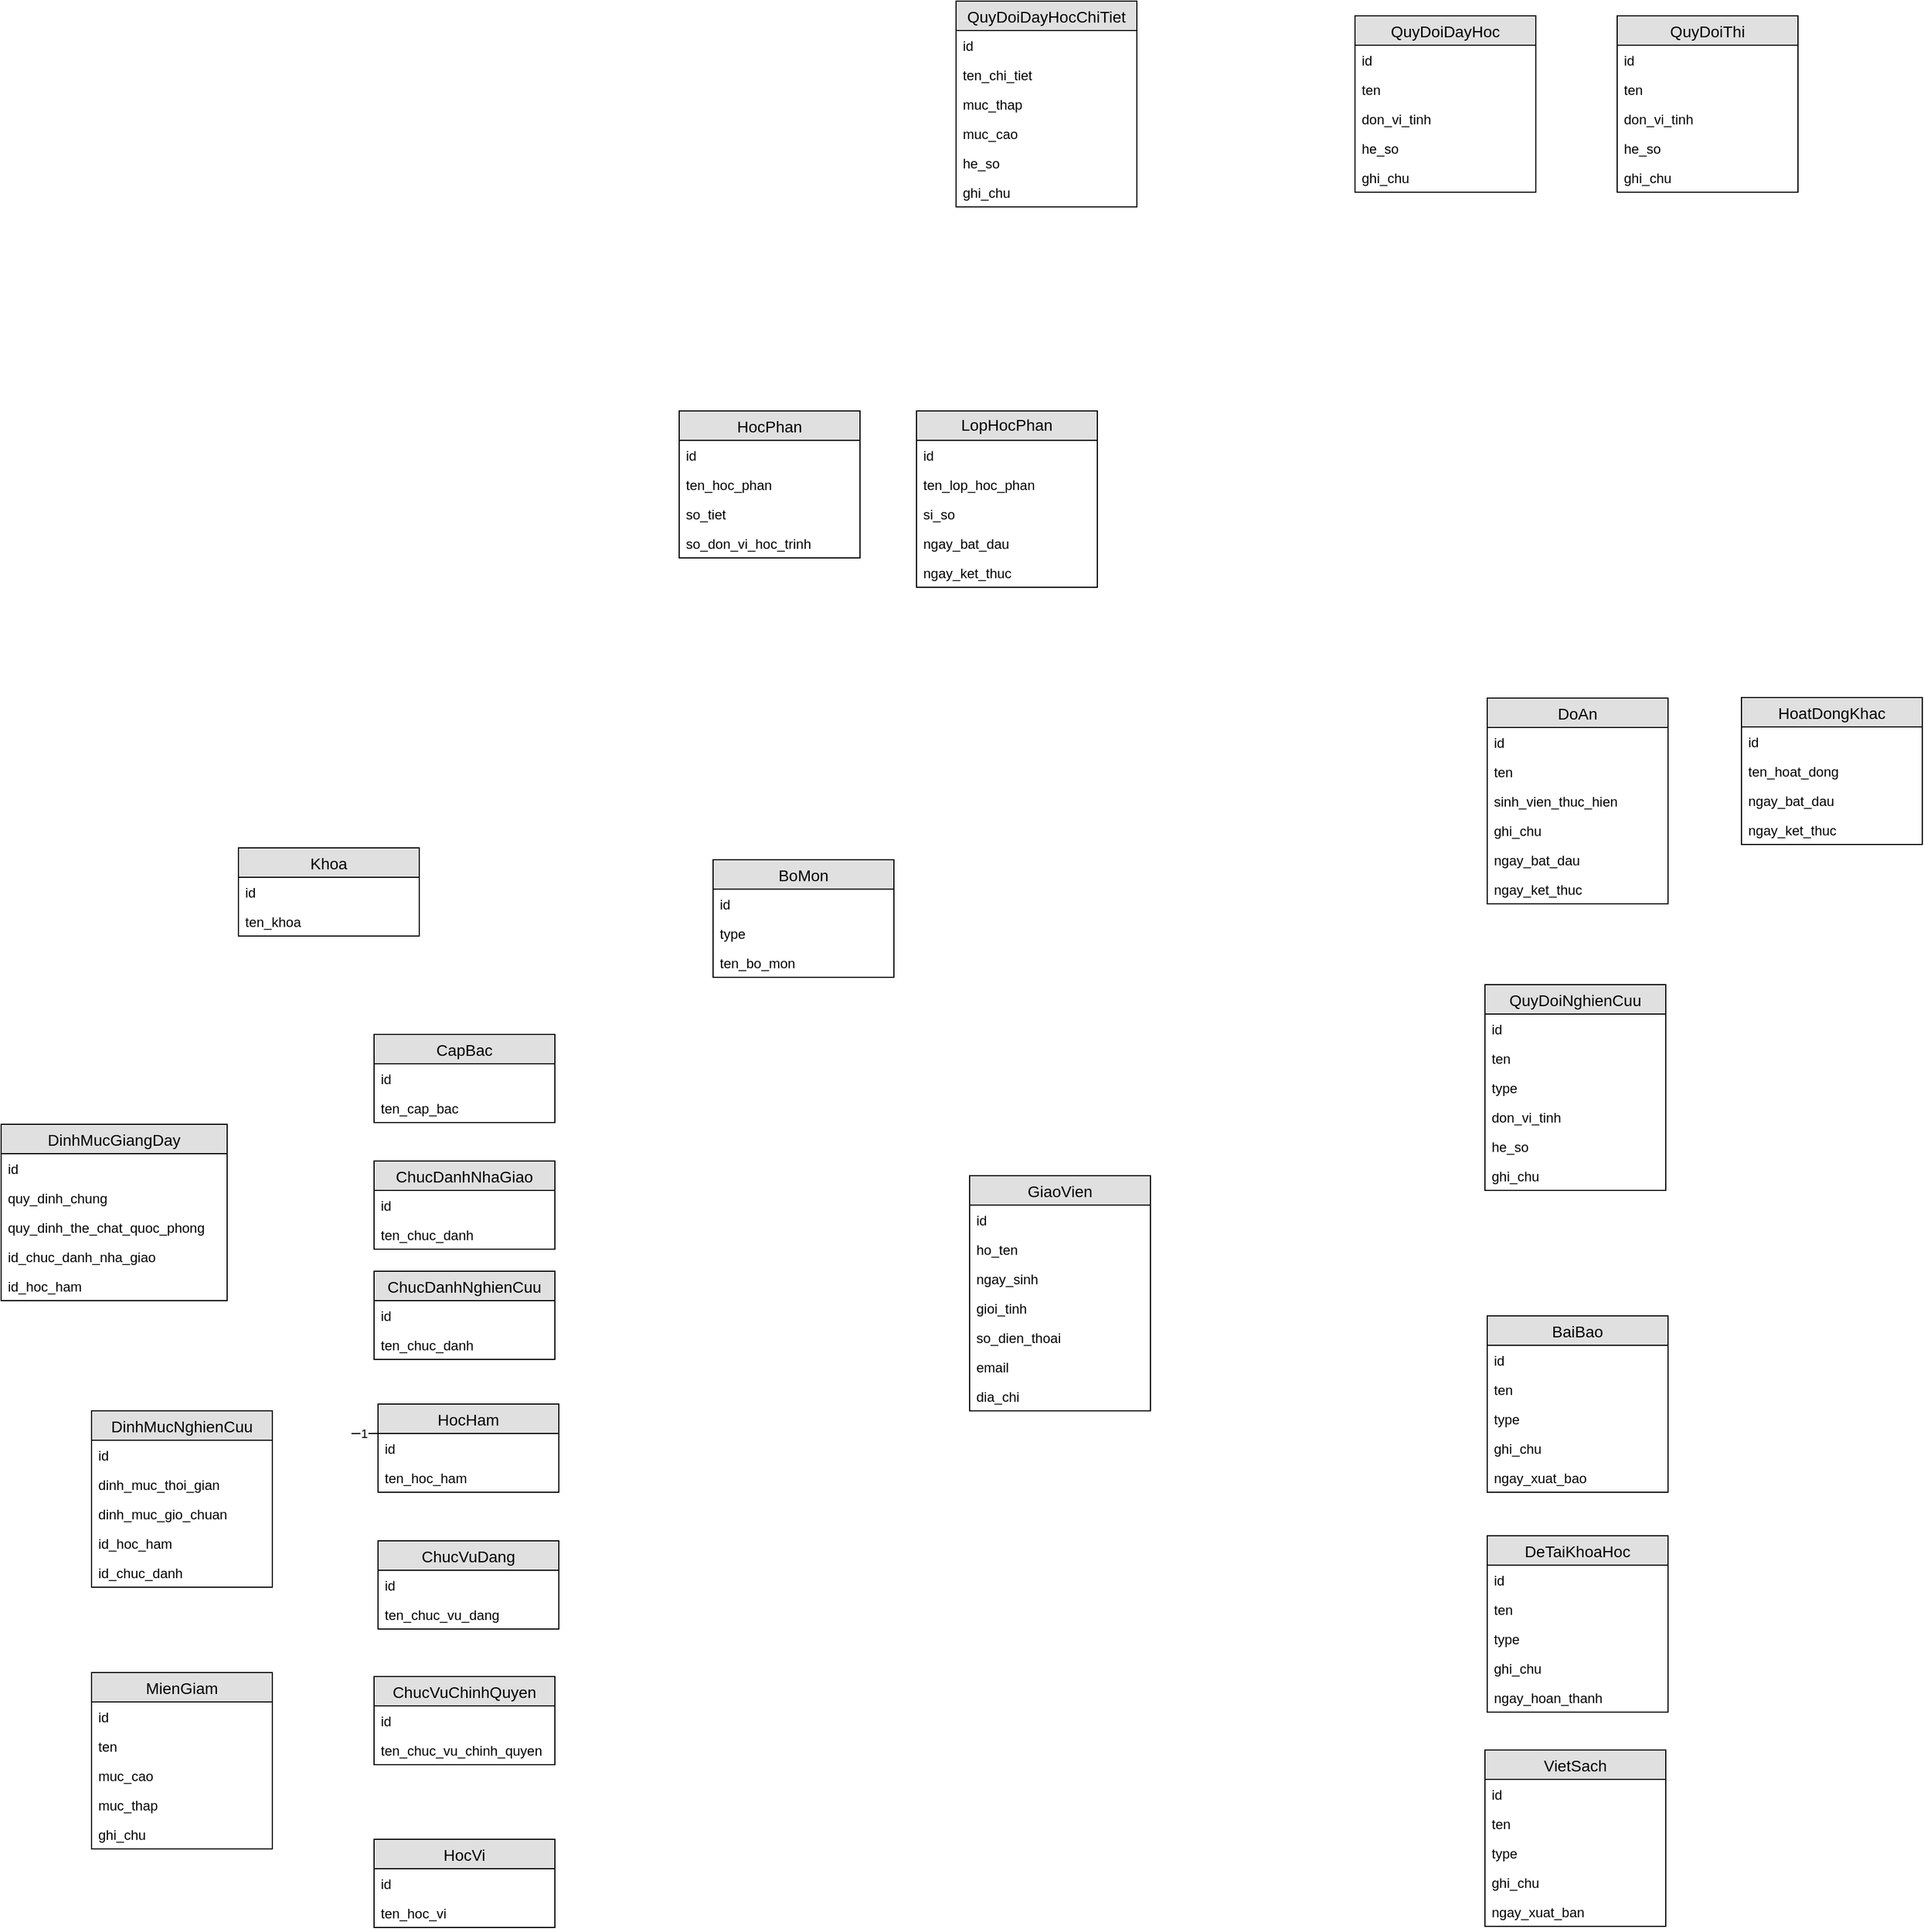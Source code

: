 <mxfile version="12.4.2" type="device" pages="4"><diagram id="6QZmw-8u49iW5qjLp3j1" name="Mô hình ER"><mxGraphModel dx="1221" dy="742" grid="1" gridSize="10" guides="1" tooltips="1" connect="1" arrows="1" fold="1" page="1" pageScale="1" pageWidth="850" pageHeight="1100" math="0" shadow="0"><root><mxCell id="0"/><mxCell id="1" parent="0"/><mxCell id="mS5eBemto_YUQXR0W5sQ-25" value="ChucVuChinhQuyen" style="swimlane;fontStyle=0;childLayout=stackLayout;horizontal=1;startSize=26;fillColor=#e0e0e0;horizontalStack=0;resizeParent=1;resizeParentMax=0;resizeLast=0;collapsible=1;marginBottom=0;swimlaneFillColor=#ffffff;align=center;fontSize=14;" vertex="1" parent="1"><mxGeometry x="890" y="1732" width="160" height="78" as="geometry"/></mxCell><mxCell id="mS5eBemto_YUQXR0W5sQ-26" value="id" style="text;strokeColor=none;fillColor=none;spacingLeft=4;spacingRight=4;overflow=hidden;rotatable=0;points=[[0,0.5],[1,0.5]];portConstraint=eastwest;fontSize=12;" vertex="1" parent="mS5eBemto_YUQXR0W5sQ-25"><mxGeometry y="26" width="160" height="26" as="geometry"/></mxCell><mxCell id="mS5eBemto_YUQXR0W5sQ-27" value="ten_chuc_vu_chinh_quyen" style="text;strokeColor=none;fillColor=none;spacingLeft=4;spacingRight=4;overflow=hidden;rotatable=0;points=[[0,0.5],[1,0.5]];portConstraint=eastwest;fontSize=12;" vertex="1" parent="mS5eBemto_YUQXR0W5sQ-25"><mxGeometry y="52" width="160" height="26" as="geometry"/></mxCell><mxCell id="mS5eBemto_YUQXR0W5sQ-28" value="HocHam" style="swimlane;fontStyle=0;childLayout=stackLayout;horizontal=1;startSize=26;fillColor=#e0e0e0;horizontalStack=0;resizeParent=1;resizeParentMax=0;resizeLast=0;collapsible=1;marginBottom=0;swimlaneFillColor=#ffffff;align=center;fontSize=14;" vertex="1" parent="1"><mxGeometry x="893.5" y="1491" width="160" height="78" as="geometry"/></mxCell><mxCell id="mS5eBemto_YUQXR0W5sQ-29" value="id" style="text;strokeColor=none;fillColor=none;spacingLeft=4;spacingRight=4;overflow=hidden;rotatable=0;points=[[0,0.5],[1,0.5]];portConstraint=eastwest;fontSize=12;" vertex="1" parent="mS5eBemto_YUQXR0W5sQ-28"><mxGeometry y="26" width="160" height="26" as="geometry"/></mxCell><mxCell id="mS5eBemto_YUQXR0W5sQ-30" value="ten_hoc_ham" style="text;strokeColor=none;fillColor=none;spacingLeft=4;spacingRight=4;overflow=hidden;rotatable=0;points=[[0,0.5],[1,0.5]];portConstraint=eastwest;fontSize=12;" vertex="1" parent="mS5eBemto_YUQXR0W5sQ-28"><mxGeometry y="52" width="160" height="26" as="geometry"/></mxCell><mxCell id="mS5eBemto_YUQXR0W5sQ-31" value="ChucVuDang" style="swimlane;fontStyle=0;childLayout=stackLayout;horizontal=1;startSize=26;fillColor=#e0e0e0;horizontalStack=0;resizeParent=1;resizeParentMax=0;resizeLast=0;collapsible=1;marginBottom=0;swimlaneFillColor=#ffffff;align=center;fontSize=14;" vertex="1" parent="1"><mxGeometry x="893.5" y="1612" width="160" height="78" as="geometry"/></mxCell><mxCell id="mS5eBemto_YUQXR0W5sQ-32" value="id" style="text;strokeColor=none;fillColor=none;spacingLeft=4;spacingRight=4;overflow=hidden;rotatable=0;points=[[0,0.5],[1,0.5]];portConstraint=eastwest;fontSize=12;" vertex="1" parent="mS5eBemto_YUQXR0W5sQ-31"><mxGeometry y="26" width="160" height="26" as="geometry"/></mxCell><mxCell id="mS5eBemto_YUQXR0W5sQ-33" value="ten_chuc_vu_dang" style="text;strokeColor=none;fillColor=none;spacingLeft=4;spacingRight=4;overflow=hidden;rotatable=0;points=[[0,0.5],[1,0.5]];portConstraint=eastwest;fontSize=12;" vertex="1" parent="mS5eBemto_YUQXR0W5sQ-31"><mxGeometry y="52" width="160" height="26" as="geometry"/></mxCell><mxCell id="mS5eBemto_YUQXR0W5sQ-34" value="CapBac" style="swimlane;fontStyle=0;childLayout=stackLayout;horizontal=1;startSize=26;fillColor=#e0e0e0;horizontalStack=0;resizeParent=1;resizeParentMax=0;resizeLast=0;collapsible=1;marginBottom=0;swimlaneFillColor=#ffffff;align=center;fontSize=14;" vertex="1" parent="1"><mxGeometry x="890" y="1164" width="160" height="78" as="geometry"/></mxCell><mxCell id="mS5eBemto_YUQXR0W5sQ-35" value="id" style="text;strokeColor=none;fillColor=none;spacingLeft=4;spacingRight=4;overflow=hidden;rotatable=0;points=[[0,0.5],[1,0.5]];portConstraint=eastwest;fontSize=12;" vertex="1" parent="mS5eBemto_YUQXR0W5sQ-34"><mxGeometry y="26" width="160" height="26" as="geometry"/></mxCell><mxCell id="mS5eBemto_YUQXR0W5sQ-36" value="ten_cap_bac" style="text;strokeColor=none;fillColor=none;spacingLeft=4;spacingRight=4;overflow=hidden;rotatable=0;points=[[0,0.5],[1,0.5]];portConstraint=eastwest;fontSize=12;" vertex="1" parent="mS5eBemto_YUQXR0W5sQ-34"><mxGeometry y="52" width="160" height="26" as="geometry"/></mxCell><mxCell id="mS5eBemto_YUQXR0W5sQ-37" value="ChucDanhNghienCuu" style="swimlane;fontStyle=0;childLayout=stackLayout;horizontal=1;startSize=26;fillColor=#e0e0e0;horizontalStack=0;resizeParent=1;resizeParentMax=0;resizeLast=0;collapsible=1;marginBottom=0;swimlaneFillColor=#ffffff;align=center;fontSize=14;" vertex="1" parent="1"><mxGeometry x="890" y="1373.5" width="160" height="78" as="geometry"/></mxCell><mxCell id="mS5eBemto_YUQXR0W5sQ-38" value="id" style="text;strokeColor=none;fillColor=none;spacingLeft=4;spacingRight=4;overflow=hidden;rotatable=0;points=[[0,0.5],[1,0.5]];portConstraint=eastwest;fontSize=12;" vertex="1" parent="mS5eBemto_YUQXR0W5sQ-37"><mxGeometry y="26" width="160" height="26" as="geometry"/></mxCell><mxCell id="mS5eBemto_YUQXR0W5sQ-39" value="ten_chuc_danh" style="text;strokeColor=none;fillColor=none;spacingLeft=4;spacingRight=4;overflow=hidden;rotatable=0;points=[[0,0.5],[1,0.5]];portConstraint=eastwest;fontSize=12;" vertex="1" parent="mS5eBemto_YUQXR0W5sQ-37"><mxGeometry y="52" width="160" height="26" as="geometry"/></mxCell><mxCell id="mS5eBemto_YUQXR0W5sQ-40" value="HocPhan" style="swimlane;fontStyle=0;childLayout=stackLayout;horizontal=1;startSize=26;fillColor=#e0e0e0;horizontalStack=0;resizeParent=1;resizeParentMax=0;resizeLast=0;collapsible=1;marginBottom=0;swimlaneFillColor=#ffffff;align=center;fontSize=14;" vertex="1" parent="1"><mxGeometry x="1160" y="612.441" width="160" height="130" as="geometry"/></mxCell><mxCell id="mS5eBemto_YUQXR0W5sQ-41" value="id" style="text;strokeColor=none;fillColor=none;spacingLeft=4;spacingRight=4;overflow=hidden;rotatable=0;points=[[0,0.5],[1,0.5]];portConstraint=eastwest;fontSize=12;" vertex="1" parent="mS5eBemto_YUQXR0W5sQ-40"><mxGeometry y="26" width="160" height="26" as="geometry"/></mxCell><mxCell id="mS5eBemto_YUQXR0W5sQ-42" value="ten_hoc_phan" style="text;strokeColor=none;fillColor=none;spacingLeft=4;spacingRight=4;overflow=hidden;rotatable=0;points=[[0,0.5],[1,0.5]];portConstraint=eastwest;fontSize=12;" vertex="1" parent="mS5eBemto_YUQXR0W5sQ-40"><mxGeometry y="52" width="160" height="26" as="geometry"/></mxCell><mxCell id="mS5eBemto_YUQXR0W5sQ-43" value="so_tiet" style="text;strokeColor=none;fillColor=none;spacingLeft=4;spacingRight=4;overflow=hidden;rotatable=0;points=[[0,0.5],[1,0.5]];portConstraint=eastwest;fontSize=12;" vertex="1" parent="mS5eBemto_YUQXR0W5sQ-40"><mxGeometry y="78" width="160" height="26" as="geometry"/></mxCell><mxCell id="mS5eBemto_YUQXR0W5sQ-44" value="so_don_vi_hoc_trinh" style="text;strokeColor=none;fillColor=none;spacingLeft=4;spacingRight=4;overflow=hidden;rotatable=0;points=[[0,0.5],[1,0.5]];portConstraint=eastwest;fontSize=12;" vertex="1" parent="mS5eBemto_YUQXR0W5sQ-40"><mxGeometry y="104" width="160" height="26" as="geometry"/></mxCell><mxCell id="mS5eBemto_YUQXR0W5sQ-48" value="ChucDanhNhaGiao" style="swimlane;fontStyle=0;childLayout=stackLayout;horizontal=1;startSize=26;fillColor=#e0e0e0;horizontalStack=0;resizeParent=1;resizeParentMax=0;resizeLast=0;collapsible=1;marginBottom=0;swimlaneFillColor=#ffffff;align=center;fontSize=14;" vertex="1" parent="1"><mxGeometry x="890" y="1276" width="160" height="78" as="geometry"/></mxCell><mxCell id="mS5eBemto_YUQXR0W5sQ-49" value="id" style="text;strokeColor=none;fillColor=none;spacingLeft=4;spacingRight=4;overflow=hidden;rotatable=0;points=[[0,0.5],[1,0.5]];portConstraint=eastwest;fontSize=12;" vertex="1" parent="mS5eBemto_YUQXR0W5sQ-48"><mxGeometry y="26" width="160" height="26" as="geometry"/></mxCell><mxCell id="mS5eBemto_YUQXR0W5sQ-50" value="ten_chuc_danh" style="text;strokeColor=none;fillColor=none;spacingLeft=4;spacingRight=4;overflow=hidden;rotatable=0;points=[[0,0.5],[1,0.5]];portConstraint=eastwest;fontSize=12;" vertex="1" parent="mS5eBemto_YUQXR0W5sQ-48"><mxGeometry y="52" width="160" height="26" as="geometry"/></mxCell><mxCell id="mS5eBemto_YUQXR0W5sQ-57" value="Khoa" style="swimlane;fontStyle=0;childLayout=stackLayout;horizontal=1;startSize=26;fillColor=#E0E0E0;horizontalStack=0;resizeParent=1;resizeParentMax=0;resizeLast=0;collapsible=1;marginBottom=0;swimlaneFillColor=#ffffff;align=center;fontSize=14;" vertex="1" parent="1"><mxGeometry x="770" y="999" width="160" height="78" as="geometry"/></mxCell><mxCell id="mS5eBemto_YUQXR0W5sQ-58" value="id" style="text;strokeColor=none;fillColor=none;spacingLeft=4;spacingRight=4;overflow=hidden;rotatable=0;points=[[0,0.5],[1,0.5]];portConstraint=eastwest;fontSize=12;" vertex="1" parent="mS5eBemto_YUQXR0W5sQ-57"><mxGeometry y="26" width="160" height="26" as="geometry"/></mxCell><mxCell id="mS5eBemto_YUQXR0W5sQ-59" value="ten_khoa" style="text;strokeColor=none;fillColor=none;spacingLeft=4;spacingRight=4;overflow=hidden;rotatable=0;points=[[0,0.5],[1,0.5]];portConstraint=eastwest;fontSize=12;" vertex="1" parent="mS5eBemto_YUQXR0W5sQ-57"><mxGeometry y="52" width="160" height="26" as="geometry"/></mxCell><mxCell id="mS5eBemto_YUQXR0W5sQ-63" value="BoMon" style="swimlane;fontStyle=0;childLayout=stackLayout;horizontal=1;startSize=26;fillColor=#e0e0e0;horizontalStack=0;resizeParent=1;resizeParentMax=0;resizeLast=0;collapsible=1;marginBottom=0;swimlaneFillColor=#ffffff;align=center;fontSize=14;" vertex="1" parent="1"><mxGeometry x="1190" y="1009.5" width="160" height="104" as="geometry"/></mxCell><mxCell id="mS5eBemto_YUQXR0W5sQ-64" value="id" style="text;strokeColor=none;fillColor=none;spacingLeft=4;spacingRight=4;overflow=hidden;rotatable=0;points=[[0,0.5],[1,0.5]];portConstraint=eastwest;fontSize=12;" vertex="1" parent="mS5eBemto_YUQXR0W5sQ-63"><mxGeometry y="26" width="160" height="26" as="geometry"/></mxCell><mxCell id="mS5eBemto_YUQXR0W5sQ-65" value="type" style="text;strokeColor=none;fillColor=none;spacingLeft=4;spacingRight=4;overflow=hidden;rotatable=0;points=[[0,0.5],[1,0.5]];portConstraint=eastwest;fontSize=12;" vertex="1" parent="mS5eBemto_YUQXR0W5sQ-63"><mxGeometry y="52" width="160" height="26" as="geometry"/></mxCell><mxCell id="mS5eBemto_YUQXR0W5sQ-66" value="ten_bo_mon" style="text;strokeColor=none;fillColor=none;spacingLeft=4;spacingRight=4;overflow=hidden;rotatable=0;points=[[0,0.5],[1,0.5]];portConstraint=eastwest;fontSize=12;" vertex="1" parent="mS5eBemto_YUQXR0W5sQ-63"><mxGeometry y="78" width="160" height="26" as="geometry"/></mxCell><mxCell id="mS5eBemto_YUQXR0W5sQ-67" value="GiaoVien" style="swimlane;fontStyle=0;childLayout=stackLayout;horizontal=1;startSize=26;fillColor=#e0e0e0;horizontalStack=0;resizeParent=1;resizeParentMax=0;resizeLast=0;collapsible=1;marginBottom=0;swimlaneFillColor=#ffffff;align=center;fontSize=14;" vertex="1" parent="1"><mxGeometry x="1417" y="1289" width="160" height="208" as="geometry"/></mxCell><mxCell id="mS5eBemto_YUQXR0W5sQ-68" value="id" style="text;strokeColor=none;fillColor=none;spacingLeft=4;spacingRight=4;overflow=hidden;rotatable=0;points=[[0,0.5],[1,0.5]];portConstraint=eastwest;fontSize=12;" vertex="1" parent="mS5eBemto_YUQXR0W5sQ-67"><mxGeometry y="26" width="160" height="26" as="geometry"/></mxCell><mxCell id="mS5eBemto_YUQXR0W5sQ-69" value="ho_ten" style="text;strokeColor=none;fillColor=none;spacingLeft=4;spacingRight=4;overflow=hidden;rotatable=0;points=[[0,0.5],[1,0.5]];portConstraint=eastwest;fontSize=12;" vertex="1" parent="mS5eBemto_YUQXR0W5sQ-67"><mxGeometry y="52" width="160" height="26" as="geometry"/></mxCell><mxCell id="mS5eBemto_YUQXR0W5sQ-70" value="ngay_sinh" style="text;strokeColor=none;fillColor=none;spacingLeft=4;spacingRight=4;overflow=hidden;rotatable=0;points=[[0,0.5],[1,0.5]];portConstraint=eastwest;fontSize=12;" vertex="1" parent="mS5eBemto_YUQXR0W5sQ-67"><mxGeometry y="78" width="160" height="26" as="geometry"/></mxCell><mxCell id="mS5eBemto_YUQXR0W5sQ-71" value="gioi_tinh" style="text;strokeColor=none;fillColor=none;spacingLeft=4;spacingRight=4;overflow=hidden;rotatable=0;points=[[0,0.5],[1,0.5]];portConstraint=eastwest;fontSize=12;" vertex="1" parent="mS5eBemto_YUQXR0W5sQ-67"><mxGeometry y="104" width="160" height="26" as="geometry"/></mxCell><mxCell id="mS5eBemto_YUQXR0W5sQ-72" value="so_dien_thoai" style="text;strokeColor=none;fillColor=none;spacingLeft=4;spacingRight=4;overflow=hidden;rotatable=0;points=[[0,0.5],[1,0.5]];portConstraint=eastwest;fontSize=12;" vertex="1" parent="mS5eBemto_YUQXR0W5sQ-67"><mxGeometry y="130" width="160" height="26" as="geometry"/></mxCell><mxCell id="mS5eBemto_YUQXR0W5sQ-73" value="email" style="text;strokeColor=none;fillColor=none;spacingLeft=4;spacingRight=4;overflow=hidden;rotatable=0;points=[[0,0.5],[1,0.5]];portConstraint=eastwest;fontSize=12;" vertex="1" parent="mS5eBemto_YUQXR0W5sQ-67"><mxGeometry y="156" width="160" height="26" as="geometry"/></mxCell><mxCell id="mS5eBemto_YUQXR0W5sQ-74" value="dia_chi" style="text;strokeColor=none;fillColor=none;spacingLeft=4;spacingRight=4;overflow=hidden;rotatable=0;points=[[0,0.5],[1,0.5]];portConstraint=eastwest;fontSize=12;" vertex="1" parent="mS5eBemto_YUQXR0W5sQ-67"><mxGeometry y="182" width="160" height="26" as="geometry"/></mxCell><mxCell id="mS5eBemto_YUQXR0W5sQ-122" value="DinhMucGiangDay" style="swimlane;fontStyle=0;childLayout=stackLayout;horizontal=1;startSize=26;fillColor=#e0e0e0;horizontalStack=0;resizeParent=1;resizeParentMax=0;resizeLast=0;collapsible=1;marginBottom=0;swimlaneFillColor=#ffffff;align=center;fontSize=14;" vertex="1" parent="1"><mxGeometry x="560" y="1243.5" width="200" height="156" as="geometry"><mxRectangle x="50" y="500" width="150" height="26" as="alternateBounds"/></mxGeometry></mxCell><mxCell id="mS5eBemto_YUQXR0W5sQ-123" value="id" style="text;strokeColor=none;fillColor=none;spacingLeft=4;spacingRight=4;overflow=hidden;rotatable=0;points=[[0,0.5],[1,0.5]];portConstraint=eastwest;fontSize=12;" vertex="1" parent="mS5eBemto_YUQXR0W5sQ-122"><mxGeometry y="26" width="200" height="26" as="geometry"/></mxCell><mxCell id="mS5eBemto_YUQXR0W5sQ-124" value="quy_dinh_chung" style="text;strokeColor=none;fillColor=none;spacingLeft=4;spacingRight=4;overflow=hidden;rotatable=0;points=[[0,0.5],[1,0.5]];portConstraint=eastwest;fontSize=12;" vertex="1" parent="mS5eBemto_YUQXR0W5sQ-122"><mxGeometry y="52" width="200" height="26" as="geometry"/></mxCell><mxCell id="mS5eBemto_YUQXR0W5sQ-125" value="quy_dinh_the_chat_quoc_phong" style="text;strokeColor=none;fillColor=none;spacingLeft=4;spacingRight=4;overflow=hidden;rotatable=0;points=[[0,0.5],[1,0.5]];portConstraint=eastwest;fontSize=12;" vertex="1" parent="mS5eBemto_YUQXR0W5sQ-122"><mxGeometry y="78" width="200" height="26" as="geometry"/></mxCell><mxCell id="mS5eBemto_YUQXR0W5sQ-126" value="id_chuc_danh_nha_giao" style="text;strokeColor=none;fillColor=none;spacingLeft=4;spacingRight=4;overflow=hidden;rotatable=0;points=[[0,0.5],[1,0.5]];portConstraint=eastwest;fontSize=12;" vertex="1" parent="mS5eBemto_YUQXR0W5sQ-122"><mxGeometry y="104" width="200" height="26" as="geometry"/></mxCell><mxCell id="mS5eBemto_YUQXR0W5sQ-127" value="id_hoc_ham" style="text;strokeColor=none;fillColor=none;spacingLeft=4;spacingRight=4;overflow=hidden;rotatable=0;points=[[0,0.5],[1,0.5]];portConstraint=eastwest;fontSize=12;" vertex="1" parent="mS5eBemto_YUQXR0W5sQ-122"><mxGeometry y="130" width="200" height="26" as="geometry"/></mxCell><mxCell id="mS5eBemto_YUQXR0W5sQ-128" value="DinhMucNghienCuu" style="swimlane;fontStyle=0;childLayout=stackLayout;horizontal=1;startSize=26;fillColor=#e0e0e0;horizontalStack=0;resizeParent=1;resizeParentMax=0;resizeLast=0;collapsible=1;marginBottom=0;swimlaneFillColor=#ffffff;align=center;fontSize=14;" vertex="1" parent="1"><mxGeometry x="640" y="1497" width="160" height="156" as="geometry"/></mxCell><mxCell id="mS5eBemto_YUQXR0W5sQ-129" value="id" style="text;strokeColor=none;fillColor=none;spacingLeft=4;spacingRight=4;overflow=hidden;rotatable=0;points=[[0,0.5],[1,0.5]];portConstraint=eastwest;fontSize=12;" vertex="1" parent="mS5eBemto_YUQXR0W5sQ-128"><mxGeometry y="26" width="160" height="26" as="geometry"/></mxCell><mxCell id="mS5eBemto_YUQXR0W5sQ-130" value="dinh_muc_thoi_gian" style="text;strokeColor=none;fillColor=none;spacingLeft=4;spacingRight=4;overflow=hidden;rotatable=0;points=[[0,0.5],[1,0.5]];portConstraint=eastwest;fontSize=12;" vertex="1" parent="mS5eBemto_YUQXR0W5sQ-128"><mxGeometry y="52" width="160" height="26" as="geometry"/></mxCell><mxCell id="mS5eBemto_YUQXR0W5sQ-131" value="dinh_muc_gio_chuan" style="text;strokeColor=none;fillColor=none;spacingLeft=4;spacingRight=4;overflow=hidden;rotatable=0;points=[[0,0.5],[1,0.5]];portConstraint=eastwest;fontSize=12;" vertex="1" parent="mS5eBemto_YUQXR0W5sQ-128"><mxGeometry y="78" width="160" height="26" as="geometry"/></mxCell><mxCell id="mS5eBemto_YUQXR0W5sQ-132" value="id_hoc_ham" style="text;strokeColor=none;fillColor=none;spacingLeft=4;spacingRight=4;overflow=hidden;rotatable=0;points=[[0,0.5],[1,0.5]];portConstraint=eastwest;fontSize=12;" vertex="1" parent="mS5eBemto_YUQXR0W5sQ-128"><mxGeometry y="104" width="160" height="26" as="geometry"/></mxCell><mxCell id="mS5eBemto_YUQXR0W5sQ-133" value="id_chuc_danh" style="text;strokeColor=none;fillColor=none;spacingLeft=4;spacingRight=4;overflow=hidden;rotatable=0;points=[[0,0.5],[1,0.5]];portConstraint=eastwest;fontSize=12;" vertex="1" parent="mS5eBemto_YUQXR0W5sQ-128"><mxGeometry y="130" width="160" height="26" as="geometry"/></mxCell><mxCell id="mS5eBemto_YUQXR0W5sQ-147" value="1" style="endArrow=none;html=1;exitX=0.9;exitY=0.629;exitDx=0;exitDy=0;exitPerimeter=0;" edge="1" parent="1"><mxGeometry width="50" height="50" relative="1" as="geometry"><mxPoint x="870" y="1517.16" as="sourcePoint"/><mxPoint x="893" y="1517" as="targetPoint"/></mxGeometry></mxCell><mxCell id="mS5eBemto_YUQXR0W5sQ-150" value="QuyDoiDayHoc" style="swimlane;fontStyle=0;childLayout=stackLayout;horizontal=1;startSize=26;fillColor=#e0e0e0;horizontalStack=0;resizeParent=1;resizeParentMax=0;resizeLast=0;collapsible=1;marginBottom=0;swimlaneFillColor=#ffffff;align=center;fontSize=14;" vertex="1" parent="1"><mxGeometry x="1758" y="263" width="160" height="156" as="geometry"/></mxCell><mxCell id="mS5eBemto_YUQXR0W5sQ-151" value="id" style="text;strokeColor=none;fillColor=none;spacingLeft=4;spacingRight=4;overflow=hidden;rotatable=0;points=[[0,0.5],[1,0.5]];portConstraint=eastwest;fontSize=12;" vertex="1" parent="mS5eBemto_YUQXR0W5sQ-150"><mxGeometry y="26" width="160" height="26" as="geometry"/></mxCell><mxCell id="mS5eBemto_YUQXR0W5sQ-152" value="ten" style="text;strokeColor=none;fillColor=none;spacingLeft=4;spacingRight=4;overflow=hidden;rotatable=0;points=[[0,0.5],[1,0.5]];portConstraint=eastwest;fontSize=12;" vertex="1" parent="mS5eBemto_YUQXR0W5sQ-150"><mxGeometry y="52" width="160" height="26" as="geometry"/></mxCell><mxCell id="mS5eBemto_YUQXR0W5sQ-153" value="don_vi_tinh" style="text;strokeColor=none;fillColor=none;spacingLeft=4;spacingRight=4;overflow=hidden;rotatable=0;points=[[0,0.5],[1,0.5]];portConstraint=eastwest;fontSize=12;" vertex="1" parent="mS5eBemto_YUQXR0W5sQ-150"><mxGeometry y="78" width="160" height="26" as="geometry"/></mxCell><mxCell id="mS5eBemto_YUQXR0W5sQ-154" value="he_so" style="text;strokeColor=none;fillColor=none;spacingLeft=4;spacingRight=4;overflow=hidden;rotatable=0;points=[[0,0.5],[1,0.5]];portConstraint=eastwest;fontSize=12;" vertex="1" parent="mS5eBemto_YUQXR0W5sQ-150"><mxGeometry y="104" width="160" height="26" as="geometry"/></mxCell><mxCell id="mS5eBemto_YUQXR0W5sQ-155" value="ghi_chu" style="text;strokeColor=none;fillColor=none;spacingLeft=4;spacingRight=4;overflow=hidden;rotatable=0;points=[[0,0.5],[1,0.5]];portConstraint=eastwest;fontSize=12;" vertex="1" parent="mS5eBemto_YUQXR0W5sQ-150"><mxGeometry y="130" width="160" height="26" as="geometry"/></mxCell><mxCell id="mS5eBemto_YUQXR0W5sQ-157" value="QuyDoiThi" style="swimlane;fontStyle=0;childLayout=stackLayout;horizontal=1;startSize=26;fillColor=#e0e0e0;horizontalStack=0;resizeParent=1;resizeParentMax=0;resizeLast=0;collapsible=1;marginBottom=0;swimlaneFillColor=#ffffff;align=center;fontSize=14;" vertex="1" parent="1"><mxGeometry x="1990" y="263" width="160" height="156" as="geometry"/></mxCell><mxCell id="mS5eBemto_YUQXR0W5sQ-158" value="id" style="text;strokeColor=none;fillColor=none;spacingLeft=4;spacingRight=4;overflow=hidden;rotatable=0;points=[[0,0.5],[1,0.5]];portConstraint=eastwest;fontSize=12;" vertex="1" parent="mS5eBemto_YUQXR0W5sQ-157"><mxGeometry y="26" width="160" height="26" as="geometry"/></mxCell><mxCell id="mS5eBemto_YUQXR0W5sQ-159" value="ten" style="text;strokeColor=none;fillColor=none;spacingLeft=4;spacingRight=4;overflow=hidden;rotatable=0;points=[[0,0.5],[1,0.5]];portConstraint=eastwest;fontSize=12;" vertex="1" parent="mS5eBemto_YUQXR0W5sQ-157"><mxGeometry y="52" width="160" height="26" as="geometry"/></mxCell><mxCell id="mS5eBemto_YUQXR0W5sQ-160" value="don_vi_tinh" style="text;strokeColor=none;fillColor=none;spacingLeft=4;spacingRight=4;overflow=hidden;rotatable=0;points=[[0,0.5],[1,0.5]];portConstraint=eastwest;fontSize=12;" vertex="1" parent="mS5eBemto_YUQXR0W5sQ-157"><mxGeometry y="78" width="160" height="26" as="geometry"/></mxCell><mxCell id="mS5eBemto_YUQXR0W5sQ-161" value="he_so" style="text;strokeColor=none;fillColor=none;spacingLeft=4;spacingRight=4;overflow=hidden;rotatable=0;points=[[0,0.5],[1,0.5]];portConstraint=eastwest;fontSize=12;" vertex="1" parent="mS5eBemto_YUQXR0W5sQ-157"><mxGeometry y="104" width="160" height="26" as="geometry"/></mxCell><mxCell id="mS5eBemto_YUQXR0W5sQ-162" value="ghi_chu" style="text;strokeColor=none;fillColor=none;spacingLeft=4;spacingRight=4;overflow=hidden;rotatable=0;points=[[0,0.5],[1,0.5]];portConstraint=eastwest;fontSize=12;" vertex="1" parent="mS5eBemto_YUQXR0W5sQ-157"><mxGeometry y="130" width="160" height="26" as="geometry"/></mxCell><mxCell id="mS5eBemto_YUQXR0W5sQ-171" value="DoAn" style="swimlane;fontStyle=0;childLayout=stackLayout;horizontal=1;startSize=26;fillColor=#e0e0e0;horizontalStack=0;resizeParent=1;resizeParentMax=0;resizeLast=0;collapsible=1;marginBottom=0;swimlaneFillColor=#ffffff;align=center;fontSize=14;" vertex="1" parent="1"><mxGeometry x="1875" y="866.5" width="160" height="182" as="geometry"/></mxCell><mxCell id="mS5eBemto_YUQXR0W5sQ-172" value="id" style="text;strokeColor=none;fillColor=none;spacingLeft=4;spacingRight=4;overflow=hidden;rotatable=0;points=[[0,0.5],[1,0.5]];portConstraint=eastwest;fontSize=12;" vertex="1" parent="mS5eBemto_YUQXR0W5sQ-171"><mxGeometry y="26" width="160" height="26" as="geometry"/></mxCell><mxCell id="mS5eBemto_YUQXR0W5sQ-173" value="ten" style="text;strokeColor=none;fillColor=none;spacingLeft=4;spacingRight=4;overflow=hidden;rotatable=0;points=[[0,0.5],[1,0.5]];portConstraint=eastwest;fontSize=12;" vertex="1" parent="mS5eBemto_YUQXR0W5sQ-171"><mxGeometry y="52" width="160" height="26" as="geometry"/></mxCell><mxCell id="mS5eBemto_YUQXR0W5sQ-174" value="sinh_vien_thuc_hien" style="text;strokeColor=none;fillColor=none;spacingLeft=4;spacingRight=4;overflow=hidden;rotatable=0;points=[[0,0.5],[1,0.5]];portConstraint=eastwest;fontSize=12;" vertex="1" parent="mS5eBemto_YUQXR0W5sQ-171"><mxGeometry y="78" width="160" height="26" as="geometry"/></mxCell><mxCell id="mS5eBemto_YUQXR0W5sQ-175" value="ghi_chu" style="text;strokeColor=none;fillColor=none;spacingLeft=4;spacingRight=4;overflow=hidden;rotatable=0;points=[[0,0.5],[1,0.5]];portConstraint=eastwest;fontSize=12;" vertex="1" parent="mS5eBemto_YUQXR0W5sQ-171"><mxGeometry y="104" width="160" height="26" as="geometry"/></mxCell><mxCell id="mS5eBemto_YUQXR0W5sQ-176" value="ngay_bat_dau" style="text;strokeColor=none;fillColor=none;spacingLeft=4;spacingRight=4;overflow=hidden;rotatable=0;points=[[0,0.5],[1,0.5]];portConstraint=eastwest;fontSize=12;" vertex="1" parent="mS5eBemto_YUQXR0W5sQ-171"><mxGeometry y="130" width="160" height="26" as="geometry"/></mxCell><mxCell id="mS5eBemto_YUQXR0W5sQ-177" value="ngay_ket_thuc" style="text;strokeColor=none;fillColor=none;spacingLeft=4;spacingRight=4;overflow=hidden;rotatable=0;points=[[0,0.5],[1,0.5]];portConstraint=eastwest;fontSize=12;" vertex="1" parent="mS5eBemto_YUQXR0W5sQ-171"><mxGeometry y="156" width="160" height="26" as="geometry"/></mxCell><mxCell id="mS5eBemto_YUQXR0W5sQ-185" value="MienGiam" style="swimlane;fontStyle=0;childLayout=stackLayout;horizontal=1;startSize=26;fillColor=#e0e0e0;horizontalStack=0;resizeParent=1;resizeParentMax=0;resizeLast=0;collapsible=1;marginBottom=0;swimlaneFillColor=#ffffff;align=center;fontSize=14;" vertex="1" parent="1"><mxGeometry x="640" y="1728.5" width="160" height="156" as="geometry"/></mxCell><mxCell id="mS5eBemto_YUQXR0W5sQ-186" value="id" style="text;strokeColor=none;fillColor=none;spacingLeft=4;spacingRight=4;overflow=hidden;rotatable=0;points=[[0,0.5],[1,0.5]];portConstraint=eastwest;fontSize=12;" vertex="1" parent="mS5eBemto_YUQXR0W5sQ-185"><mxGeometry y="26" width="160" height="26" as="geometry"/></mxCell><mxCell id="mS5eBemto_YUQXR0W5sQ-187" value="ten" style="text;strokeColor=none;fillColor=none;spacingLeft=4;spacingRight=4;overflow=hidden;rotatable=0;points=[[0,0.5],[1,0.5]];portConstraint=eastwest;fontSize=12;" vertex="1" parent="mS5eBemto_YUQXR0W5sQ-185"><mxGeometry y="52" width="160" height="26" as="geometry"/></mxCell><mxCell id="mS5eBemto_YUQXR0W5sQ-188" value="muc_cao" style="text;strokeColor=none;fillColor=none;spacingLeft=4;spacingRight=4;overflow=hidden;rotatable=0;points=[[0,0.5],[1,0.5]];portConstraint=eastwest;fontSize=12;" vertex="1" parent="mS5eBemto_YUQXR0W5sQ-185"><mxGeometry y="78" width="160" height="26" as="geometry"/></mxCell><mxCell id="mS5eBemto_YUQXR0W5sQ-189" value="muc_thap" style="text;strokeColor=none;fillColor=none;spacingLeft=4;spacingRight=4;overflow=hidden;rotatable=0;points=[[0,0.5],[1,0.5]];portConstraint=eastwest;fontSize=12;" vertex="1" parent="mS5eBemto_YUQXR0W5sQ-185"><mxGeometry y="104" width="160" height="26" as="geometry"/></mxCell><mxCell id="mS5eBemto_YUQXR0W5sQ-190" value="ghi_chu" style="text;strokeColor=none;fillColor=none;spacingLeft=4;spacingRight=4;overflow=hidden;rotatable=0;points=[[0,0.5],[1,0.5]];portConstraint=eastwest;fontSize=12;" vertex="1" parent="mS5eBemto_YUQXR0W5sQ-185"><mxGeometry y="130" width="160" height="26" as="geometry"/></mxCell><mxCell id="mS5eBemto_YUQXR0W5sQ-197" value="QuyDoiNghienCuu" style="swimlane;fontStyle=0;childLayout=stackLayout;horizontal=1;startSize=26;fillColor=#e0e0e0;horizontalStack=0;resizeParent=1;resizeParentMax=0;resizeLast=0;collapsible=1;marginBottom=0;swimlaneFillColor=#ffffff;align=center;fontSize=14;" vertex="1" parent="1"><mxGeometry x="1873" y="1120" width="160" height="182" as="geometry"/></mxCell><mxCell id="mS5eBemto_YUQXR0W5sQ-198" value="id" style="text;strokeColor=none;fillColor=none;spacingLeft=4;spacingRight=4;overflow=hidden;rotatable=0;points=[[0,0.5],[1,0.5]];portConstraint=eastwest;fontSize=12;" vertex="1" parent="mS5eBemto_YUQXR0W5sQ-197"><mxGeometry y="26" width="160" height="26" as="geometry"/></mxCell><mxCell id="mS5eBemto_YUQXR0W5sQ-199" value="ten" style="text;strokeColor=none;fillColor=none;spacingLeft=4;spacingRight=4;overflow=hidden;rotatable=0;points=[[0,0.5],[1,0.5]];portConstraint=eastwest;fontSize=12;" vertex="1" parent="mS5eBemto_YUQXR0W5sQ-197"><mxGeometry y="52" width="160" height="26" as="geometry"/></mxCell><mxCell id="mS5eBemto_YUQXR0W5sQ-200" value="type" style="text;strokeColor=none;fillColor=none;spacingLeft=4;spacingRight=4;overflow=hidden;rotatable=0;points=[[0,0.5],[1,0.5]];portConstraint=eastwest;fontSize=12;" vertex="1" parent="mS5eBemto_YUQXR0W5sQ-197"><mxGeometry y="78" width="160" height="26" as="geometry"/></mxCell><mxCell id="mS5eBemto_YUQXR0W5sQ-201" value="don_vi_tinh" style="text;strokeColor=none;fillColor=none;spacingLeft=4;spacingRight=4;overflow=hidden;rotatable=0;points=[[0,0.5],[1,0.5]];portConstraint=eastwest;fontSize=12;" vertex="1" parent="mS5eBemto_YUQXR0W5sQ-197"><mxGeometry y="104" width="160" height="26" as="geometry"/></mxCell><mxCell id="mS5eBemto_YUQXR0W5sQ-202" value="he_so" style="text;strokeColor=none;fillColor=none;spacingLeft=4;spacingRight=4;overflow=hidden;rotatable=0;points=[[0,0.5],[1,0.5]];portConstraint=eastwest;fontSize=12;" vertex="1" parent="mS5eBemto_YUQXR0W5sQ-197"><mxGeometry y="130" width="160" height="26" as="geometry"/></mxCell><mxCell id="mS5eBemto_YUQXR0W5sQ-203" value="ghi_chu" style="text;strokeColor=none;fillColor=none;spacingLeft=4;spacingRight=4;overflow=hidden;rotatable=0;points=[[0,0.5],[1,0.5]];portConstraint=eastwest;fontSize=12;" vertex="1" parent="mS5eBemto_YUQXR0W5sQ-197"><mxGeometry y="156" width="160" height="26" as="geometry"/></mxCell><mxCell id="mS5eBemto_YUQXR0W5sQ-204" value="BaiBao" style="swimlane;fontStyle=0;childLayout=stackLayout;horizontal=1;startSize=26;fillColor=#e0e0e0;horizontalStack=0;resizeParent=1;resizeParentMax=0;resizeLast=0;collapsible=1;marginBottom=0;swimlaneFillColor=#ffffff;align=center;fontSize=14;" vertex="1" parent="1"><mxGeometry x="1875" y="1413" width="160" height="156" as="geometry"/></mxCell><mxCell id="mS5eBemto_YUQXR0W5sQ-205" value="id" style="text;strokeColor=none;fillColor=none;spacingLeft=4;spacingRight=4;overflow=hidden;rotatable=0;points=[[0,0.5],[1,0.5]];portConstraint=eastwest;fontSize=12;" vertex="1" parent="mS5eBemto_YUQXR0W5sQ-204"><mxGeometry y="26" width="160" height="26" as="geometry"/></mxCell><mxCell id="mS5eBemto_YUQXR0W5sQ-206" value="ten" style="text;strokeColor=none;fillColor=none;spacingLeft=4;spacingRight=4;overflow=hidden;rotatable=0;points=[[0,0.5],[1,0.5]];portConstraint=eastwest;fontSize=12;" vertex="1" parent="mS5eBemto_YUQXR0W5sQ-204"><mxGeometry y="52" width="160" height="26" as="geometry"/></mxCell><mxCell id="mS5eBemto_YUQXR0W5sQ-207" value="type" style="text;strokeColor=none;fillColor=none;spacingLeft=4;spacingRight=4;overflow=hidden;rotatable=0;points=[[0,0.5],[1,0.5]];portConstraint=eastwest;fontSize=12;" vertex="1" parent="mS5eBemto_YUQXR0W5sQ-204"><mxGeometry y="78" width="160" height="26" as="geometry"/></mxCell><mxCell id="mS5eBemto_YUQXR0W5sQ-208" value="ghi_chu" style="text;strokeColor=none;fillColor=none;spacingLeft=4;spacingRight=4;overflow=hidden;rotatable=0;points=[[0,0.5],[1,0.5]];portConstraint=eastwest;fontSize=12;" vertex="1" parent="mS5eBemto_YUQXR0W5sQ-204"><mxGeometry y="104" width="160" height="26" as="geometry"/></mxCell><mxCell id="mS5eBemto_YUQXR0W5sQ-209" value="ngay_xuat_bao" style="text;strokeColor=none;fillColor=none;spacingLeft=4;spacingRight=4;overflow=hidden;rotatable=0;points=[[0,0.5],[1,0.5]];portConstraint=eastwest;fontSize=12;" vertex="1" parent="mS5eBemto_YUQXR0W5sQ-204"><mxGeometry y="130" width="160" height="26" as="geometry"/></mxCell><mxCell id="mS5eBemto_YUQXR0W5sQ-217" value="DeTaiKhoaHoc" style="swimlane;fontStyle=0;childLayout=stackLayout;horizontal=1;startSize=26;fillColor=#e0e0e0;horizontalStack=0;resizeParent=1;resizeParentMax=0;resizeLast=0;collapsible=1;marginBottom=0;swimlaneFillColor=#ffffff;align=center;fontSize=14;" vertex="1" parent="1"><mxGeometry x="1875" y="1607.5" width="160" height="156" as="geometry"/></mxCell><mxCell id="mS5eBemto_YUQXR0W5sQ-218" value="id" style="text;strokeColor=none;fillColor=none;spacingLeft=4;spacingRight=4;overflow=hidden;rotatable=0;points=[[0,0.5],[1,0.5]];portConstraint=eastwest;fontSize=12;" vertex="1" parent="mS5eBemto_YUQXR0W5sQ-217"><mxGeometry y="26" width="160" height="26" as="geometry"/></mxCell><mxCell id="mS5eBemto_YUQXR0W5sQ-219" value="ten" style="text;strokeColor=none;fillColor=none;spacingLeft=4;spacingRight=4;overflow=hidden;rotatable=0;points=[[0,0.5],[1,0.5]];portConstraint=eastwest;fontSize=12;" vertex="1" parent="mS5eBemto_YUQXR0W5sQ-217"><mxGeometry y="52" width="160" height="26" as="geometry"/></mxCell><mxCell id="mS5eBemto_YUQXR0W5sQ-220" value="type" style="text;strokeColor=none;fillColor=none;spacingLeft=4;spacingRight=4;overflow=hidden;rotatable=0;points=[[0,0.5],[1,0.5]];portConstraint=eastwest;fontSize=12;" vertex="1" parent="mS5eBemto_YUQXR0W5sQ-217"><mxGeometry y="78" width="160" height="26" as="geometry"/></mxCell><mxCell id="mS5eBemto_YUQXR0W5sQ-221" value="ghi_chu" style="text;strokeColor=none;fillColor=none;spacingLeft=4;spacingRight=4;overflow=hidden;rotatable=0;points=[[0,0.5],[1,0.5]];portConstraint=eastwest;fontSize=12;" vertex="1" parent="mS5eBemto_YUQXR0W5sQ-217"><mxGeometry y="104" width="160" height="26" as="geometry"/></mxCell><mxCell id="mS5eBemto_YUQXR0W5sQ-222" value="ngay_hoan_thanh" style="text;strokeColor=none;fillColor=none;spacingLeft=4;spacingRight=4;overflow=hidden;rotatable=0;points=[[0,0.5],[1,0.5]];portConstraint=eastwest;fontSize=12;" vertex="1" parent="mS5eBemto_YUQXR0W5sQ-217"><mxGeometry y="130" width="160" height="26" as="geometry"/></mxCell><mxCell id="mS5eBemto_YUQXR0W5sQ-230" value="VietSach" style="swimlane;fontStyle=0;childLayout=stackLayout;horizontal=1;startSize=26;fillColor=#e0e0e0;horizontalStack=0;resizeParent=1;resizeParentMax=0;resizeLast=0;collapsible=1;marginBottom=0;swimlaneFillColor=#ffffff;align=center;fontSize=14;" vertex="1" parent="1"><mxGeometry x="1873" y="1797" width="160" height="156" as="geometry"/></mxCell><mxCell id="mS5eBemto_YUQXR0W5sQ-231" value="id" style="text;strokeColor=none;fillColor=none;spacingLeft=4;spacingRight=4;overflow=hidden;rotatable=0;points=[[0,0.5],[1,0.5]];portConstraint=eastwest;fontSize=12;" vertex="1" parent="mS5eBemto_YUQXR0W5sQ-230"><mxGeometry y="26" width="160" height="26" as="geometry"/></mxCell><mxCell id="mS5eBemto_YUQXR0W5sQ-232" value="ten" style="text;strokeColor=none;fillColor=none;spacingLeft=4;spacingRight=4;overflow=hidden;rotatable=0;points=[[0,0.5],[1,0.5]];portConstraint=eastwest;fontSize=12;" vertex="1" parent="mS5eBemto_YUQXR0W5sQ-230"><mxGeometry y="52" width="160" height="26" as="geometry"/></mxCell><mxCell id="mS5eBemto_YUQXR0W5sQ-233" value="type" style="text;strokeColor=none;fillColor=none;spacingLeft=4;spacingRight=4;overflow=hidden;rotatable=0;points=[[0,0.5],[1,0.5]];portConstraint=eastwest;fontSize=12;" vertex="1" parent="mS5eBemto_YUQXR0W5sQ-230"><mxGeometry y="78" width="160" height="26" as="geometry"/></mxCell><mxCell id="mS5eBemto_YUQXR0W5sQ-234" value="ghi_chu" style="text;strokeColor=none;fillColor=none;spacingLeft=4;spacingRight=4;overflow=hidden;rotatable=0;points=[[0,0.5],[1,0.5]];portConstraint=eastwest;fontSize=12;" vertex="1" parent="mS5eBemto_YUQXR0W5sQ-230"><mxGeometry y="104" width="160" height="26" as="geometry"/></mxCell><mxCell id="mS5eBemto_YUQXR0W5sQ-235" value="ngay_xuat_ban" style="text;strokeColor=none;fillColor=none;spacingLeft=4;spacingRight=4;overflow=hidden;rotatable=0;points=[[0,0.5],[1,0.5]];portConstraint=eastwest;fontSize=12;" vertex="1" parent="mS5eBemto_YUQXR0W5sQ-230"><mxGeometry y="130" width="160" height="26" as="geometry"/></mxCell><mxCell id="mS5eBemto_YUQXR0W5sQ-247" value="HocVi" style="swimlane;fontStyle=0;childLayout=stackLayout;horizontal=1;startSize=26;fillColor=#e0e0e0;horizontalStack=0;resizeParent=1;resizeParentMax=0;resizeLast=0;collapsible=1;marginBottom=0;swimlaneFillColor=#ffffff;align=center;fontSize=14;" vertex="1" parent="1"><mxGeometry x="890" y="1876" width="160" height="78" as="geometry"/></mxCell><mxCell id="mS5eBemto_YUQXR0W5sQ-248" value="id" style="text;strokeColor=none;fillColor=none;spacingLeft=4;spacingRight=4;overflow=hidden;rotatable=0;points=[[0,0.5],[1,0.5]];portConstraint=eastwest;fontSize=12;" vertex="1" parent="mS5eBemto_YUQXR0W5sQ-247"><mxGeometry y="26" width="160" height="26" as="geometry"/></mxCell><mxCell id="mS5eBemto_YUQXR0W5sQ-249" value="ten_hoc_vi" style="text;strokeColor=none;fillColor=none;spacingLeft=4;spacingRight=4;overflow=hidden;rotatable=0;points=[[0,0.5],[1,0.5]];portConstraint=eastwest;fontSize=12;" vertex="1" parent="mS5eBemto_YUQXR0W5sQ-247"><mxGeometry y="52" width="160" height="26" as="geometry"/></mxCell><mxCell id="mS5eBemto_YUQXR0W5sQ-254" value="QuyDoiDayHocChiTiet" style="swimlane;fontStyle=0;childLayout=stackLayout;horizontal=1;startSize=26;fillColor=#e0e0e0;horizontalStack=0;resizeParent=1;resizeParentMax=0;resizeLast=0;collapsible=1;marginBottom=0;swimlaneFillColor=#ffffff;align=center;fontSize=14;" vertex="1" parent="1"><mxGeometry x="1405" y="250" width="160" height="182" as="geometry"/></mxCell><mxCell id="mS5eBemto_YUQXR0W5sQ-255" value="id" style="text;strokeColor=none;fillColor=none;spacingLeft=4;spacingRight=4;overflow=hidden;rotatable=0;points=[[0,0.5],[1,0.5]];portConstraint=eastwest;fontSize=12;" vertex="1" parent="mS5eBemto_YUQXR0W5sQ-254"><mxGeometry y="26" width="160" height="26" as="geometry"/></mxCell><mxCell id="mS5eBemto_YUQXR0W5sQ-256" value="ten_chi_tiet" style="text;strokeColor=none;fillColor=none;spacingLeft=4;spacingRight=4;overflow=hidden;rotatable=0;points=[[0,0.5],[1,0.5]];portConstraint=eastwest;fontSize=12;" vertex="1" parent="mS5eBemto_YUQXR0W5sQ-254"><mxGeometry y="52" width="160" height="26" as="geometry"/></mxCell><mxCell id="mS5eBemto_YUQXR0W5sQ-257" value="muc_thap" style="text;strokeColor=none;fillColor=none;spacingLeft=4;spacingRight=4;overflow=hidden;rotatable=0;points=[[0,0.5],[1,0.5]];portConstraint=eastwest;fontSize=12;" vertex="1" parent="mS5eBemto_YUQXR0W5sQ-254"><mxGeometry y="78" width="160" height="26" as="geometry"/></mxCell><mxCell id="mS5eBemto_YUQXR0W5sQ-258" value="muc_cao" style="text;strokeColor=none;fillColor=none;spacingLeft=4;spacingRight=4;overflow=hidden;rotatable=0;points=[[0,0.5],[1,0.5]];portConstraint=eastwest;fontSize=12;" vertex="1" parent="mS5eBemto_YUQXR0W5sQ-254"><mxGeometry y="104" width="160" height="26" as="geometry"/></mxCell><mxCell id="mS5eBemto_YUQXR0W5sQ-259" value="he_so" style="text;strokeColor=none;fillColor=none;spacingLeft=4;spacingRight=4;overflow=hidden;rotatable=0;points=[[0,0.5],[1,0.5]];portConstraint=eastwest;fontSize=12;" vertex="1" parent="mS5eBemto_YUQXR0W5sQ-254"><mxGeometry y="130" width="160" height="26" as="geometry"/></mxCell><mxCell id="mS5eBemto_YUQXR0W5sQ-260" value="ghi_chu" style="text;strokeColor=none;fillColor=none;spacingLeft=4;spacingRight=4;overflow=hidden;rotatable=0;points=[[0,0.5],[1,0.5]];portConstraint=eastwest;fontSize=12;" vertex="1" parent="mS5eBemto_YUQXR0W5sQ-254"><mxGeometry y="156" width="160" height="26" as="geometry"/></mxCell><mxCell id="mS5eBemto_YUQXR0W5sQ-280" value="HoatDongKhac" style="swimlane;fontStyle=0;childLayout=stackLayout;horizontal=1;startSize=26;fillColor=#e0e0e0;horizontalStack=0;resizeParent=1;resizeParentMax=0;resizeLast=0;collapsible=1;marginBottom=0;swimlaneFillColor=#ffffff;align=center;fontSize=14;" vertex="1" parent="1"><mxGeometry x="2100" y="866" width="160" height="130" as="geometry"/></mxCell><mxCell id="mS5eBemto_YUQXR0W5sQ-281" value="id" style="text;strokeColor=none;fillColor=none;spacingLeft=4;spacingRight=4;overflow=hidden;rotatable=0;points=[[0,0.5],[1,0.5]];portConstraint=eastwest;fontSize=12;" vertex="1" parent="mS5eBemto_YUQXR0W5sQ-280"><mxGeometry y="26" width="160" height="26" as="geometry"/></mxCell><mxCell id="mS5eBemto_YUQXR0W5sQ-282" value="ten_hoat_dong" style="text;strokeColor=none;fillColor=none;spacingLeft=4;spacingRight=4;overflow=hidden;rotatable=0;points=[[0,0.5],[1,0.5]];portConstraint=eastwest;fontSize=12;" vertex="1" parent="mS5eBemto_YUQXR0W5sQ-280"><mxGeometry y="52" width="160" height="26" as="geometry"/></mxCell><mxCell id="mS5eBemto_YUQXR0W5sQ-283" value="ngay_bat_dau" style="text;strokeColor=none;fillColor=none;spacingLeft=4;spacingRight=4;overflow=hidden;rotatable=0;points=[[0,0.5],[1,0.5]];portConstraint=eastwest;fontSize=12;" vertex="1" parent="mS5eBemto_YUQXR0W5sQ-280"><mxGeometry y="78" width="160" height="26" as="geometry"/></mxCell><mxCell id="mS5eBemto_YUQXR0W5sQ-284" value="ngay_ket_thuc" style="text;strokeColor=none;fillColor=none;spacingLeft=4;spacingRight=4;overflow=hidden;rotatable=0;points=[[0,0.5],[1,0.5]];portConstraint=eastwest;fontSize=12;" vertex="1" parent="mS5eBemto_YUQXR0W5sQ-280"><mxGeometry y="104" width="160" height="26" as="geometry"/></mxCell><mxCell id="vf3v1UvaTpMAT4XF8rPX-1" value="LopHocPhan" style="swimlane;fontStyle=0;childLayout=stackLayout;horizontal=1;startSize=26;fillColor=#e0e0e0;horizontalStack=0;resizeParent=1;resizeParentMax=0;resizeLast=0;collapsible=1;marginBottom=0;swimlaneFillColor=#ffffff;align=center;fontSize=14;whiteSpace=wrap;swimlaneLine=1;" vertex="1" parent="1"><mxGeometry x="1370" y="612.441" width="160" height="156" as="geometry"/></mxCell><mxCell id="vf3v1UvaTpMAT4XF8rPX-2" value="id" style="text;strokeColor=none;fillColor=none;spacingLeft=4;spacingRight=4;overflow=hidden;rotatable=0;points=[[0,0.5],[1,0.5]];portConstraint=eastwest;fontSize=12;" vertex="1" parent="vf3v1UvaTpMAT4XF8rPX-1"><mxGeometry y="26" width="160" height="26" as="geometry"/></mxCell><mxCell id="vf3v1UvaTpMAT4XF8rPX-3" value="ten_lop_hoc_phan" style="text;strokeColor=none;fillColor=none;spacingLeft=4;spacingRight=4;overflow=hidden;rotatable=0;points=[[0,0.5],[1,0.5]];portConstraint=eastwest;fontSize=12;" vertex="1" parent="vf3v1UvaTpMAT4XF8rPX-1"><mxGeometry y="52" width="160" height="26" as="geometry"/></mxCell><mxCell id="vf3v1UvaTpMAT4XF8rPX-4" value="si_so" style="text;strokeColor=none;fillColor=none;spacingLeft=4;spacingRight=4;overflow=hidden;rotatable=0;points=[[0,0.5],[1,0.5]];portConstraint=eastwest;fontSize=12;" vertex="1" parent="vf3v1UvaTpMAT4XF8rPX-1"><mxGeometry y="78" width="160" height="26" as="geometry"/></mxCell><mxCell id="vf3v1UvaTpMAT4XF8rPX-5" value="ngay_bat_dau" style="text;strokeColor=none;fillColor=none;spacingLeft=4;spacingRight=4;overflow=hidden;rotatable=0;points=[[0,0.5],[1,0.5]];portConstraint=eastwest;fontSize=12;" vertex="1" parent="vf3v1UvaTpMAT4XF8rPX-1"><mxGeometry y="104" width="160" height="26" as="geometry"/></mxCell><mxCell id="vf3v1UvaTpMAT4XF8rPX-6" value="ngay_ket_thuc" style="text;strokeColor=none;fillColor=none;spacingLeft=4;spacingRight=4;overflow=hidden;rotatable=0;points=[[0,0.5],[1,0.5]];portConstraint=eastwest;fontSize=12;" vertex="1" parent="vf3v1UvaTpMAT4XF8rPX-1"><mxGeometry y="130" width="160" height="26" as="geometry"/></mxCell></root></mxGraphModel></diagram><diagram id="LRscflGfiyU8uu1Xn4cg" name="Chuẩn hóa dữ liệu"><mxGraphModel dx="1038" dy="631" grid="1" gridSize="10" guides="1" tooltips="1" connect="1" arrows="1" fold="1" page="1" pageScale="1" pageWidth="850" pageHeight="1100" math="0" shadow="0"><root><mxCell id="ZXAMqSL_502zVHpda7Hc-0"/><mxCell id="ZXAMqSL_502zVHpda7Hc-1" parent="ZXAMqSL_502zVHpda7Hc-0"/></root></mxGraphModel></diagram><diagram id="nKQg_7UBPhZEL9W5zQ4G" name="Page-3"><mxGraphModel dx="910" dy="1003" grid="1" gridSize="10" guides="1" tooltips="1" connect="1" arrows="1" fold="1" page="1" pageScale="1" pageWidth="850" pageHeight="1100" math="0" shadow="0"><root><mxCell id="1B-yTAsZqg55b9KdmZ9h-0"/><mxCell id="1B-yTAsZqg55b9KdmZ9h-1" parent="1B-yTAsZqg55b9KdmZ9h-0"/><mxCell id="BhTbpC5BRxn5o0wUJwnk-775" style="edgeStyle=orthogonalEdgeStyle;rounded=0;orthogonalLoop=1;jettySize=auto;html=1;entryX=0;entryY=0.25;entryDx=0;entryDy=0;endArrow=none;endFill=0;" edge="1" parent="1B-yTAsZqg55b9KdmZ9h-1" source="BhTbpC5BRxn5o0wUJwnk-780" target="BhTbpC5BRxn5o0wUJwnk-784"><mxGeometry relative="1" as="geometry"><Array as="points"><mxPoint x="2870" y="2287"/><mxPoint x="3080" y="2287"/></Array></mxGeometry></mxCell><mxCell id="BhTbpC5BRxn5o0wUJwnk-776" style="edgeStyle=orthogonalEdgeStyle;rounded=0;orthogonalLoop=1;jettySize=auto;html=1;endArrow=none;endFill=0;" edge="1" parent="1B-yTAsZqg55b9KdmZ9h-1" source="BhTbpC5BRxn5o0wUJwnk-780" target="BhTbpC5BRxn5o0wUJwnk-789"><mxGeometry relative="1" as="geometry"><Array as="points"><mxPoint x="2920" y="2475"/></Array></mxGeometry></mxCell><mxCell id="BhTbpC5BRxn5o0wUJwnk-777" style="edgeStyle=orthogonalEdgeStyle;rounded=0;orthogonalLoop=1;jettySize=auto;html=1;endArrow=none;endFill=0;" edge="1" parent="1B-yTAsZqg55b9KdmZ9h-1" source="BhTbpC5BRxn5o0wUJwnk-780" target="BhTbpC5BRxn5o0wUJwnk-801"><mxGeometry relative="1" as="geometry"><Array as="points"><mxPoint x="2960" y="2650"/></Array></mxGeometry></mxCell><mxCell id="BhTbpC5BRxn5o0wUJwnk-778" style="edgeStyle=orthogonalEdgeStyle;rounded=0;orthogonalLoop=1;jettySize=auto;html=1;endArrow=none;endFill=0;" edge="1" parent="1B-yTAsZqg55b9KdmZ9h-1" source="BhTbpC5BRxn5o0wUJwnk-780" target="BhTbpC5BRxn5o0wUJwnk-807"><mxGeometry relative="1" as="geometry"><Array as="points"><mxPoint x="3070" y="2849"/><mxPoint x="3070" y="2849"/></Array></mxGeometry></mxCell><mxCell id="BhTbpC5BRxn5o0wUJwnk-779" style="edgeStyle=orthogonalEdgeStyle;rounded=0;orthogonalLoop=1;jettySize=auto;html=1;endArrow=none;endFill=0;" edge="1" parent="1B-yTAsZqg55b9KdmZ9h-1" source="BhTbpC5BRxn5o0wUJwnk-780" target="BhTbpC5BRxn5o0wUJwnk-813"><mxGeometry relative="1" as="geometry"><Array as="points"><mxPoint x="3030" y="2879"/><mxPoint x="3030" y="3019"/></Array></mxGeometry></mxCell><mxCell id="BhTbpC5BRxn5o0wUJwnk-780" value="Giáo Viên" style="swimlane;fontStyle=0;childLayout=stackLayout;horizontal=1;startSize=26;fillColor=#e0e0e0;horizontalStack=0;resizeParent=1;resizeParentMax=0;resizeLast=0;collapsible=1;marginBottom=0;swimlaneFillColor=#ffffff;align=center;fontSize=14;" vertex="1" parent="1B-yTAsZqg55b9KdmZ9h-1"><mxGeometry x="2830" y="2810" width="160" height="78" as="geometry"/></mxCell><mxCell id="BhTbpC5BRxn5o0wUJwnk-781" value="Row 1" style="text;strokeColor=none;fillColor=none;spacingLeft=4;spacingRight=4;overflow=hidden;rotatable=0;points=[[0,0.5],[1,0.5]];portConstraint=eastwest;fontSize=12;" vertex="1" parent="BhTbpC5BRxn5o0wUJwnk-780"><mxGeometry y="26" width="160" height="26" as="geometry"/></mxCell><mxCell id="BhTbpC5BRxn5o0wUJwnk-782" value="Row 2" style="text;strokeColor=none;fillColor=none;spacingLeft=4;spacingRight=4;overflow=hidden;rotatable=0;points=[[0,0.5],[1,0.5]];portConstraint=eastwest;fontSize=12;" vertex="1" parent="BhTbpC5BRxn5o0wUJwnk-780"><mxGeometry y="52" width="160" height="26" as="geometry"/></mxCell><mxCell id="BhTbpC5BRxn5o0wUJwnk-783" style="edgeStyle=orthogonalEdgeStyle;rounded=0;orthogonalLoop=1;jettySize=auto;html=1;endArrow=none;endFill=0;" edge="1" parent="1B-yTAsZqg55b9KdmZ9h-1" source="BhTbpC5BRxn5o0wUJwnk-784" target="BhTbpC5BRxn5o0wUJwnk-794"><mxGeometry relative="1" as="geometry"/></mxCell><mxCell id="BhTbpC5BRxn5o0wUJwnk-784" value="Bài Báo" style="swimlane;fontStyle=0;childLayout=stackLayout;horizontal=1;startSize=26;fillColor=#e0e0e0;horizontalStack=0;resizeParent=1;resizeParentMax=0;resizeLast=0;collapsible=1;marginBottom=0;swimlaneFillColor=#ffffff;align=center;fontSize=14;" vertex="1" parent="1B-yTAsZqg55b9KdmZ9h-1"><mxGeometry x="3080" y="2236" width="160" height="130" as="geometry"/></mxCell><mxCell id="BhTbpC5BRxn5o0wUJwnk-785" value="Mã bài báo" style="text;strokeColor=none;fillColor=none;spacingLeft=4;spacingRight=4;overflow=hidden;rotatable=0;points=[[0,0.5],[1,0.5]];portConstraint=eastwest;fontSize=12;" vertex="1" parent="BhTbpC5BRxn5o0wUJwnk-784"><mxGeometry y="26" width="160" height="26" as="geometry"/></mxCell><mxCell id="BhTbpC5BRxn5o0wUJwnk-786" value="Tên bài báo" style="text;strokeColor=none;fillColor=none;spacingLeft=4;spacingRight=4;overflow=hidden;rotatable=0;points=[[0,0.5],[1,0.5]];portConstraint=eastwest;fontSize=12;" vertex="1" parent="BhTbpC5BRxn5o0wUJwnk-784"><mxGeometry y="52" width="160" height="26" as="geometry"/></mxCell><mxCell id="BhTbpC5BRxn5o0wUJwnk-787" value="Ngày xuất bản" style="text;strokeColor=none;fillColor=none;spacingLeft=4;spacingRight=4;overflow=hidden;rotatable=0;points=[[0,0.5],[1,0.5]];portConstraint=eastwest;fontSize=12;" vertex="1" parent="BhTbpC5BRxn5o0wUJwnk-784"><mxGeometry y="78" width="160" height="26" as="geometry"/></mxCell><mxCell id="BhTbpC5BRxn5o0wUJwnk-788" value="Loại bài báo" style="text;strokeColor=none;fillColor=none;spacingLeft=4;spacingRight=4;overflow=hidden;rotatable=0;points=[[0,0.5],[1,0.5]];portConstraint=eastwest;fontSize=12;" vertex="1" parent="BhTbpC5BRxn5o0wUJwnk-784"><mxGeometry y="104" width="160" height="26" as="geometry"/></mxCell><mxCell id="BhTbpC5BRxn5o0wUJwnk-789" value="Đề tài nghiên cứu" style="swimlane;fontStyle=0;childLayout=stackLayout;horizontal=1;startSize=26;fillColor=#e0e0e0;horizontalStack=0;resizeParent=1;resizeParentMax=0;resizeLast=0;collapsible=1;marginBottom=0;swimlaneFillColor=#ffffff;align=center;fontSize=14;" vertex="1" parent="1B-yTAsZqg55b9KdmZ9h-1"><mxGeometry x="3080" y="2410" width="160" height="130" as="geometry"/></mxCell><mxCell id="BhTbpC5BRxn5o0wUJwnk-790" value="Mã đề tài nghiên cứu" style="text;strokeColor=none;fillColor=none;spacingLeft=4;spacingRight=4;overflow=hidden;rotatable=0;points=[[0,0.5],[1,0.5]];portConstraint=eastwest;fontSize=12;" vertex="1" parent="BhTbpC5BRxn5o0wUJwnk-789"><mxGeometry y="26" width="160" height="26" as="geometry"/></mxCell><mxCell id="BhTbpC5BRxn5o0wUJwnk-791" value="Tên đề tài nghiên cứu" style="text;strokeColor=none;fillColor=none;spacingLeft=4;spacingRight=4;overflow=hidden;rotatable=0;points=[[0,0.5],[1,0.5]];portConstraint=eastwest;fontSize=12;" vertex="1" parent="BhTbpC5BRxn5o0wUJwnk-789"><mxGeometry y="52" width="160" height="26" as="geometry"/></mxCell><mxCell id="BhTbpC5BRxn5o0wUJwnk-792" value="Ngày hoàn thành" style="text;strokeColor=none;fillColor=none;spacingLeft=4;spacingRight=4;overflow=hidden;rotatable=0;points=[[0,0.5],[1,0.5]];portConstraint=eastwest;fontSize=12;" vertex="1" parent="BhTbpC5BRxn5o0wUJwnk-789"><mxGeometry y="78" width="160" height="26" as="geometry"/></mxCell><mxCell id="BhTbpC5BRxn5o0wUJwnk-793" value="Loại đề tài " style="text;strokeColor=none;fillColor=none;spacingLeft=4;spacingRight=4;overflow=hidden;rotatable=0;points=[[0,0.5],[1,0.5]];portConstraint=eastwest;fontSize=12;" vertex="1" parent="BhTbpC5BRxn5o0wUJwnk-789"><mxGeometry y="104" width="160" height="26" as="geometry"/></mxCell><mxCell id="BhTbpC5BRxn5o0wUJwnk-794" value="Quy đổi bài báo" style="swimlane;fontStyle=0;childLayout=stackLayout;horizontal=1;startSize=26;fillColor=#e0e0e0;horizontalStack=0;resizeParent=1;resizeParentMax=0;resizeLast=0;collapsible=1;marginBottom=0;swimlaneFillColor=#ffffff;align=center;fontSize=14;" vertex="1" parent="1B-yTAsZqg55b9KdmZ9h-1"><mxGeometry x="3360" y="2249" width="160" height="156" as="geometry"/></mxCell><mxCell id="BhTbpC5BRxn5o0wUJwnk-795" value="Mã quy đổi" style="text;strokeColor=none;fillColor=none;spacingLeft=4;spacingRight=4;overflow=hidden;rotatable=0;points=[[0,0.5],[1,0.5]];portConstraint=eastwest;fontSize=12;" vertex="1" parent="BhTbpC5BRxn5o0wUJwnk-794"><mxGeometry y="26" width="160" height="26" as="geometry"/></mxCell><mxCell id="BhTbpC5BRxn5o0wUJwnk-796" value="Đơn vị tính" style="text;strokeColor=none;fillColor=none;spacingLeft=4;spacingRight=4;overflow=hidden;rotatable=0;points=[[0,0.5],[1,0.5]];portConstraint=eastwest;fontSize=12;" vertex="1" parent="BhTbpC5BRxn5o0wUJwnk-794"><mxGeometry y="52" width="160" height="26" as="geometry"/></mxCell><mxCell id="BhTbpC5BRxn5o0wUJwnk-797" value="Tên đơn vị tính" style="text;strokeColor=none;fillColor=none;spacingLeft=4;spacingRight=4;overflow=hidden;rotatable=0;points=[[0,0.5],[1,0.5]];portConstraint=eastwest;fontSize=12;" vertex="1" parent="BhTbpC5BRxn5o0wUJwnk-794"><mxGeometry y="78" width="160" height="26" as="geometry"/></mxCell><mxCell id="BhTbpC5BRxn5o0wUJwnk-798" value="Giờ chuẩn" style="text;strokeColor=none;fillColor=none;spacingLeft=4;spacingRight=4;overflow=hidden;rotatable=0;points=[[0,0.5],[1,0.5]];portConstraint=eastwest;fontSize=12;" vertex="1" parent="BhTbpC5BRxn5o0wUJwnk-794"><mxGeometry y="104" width="160" height="26" as="geometry"/></mxCell><mxCell id="BhTbpC5BRxn5o0wUJwnk-799" value="Ghi chú" style="text;strokeColor=none;fillColor=none;spacingLeft=4;spacingRight=4;overflow=hidden;rotatable=0;points=[[0,0.5],[1,0.5]];portConstraint=eastwest;fontSize=12;" vertex="1" parent="BhTbpC5BRxn5o0wUJwnk-794"><mxGeometry y="130" width="160" height="26" as="geometry"/></mxCell><mxCell id="BhTbpC5BRxn5o0wUJwnk-800" style="edgeStyle=orthogonalEdgeStyle;rounded=0;orthogonalLoop=1;jettySize=auto;html=1;endArrow=none;endFill=0;" edge="1" parent="1B-yTAsZqg55b9KdmZ9h-1" source="BhTbpC5BRxn5o0wUJwnk-801" target="BhTbpC5BRxn5o0wUJwnk-842"><mxGeometry relative="1" as="geometry"/></mxCell><mxCell id="BhTbpC5BRxn5o0wUJwnk-801" value="Biên soạn sách" style="swimlane;fontStyle=0;childLayout=stackLayout;horizontal=1;startSize=26;fillColor=#e0e0e0;horizontalStack=0;resizeParent=1;resizeParentMax=0;resizeLast=0;collapsible=1;marginBottom=0;swimlaneFillColor=#ffffff;align=center;fontSize=14;" vertex="1" parent="1B-yTAsZqg55b9KdmZ9h-1"><mxGeometry x="3080" y="2585" width="160" height="130" as="geometry"/></mxCell><mxCell id="BhTbpC5BRxn5o0wUJwnk-802" value="Mã sách" style="text;strokeColor=none;fillColor=none;spacingLeft=4;spacingRight=4;overflow=hidden;rotatable=0;points=[[0,0.5],[1,0.5]];portConstraint=eastwest;fontSize=12;" vertex="1" parent="BhTbpC5BRxn5o0wUJwnk-801"><mxGeometry y="26" width="160" height="26" as="geometry"/></mxCell><mxCell id="BhTbpC5BRxn5o0wUJwnk-803" value="Tên sách" style="text;strokeColor=none;fillColor=none;spacingLeft=4;spacingRight=4;overflow=hidden;rotatable=0;points=[[0,0.5],[1,0.5]];portConstraint=eastwest;fontSize=12;" vertex="1" parent="BhTbpC5BRxn5o0wUJwnk-801"><mxGeometry y="52" width="160" height="26" as="geometry"/></mxCell><mxCell id="BhTbpC5BRxn5o0wUJwnk-804" value="Ngày xuất bản" style="text;strokeColor=none;fillColor=none;spacingLeft=4;spacingRight=4;overflow=hidden;rotatable=0;points=[[0,0.5],[1,0.5]];portConstraint=eastwest;fontSize=12;" vertex="1" parent="BhTbpC5BRxn5o0wUJwnk-801"><mxGeometry y="78" width="160" height="26" as="geometry"/></mxCell><mxCell id="BhTbpC5BRxn5o0wUJwnk-805" value="Loại sách" style="text;strokeColor=none;fillColor=none;spacingLeft=4;spacingRight=4;overflow=hidden;rotatable=0;points=[[0,0.5],[1,0.5]];portConstraint=eastwest;fontSize=12;" vertex="1" parent="BhTbpC5BRxn5o0wUJwnk-801"><mxGeometry y="104" width="160" height="26" as="geometry"/></mxCell><mxCell id="BhTbpC5BRxn5o0wUJwnk-806" style="edgeStyle=orthogonalEdgeStyle;rounded=0;orthogonalLoop=1;jettySize=auto;html=1;endArrow=none;endFill=0;" edge="1" parent="1B-yTAsZqg55b9KdmZ9h-1" source="BhTbpC5BRxn5o0wUJwnk-807" target="BhTbpC5BRxn5o0wUJwnk-848"><mxGeometry relative="1" as="geometry"/></mxCell><mxCell id="BhTbpC5BRxn5o0wUJwnk-807" value="Xây dựng thí nhiệm" style="swimlane;fontStyle=0;childLayout=stackLayout;horizontal=1;startSize=26;fillColor=#e0e0e0;horizontalStack=0;resizeParent=1;resizeParentMax=0;resizeLast=0;collapsible=1;marginBottom=0;swimlaneFillColor=#ffffff;align=center;fontSize=14;" vertex="1" parent="1B-yTAsZqg55b9KdmZ9h-1"><mxGeometry x="3080" y="2767" width="160" height="130" as="geometry"/></mxCell><mxCell id="BhTbpC5BRxn5o0wUJwnk-808" value="Mã thí nhiệm" style="text;strokeColor=none;fillColor=none;spacingLeft=4;spacingRight=4;overflow=hidden;rotatable=0;points=[[0,0.5],[1,0.5]];portConstraint=eastwest;fontSize=12;" vertex="1" parent="BhTbpC5BRxn5o0wUJwnk-807"><mxGeometry y="26" width="160" height="26" as="geometry"/></mxCell><mxCell id="BhTbpC5BRxn5o0wUJwnk-809" value="Tên thí nhiệm " style="text;strokeColor=none;fillColor=none;spacingLeft=4;spacingRight=4;overflow=hidden;rotatable=0;points=[[0,0.5],[1,0.5]];portConstraint=eastwest;fontSize=12;" vertex="1" parent="BhTbpC5BRxn5o0wUJwnk-807"><mxGeometry y="52" width="160" height="26" as="geometry"/></mxCell><mxCell id="BhTbpC5BRxn5o0wUJwnk-810" value="Ngày hoàn thành" style="text;strokeColor=none;fillColor=none;spacingLeft=4;spacingRight=4;overflow=hidden;rotatable=0;points=[[0,0.5],[1,0.5]];portConstraint=eastwest;fontSize=12;" vertex="1" parent="BhTbpC5BRxn5o0wUJwnk-807"><mxGeometry y="78" width="160" height="26" as="geometry"/></mxCell><mxCell id="BhTbpC5BRxn5o0wUJwnk-811" value="Loại thí nhiệm" style="text;strokeColor=none;fillColor=none;spacingLeft=4;spacingRight=4;overflow=hidden;rotatable=0;points=[[0,0.5],[1,0.5]];portConstraint=eastwest;fontSize=12;" vertex="1" parent="BhTbpC5BRxn5o0wUJwnk-807"><mxGeometry y="104" width="160" height="26" as="geometry"/></mxCell><mxCell id="BhTbpC5BRxn5o0wUJwnk-812" style="edgeStyle=orthogonalEdgeStyle;rounded=0;orthogonalLoop=1;jettySize=auto;html=1;endArrow=none;endFill=0;" edge="1" parent="1B-yTAsZqg55b9KdmZ9h-1" source="BhTbpC5BRxn5o0wUJwnk-813" target="BhTbpC5BRxn5o0wUJwnk-854"><mxGeometry relative="1" as="geometry"/></mxCell><mxCell id="BhTbpC5BRxn5o0wUJwnk-813" value="Công nghệ " style="swimlane;fontStyle=0;childLayout=stackLayout;horizontal=1;startSize=26;fillColor=#e0e0e0;horizontalStack=0;resizeParent=1;resizeParentMax=0;resizeLast=0;collapsible=1;marginBottom=0;swimlaneFillColor=#ffffff;align=center;fontSize=14;" vertex="1" parent="1B-yTAsZqg55b9KdmZ9h-1"><mxGeometry x="3080" y="2953" width="160" height="130" as="geometry"/></mxCell><mxCell id="BhTbpC5BRxn5o0wUJwnk-814" value="Mã công nghệ" style="text;strokeColor=none;fillColor=none;spacingLeft=4;spacingRight=4;overflow=hidden;rotatable=0;points=[[0,0.5],[1,0.5]];portConstraint=eastwest;fontSize=12;" vertex="1" parent="BhTbpC5BRxn5o0wUJwnk-813"><mxGeometry y="26" width="160" height="26" as="geometry"/></mxCell><mxCell id="BhTbpC5BRxn5o0wUJwnk-815" value="Tên công nghệ" style="text;strokeColor=none;fillColor=none;spacingLeft=4;spacingRight=4;overflow=hidden;rotatable=0;points=[[0,0.5],[1,0.5]];portConstraint=eastwest;fontSize=12;" vertex="1" parent="BhTbpC5BRxn5o0wUJwnk-813"><mxGeometry y="52" width="160" height="26" as="geometry"/></mxCell><mxCell id="BhTbpC5BRxn5o0wUJwnk-816" value="Ngày thực hiện" style="text;strokeColor=none;fillColor=none;spacingLeft=4;spacingRight=4;overflow=hidden;rotatable=0;points=[[0,0.5],[1,0.5]];portConstraint=eastwest;fontSize=12;" vertex="1" parent="BhTbpC5BRxn5o0wUJwnk-813"><mxGeometry y="78" width="160" height="26" as="geometry"/></mxCell><mxCell id="BhTbpC5BRxn5o0wUJwnk-817" value="Loại công nghệ" style="text;strokeColor=none;fillColor=none;spacingLeft=4;spacingRight=4;overflow=hidden;rotatable=0;points=[[0,0.5],[1,0.5]];portConstraint=eastwest;fontSize=12;" vertex="1" parent="BhTbpC5BRxn5o0wUJwnk-813"><mxGeometry y="104" width="160" height="26" as="geometry"/></mxCell><mxCell id="BhTbpC5BRxn5o0wUJwnk-818" style="edgeStyle=orthogonalEdgeStyle;rounded=0;orthogonalLoop=1;jettySize=auto;html=1;endArrow=none;endFill=0;" edge="1" parent="1B-yTAsZqg55b9KdmZ9h-1" source="BhTbpC5BRxn5o0wUJwnk-820" target="BhTbpC5BRxn5o0wUJwnk-860"><mxGeometry relative="1" as="geometry"><Array as="points"><mxPoint x="3330" y="3180"/><mxPoint x="3330" y="3328"/></Array></mxGeometry></mxCell><mxCell id="BhTbpC5BRxn5o0wUJwnk-819" style="edgeStyle=orthogonalEdgeStyle;rounded=0;orthogonalLoop=1;jettySize=auto;html=1;endArrow=none;endFill=0;" edge="1" parent="1B-yTAsZqg55b9KdmZ9h-1" source="BhTbpC5BRxn5o0wUJwnk-820" target="BhTbpC5BRxn5o0wUJwnk-780"><mxGeometry relative="1" as="geometry"><Array as="points"><mxPoint x="2960" y="3180"/></Array></mxGeometry></mxCell><mxCell id="BhTbpC5BRxn5o0wUJwnk-820" value="Sáng kiến" style="swimlane;fontStyle=0;childLayout=stackLayout;horizontal=1;startSize=26;fillColor=#e0e0e0;horizontalStack=0;resizeParent=1;resizeParentMax=0;resizeLast=0;collapsible=1;marginBottom=0;swimlaneFillColor=#ffffff;align=center;fontSize=14;" vertex="1" parent="1B-yTAsZqg55b9KdmZ9h-1"><mxGeometry x="3080" y="3128" width="160" height="104" as="geometry"/></mxCell><mxCell id="BhTbpC5BRxn5o0wUJwnk-821" value="Mã sáng kiến" style="text;strokeColor=none;fillColor=none;spacingLeft=4;spacingRight=4;overflow=hidden;rotatable=0;points=[[0,0.5],[1,0.5]];portConstraint=eastwest;fontSize=12;" vertex="1" parent="BhTbpC5BRxn5o0wUJwnk-820"><mxGeometry y="26" width="160" height="26" as="geometry"/></mxCell><mxCell id="BhTbpC5BRxn5o0wUJwnk-822" value="Tên sáng kiến" style="text;strokeColor=none;fillColor=none;spacingLeft=4;spacingRight=4;overflow=hidden;rotatable=0;points=[[0,0.5],[1,0.5]];portConstraint=eastwest;fontSize=12;" vertex="1" parent="BhTbpC5BRxn5o0wUJwnk-820"><mxGeometry y="52" width="160" height="26" as="geometry"/></mxCell><mxCell id="BhTbpC5BRxn5o0wUJwnk-823" value="Ngày phát hành" style="text;strokeColor=none;fillColor=none;spacingLeft=4;spacingRight=4;overflow=hidden;rotatable=0;points=[[0,0.5],[1,0.5]];portConstraint=eastwest;fontSize=12;" vertex="1" parent="BhTbpC5BRxn5o0wUJwnk-820"><mxGeometry y="78" width="160" height="26" as="geometry"/></mxCell><mxCell id="BhTbpC5BRxn5o0wUJwnk-824" style="edgeStyle=orthogonalEdgeStyle;rounded=0;orthogonalLoop=1;jettySize=auto;html=1;endArrow=none;endFill=0;" edge="1" parent="1B-yTAsZqg55b9KdmZ9h-1" source="BhTbpC5BRxn5o0wUJwnk-826" target="BhTbpC5BRxn5o0wUJwnk-866"><mxGeometry relative="1" as="geometry"><Array as="points"><mxPoint x="3280" y="3328"/><mxPoint x="3280" y="3479"/></Array></mxGeometry></mxCell><mxCell id="BhTbpC5BRxn5o0wUJwnk-825" style="edgeStyle=orthogonalEdgeStyle;rounded=0;orthogonalLoop=1;jettySize=auto;html=1;endArrow=none;endFill=0;" edge="1" parent="1B-yTAsZqg55b9KdmZ9h-1" source="BhTbpC5BRxn5o0wUJwnk-826" target="BhTbpC5BRxn5o0wUJwnk-780"><mxGeometry relative="1" as="geometry"><Array as="points"><mxPoint x="2910" y="3328"/></Array></mxGeometry></mxCell><mxCell id="BhTbpC5BRxn5o0wUJwnk-826" value="Giải thưởng sáng tạo" style="swimlane;fontStyle=0;childLayout=stackLayout;horizontal=1;startSize=26;fillColor=#e0e0e0;horizontalStack=0;resizeParent=1;resizeParentMax=0;resizeLast=0;collapsible=1;marginBottom=0;swimlaneFillColor=#ffffff;align=center;fontSize=14;" vertex="1" parent="1B-yTAsZqg55b9KdmZ9h-1"><mxGeometry x="3080" y="3276" width="160" height="104" as="geometry"/></mxCell><mxCell id="BhTbpC5BRxn5o0wUJwnk-827" value="Mã giải thưởng" style="text;strokeColor=none;fillColor=none;spacingLeft=4;spacingRight=4;overflow=hidden;rotatable=0;points=[[0,0.5],[1,0.5]];portConstraint=eastwest;fontSize=12;" vertex="1" parent="BhTbpC5BRxn5o0wUJwnk-826"><mxGeometry y="26" width="160" height="26" as="geometry"/></mxCell><mxCell id="BhTbpC5BRxn5o0wUJwnk-828" value="Tên giải thưởng" style="text;strokeColor=none;fillColor=none;spacingLeft=4;spacingRight=4;overflow=hidden;rotatable=0;points=[[0,0.5],[1,0.5]];portConstraint=eastwest;fontSize=12;" vertex="1" parent="BhTbpC5BRxn5o0wUJwnk-826"><mxGeometry y="52" width="160" height="26" as="geometry"/></mxCell><mxCell id="BhTbpC5BRxn5o0wUJwnk-829" value="Ngày nhận " style="text;strokeColor=none;fillColor=none;spacingLeft=4;spacingRight=4;overflow=hidden;rotatable=0;points=[[0,0.5],[1,0.5]];portConstraint=eastwest;fontSize=12;" vertex="1" parent="BhTbpC5BRxn5o0wUJwnk-826"><mxGeometry y="78" width="160" height="26" as="geometry"/></mxCell><mxCell id="BhTbpC5BRxn5o0wUJwnk-830" style="edgeStyle=orthogonalEdgeStyle;rounded=0;orthogonalLoop=1;jettySize=auto;html=1;endArrow=none;endFill=0;" edge="1" parent="1B-yTAsZqg55b9KdmZ9h-1" source="BhTbpC5BRxn5o0wUJwnk-832" target="BhTbpC5BRxn5o0wUJwnk-872"><mxGeometry relative="1" as="geometry"><Array as="points"><mxPoint x="3160" y="3709"/></Array></mxGeometry></mxCell><mxCell id="BhTbpC5BRxn5o0wUJwnk-831" style="edgeStyle=orthogonalEdgeStyle;rounded=0;orthogonalLoop=1;jettySize=auto;html=1;endArrow=none;endFill=0;" edge="1" parent="1B-yTAsZqg55b9KdmZ9h-1" source="BhTbpC5BRxn5o0wUJwnk-832" target="BhTbpC5BRxn5o0wUJwnk-780"><mxGeometry relative="1" as="geometry"><Array as="points"><mxPoint x="2870" y="3459"/></Array></mxGeometry></mxCell><mxCell id="BhTbpC5BRxn5o0wUJwnk-832" value="Bằng phát minh" style="swimlane;fontStyle=0;childLayout=stackLayout;horizontal=1;startSize=26;fillColor=#e0e0e0;horizontalStack=0;resizeParent=1;resizeParentMax=0;resizeLast=0;collapsible=1;marginBottom=0;swimlaneFillColor=#ffffff;align=center;fontSize=14;" vertex="1" parent="1B-yTAsZqg55b9KdmZ9h-1"><mxGeometry x="3080" y="3427.5" width="160" height="104" as="geometry"/></mxCell><mxCell id="BhTbpC5BRxn5o0wUJwnk-833" value="Mã phát minh" style="text;strokeColor=none;fillColor=none;spacingLeft=4;spacingRight=4;overflow=hidden;rotatable=0;points=[[0,0.5],[1,0.5]];portConstraint=eastwest;fontSize=12;" vertex="1" parent="BhTbpC5BRxn5o0wUJwnk-832"><mxGeometry y="26" width="160" height="26" as="geometry"/></mxCell><mxCell id="BhTbpC5BRxn5o0wUJwnk-834" value="Tên  phát minh" style="text;strokeColor=none;fillColor=none;spacingLeft=4;spacingRight=4;overflow=hidden;rotatable=0;points=[[0,0.5],[1,0.5]];portConstraint=eastwest;fontSize=12;" vertex="1" parent="BhTbpC5BRxn5o0wUJwnk-832"><mxGeometry y="52" width="160" height="26" as="geometry"/></mxCell><mxCell id="BhTbpC5BRxn5o0wUJwnk-835" value="Ngày nhận" style="text;strokeColor=none;fillColor=none;spacingLeft=4;spacingRight=4;overflow=hidden;rotatable=0;points=[[0,0.5],[1,0.5]];portConstraint=eastwest;fontSize=12;" vertex="1" parent="BhTbpC5BRxn5o0wUJwnk-832"><mxGeometry y="78" width="160" height="26" as="geometry"/></mxCell><mxCell id="BhTbpC5BRxn5o0wUJwnk-836" value="Quy đổi nghiên cứu" style="swimlane;fontStyle=0;childLayout=stackLayout;horizontal=1;startSize=26;fillColor=#e0e0e0;horizontalStack=0;resizeParent=1;resizeParentMax=0;resizeLast=0;collapsible=1;marginBottom=0;swimlaneFillColor=#ffffff;align=center;fontSize=14;" vertex="1" parent="1B-yTAsZqg55b9KdmZ9h-1"><mxGeometry x="3360" y="2449" width="160" height="156" as="geometry"/></mxCell><mxCell id="BhTbpC5BRxn5o0wUJwnk-837" value="Mã quy đổi" style="text;strokeColor=none;fillColor=none;spacingLeft=4;spacingRight=4;overflow=hidden;rotatable=0;points=[[0,0.5],[1,0.5]];portConstraint=eastwest;fontSize=12;" vertex="1" parent="BhTbpC5BRxn5o0wUJwnk-836"><mxGeometry y="26" width="160" height="26" as="geometry"/></mxCell><mxCell id="BhTbpC5BRxn5o0wUJwnk-838" value="Đơn vị tính" style="text;strokeColor=none;fillColor=none;spacingLeft=4;spacingRight=4;overflow=hidden;rotatable=0;points=[[0,0.5],[1,0.5]];portConstraint=eastwest;fontSize=12;" vertex="1" parent="BhTbpC5BRxn5o0wUJwnk-836"><mxGeometry y="52" width="160" height="26" as="geometry"/></mxCell><mxCell id="BhTbpC5BRxn5o0wUJwnk-839" value="Tên đơn vị tính" style="text;strokeColor=none;fillColor=none;spacingLeft=4;spacingRight=4;overflow=hidden;rotatable=0;points=[[0,0.5],[1,0.5]];portConstraint=eastwest;fontSize=12;" vertex="1" parent="BhTbpC5BRxn5o0wUJwnk-836"><mxGeometry y="78" width="160" height="26" as="geometry"/></mxCell><mxCell id="BhTbpC5BRxn5o0wUJwnk-840" value="Giờ chuẩn" style="text;strokeColor=none;fillColor=none;spacingLeft=4;spacingRight=4;overflow=hidden;rotatable=0;points=[[0,0.5],[1,0.5]];portConstraint=eastwest;fontSize=12;" vertex="1" parent="BhTbpC5BRxn5o0wUJwnk-836"><mxGeometry y="104" width="160" height="26" as="geometry"/></mxCell><mxCell id="BhTbpC5BRxn5o0wUJwnk-841" value="Ghi chú" style="text;strokeColor=none;fillColor=none;spacingLeft=4;spacingRight=4;overflow=hidden;rotatable=0;points=[[0,0.5],[1,0.5]];portConstraint=eastwest;fontSize=12;" vertex="1" parent="BhTbpC5BRxn5o0wUJwnk-836"><mxGeometry y="130" width="160" height="26" as="geometry"/></mxCell><mxCell id="BhTbpC5BRxn5o0wUJwnk-842" value="Quy đổi biên soạn sách" style="swimlane;fontStyle=0;childLayout=stackLayout;horizontal=1;startSize=26;fillColor=#e0e0e0;horizontalStack=0;resizeParent=1;resizeParentMax=0;resizeLast=0;collapsible=1;marginBottom=0;swimlaneFillColor=#ffffff;align=center;fontSize=14;" vertex="1" parent="1B-yTAsZqg55b9KdmZ9h-1"><mxGeometry x="3360" y="2650" width="160" height="156" as="geometry"/></mxCell><mxCell id="BhTbpC5BRxn5o0wUJwnk-843" value="Mã quy đổi" style="text;strokeColor=none;fillColor=none;spacingLeft=4;spacingRight=4;overflow=hidden;rotatable=0;points=[[0,0.5],[1,0.5]];portConstraint=eastwest;fontSize=12;" vertex="1" parent="BhTbpC5BRxn5o0wUJwnk-842"><mxGeometry y="26" width="160" height="26" as="geometry"/></mxCell><mxCell id="BhTbpC5BRxn5o0wUJwnk-844" value="Đơn vị tính" style="text;strokeColor=none;fillColor=none;spacingLeft=4;spacingRight=4;overflow=hidden;rotatable=0;points=[[0,0.5],[1,0.5]];portConstraint=eastwest;fontSize=12;" vertex="1" parent="BhTbpC5BRxn5o0wUJwnk-842"><mxGeometry y="52" width="160" height="26" as="geometry"/></mxCell><mxCell id="BhTbpC5BRxn5o0wUJwnk-845" value="Tên đơn vị tính" style="text;strokeColor=none;fillColor=none;spacingLeft=4;spacingRight=4;overflow=hidden;rotatable=0;points=[[0,0.5],[1,0.5]];portConstraint=eastwest;fontSize=12;" vertex="1" parent="BhTbpC5BRxn5o0wUJwnk-842"><mxGeometry y="78" width="160" height="26" as="geometry"/></mxCell><mxCell id="BhTbpC5BRxn5o0wUJwnk-846" value="Giờ chuẩn" style="text;strokeColor=none;fillColor=none;spacingLeft=4;spacingRight=4;overflow=hidden;rotatable=0;points=[[0,0.5],[1,0.5]];portConstraint=eastwest;fontSize=12;" vertex="1" parent="BhTbpC5BRxn5o0wUJwnk-842"><mxGeometry y="104" width="160" height="26" as="geometry"/></mxCell><mxCell id="BhTbpC5BRxn5o0wUJwnk-847" value="Ghi chú" style="text;strokeColor=none;fillColor=none;spacingLeft=4;spacingRight=4;overflow=hidden;rotatable=0;points=[[0,0.5],[1,0.5]];portConstraint=eastwest;fontSize=12;" vertex="1" parent="BhTbpC5BRxn5o0wUJwnk-842"><mxGeometry y="130" width="160" height="26" as="geometry"/></mxCell><mxCell id="BhTbpC5BRxn5o0wUJwnk-848" value="Quy đổi thí nhiệm" style="swimlane;fontStyle=0;childLayout=stackLayout;horizontal=1;startSize=26;fillColor=#e0e0e0;horizontalStack=0;resizeParent=1;resizeParentMax=0;resizeLast=0;collapsible=1;marginBottom=0;swimlaneFillColor=#ffffff;align=center;fontSize=14;" vertex="1" parent="1B-yTAsZqg55b9KdmZ9h-1"><mxGeometry x="3360" y="2849" width="160" height="156" as="geometry"/></mxCell><mxCell id="BhTbpC5BRxn5o0wUJwnk-849" value="Mã quy đổi" style="text;strokeColor=none;fillColor=none;spacingLeft=4;spacingRight=4;overflow=hidden;rotatable=0;points=[[0,0.5],[1,0.5]];portConstraint=eastwest;fontSize=12;" vertex="1" parent="BhTbpC5BRxn5o0wUJwnk-848"><mxGeometry y="26" width="160" height="26" as="geometry"/></mxCell><mxCell id="BhTbpC5BRxn5o0wUJwnk-850" value="Đơn vị tính" style="text;strokeColor=none;fillColor=none;spacingLeft=4;spacingRight=4;overflow=hidden;rotatable=0;points=[[0,0.5],[1,0.5]];portConstraint=eastwest;fontSize=12;" vertex="1" parent="BhTbpC5BRxn5o0wUJwnk-848"><mxGeometry y="52" width="160" height="26" as="geometry"/></mxCell><mxCell id="BhTbpC5BRxn5o0wUJwnk-851" value="Tên đơn vị tính" style="text;strokeColor=none;fillColor=none;spacingLeft=4;spacingRight=4;overflow=hidden;rotatable=0;points=[[0,0.5],[1,0.5]];portConstraint=eastwest;fontSize=12;" vertex="1" parent="BhTbpC5BRxn5o0wUJwnk-848"><mxGeometry y="78" width="160" height="26" as="geometry"/></mxCell><mxCell id="BhTbpC5BRxn5o0wUJwnk-852" value="Giờ chuẩn" style="text;strokeColor=none;fillColor=none;spacingLeft=4;spacingRight=4;overflow=hidden;rotatable=0;points=[[0,0.5],[1,0.5]];portConstraint=eastwest;fontSize=12;" vertex="1" parent="BhTbpC5BRxn5o0wUJwnk-848"><mxGeometry y="104" width="160" height="26" as="geometry"/></mxCell><mxCell id="BhTbpC5BRxn5o0wUJwnk-853" value="Ghi chú" style="text;strokeColor=none;fillColor=none;spacingLeft=4;spacingRight=4;overflow=hidden;rotatable=0;points=[[0,0.5],[1,0.5]];portConstraint=eastwest;fontSize=12;" vertex="1" parent="BhTbpC5BRxn5o0wUJwnk-848"><mxGeometry y="130" width="160" height="26" as="geometry"/></mxCell><mxCell id="BhTbpC5BRxn5o0wUJwnk-854" value="Quy đổi công nghệ" style="swimlane;fontStyle=0;childLayout=stackLayout;horizontal=1;startSize=26;fillColor=#e0e0e0;horizontalStack=0;resizeParent=1;resizeParentMax=0;resizeLast=0;collapsible=1;marginBottom=0;swimlaneFillColor=#ffffff;align=center;fontSize=14;" vertex="1" parent="1B-yTAsZqg55b9KdmZ9h-1"><mxGeometry x="3360" y="3050" width="160" height="156" as="geometry"/></mxCell><mxCell id="BhTbpC5BRxn5o0wUJwnk-855" value="Mã quy đổi" style="text;strokeColor=none;fillColor=none;spacingLeft=4;spacingRight=4;overflow=hidden;rotatable=0;points=[[0,0.5],[1,0.5]];portConstraint=eastwest;fontSize=12;" vertex="1" parent="BhTbpC5BRxn5o0wUJwnk-854"><mxGeometry y="26" width="160" height="26" as="geometry"/></mxCell><mxCell id="BhTbpC5BRxn5o0wUJwnk-856" value="Đơn vị tính" style="text;strokeColor=none;fillColor=none;spacingLeft=4;spacingRight=4;overflow=hidden;rotatable=0;points=[[0,0.5],[1,0.5]];portConstraint=eastwest;fontSize=12;" vertex="1" parent="BhTbpC5BRxn5o0wUJwnk-854"><mxGeometry y="52" width="160" height="26" as="geometry"/></mxCell><mxCell id="BhTbpC5BRxn5o0wUJwnk-857" value="Tên đơn vị tính" style="text;strokeColor=none;fillColor=none;spacingLeft=4;spacingRight=4;overflow=hidden;rotatable=0;points=[[0,0.5],[1,0.5]];portConstraint=eastwest;fontSize=12;" vertex="1" parent="BhTbpC5BRxn5o0wUJwnk-854"><mxGeometry y="78" width="160" height="26" as="geometry"/></mxCell><mxCell id="BhTbpC5BRxn5o0wUJwnk-858" value="Giờ chuẩn" style="text;strokeColor=none;fillColor=none;spacingLeft=4;spacingRight=4;overflow=hidden;rotatable=0;points=[[0,0.5],[1,0.5]];portConstraint=eastwest;fontSize=12;" vertex="1" parent="BhTbpC5BRxn5o0wUJwnk-854"><mxGeometry y="104" width="160" height="26" as="geometry"/></mxCell><mxCell id="BhTbpC5BRxn5o0wUJwnk-859" value="Ghi chú" style="text;strokeColor=none;fillColor=none;spacingLeft=4;spacingRight=4;overflow=hidden;rotatable=0;points=[[0,0.5],[1,0.5]];portConstraint=eastwest;fontSize=12;" vertex="1" parent="BhTbpC5BRxn5o0wUJwnk-854"><mxGeometry y="130" width="160" height="26" as="geometry"/></mxCell><mxCell id="BhTbpC5BRxn5o0wUJwnk-860" value="Quy đổi sáng kiến" style="swimlane;fontStyle=0;childLayout=stackLayout;horizontal=1;startSize=26;fillColor=#e0e0e0;horizontalStack=0;resizeParent=1;resizeParentMax=0;resizeLast=0;collapsible=1;marginBottom=0;swimlaneFillColor=#ffffff;align=center;fontSize=14;" vertex="1" parent="1B-yTAsZqg55b9KdmZ9h-1"><mxGeometry x="3360" y="3250" width="160" height="156" as="geometry"/></mxCell><mxCell id="BhTbpC5BRxn5o0wUJwnk-861" value="Mã quy đổi" style="text;strokeColor=none;fillColor=none;spacingLeft=4;spacingRight=4;overflow=hidden;rotatable=0;points=[[0,0.5],[1,0.5]];portConstraint=eastwest;fontSize=12;" vertex="1" parent="BhTbpC5BRxn5o0wUJwnk-860"><mxGeometry y="26" width="160" height="26" as="geometry"/></mxCell><mxCell id="BhTbpC5BRxn5o0wUJwnk-862" value="Đơn vị tính" style="text;strokeColor=none;fillColor=none;spacingLeft=4;spacingRight=4;overflow=hidden;rotatable=0;points=[[0,0.5],[1,0.5]];portConstraint=eastwest;fontSize=12;" vertex="1" parent="BhTbpC5BRxn5o0wUJwnk-860"><mxGeometry y="52" width="160" height="26" as="geometry"/></mxCell><mxCell id="BhTbpC5BRxn5o0wUJwnk-863" value="Tên đơn vị tính" style="text;strokeColor=none;fillColor=none;spacingLeft=4;spacingRight=4;overflow=hidden;rotatable=0;points=[[0,0.5],[1,0.5]];portConstraint=eastwest;fontSize=12;" vertex="1" parent="BhTbpC5BRxn5o0wUJwnk-860"><mxGeometry y="78" width="160" height="26" as="geometry"/></mxCell><mxCell id="BhTbpC5BRxn5o0wUJwnk-864" value="Giờ chuẩn" style="text;strokeColor=none;fillColor=none;spacingLeft=4;spacingRight=4;overflow=hidden;rotatable=0;points=[[0,0.5],[1,0.5]];portConstraint=eastwest;fontSize=12;" vertex="1" parent="BhTbpC5BRxn5o0wUJwnk-860"><mxGeometry y="104" width="160" height="26" as="geometry"/></mxCell><mxCell id="BhTbpC5BRxn5o0wUJwnk-865" value="Ghi chú" style="text;strokeColor=none;fillColor=none;spacingLeft=4;spacingRight=4;overflow=hidden;rotatable=0;points=[[0,0.5],[1,0.5]];portConstraint=eastwest;fontSize=12;" vertex="1" parent="BhTbpC5BRxn5o0wUJwnk-860"><mxGeometry y="130" width="160" height="26" as="geometry"/></mxCell><mxCell id="BhTbpC5BRxn5o0wUJwnk-866" value="Quy đổi giải thưởng" style="swimlane;fontStyle=0;childLayout=stackLayout;horizontal=1;startSize=26;fillColor=#e0e0e0;horizontalStack=0;resizeParent=1;resizeParentMax=0;resizeLast=0;collapsible=1;marginBottom=0;swimlaneFillColor=#ffffff;align=center;fontSize=14;" vertex="1" parent="1B-yTAsZqg55b9KdmZ9h-1"><mxGeometry x="3360" y="3445" width="160" height="156" as="geometry"/></mxCell><mxCell id="BhTbpC5BRxn5o0wUJwnk-867" value="Mã quy đổi" style="text;strokeColor=none;fillColor=none;spacingLeft=4;spacingRight=4;overflow=hidden;rotatable=0;points=[[0,0.5],[1,0.5]];portConstraint=eastwest;fontSize=12;" vertex="1" parent="BhTbpC5BRxn5o0wUJwnk-866"><mxGeometry y="26" width="160" height="26" as="geometry"/></mxCell><mxCell id="BhTbpC5BRxn5o0wUJwnk-868" value="Đơn vị tính" style="text;strokeColor=none;fillColor=none;spacingLeft=4;spacingRight=4;overflow=hidden;rotatable=0;points=[[0,0.5],[1,0.5]];portConstraint=eastwest;fontSize=12;" vertex="1" parent="BhTbpC5BRxn5o0wUJwnk-866"><mxGeometry y="52" width="160" height="26" as="geometry"/></mxCell><mxCell id="BhTbpC5BRxn5o0wUJwnk-869" value="Tên đơn vị tính" style="text;strokeColor=none;fillColor=none;spacingLeft=4;spacingRight=4;overflow=hidden;rotatable=0;points=[[0,0.5],[1,0.5]];portConstraint=eastwest;fontSize=12;" vertex="1" parent="BhTbpC5BRxn5o0wUJwnk-866"><mxGeometry y="78" width="160" height="26" as="geometry"/></mxCell><mxCell id="BhTbpC5BRxn5o0wUJwnk-870" value="Giờ chuẩn" style="text;strokeColor=none;fillColor=none;spacingLeft=4;spacingRight=4;overflow=hidden;rotatable=0;points=[[0,0.5],[1,0.5]];portConstraint=eastwest;fontSize=12;" vertex="1" parent="BhTbpC5BRxn5o0wUJwnk-866"><mxGeometry y="104" width="160" height="26" as="geometry"/></mxCell><mxCell id="BhTbpC5BRxn5o0wUJwnk-871" value="Ghi chú" style="text;strokeColor=none;fillColor=none;spacingLeft=4;spacingRight=4;overflow=hidden;rotatable=0;points=[[0,0.5],[1,0.5]];portConstraint=eastwest;fontSize=12;" vertex="1" parent="BhTbpC5BRxn5o0wUJwnk-866"><mxGeometry y="130" width="160" height="26" as="geometry"/></mxCell><mxCell id="BhTbpC5BRxn5o0wUJwnk-872" value="Quy đổi phát minh" style="swimlane;fontStyle=0;childLayout=stackLayout;horizontal=1;startSize=26;fillColor=#e0e0e0;horizontalStack=0;resizeParent=1;resizeParentMax=0;resizeLast=0;collapsible=1;marginBottom=0;swimlaneFillColor=#ffffff;align=center;fontSize=14;" vertex="1" parent="1B-yTAsZqg55b9KdmZ9h-1"><mxGeometry x="3360" y="3631" width="160" height="156" as="geometry"/></mxCell><mxCell id="BhTbpC5BRxn5o0wUJwnk-873" value="Mã quy đổi" style="text;strokeColor=none;fillColor=none;spacingLeft=4;spacingRight=4;overflow=hidden;rotatable=0;points=[[0,0.5],[1,0.5]];portConstraint=eastwest;fontSize=12;" vertex="1" parent="BhTbpC5BRxn5o0wUJwnk-872"><mxGeometry y="26" width="160" height="26" as="geometry"/></mxCell><mxCell id="BhTbpC5BRxn5o0wUJwnk-874" value="Đơn vị tính" style="text;strokeColor=none;fillColor=none;spacingLeft=4;spacingRight=4;overflow=hidden;rotatable=0;points=[[0,0.5],[1,0.5]];portConstraint=eastwest;fontSize=12;" vertex="1" parent="BhTbpC5BRxn5o0wUJwnk-872"><mxGeometry y="52" width="160" height="26" as="geometry"/></mxCell><mxCell id="BhTbpC5BRxn5o0wUJwnk-875" value="Tên đơn vị tính" style="text;strokeColor=none;fillColor=none;spacingLeft=4;spacingRight=4;overflow=hidden;rotatable=0;points=[[0,0.5],[1,0.5]];portConstraint=eastwest;fontSize=12;" vertex="1" parent="BhTbpC5BRxn5o0wUJwnk-872"><mxGeometry y="78" width="160" height="26" as="geometry"/></mxCell><mxCell id="BhTbpC5BRxn5o0wUJwnk-876" value="Giờ chuẩn" style="text;strokeColor=none;fillColor=none;spacingLeft=4;spacingRight=4;overflow=hidden;rotatable=0;points=[[0,0.5],[1,0.5]];portConstraint=eastwest;fontSize=12;" vertex="1" parent="BhTbpC5BRxn5o0wUJwnk-872"><mxGeometry y="104" width="160" height="26" as="geometry"/></mxCell><mxCell id="BhTbpC5BRxn5o0wUJwnk-877" value="Ghi chú" style="text;strokeColor=none;fillColor=none;spacingLeft=4;spacingRight=4;overflow=hidden;rotatable=0;points=[[0,0.5],[1,0.5]];portConstraint=eastwest;fontSize=12;" vertex="1" parent="BhTbpC5BRxn5o0wUJwnk-872"><mxGeometry y="130" width="160" height="26" as="geometry"/></mxCell><mxCell id="BhTbpC5BRxn5o0wUJwnk-878" style="edgeStyle=orthogonalEdgeStyle;rounded=0;orthogonalLoop=1;jettySize=auto;html=1;endArrow=none;endFill=0;" edge="1" parent="1B-yTAsZqg55b9KdmZ9h-1" source="BhTbpC5BRxn5o0wUJwnk-791" target="BhTbpC5BRxn5o0wUJwnk-836"><mxGeometry relative="1" as="geometry"/></mxCell><mxCell id="BhTbpC5BRxn5o0wUJwnk-879" value="n" style="text;html=1;resizable=0;points=[];autosize=1;align=left;verticalAlign=top;spacingTop=-4;" vertex="1" parent="1B-yTAsZqg55b9KdmZ9h-1"><mxGeometry x="3056" y="2265" width="20" height="20" as="geometry"/></mxCell><mxCell id="BhTbpC5BRxn5o0wUJwnk-880" value="n" style="text;html=1;resizable=0;points=[];autosize=1;align=left;verticalAlign=top;spacingTop=-4;" vertex="1" parent="1B-yTAsZqg55b9KdmZ9h-1"><mxGeometry x="2846" y="2778" width="20" height="20" as="geometry"/></mxCell><mxCell id="BhTbpC5BRxn5o0wUJwnk-881" value="n" style="text;html=1;resizable=0;points=[];autosize=1;align=left;verticalAlign=top;spacingTop=-4;" vertex="1" parent="1B-yTAsZqg55b9KdmZ9h-1"><mxGeometry x="3061" y="2453" width="20" height="20" as="geometry"/></mxCell><mxCell id="BhTbpC5BRxn5o0wUJwnk-882" value="n" style="text;html=1;resizable=0;points=[];autosize=1;align=left;verticalAlign=top;spacingTop=-4;" vertex="1" parent="1B-yTAsZqg55b9KdmZ9h-1"><mxGeometry x="2895" y="2775" width="20" height="20" as="geometry"/></mxCell><mxCell id="BhTbpC5BRxn5o0wUJwnk-883" value="n" style="text;html=1;resizable=0;points=[];autosize=1;align=left;verticalAlign=top;spacingTop=-4;" vertex="1" parent="1B-yTAsZqg55b9KdmZ9h-1"><mxGeometry x="2945" y="2785" width="20" height="20" as="geometry"/></mxCell><mxCell id="BhTbpC5BRxn5o0wUJwnk-884" value="n" style="text;html=1;resizable=0;points=[];autosize=1;align=left;verticalAlign=top;spacingTop=-4;" vertex="1" parent="1B-yTAsZqg55b9KdmZ9h-1"><mxGeometry x="3054" y="2625" width="20" height="20" as="geometry"/></mxCell><mxCell id="BhTbpC5BRxn5o0wUJwnk-885" value="n" style="text;html=1;resizable=0;points=[];autosize=1;align=left;verticalAlign=top;spacingTop=-4;" vertex="1" parent="1B-yTAsZqg55b9KdmZ9h-1"><mxGeometry x="3252" y="2280" width="20" height="20" as="geometry"/></mxCell><mxCell id="BhTbpC5BRxn5o0wUJwnk-886" value="1" style="text;html=1;resizable=0;points=[];autosize=1;align=left;verticalAlign=top;spacingTop=-4;" vertex="1" parent="1B-yTAsZqg55b9KdmZ9h-1"><mxGeometry x="3334" y="2300" width="20" height="20" as="geometry"/></mxCell><mxCell id="BhTbpC5BRxn5o0wUJwnk-887" value="n" style="text;html=1;resizable=0;points=[];autosize=1;align=left;verticalAlign=top;spacingTop=-4;" vertex="1" parent="1B-yTAsZqg55b9KdmZ9h-1"><mxGeometry x="3253" y="2456" width="20" height="20" as="geometry"/></mxCell><mxCell id="BhTbpC5BRxn5o0wUJwnk-888" value="1" style="text;html=1;resizable=0;points=[];autosize=1;align=left;verticalAlign=top;spacingTop=-4;" vertex="1" parent="1B-yTAsZqg55b9KdmZ9h-1"><mxGeometry x="3338" y="2503" width="20" height="20" as="geometry"/></mxCell><mxCell id="BhTbpC5BRxn5o0wUJwnk-889" value="n" style="text;html=1;resizable=0;points=[];autosize=1;align=left;verticalAlign=top;spacingTop=-4;" vertex="1" parent="1B-yTAsZqg55b9KdmZ9h-1"><mxGeometry x="3253" y="2628" width="20" height="20" as="geometry"/></mxCell><mxCell id="BhTbpC5BRxn5o0wUJwnk-890" value="1" style="text;html=1;resizable=0;points=[];autosize=1;align=left;verticalAlign=top;spacingTop=-4;" vertex="1" parent="1B-yTAsZqg55b9KdmZ9h-1"><mxGeometry x="3333" y="2708" width="20" height="20" as="geometry"/></mxCell><mxCell id="BhTbpC5BRxn5o0wUJwnk-891" value="n" style="text;html=1;resizable=0;points=[];autosize=1;align=left;verticalAlign=top;spacingTop=-4;" vertex="1" parent="1B-yTAsZqg55b9KdmZ9h-1"><mxGeometry x="3253" y="2803" width="20" height="20" as="geometry"/></mxCell><mxCell id="BhTbpC5BRxn5o0wUJwnk-892" value="1" style="text;html=1;resizable=0;points=[];autosize=1;align=left;verticalAlign=top;spacingTop=-4;" vertex="1" parent="1B-yTAsZqg55b9KdmZ9h-1"><mxGeometry x="3333" y="2902" width="20" height="20" as="geometry"/></mxCell><mxCell id="BhTbpC5BRxn5o0wUJwnk-893" value="n" style="text;html=1;resizable=0;points=[];autosize=1;align=left;verticalAlign=top;spacingTop=-4;" vertex="1" parent="1B-yTAsZqg55b9KdmZ9h-1"><mxGeometry x="3249" y="2990" width="20" height="20" as="geometry"/></mxCell><mxCell id="BhTbpC5BRxn5o0wUJwnk-894" value="1" style="text;html=1;resizable=0;points=[];autosize=1;align=left;verticalAlign=top;spacingTop=-4;" vertex="1" parent="1B-yTAsZqg55b9KdmZ9h-1"><mxGeometry x="3338" y="3098" width="20" height="20" as="geometry"/></mxCell><mxCell id="BhTbpC5BRxn5o0wUJwnk-895" value="n" style="text;html=1;resizable=0;points=[];autosize=1;align=left;verticalAlign=top;spacingTop=-4;" vertex="1" parent="1B-yTAsZqg55b9KdmZ9h-1"><mxGeometry x="3251" y="3158" width="20" height="20" as="geometry"/></mxCell><mxCell id="BhTbpC5BRxn5o0wUJwnk-896" value="1" style="text;html=1;resizable=0;points=[];autosize=1;align=left;verticalAlign=top;spacingTop=-4;" vertex="1" parent="1B-yTAsZqg55b9KdmZ9h-1"><mxGeometry x="3343" y="3298" width="20" height="20" as="geometry"/></mxCell><mxCell id="BhTbpC5BRxn5o0wUJwnk-897" value="n" style="text;html=1;resizable=0;points=[];autosize=1;align=left;verticalAlign=top;spacingTop=-4;" vertex="1" parent="1B-yTAsZqg55b9KdmZ9h-1"><mxGeometry x="3255" y="3305" width="20" height="20" as="geometry"/></mxCell><mxCell id="BhTbpC5BRxn5o0wUJwnk-898" value="1" style="text;html=1;resizable=0;points=[];autosize=1;align=left;verticalAlign=top;spacingTop=-4;" vertex="1" parent="1B-yTAsZqg55b9KdmZ9h-1"><mxGeometry x="3335" y="3453" width="20" height="20" as="geometry"/></mxCell><mxCell id="BhTbpC5BRxn5o0wUJwnk-899" value="n" style="text;html=1;resizable=0;points=[];autosize=1;align=left;verticalAlign=top;spacingTop=-4;" vertex="1" parent="1B-yTAsZqg55b9KdmZ9h-1"><mxGeometry x="3173" y="3546" width="20" height="20" as="geometry"/></mxCell><mxCell id="BhTbpC5BRxn5o0wUJwnk-900" value="1" style="text;html=1;resizable=0;points=[];autosize=1;align=left;verticalAlign=top;spacingTop=-4;" vertex="1" parent="1B-yTAsZqg55b9KdmZ9h-1"><mxGeometry x="3332" y="3685" width="20" height="20" as="geometry"/></mxCell><mxCell id="BhTbpC5BRxn5o0wUJwnk-901" value="n" style="text;html=1;resizable=0;points=[];autosize=1;align=left;verticalAlign=top;spacingTop=-4;" vertex="1" parent="1B-yTAsZqg55b9KdmZ9h-1"><mxGeometry x="3002" y="2826" width="20" height="20" as="geometry"/></mxCell><mxCell id="BhTbpC5BRxn5o0wUJwnk-902" value="n" style="text;html=1;resizable=0;points=[];autosize=1;align=left;verticalAlign=top;spacingTop=-4;" vertex="1" parent="1B-yTAsZqg55b9KdmZ9h-1"><mxGeometry x="3051" y="2826" width="20" height="20" as="geometry"/></mxCell><mxCell id="BhTbpC5BRxn5o0wUJwnk-903" value="n" style="text;html=1;resizable=0;points=[];autosize=1;align=left;verticalAlign=top;spacingTop=-4;" vertex="1" parent="1B-yTAsZqg55b9KdmZ9h-1"><mxGeometry x="2998" y="2880" width="20" height="20" as="geometry"/></mxCell><mxCell id="BhTbpC5BRxn5o0wUJwnk-904" value="n" style="text;html=1;resizable=0;points=[];autosize=1;align=left;verticalAlign=top;spacingTop=-4;" vertex="1" parent="1B-yTAsZqg55b9KdmZ9h-1"><mxGeometry x="3056" y="2997" width="20" height="20" as="geometry"/></mxCell><mxCell id="BhTbpC5BRxn5o0wUJwnk-905" value="n" style="text;html=1;resizable=0;points=[];autosize=1;align=left;verticalAlign=top;spacingTop=-4;" vertex="1" parent="1B-yTAsZqg55b9KdmZ9h-1"><mxGeometry x="2968" y="2926" width="20" height="20" as="geometry"/></mxCell><mxCell id="BhTbpC5BRxn5o0wUJwnk-906" value="n" style="text;html=1;resizable=0;points=[];autosize=1;align=left;verticalAlign=top;spacingTop=-4;" vertex="1" parent="1B-yTAsZqg55b9KdmZ9h-1"><mxGeometry x="2920" y="2923" width="20" height="20" as="geometry"/></mxCell><mxCell id="BhTbpC5BRxn5o0wUJwnk-907" value="n" style="text;html=1;resizable=0;points=[];autosize=1;align=left;verticalAlign=top;spacingTop=-4;" vertex="1" parent="1B-yTAsZqg55b9KdmZ9h-1"><mxGeometry x="2882" y="2923" width="20" height="20" as="geometry"/></mxCell><mxCell id="BhTbpC5BRxn5o0wUJwnk-908" value="n" style="text;html=1;resizable=0;points=[];autosize=1;align=left;verticalAlign=top;spacingTop=-4;" vertex="1" parent="1B-yTAsZqg55b9KdmZ9h-1"><mxGeometry x="3056" y="3159" width="20" height="20" as="geometry"/></mxCell><mxCell id="BhTbpC5BRxn5o0wUJwnk-909" value="n" style="text;html=1;resizable=0;points=[];autosize=1;align=left;verticalAlign=top;spacingTop=-4;" vertex="1" parent="1B-yTAsZqg55b9KdmZ9h-1"><mxGeometry x="3052" y="3311" width="20" height="20" as="geometry"/></mxCell><mxCell id="BhTbpC5BRxn5o0wUJwnk-910" value="n" style="text;html=1;resizable=0;points=[];autosize=1;align=left;verticalAlign=top;spacingTop=-4;" vertex="1" parent="1B-yTAsZqg55b9KdmZ9h-1"><mxGeometry x="3046" y="3441" width="20" height="20" as="geometry"/></mxCell><mxCell id="BhTbpC5BRxn5o0wUJwnk-911" value="MÔ HÌNH ERD MỞ RỘNG" style="text;html=1;resizable=0;points=[];autosize=1;align=left;verticalAlign=top;spacingTop=-4;" vertex="1" parent="1B-yTAsZqg55b9KdmZ9h-1"><mxGeometry x="3150" y="2022" width="160" height="20" as="geometry"/></mxCell><mxCell id="BhTbpC5BRxn5o0wUJwnk-912" value="ERD KINH ĐIỂN" style="text;html=1;resizable=0;points=[];autosize=1;align=left;verticalAlign=top;spacingTop=-4;" vertex="1" parent="1B-yTAsZqg55b9KdmZ9h-1"><mxGeometry x="3900" y="2030" width="110" height="20" as="geometry"/></mxCell><mxCell id="BhTbpC5BRxn5o0wUJwnk-913" style="edgeStyle=orthogonalEdgeStyle;rounded=0;orthogonalLoop=1;jettySize=auto;html=1;entryX=0;entryY=0.25;entryDx=0;entryDy=0;endArrow=none;endFill=0;" edge="1" parent="1B-yTAsZqg55b9KdmZ9h-1" source="BhTbpC5BRxn5o0wUJwnk-918" target="BhTbpC5BRxn5o0wUJwnk-922"><mxGeometry relative="1" as="geometry"><Array as="points"><mxPoint x="3810" y="2250"/><mxPoint x="4280" y="2250"/></Array></mxGeometry></mxCell><mxCell id="BhTbpC5BRxn5o0wUJwnk-914" style="edgeStyle=orthogonalEdgeStyle;rounded=0;orthogonalLoop=1;jettySize=auto;html=1;endArrow=none;endFill=0;" edge="1" parent="1B-yTAsZqg55b9KdmZ9h-1" source="BhTbpC5BRxn5o0wUJwnk-918" target="BhTbpC5BRxn5o0wUJwnk-928"><mxGeometry relative="1" as="geometry"><Array as="points"><mxPoint x="3840" y="2439"/></Array></mxGeometry></mxCell><mxCell id="BhTbpC5BRxn5o0wUJwnk-915" style="edgeStyle=orthogonalEdgeStyle;rounded=0;orthogonalLoop=1;jettySize=auto;html=1;endArrow=none;endFill=0;" edge="1" parent="1B-yTAsZqg55b9KdmZ9h-1" source="BhTbpC5BRxn5o0wUJwnk-918" target="BhTbpC5BRxn5o0wUJwnk-943"><mxGeometry relative="1" as="geometry"><Array as="points"><mxPoint x="3860" y="2626"/></Array></mxGeometry></mxCell><mxCell id="BhTbpC5BRxn5o0wUJwnk-916" style="edgeStyle=orthogonalEdgeStyle;rounded=0;orthogonalLoop=1;jettySize=auto;html=1;endArrow=none;endFill=0;" edge="1" parent="1B-yTAsZqg55b9KdmZ9h-1" source="BhTbpC5BRxn5o0wUJwnk-918" target="BhTbpC5BRxn5o0wUJwnk-950"><mxGeometry relative="1" as="geometry"><Array as="points"><mxPoint x="4270" y="2812"/><mxPoint x="4270" y="2812"/></Array></mxGeometry></mxCell><mxCell id="BhTbpC5BRxn5o0wUJwnk-917" style="edgeStyle=orthogonalEdgeStyle;rounded=0;orthogonalLoop=1;jettySize=auto;html=1;endArrow=none;endFill=0;" edge="1" parent="1B-yTAsZqg55b9KdmZ9h-1" source="BhTbpC5BRxn5o0wUJwnk-918" target="BhTbpC5BRxn5o0wUJwnk-957"><mxGeometry relative="1" as="geometry"><Array as="points"><mxPoint x="4230" y="2839"/><mxPoint x="4230" y="2982"/></Array></mxGeometry></mxCell><mxCell id="BhTbpC5BRxn5o0wUJwnk-918" value="Giáo Viên" style="swimlane;fontStyle=0;childLayout=stackLayout;horizontal=1;startSize=26;fillColor=#e0e0e0;horizontalStack=0;resizeParent=1;resizeParentMax=0;resizeLast=0;collapsible=1;marginBottom=0;swimlaneFillColor=#ffffff;align=center;fontSize=14;" vertex="1" parent="1B-yTAsZqg55b9KdmZ9h-1"><mxGeometry x="3760" y="2775" width="160" height="78" as="geometry"/></mxCell><mxCell id="BhTbpC5BRxn5o0wUJwnk-919" value="Row 1" style="text;strokeColor=none;fillColor=none;spacingLeft=4;spacingRight=4;overflow=hidden;rotatable=0;points=[[0,0.5],[1,0.5]];portConstraint=eastwest;fontSize=12;" vertex="1" parent="BhTbpC5BRxn5o0wUJwnk-918"><mxGeometry y="26" width="160" height="26" as="geometry"/></mxCell><mxCell id="BhTbpC5BRxn5o0wUJwnk-920" value="Row 2" style="text;strokeColor=none;fillColor=none;spacingLeft=4;spacingRight=4;overflow=hidden;rotatable=0;points=[[0,0.5],[1,0.5]];portConstraint=eastwest;fontSize=12;" vertex="1" parent="BhTbpC5BRxn5o0wUJwnk-918"><mxGeometry y="52" width="160" height="26" as="geometry"/></mxCell><mxCell id="BhTbpC5BRxn5o0wUJwnk-921" style="edgeStyle=orthogonalEdgeStyle;rounded=0;orthogonalLoop=1;jettySize=auto;html=1;endArrow=none;endFill=0;" edge="1" parent="1B-yTAsZqg55b9KdmZ9h-1" source="BhTbpC5BRxn5o0wUJwnk-922" target="BhTbpC5BRxn5o0wUJwnk-934"><mxGeometry relative="1" as="geometry"/></mxCell><mxCell id="BhTbpC5BRxn5o0wUJwnk-922" value="Bài Báo" style="swimlane;fontStyle=0;childLayout=stackLayout;horizontal=1;startSize=26;fillColor=#e0e0e0;horizontalStack=0;resizeParent=1;resizeParentMax=0;resizeLast=0;collapsible=1;marginBottom=0;swimlaneFillColor=#ffffff;align=center;fontSize=14;" vertex="1" parent="1B-yTAsZqg55b9KdmZ9h-1"><mxGeometry x="4280" y="2199" width="160" height="156" as="geometry"/></mxCell><mxCell id="BhTbpC5BRxn5o0wUJwnk-923" value="ID bài báo" style="text;strokeColor=none;fillColor=none;spacingLeft=4;spacingRight=4;overflow=hidden;rotatable=0;points=[[0,0.5],[1,0.5]];portConstraint=eastwest;fontSize=12;fontStyle=4" vertex="1" parent="BhTbpC5BRxn5o0wUJwnk-922"><mxGeometry y="26" width="160" height="26" as="geometry"/></mxCell><mxCell id="BhTbpC5BRxn5o0wUJwnk-924" value="Mã bài báo" style="text;strokeColor=none;fillColor=none;spacingLeft=4;spacingRight=4;overflow=hidden;rotatable=0;points=[[0,0.5],[1,0.5]];portConstraint=eastwest;fontSize=12;" vertex="1" parent="BhTbpC5BRxn5o0wUJwnk-922"><mxGeometry y="52" width="160" height="26" as="geometry"/></mxCell><mxCell id="BhTbpC5BRxn5o0wUJwnk-925" value="Tên bài báo" style="text;strokeColor=none;fillColor=none;spacingLeft=4;spacingRight=4;overflow=hidden;rotatable=0;points=[[0,0.5],[1,0.5]];portConstraint=eastwest;fontSize=12;" vertex="1" parent="BhTbpC5BRxn5o0wUJwnk-922"><mxGeometry y="78" width="160" height="26" as="geometry"/></mxCell><mxCell id="BhTbpC5BRxn5o0wUJwnk-926" value="Ngày xuất bản" style="text;strokeColor=none;fillColor=none;spacingLeft=4;spacingRight=4;overflow=hidden;rotatable=0;points=[[0,0.5],[1,0.5]];portConstraint=eastwest;fontSize=12;" vertex="1" parent="BhTbpC5BRxn5o0wUJwnk-922"><mxGeometry y="104" width="160" height="26" as="geometry"/></mxCell><mxCell id="BhTbpC5BRxn5o0wUJwnk-927" value="Loại bài báo" style="text;strokeColor=none;fillColor=none;spacingLeft=4;spacingRight=4;overflow=hidden;rotatable=0;points=[[0,0.5],[1,0.5]];portConstraint=eastwest;fontSize=12;" vertex="1" parent="BhTbpC5BRxn5o0wUJwnk-922"><mxGeometry y="130" width="160" height="26" as="geometry"/></mxCell><mxCell id="BhTbpC5BRxn5o0wUJwnk-928" value="Đề tài nghiên cứu" style="swimlane;fontStyle=0;childLayout=stackLayout;horizontal=1;startSize=26;fillColor=#e0e0e0;horizontalStack=0;resizeParent=1;resizeParentMax=0;resizeLast=0;collapsible=1;marginBottom=0;swimlaneFillColor=#ffffff;align=center;fontSize=14;" vertex="1" parent="1B-yTAsZqg55b9KdmZ9h-1"><mxGeometry x="4280" y="2373" width="160" height="156" as="geometry"/></mxCell><mxCell id="BhTbpC5BRxn5o0wUJwnk-929" value="ID đề tài nghiên cứu" style="text;strokeColor=none;fillColor=none;spacingLeft=4;spacingRight=4;overflow=hidden;rotatable=0;points=[[0,0.5],[1,0.5]];portConstraint=eastwest;fontSize=12;fontStyle=4" vertex="1" parent="BhTbpC5BRxn5o0wUJwnk-928"><mxGeometry y="26" width="160" height="26" as="geometry"/></mxCell><mxCell id="BhTbpC5BRxn5o0wUJwnk-930" value="Mã đề tài nghiên cứu" style="text;strokeColor=none;fillColor=none;spacingLeft=4;spacingRight=4;overflow=hidden;rotatable=0;points=[[0,0.5],[1,0.5]];portConstraint=eastwest;fontSize=12;" vertex="1" parent="BhTbpC5BRxn5o0wUJwnk-928"><mxGeometry y="52" width="160" height="26" as="geometry"/></mxCell><mxCell id="BhTbpC5BRxn5o0wUJwnk-931" value="Tên đề tài nghiên cứu" style="text;strokeColor=none;fillColor=none;spacingLeft=4;spacingRight=4;overflow=hidden;rotatable=0;points=[[0,0.5],[1,0.5]];portConstraint=eastwest;fontSize=12;" vertex="1" parent="BhTbpC5BRxn5o0wUJwnk-928"><mxGeometry y="78" width="160" height="26" as="geometry"/></mxCell><mxCell id="BhTbpC5BRxn5o0wUJwnk-932" value="Ngày hoàn thành" style="text;strokeColor=none;fillColor=none;spacingLeft=4;spacingRight=4;overflow=hidden;rotatable=0;points=[[0,0.5],[1,0.5]];portConstraint=eastwest;fontSize=12;" vertex="1" parent="BhTbpC5BRxn5o0wUJwnk-928"><mxGeometry y="104" width="160" height="26" as="geometry"/></mxCell><mxCell id="BhTbpC5BRxn5o0wUJwnk-933" value="Loại đề tài " style="text;strokeColor=none;fillColor=none;spacingLeft=4;spacingRight=4;overflow=hidden;rotatable=0;points=[[0,0.5],[1,0.5]];portConstraint=eastwest;fontSize=12;" vertex="1" parent="BhTbpC5BRxn5o0wUJwnk-928"><mxGeometry y="130" width="160" height="26" as="geometry"/></mxCell><mxCell id="BhTbpC5BRxn5o0wUJwnk-934" value="Quy đổi bài báo" style="swimlane;fontStyle=0;childLayout=stackLayout;horizontal=1;startSize=26;fillColor=#e0e0e0;horizontalStack=0;resizeParent=1;resizeParentMax=0;resizeLast=0;collapsible=1;marginBottom=0;swimlaneFillColor=#ffffff;align=center;fontSize=14;" vertex="1" parent="1B-yTAsZqg55b9KdmZ9h-1"><mxGeometry x="4560" y="2212" width="160" height="208" as="geometry"/></mxCell><mxCell id="BhTbpC5BRxn5o0wUJwnk-935" value="ID quy đổi" style="text;strokeColor=none;fillColor=none;spacingLeft=4;spacingRight=4;overflow=hidden;rotatable=0;points=[[0,0.5],[1,0.5]];portConstraint=eastwest;fontSize=12;fontStyle=4" vertex="1" parent="BhTbpC5BRxn5o0wUJwnk-934"><mxGeometry y="26" width="160" height="26" as="geometry"/></mxCell><mxCell id="BhTbpC5BRxn5o0wUJwnk-936" value="Mã quy đổi" style="text;strokeColor=none;fillColor=none;spacingLeft=4;spacingRight=4;overflow=hidden;rotatable=0;points=[[0,0.5],[1,0.5]];portConstraint=eastwest;fontSize=12;" vertex="1" parent="BhTbpC5BRxn5o0wUJwnk-934"><mxGeometry y="52" width="160" height="26" as="geometry"/></mxCell><mxCell id="BhTbpC5BRxn5o0wUJwnk-937" value="Đơn vị tính" style="text;strokeColor=none;fillColor=none;spacingLeft=4;spacingRight=4;overflow=hidden;rotatable=0;points=[[0,0.5],[1,0.5]];portConstraint=eastwest;fontSize=12;" vertex="1" parent="BhTbpC5BRxn5o0wUJwnk-934"><mxGeometry y="78" width="160" height="26" as="geometry"/></mxCell><mxCell id="BhTbpC5BRxn5o0wUJwnk-938" value="Tên đơn vị tính" style="text;strokeColor=none;fillColor=none;spacingLeft=4;spacingRight=4;overflow=hidden;rotatable=0;points=[[0,0.5],[1,0.5]];portConstraint=eastwest;fontSize=12;" vertex="1" parent="BhTbpC5BRxn5o0wUJwnk-934"><mxGeometry y="104" width="160" height="26" as="geometry"/></mxCell><mxCell id="BhTbpC5BRxn5o0wUJwnk-939" value="Giờ chuẩn" style="text;strokeColor=none;fillColor=none;spacingLeft=4;spacingRight=4;overflow=hidden;rotatable=0;points=[[0,0.5],[1,0.5]];portConstraint=eastwest;fontSize=12;" vertex="1" parent="BhTbpC5BRxn5o0wUJwnk-934"><mxGeometry y="130" width="160" height="26" as="geometry"/></mxCell><mxCell id="BhTbpC5BRxn5o0wUJwnk-940" value="Ghi chú" style="text;strokeColor=none;fillColor=none;spacingLeft=4;spacingRight=4;overflow=hidden;rotatable=0;points=[[0,0.5],[1,0.5]];portConstraint=eastwest;fontSize=12;" vertex="1" parent="BhTbpC5BRxn5o0wUJwnk-934"><mxGeometry y="156" width="160" height="26" as="geometry"/></mxCell><mxCell id="BhTbpC5BRxn5o0wUJwnk-941" value="Ghi chú" style="text;strokeColor=none;fillColor=none;spacingLeft=4;spacingRight=4;overflow=hidden;rotatable=0;points=[[0,0.5],[1,0.5]];portConstraint=eastwest;fontSize=12;" vertex="1" parent="BhTbpC5BRxn5o0wUJwnk-934"><mxGeometry y="182" width="160" height="26" as="geometry"/></mxCell><mxCell id="BhTbpC5BRxn5o0wUJwnk-942" style="edgeStyle=orthogonalEdgeStyle;rounded=0;orthogonalLoop=1;jettySize=auto;html=1;endArrow=none;endFill=0;" edge="1" parent="1B-yTAsZqg55b9KdmZ9h-1" source="BhTbpC5BRxn5o0wUJwnk-943" target="BhTbpC5BRxn5o0wUJwnk-990"><mxGeometry relative="1" as="geometry"/></mxCell><mxCell id="BhTbpC5BRxn5o0wUJwnk-943" value="Biên soạn sách" style="swimlane;fontStyle=0;childLayout=stackLayout;horizontal=1;startSize=26;fillColor=#e0e0e0;horizontalStack=0;resizeParent=1;resizeParentMax=0;resizeLast=0;collapsible=1;marginBottom=0;swimlaneFillColor=#ffffff;align=center;fontSize=14;" vertex="1" parent="1B-yTAsZqg55b9KdmZ9h-1"><mxGeometry x="4280" y="2548" width="160" height="156" as="geometry"/></mxCell><mxCell id="BhTbpC5BRxn5o0wUJwnk-944" value="ID sách" style="text;strokeColor=none;fillColor=none;spacingLeft=4;spacingRight=4;overflow=hidden;rotatable=0;points=[[0,0.5],[1,0.5]];portConstraint=eastwest;fontSize=12;fontStyle=4" vertex="1" parent="BhTbpC5BRxn5o0wUJwnk-943"><mxGeometry y="26" width="160" height="26" as="geometry"/></mxCell><mxCell id="BhTbpC5BRxn5o0wUJwnk-945" value="Mã sách" style="text;strokeColor=none;fillColor=none;spacingLeft=4;spacingRight=4;overflow=hidden;rotatable=0;points=[[0,0.5],[1,0.5]];portConstraint=eastwest;fontSize=12;" vertex="1" parent="BhTbpC5BRxn5o0wUJwnk-943"><mxGeometry y="52" width="160" height="26" as="geometry"/></mxCell><mxCell id="BhTbpC5BRxn5o0wUJwnk-946" value="Tên sách" style="text;strokeColor=none;fillColor=none;spacingLeft=4;spacingRight=4;overflow=hidden;rotatable=0;points=[[0,0.5],[1,0.5]];portConstraint=eastwest;fontSize=12;" vertex="1" parent="BhTbpC5BRxn5o0wUJwnk-943"><mxGeometry y="78" width="160" height="26" as="geometry"/></mxCell><mxCell id="BhTbpC5BRxn5o0wUJwnk-947" value="Ngày xuất bản" style="text;strokeColor=none;fillColor=none;spacingLeft=4;spacingRight=4;overflow=hidden;rotatable=0;points=[[0,0.5],[1,0.5]];portConstraint=eastwest;fontSize=12;" vertex="1" parent="BhTbpC5BRxn5o0wUJwnk-943"><mxGeometry y="104" width="160" height="26" as="geometry"/></mxCell><mxCell id="BhTbpC5BRxn5o0wUJwnk-948" value="Loại sách" style="text;strokeColor=none;fillColor=none;spacingLeft=4;spacingRight=4;overflow=hidden;rotatable=0;points=[[0,0.5],[1,0.5]];portConstraint=eastwest;fontSize=12;" vertex="1" parent="BhTbpC5BRxn5o0wUJwnk-943"><mxGeometry y="130" width="160" height="26" as="geometry"/></mxCell><mxCell id="BhTbpC5BRxn5o0wUJwnk-949" style="edgeStyle=orthogonalEdgeStyle;rounded=0;orthogonalLoop=1;jettySize=auto;html=1;endArrow=none;endFill=0;" edge="1" parent="1B-yTAsZqg55b9KdmZ9h-1" source="BhTbpC5BRxn5o0wUJwnk-950" target="BhTbpC5BRxn5o0wUJwnk-997"><mxGeometry relative="1" as="geometry"/></mxCell><mxCell id="BhTbpC5BRxn5o0wUJwnk-950" value="Xây dựng thí nhiệm" style="swimlane;fontStyle=0;childLayout=stackLayout;horizontal=1;startSize=26;fillColor=#e0e0e0;horizontalStack=0;resizeParent=1;resizeParentMax=0;resizeLast=0;collapsible=1;marginBottom=0;swimlaneFillColor=#ffffff;align=center;fontSize=14;" vertex="1" parent="1B-yTAsZqg55b9KdmZ9h-1"><mxGeometry x="4280" y="2730" width="160" height="156" as="geometry"/></mxCell><mxCell id="BhTbpC5BRxn5o0wUJwnk-951" value="ID thí nhiệm" style="text;strokeColor=none;fillColor=none;spacingLeft=4;spacingRight=4;overflow=hidden;rotatable=0;points=[[0,0.5],[1,0.5]];portConstraint=eastwest;fontSize=12;fontStyle=4" vertex="1" parent="BhTbpC5BRxn5o0wUJwnk-950"><mxGeometry y="26" width="160" height="26" as="geometry"/></mxCell><mxCell id="BhTbpC5BRxn5o0wUJwnk-952" value="Mã thí nhiệm" style="text;strokeColor=none;fillColor=none;spacingLeft=4;spacingRight=4;overflow=hidden;rotatable=0;points=[[0,0.5],[1,0.5]];portConstraint=eastwest;fontSize=12;" vertex="1" parent="BhTbpC5BRxn5o0wUJwnk-950"><mxGeometry y="52" width="160" height="26" as="geometry"/></mxCell><mxCell id="BhTbpC5BRxn5o0wUJwnk-953" value="Tên thí nhiệm " style="text;strokeColor=none;fillColor=none;spacingLeft=4;spacingRight=4;overflow=hidden;rotatable=0;points=[[0,0.5],[1,0.5]];portConstraint=eastwest;fontSize=12;" vertex="1" parent="BhTbpC5BRxn5o0wUJwnk-950"><mxGeometry y="78" width="160" height="26" as="geometry"/></mxCell><mxCell id="BhTbpC5BRxn5o0wUJwnk-954" value="Ngày hoàn thành" style="text;strokeColor=none;fillColor=none;spacingLeft=4;spacingRight=4;overflow=hidden;rotatable=0;points=[[0,0.5],[1,0.5]];portConstraint=eastwest;fontSize=12;" vertex="1" parent="BhTbpC5BRxn5o0wUJwnk-950"><mxGeometry y="104" width="160" height="26" as="geometry"/></mxCell><mxCell id="BhTbpC5BRxn5o0wUJwnk-955" value="Loại thí nhiệm" style="text;strokeColor=none;fillColor=none;spacingLeft=4;spacingRight=4;overflow=hidden;rotatable=0;points=[[0,0.5],[1,0.5]];portConstraint=eastwest;fontSize=12;" vertex="1" parent="BhTbpC5BRxn5o0wUJwnk-950"><mxGeometry y="130" width="160" height="26" as="geometry"/></mxCell><mxCell id="BhTbpC5BRxn5o0wUJwnk-956" style="edgeStyle=orthogonalEdgeStyle;rounded=0;orthogonalLoop=1;jettySize=auto;html=1;endArrow=none;endFill=0;" edge="1" parent="1B-yTAsZqg55b9KdmZ9h-1" source="BhTbpC5BRxn5o0wUJwnk-957" target="BhTbpC5BRxn5o0wUJwnk-1004"><mxGeometry relative="1" as="geometry"/></mxCell><mxCell id="BhTbpC5BRxn5o0wUJwnk-957" value="Công nghệ " style="swimlane;fontStyle=0;childLayout=stackLayout;horizontal=1;startSize=26;fillColor=#e0e0e0;horizontalStack=0;resizeParent=1;resizeParentMax=0;resizeLast=0;collapsible=1;marginBottom=0;swimlaneFillColor=#ffffff;align=center;fontSize=14;" vertex="1" parent="1B-yTAsZqg55b9KdmZ9h-1"><mxGeometry x="4280" y="2916" width="160" height="156" as="geometry"/></mxCell><mxCell id="BhTbpC5BRxn5o0wUJwnk-958" value="ID công nghệ" style="text;strokeColor=none;fillColor=none;spacingLeft=4;spacingRight=4;overflow=hidden;rotatable=0;points=[[0,0.5],[1,0.5]];portConstraint=eastwest;fontSize=12;fontStyle=4" vertex="1" parent="BhTbpC5BRxn5o0wUJwnk-957"><mxGeometry y="26" width="160" height="26" as="geometry"/></mxCell><mxCell id="BhTbpC5BRxn5o0wUJwnk-959" value="Mã công nghệ" style="text;strokeColor=none;fillColor=none;spacingLeft=4;spacingRight=4;overflow=hidden;rotatable=0;points=[[0,0.5],[1,0.5]];portConstraint=eastwest;fontSize=12;" vertex="1" parent="BhTbpC5BRxn5o0wUJwnk-957"><mxGeometry y="52" width="160" height="26" as="geometry"/></mxCell><mxCell id="BhTbpC5BRxn5o0wUJwnk-960" value="Tên công nghệ" style="text;strokeColor=none;fillColor=none;spacingLeft=4;spacingRight=4;overflow=hidden;rotatable=0;points=[[0,0.5],[1,0.5]];portConstraint=eastwest;fontSize=12;" vertex="1" parent="BhTbpC5BRxn5o0wUJwnk-957"><mxGeometry y="78" width="160" height="26" as="geometry"/></mxCell><mxCell id="BhTbpC5BRxn5o0wUJwnk-961" value="Ngày thực hiện" style="text;strokeColor=none;fillColor=none;spacingLeft=4;spacingRight=4;overflow=hidden;rotatable=0;points=[[0,0.5],[1,0.5]];portConstraint=eastwest;fontSize=12;" vertex="1" parent="BhTbpC5BRxn5o0wUJwnk-957"><mxGeometry y="104" width="160" height="26" as="geometry"/></mxCell><mxCell id="BhTbpC5BRxn5o0wUJwnk-962" value="Loại công nghệ" style="text;strokeColor=none;fillColor=none;spacingLeft=4;spacingRight=4;overflow=hidden;rotatable=0;points=[[0,0.5],[1,0.5]];portConstraint=eastwest;fontSize=12;" vertex="1" parent="BhTbpC5BRxn5o0wUJwnk-957"><mxGeometry y="130" width="160" height="26" as="geometry"/></mxCell><mxCell id="BhTbpC5BRxn5o0wUJwnk-963" style="edgeStyle=orthogonalEdgeStyle;rounded=0;orthogonalLoop=1;jettySize=auto;html=1;endArrow=none;endFill=0;" edge="1" parent="1B-yTAsZqg55b9KdmZ9h-1" source="BhTbpC5BRxn5o0wUJwnk-965" target="BhTbpC5BRxn5o0wUJwnk-1010"><mxGeometry relative="1" as="geometry"><Array as="points"><mxPoint x="4530" y="3143"/><mxPoint x="4530" y="3291"/></Array></mxGeometry></mxCell><mxCell id="BhTbpC5BRxn5o0wUJwnk-964" style="edgeStyle=orthogonalEdgeStyle;rounded=0;orthogonalLoop=1;jettySize=auto;html=1;endArrow=none;endFill=0;" edge="1" parent="1B-yTAsZqg55b9KdmZ9h-1" source="BhTbpC5BRxn5o0wUJwnk-965" target="BhTbpC5BRxn5o0wUJwnk-918"><mxGeometry relative="1" as="geometry"><Array as="points"><mxPoint x="3860" y="3143"/></Array></mxGeometry></mxCell><mxCell id="BhTbpC5BRxn5o0wUJwnk-965" value="Sáng kiến" style="swimlane;fontStyle=0;childLayout=stackLayout;horizontal=1;startSize=26;fillColor=#e0e0e0;horizontalStack=0;resizeParent=1;resizeParentMax=0;resizeLast=0;collapsible=1;marginBottom=0;swimlaneFillColor=#ffffff;align=center;fontSize=14;" vertex="1" parent="1B-yTAsZqg55b9KdmZ9h-1"><mxGeometry x="4280" y="3091" width="160" height="130" as="geometry"/></mxCell><mxCell id="BhTbpC5BRxn5o0wUJwnk-966" value="ID sáng kiến" style="text;strokeColor=none;fillColor=none;spacingLeft=4;spacingRight=4;overflow=hidden;rotatable=0;points=[[0,0.5],[1,0.5]];portConstraint=eastwest;fontSize=12;fontStyle=4" vertex="1" parent="BhTbpC5BRxn5o0wUJwnk-965"><mxGeometry y="26" width="160" height="26" as="geometry"/></mxCell><mxCell id="BhTbpC5BRxn5o0wUJwnk-967" value="Mã sáng kiến" style="text;strokeColor=none;fillColor=none;spacingLeft=4;spacingRight=4;overflow=hidden;rotatable=0;points=[[0,0.5],[1,0.5]];portConstraint=eastwest;fontSize=12;" vertex="1" parent="BhTbpC5BRxn5o0wUJwnk-965"><mxGeometry y="52" width="160" height="26" as="geometry"/></mxCell><mxCell id="BhTbpC5BRxn5o0wUJwnk-968" value="Tên sáng kiến" style="text;strokeColor=none;fillColor=none;spacingLeft=4;spacingRight=4;overflow=hidden;rotatable=0;points=[[0,0.5],[1,0.5]];portConstraint=eastwest;fontSize=12;" vertex="1" parent="BhTbpC5BRxn5o0wUJwnk-965"><mxGeometry y="78" width="160" height="26" as="geometry"/></mxCell><mxCell id="BhTbpC5BRxn5o0wUJwnk-969" value="Ngày phát hành" style="text;strokeColor=none;fillColor=none;spacingLeft=4;spacingRight=4;overflow=hidden;rotatable=0;points=[[0,0.5],[1,0.5]];portConstraint=eastwest;fontSize=12;" vertex="1" parent="BhTbpC5BRxn5o0wUJwnk-965"><mxGeometry y="104" width="160" height="26" as="geometry"/></mxCell><mxCell id="BhTbpC5BRxn5o0wUJwnk-970" style="edgeStyle=orthogonalEdgeStyle;rounded=0;orthogonalLoop=1;jettySize=auto;html=1;endArrow=none;endFill=0;" edge="1" parent="1B-yTAsZqg55b9KdmZ9h-1" source="BhTbpC5BRxn5o0wUJwnk-972" target="BhTbpC5BRxn5o0wUJwnk-1017"><mxGeometry relative="1" as="geometry"><Array as="points"><mxPoint x="4480" y="3291"/><mxPoint x="4480" y="3442"/></Array></mxGeometry></mxCell><mxCell id="BhTbpC5BRxn5o0wUJwnk-971" style="edgeStyle=orthogonalEdgeStyle;rounded=0;orthogonalLoop=1;jettySize=auto;html=1;endArrow=none;endFill=0;" edge="1" parent="1B-yTAsZqg55b9KdmZ9h-1" source="BhTbpC5BRxn5o0wUJwnk-972" target="BhTbpC5BRxn5o0wUJwnk-918"><mxGeometry relative="1" as="geometry"><Array as="points"><mxPoint x="3840" y="3292"/></Array></mxGeometry></mxCell><mxCell id="BhTbpC5BRxn5o0wUJwnk-972" value="Giải thưởng sáng tạo" style="swimlane;fontStyle=0;childLayout=stackLayout;horizontal=1;startSize=26;fillColor=#e0e0e0;horizontalStack=0;resizeParent=1;resizeParentMax=0;resizeLast=0;collapsible=1;marginBottom=0;swimlaneFillColor=#ffffff;align=center;fontSize=14;" vertex="1" parent="1B-yTAsZqg55b9KdmZ9h-1"><mxGeometry x="4280" y="3239" width="160" height="130" as="geometry"/></mxCell><mxCell id="BhTbpC5BRxn5o0wUJwnk-973" value="ID giải thưởng" style="text;strokeColor=none;fillColor=none;spacingLeft=4;spacingRight=4;overflow=hidden;rotatable=0;points=[[0,0.5],[1,0.5]];portConstraint=eastwest;fontSize=12;fontStyle=4" vertex="1" parent="BhTbpC5BRxn5o0wUJwnk-972"><mxGeometry y="26" width="160" height="26" as="geometry"/></mxCell><mxCell id="BhTbpC5BRxn5o0wUJwnk-974" value="Mã giải thưởng" style="text;strokeColor=none;fillColor=none;spacingLeft=4;spacingRight=4;overflow=hidden;rotatable=0;points=[[0,0.5],[1,0.5]];portConstraint=eastwest;fontSize=12;" vertex="1" parent="BhTbpC5BRxn5o0wUJwnk-972"><mxGeometry y="52" width="160" height="26" as="geometry"/></mxCell><mxCell id="BhTbpC5BRxn5o0wUJwnk-975" value="Tên giải thưởng" style="text;strokeColor=none;fillColor=none;spacingLeft=4;spacingRight=4;overflow=hidden;rotatable=0;points=[[0,0.5],[1,0.5]];portConstraint=eastwest;fontSize=12;" vertex="1" parent="BhTbpC5BRxn5o0wUJwnk-972"><mxGeometry y="78" width="160" height="26" as="geometry"/></mxCell><mxCell id="BhTbpC5BRxn5o0wUJwnk-976" value="Ngày nhận " style="text;strokeColor=none;fillColor=none;spacingLeft=4;spacingRight=4;overflow=hidden;rotatable=0;points=[[0,0.5],[1,0.5]];portConstraint=eastwest;fontSize=12;" vertex="1" parent="BhTbpC5BRxn5o0wUJwnk-972"><mxGeometry y="104" width="160" height="26" as="geometry"/></mxCell><mxCell id="BhTbpC5BRxn5o0wUJwnk-977" style="edgeStyle=orthogonalEdgeStyle;rounded=0;orthogonalLoop=1;jettySize=auto;html=1;endArrow=none;endFill=0;" edge="1" parent="1B-yTAsZqg55b9KdmZ9h-1" source="BhTbpC5BRxn5o0wUJwnk-979" target="BhTbpC5BRxn5o0wUJwnk-1024"><mxGeometry relative="1" as="geometry"><Array as="points"><mxPoint x="4360" y="3672"/></Array></mxGeometry></mxCell><mxCell id="BhTbpC5BRxn5o0wUJwnk-978" style="edgeStyle=orthogonalEdgeStyle;rounded=0;orthogonalLoop=1;jettySize=auto;html=1;endArrow=none;endFill=0;" edge="1" parent="1B-yTAsZqg55b9KdmZ9h-1" source="BhTbpC5BRxn5o0wUJwnk-979" target="BhTbpC5BRxn5o0wUJwnk-918"><mxGeometry relative="1" as="geometry"><Array as="points"><mxPoint x="3800" y="3422"/></Array></mxGeometry></mxCell><mxCell id="BhTbpC5BRxn5o0wUJwnk-979" value="Bằng phát minh" style="swimlane;fontStyle=0;childLayout=stackLayout;horizontal=1;startSize=26;fillColor=#e0e0e0;horizontalStack=0;resizeParent=1;resizeParentMax=0;resizeLast=0;collapsible=1;marginBottom=0;swimlaneFillColor=#ffffff;align=center;fontSize=14;" vertex="1" parent="1B-yTAsZqg55b9KdmZ9h-1"><mxGeometry x="4280" y="3390.5" width="160" height="130" as="geometry"/></mxCell><mxCell id="BhTbpC5BRxn5o0wUJwnk-980" value="ID phat minh" style="text;strokeColor=none;fillColor=none;spacingLeft=4;spacingRight=4;overflow=hidden;rotatable=0;points=[[0,0.5],[1,0.5]];portConstraint=eastwest;fontSize=12;fontStyle=4" vertex="1" parent="BhTbpC5BRxn5o0wUJwnk-979"><mxGeometry y="26" width="160" height="26" as="geometry"/></mxCell><mxCell id="BhTbpC5BRxn5o0wUJwnk-981" value="Mã phát minh" style="text;strokeColor=none;fillColor=none;spacingLeft=4;spacingRight=4;overflow=hidden;rotatable=0;points=[[0,0.5],[1,0.5]];portConstraint=eastwest;fontSize=12;" vertex="1" parent="BhTbpC5BRxn5o0wUJwnk-979"><mxGeometry y="52" width="160" height="26" as="geometry"/></mxCell><mxCell id="BhTbpC5BRxn5o0wUJwnk-982" value="Tên phát minh" style="text;strokeColor=none;fillColor=none;spacingLeft=4;spacingRight=4;overflow=hidden;rotatable=0;points=[[0,0.5],[1,0.5]];portConstraint=eastwest;fontSize=12;" vertex="1" parent="BhTbpC5BRxn5o0wUJwnk-979"><mxGeometry y="78" width="160" height="26" as="geometry"/></mxCell><mxCell id="BhTbpC5BRxn5o0wUJwnk-983" value="Ngày nhận" style="text;strokeColor=none;fillColor=none;spacingLeft=4;spacingRight=4;overflow=hidden;rotatable=0;points=[[0,0.5],[1,0.5]];portConstraint=eastwest;fontSize=12;" vertex="1" parent="BhTbpC5BRxn5o0wUJwnk-979"><mxGeometry y="104" width="160" height="26" as="geometry"/></mxCell><mxCell id="BhTbpC5BRxn5o0wUJwnk-984" value="Quy đổi nghiên cứu" style="swimlane;fontStyle=0;childLayout=stackLayout;horizontal=1;startSize=26;fillColor=#e0e0e0;horizontalStack=0;resizeParent=1;resizeParentMax=0;resizeLast=0;collapsible=1;marginBottom=0;swimlaneFillColor=#ffffff;align=center;fontSize=14;" vertex="1" parent="1B-yTAsZqg55b9KdmZ9h-1"><mxGeometry x="4560" y="2412" width="160" height="156" as="geometry"/></mxCell><mxCell id="BhTbpC5BRxn5o0wUJwnk-985" value="ID quy đổi" style="text;strokeColor=none;fillColor=none;spacingLeft=4;spacingRight=4;overflow=hidden;rotatable=0;points=[[0,0.5],[1,0.5]];portConstraint=eastwest;fontSize=12;fontStyle=4" vertex="1" parent="BhTbpC5BRxn5o0wUJwnk-984"><mxGeometry y="26" width="160" height="26" as="geometry"/></mxCell><mxCell id="BhTbpC5BRxn5o0wUJwnk-986" value="Đơn vị tính" style="text;strokeColor=none;fillColor=none;spacingLeft=4;spacingRight=4;overflow=hidden;rotatable=0;points=[[0,0.5],[1,0.5]];portConstraint=eastwest;fontSize=12;" vertex="1" parent="BhTbpC5BRxn5o0wUJwnk-984"><mxGeometry y="52" width="160" height="26" as="geometry"/></mxCell><mxCell id="BhTbpC5BRxn5o0wUJwnk-987" value="Tên đơn vị tính" style="text;strokeColor=none;fillColor=none;spacingLeft=4;spacingRight=4;overflow=hidden;rotatable=0;points=[[0,0.5],[1,0.5]];portConstraint=eastwest;fontSize=12;" vertex="1" parent="BhTbpC5BRxn5o0wUJwnk-984"><mxGeometry y="78" width="160" height="26" as="geometry"/></mxCell><mxCell id="BhTbpC5BRxn5o0wUJwnk-988" value="Giờ chuẩn" style="text;strokeColor=none;fillColor=none;spacingLeft=4;spacingRight=4;overflow=hidden;rotatable=0;points=[[0,0.5],[1,0.5]];portConstraint=eastwest;fontSize=12;" vertex="1" parent="BhTbpC5BRxn5o0wUJwnk-984"><mxGeometry y="104" width="160" height="26" as="geometry"/></mxCell><mxCell id="BhTbpC5BRxn5o0wUJwnk-989" value="Ghi chú" style="text;strokeColor=none;fillColor=none;spacingLeft=4;spacingRight=4;overflow=hidden;rotatable=0;points=[[0,0.5],[1,0.5]];portConstraint=eastwest;fontSize=12;" vertex="1" parent="BhTbpC5BRxn5o0wUJwnk-984"><mxGeometry y="130" width="160" height="26" as="geometry"/></mxCell><mxCell id="BhTbpC5BRxn5o0wUJwnk-990" value="Quy đổi biên soạn sách" style="swimlane;fontStyle=0;childLayout=stackLayout;horizontal=1;startSize=26;fillColor=#e0e0e0;horizontalStack=0;resizeParent=1;resizeParentMax=0;resizeLast=0;collapsible=1;marginBottom=0;swimlaneFillColor=#ffffff;align=center;fontSize=14;" vertex="1" parent="1B-yTAsZqg55b9KdmZ9h-1"><mxGeometry x="4560" y="2613" width="160" height="182" as="geometry"/></mxCell><mxCell id="BhTbpC5BRxn5o0wUJwnk-991" value="ID quy đổi" style="text;strokeColor=none;fillColor=none;spacingLeft=4;spacingRight=4;overflow=hidden;rotatable=0;points=[[0,0.5],[1,0.5]];portConstraint=eastwest;fontSize=12;fontStyle=4" vertex="1" parent="BhTbpC5BRxn5o0wUJwnk-990"><mxGeometry y="26" width="160" height="26" as="geometry"/></mxCell><mxCell id="BhTbpC5BRxn5o0wUJwnk-992" value="Mã quy đổi" style="text;strokeColor=none;fillColor=none;spacingLeft=4;spacingRight=4;overflow=hidden;rotatable=0;points=[[0,0.5],[1,0.5]];portConstraint=eastwest;fontSize=12;" vertex="1" parent="BhTbpC5BRxn5o0wUJwnk-990"><mxGeometry y="52" width="160" height="26" as="geometry"/></mxCell><mxCell id="BhTbpC5BRxn5o0wUJwnk-993" value="Đơn vị tính" style="text;strokeColor=none;fillColor=none;spacingLeft=4;spacingRight=4;overflow=hidden;rotatable=0;points=[[0,0.5],[1,0.5]];portConstraint=eastwest;fontSize=12;" vertex="1" parent="BhTbpC5BRxn5o0wUJwnk-990"><mxGeometry y="78" width="160" height="26" as="geometry"/></mxCell><mxCell id="BhTbpC5BRxn5o0wUJwnk-994" value="Tên đơn vị tính" style="text;strokeColor=none;fillColor=none;spacingLeft=4;spacingRight=4;overflow=hidden;rotatable=0;points=[[0,0.5],[1,0.5]];portConstraint=eastwest;fontSize=12;" vertex="1" parent="BhTbpC5BRxn5o0wUJwnk-990"><mxGeometry y="104" width="160" height="26" as="geometry"/></mxCell><mxCell id="BhTbpC5BRxn5o0wUJwnk-995" value="Giờ chuẩn" style="text;strokeColor=none;fillColor=none;spacingLeft=4;spacingRight=4;overflow=hidden;rotatable=0;points=[[0,0.5],[1,0.5]];portConstraint=eastwest;fontSize=12;" vertex="1" parent="BhTbpC5BRxn5o0wUJwnk-990"><mxGeometry y="130" width="160" height="26" as="geometry"/></mxCell><mxCell id="BhTbpC5BRxn5o0wUJwnk-996" value="Ghi chú" style="text;strokeColor=none;fillColor=none;spacingLeft=4;spacingRight=4;overflow=hidden;rotatable=0;points=[[0,0.5],[1,0.5]];portConstraint=eastwest;fontSize=12;" vertex="1" parent="BhTbpC5BRxn5o0wUJwnk-990"><mxGeometry y="156" width="160" height="26" as="geometry"/></mxCell><mxCell id="BhTbpC5BRxn5o0wUJwnk-997" value="Quy đổi thí nhiệm" style="swimlane;fontStyle=0;childLayout=stackLayout;horizontal=1;startSize=26;fillColor=#e0e0e0;horizontalStack=0;resizeParent=1;resizeParentMax=0;resizeLast=0;collapsible=1;marginBottom=0;swimlaneFillColor=#ffffff;align=center;fontSize=14;" vertex="1" parent="1B-yTAsZqg55b9KdmZ9h-1"><mxGeometry x="4560" y="2812" width="160" height="182" as="geometry"/></mxCell><mxCell id="BhTbpC5BRxn5o0wUJwnk-998" value="ID quy đổi" style="text;strokeColor=none;fillColor=none;spacingLeft=4;spacingRight=4;overflow=hidden;rotatable=0;points=[[0,0.5],[1,0.5]];portConstraint=eastwest;fontSize=12;fontStyle=4" vertex="1" parent="BhTbpC5BRxn5o0wUJwnk-997"><mxGeometry y="26" width="160" height="26" as="geometry"/></mxCell><mxCell id="BhTbpC5BRxn5o0wUJwnk-999" value="Mã quy đổi" style="text;strokeColor=none;fillColor=none;spacingLeft=4;spacingRight=4;overflow=hidden;rotatable=0;points=[[0,0.5],[1,0.5]];portConstraint=eastwest;fontSize=12;" vertex="1" parent="BhTbpC5BRxn5o0wUJwnk-997"><mxGeometry y="52" width="160" height="26" as="geometry"/></mxCell><mxCell id="BhTbpC5BRxn5o0wUJwnk-1000" value="Đơn vị tính" style="text;strokeColor=none;fillColor=none;spacingLeft=4;spacingRight=4;overflow=hidden;rotatable=0;points=[[0,0.5],[1,0.5]];portConstraint=eastwest;fontSize=12;" vertex="1" parent="BhTbpC5BRxn5o0wUJwnk-997"><mxGeometry y="78" width="160" height="26" as="geometry"/></mxCell><mxCell id="BhTbpC5BRxn5o0wUJwnk-1001" value="Tên đơn vị tính" style="text;strokeColor=none;fillColor=none;spacingLeft=4;spacingRight=4;overflow=hidden;rotatable=0;points=[[0,0.5],[1,0.5]];portConstraint=eastwest;fontSize=12;" vertex="1" parent="BhTbpC5BRxn5o0wUJwnk-997"><mxGeometry y="104" width="160" height="26" as="geometry"/></mxCell><mxCell id="BhTbpC5BRxn5o0wUJwnk-1002" value="Giờ chuẩn" style="text;strokeColor=none;fillColor=none;spacingLeft=4;spacingRight=4;overflow=hidden;rotatable=0;points=[[0,0.5],[1,0.5]];portConstraint=eastwest;fontSize=12;" vertex="1" parent="BhTbpC5BRxn5o0wUJwnk-997"><mxGeometry y="130" width="160" height="26" as="geometry"/></mxCell><mxCell id="BhTbpC5BRxn5o0wUJwnk-1003" value="Ghi chú" style="text;strokeColor=none;fillColor=none;spacingLeft=4;spacingRight=4;overflow=hidden;rotatable=0;points=[[0,0.5],[1,0.5]];portConstraint=eastwest;fontSize=12;" vertex="1" parent="BhTbpC5BRxn5o0wUJwnk-997"><mxGeometry y="156" width="160" height="26" as="geometry"/></mxCell><mxCell id="BhTbpC5BRxn5o0wUJwnk-1004" value="Quy đổi công nghệ" style="swimlane;fontStyle=0;childLayout=stackLayout;horizontal=1;startSize=26;fillColor=#e0e0e0;horizontalStack=0;resizeParent=1;resizeParentMax=0;resizeLast=0;collapsible=1;marginBottom=0;swimlaneFillColor=#ffffff;align=center;fontSize=14;" vertex="1" parent="1B-yTAsZqg55b9KdmZ9h-1"><mxGeometry x="4560" y="3013" width="160" height="156" as="geometry"/></mxCell><mxCell id="BhTbpC5BRxn5o0wUJwnk-1005" value="ID quy đổi" style="text;strokeColor=none;fillColor=none;spacingLeft=4;spacingRight=4;overflow=hidden;rotatable=0;points=[[0,0.5],[1,0.5]];portConstraint=eastwest;fontSize=12;fontStyle=4" vertex="1" parent="BhTbpC5BRxn5o0wUJwnk-1004"><mxGeometry y="26" width="160" height="26" as="geometry"/></mxCell><mxCell id="BhTbpC5BRxn5o0wUJwnk-1006" value="Đơn vị tính" style="text;strokeColor=none;fillColor=none;spacingLeft=4;spacingRight=4;overflow=hidden;rotatable=0;points=[[0,0.5],[1,0.5]];portConstraint=eastwest;fontSize=12;" vertex="1" parent="BhTbpC5BRxn5o0wUJwnk-1004"><mxGeometry y="52" width="160" height="26" as="geometry"/></mxCell><mxCell id="BhTbpC5BRxn5o0wUJwnk-1007" value="Tên đơn vị tính" style="text;strokeColor=none;fillColor=none;spacingLeft=4;spacingRight=4;overflow=hidden;rotatable=0;points=[[0,0.5],[1,0.5]];portConstraint=eastwest;fontSize=12;" vertex="1" parent="BhTbpC5BRxn5o0wUJwnk-1004"><mxGeometry y="78" width="160" height="26" as="geometry"/></mxCell><mxCell id="BhTbpC5BRxn5o0wUJwnk-1008" value="Giờ chuẩn" style="text;strokeColor=none;fillColor=none;spacingLeft=4;spacingRight=4;overflow=hidden;rotatable=0;points=[[0,0.5],[1,0.5]];portConstraint=eastwest;fontSize=12;" vertex="1" parent="BhTbpC5BRxn5o0wUJwnk-1004"><mxGeometry y="104" width="160" height="26" as="geometry"/></mxCell><mxCell id="BhTbpC5BRxn5o0wUJwnk-1009" value="Ghi chú" style="text;strokeColor=none;fillColor=none;spacingLeft=4;spacingRight=4;overflow=hidden;rotatable=0;points=[[0,0.5],[1,0.5]];portConstraint=eastwest;fontSize=12;" vertex="1" parent="BhTbpC5BRxn5o0wUJwnk-1004"><mxGeometry y="130" width="160" height="26" as="geometry"/></mxCell><mxCell id="BhTbpC5BRxn5o0wUJwnk-1010" value="Quy đổi sáng kiến" style="swimlane;fontStyle=0;childLayout=stackLayout;horizontal=1;startSize=26;fillColor=#e0e0e0;horizontalStack=0;resizeParent=1;resizeParentMax=0;resizeLast=0;collapsible=1;marginBottom=0;swimlaneFillColor=#ffffff;align=center;fontSize=14;" vertex="1" parent="1B-yTAsZqg55b9KdmZ9h-1"><mxGeometry x="4560" y="3213" width="160" height="182" as="geometry"/></mxCell><mxCell id="BhTbpC5BRxn5o0wUJwnk-1011" value="ID quy đổi" style="text;strokeColor=none;fillColor=none;spacingLeft=4;spacingRight=4;overflow=hidden;rotatable=0;points=[[0,0.5],[1,0.5]];portConstraint=eastwest;fontSize=12;fontStyle=4" vertex="1" parent="BhTbpC5BRxn5o0wUJwnk-1010"><mxGeometry y="26" width="160" height="26" as="geometry"/></mxCell><mxCell id="BhTbpC5BRxn5o0wUJwnk-1012" value="Mã quy đổi" style="text;strokeColor=none;fillColor=none;spacingLeft=4;spacingRight=4;overflow=hidden;rotatable=0;points=[[0,0.5],[1,0.5]];portConstraint=eastwest;fontSize=12;" vertex="1" parent="BhTbpC5BRxn5o0wUJwnk-1010"><mxGeometry y="52" width="160" height="26" as="geometry"/></mxCell><mxCell id="BhTbpC5BRxn5o0wUJwnk-1013" value="Đơn vị tính" style="text;strokeColor=none;fillColor=none;spacingLeft=4;spacingRight=4;overflow=hidden;rotatable=0;points=[[0,0.5],[1,0.5]];portConstraint=eastwest;fontSize=12;" vertex="1" parent="BhTbpC5BRxn5o0wUJwnk-1010"><mxGeometry y="78" width="160" height="26" as="geometry"/></mxCell><mxCell id="BhTbpC5BRxn5o0wUJwnk-1014" value="Tên đơn vị tính" style="text;strokeColor=none;fillColor=none;spacingLeft=4;spacingRight=4;overflow=hidden;rotatable=0;points=[[0,0.5],[1,0.5]];portConstraint=eastwest;fontSize=12;" vertex="1" parent="BhTbpC5BRxn5o0wUJwnk-1010"><mxGeometry y="104" width="160" height="26" as="geometry"/></mxCell><mxCell id="BhTbpC5BRxn5o0wUJwnk-1015" value="Giờ chuẩn" style="text;strokeColor=none;fillColor=none;spacingLeft=4;spacingRight=4;overflow=hidden;rotatable=0;points=[[0,0.5],[1,0.5]];portConstraint=eastwest;fontSize=12;" vertex="1" parent="BhTbpC5BRxn5o0wUJwnk-1010"><mxGeometry y="130" width="160" height="26" as="geometry"/></mxCell><mxCell id="BhTbpC5BRxn5o0wUJwnk-1016" value="Ghi chú" style="text;strokeColor=none;fillColor=none;spacingLeft=4;spacingRight=4;overflow=hidden;rotatable=0;points=[[0,0.5],[1,0.5]];portConstraint=eastwest;fontSize=12;" vertex="1" parent="BhTbpC5BRxn5o0wUJwnk-1010"><mxGeometry y="156" width="160" height="26" as="geometry"/></mxCell><mxCell id="BhTbpC5BRxn5o0wUJwnk-1017" value="Quy đổi giải thưởng" style="swimlane;fontStyle=0;childLayout=stackLayout;horizontal=1;startSize=26;fillColor=#e0e0e0;horizontalStack=0;resizeParent=1;resizeParentMax=0;resizeLast=0;collapsible=1;marginBottom=0;swimlaneFillColor=#ffffff;align=center;fontSize=14;" vertex="1" parent="1B-yTAsZqg55b9KdmZ9h-1"><mxGeometry x="4560" y="3408" width="160" height="182" as="geometry"/></mxCell><mxCell id="BhTbpC5BRxn5o0wUJwnk-1018" value="ID quy đổi" style="text;strokeColor=none;fillColor=none;spacingLeft=4;spacingRight=4;overflow=hidden;rotatable=0;points=[[0,0.5],[1,0.5]];portConstraint=eastwest;fontSize=12;fontStyle=4" vertex="1" parent="BhTbpC5BRxn5o0wUJwnk-1017"><mxGeometry y="26" width="160" height="26" as="geometry"/></mxCell><mxCell id="BhTbpC5BRxn5o0wUJwnk-1019" value="Mã quy đổi" style="text;strokeColor=none;fillColor=none;spacingLeft=4;spacingRight=4;overflow=hidden;rotatable=0;points=[[0,0.5],[1,0.5]];portConstraint=eastwest;fontSize=12;" vertex="1" parent="BhTbpC5BRxn5o0wUJwnk-1017"><mxGeometry y="52" width="160" height="26" as="geometry"/></mxCell><mxCell id="BhTbpC5BRxn5o0wUJwnk-1020" value="Đơn vị tính" style="text;strokeColor=none;fillColor=none;spacingLeft=4;spacingRight=4;overflow=hidden;rotatable=0;points=[[0,0.5],[1,0.5]];portConstraint=eastwest;fontSize=12;" vertex="1" parent="BhTbpC5BRxn5o0wUJwnk-1017"><mxGeometry y="78" width="160" height="26" as="geometry"/></mxCell><mxCell id="BhTbpC5BRxn5o0wUJwnk-1021" value="Tên đơn vị tính" style="text;strokeColor=none;fillColor=none;spacingLeft=4;spacingRight=4;overflow=hidden;rotatable=0;points=[[0,0.5],[1,0.5]];portConstraint=eastwest;fontSize=12;" vertex="1" parent="BhTbpC5BRxn5o0wUJwnk-1017"><mxGeometry y="104" width="160" height="26" as="geometry"/></mxCell><mxCell id="BhTbpC5BRxn5o0wUJwnk-1022" value="Giờ chuẩn" style="text;strokeColor=none;fillColor=none;spacingLeft=4;spacingRight=4;overflow=hidden;rotatable=0;points=[[0,0.5],[1,0.5]];portConstraint=eastwest;fontSize=12;" vertex="1" parent="BhTbpC5BRxn5o0wUJwnk-1017"><mxGeometry y="130" width="160" height="26" as="geometry"/></mxCell><mxCell id="BhTbpC5BRxn5o0wUJwnk-1023" value="Ghi chú" style="text;strokeColor=none;fillColor=none;spacingLeft=4;spacingRight=4;overflow=hidden;rotatable=0;points=[[0,0.5],[1,0.5]];portConstraint=eastwest;fontSize=12;" vertex="1" parent="BhTbpC5BRxn5o0wUJwnk-1017"><mxGeometry y="156" width="160" height="26" as="geometry"/></mxCell><mxCell id="BhTbpC5BRxn5o0wUJwnk-1024" value="Quy đổi phát minh" style="swimlane;fontStyle=0;childLayout=stackLayout;horizontal=1;startSize=26;fillColor=#e0e0e0;horizontalStack=0;resizeParent=1;resizeParentMax=0;resizeLast=0;collapsible=1;marginBottom=0;swimlaneFillColor=#ffffff;align=center;fontSize=14;" vertex="1" parent="1B-yTAsZqg55b9KdmZ9h-1"><mxGeometry x="4560" y="3594" width="160" height="182" as="geometry"/></mxCell><mxCell id="BhTbpC5BRxn5o0wUJwnk-1025" value="ID quy đổi " style="text;strokeColor=none;fillColor=none;spacingLeft=4;spacingRight=4;overflow=hidden;rotatable=0;points=[[0,0.5],[1,0.5]];portConstraint=eastwest;fontSize=12;fontStyle=4" vertex="1" parent="BhTbpC5BRxn5o0wUJwnk-1024"><mxGeometry y="26" width="160" height="26" as="geometry"/></mxCell><mxCell id="BhTbpC5BRxn5o0wUJwnk-1026" value="Mã quy đổi" style="text;strokeColor=none;fillColor=none;spacingLeft=4;spacingRight=4;overflow=hidden;rotatable=0;points=[[0,0.5],[1,0.5]];portConstraint=eastwest;fontSize=12;" vertex="1" parent="BhTbpC5BRxn5o0wUJwnk-1024"><mxGeometry y="52" width="160" height="26" as="geometry"/></mxCell><mxCell id="BhTbpC5BRxn5o0wUJwnk-1027" value="Đơn vị tính" style="text;strokeColor=none;fillColor=none;spacingLeft=4;spacingRight=4;overflow=hidden;rotatable=0;points=[[0,0.5],[1,0.5]];portConstraint=eastwest;fontSize=12;" vertex="1" parent="BhTbpC5BRxn5o0wUJwnk-1024"><mxGeometry y="78" width="160" height="26" as="geometry"/></mxCell><mxCell id="BhTbpC5BRxn5o0wUJwnk-1028" value="Tên đơn vị tính" style="text;strokeColor=none;fillColor=none;spacingLeft=4;spacingRight=4;overflow=hidden;rotatable=0;points=[[0,0.5],[1,0.5]];portConstraint=eastwest;fontSize=12;" vertex="1" parent="BhTbpC5BRxn5o0wUJwnk-1024"><mxGeometry y="104" width="160" height="26" as="geometry"/></mxCell><mxCell id="BhTbpC5BRxn5o0wUJwnk-1029" value="Giờ chuẩn" style="text;strokeColor=none;fillColor=none;spacingLeft=4;spacingRight=4;overflow=hidden;rotatable=0;points=[[0,0.5],[1,0.5]];portConstraint=eastwest;fontSize=12;" vertex="1" parent="BhTbpC5BRxn5o0wUJwnk-1024"><mxGeometry y="130" width="160" height="26" as="geometry"/></mxCell><mxCell id="BhTbpC5BRxn5o0wUJwnk-1030" value="Ghi chú" style="text;strokeColor=none;fillColor=none;spacingLeft=4;spacingRight=4;overflow=hidden;rotatable=0;points=[[0,0.5],[1,0.5]];portConstraint=eastwest;fontSize=12;" vertex="1" parent="BhTbpC5BRxn5o0wUJwnk-1024"><mxGeometry y="156" width="160" height="26" as="geometry"/></mxCell><mxCell id="BhTbpC5BRxn5o0wUJwnk-1031" style="edgeStyle=orthogonalEdgeStyle;rounded=0;orthogonalLoop=1;jettySize=auto;html=1;endArrow=none;endFill=0;" edge="1" parent="1B-yTAsZqg55b9KdmZ9h-1" source="BhTbpC5BRxn5o0wUJwnk-931" target="BhTbpC5BRxn5o0wUJwnk-984"><mxGeometry relative="1" as="geometry"/></mxCell><mxCell id="BhTbpC5BRxn5o0wUJwnk-1032" value="n" style="text;html=1;resizable=0;points=[];autosize=1;align=left;verticalAlign=top;spacingTop=-4;" vertex="1" parent="1B-yTAsZqg55b9KdmZ9h-1"><mxGeometry x="4256" y="2228" width="20" height="20" as="geometry"/></mxCell><mxCell id="BhTbpC5BRxn5o0wUJwnk-1033" value="n" style="text;html=1;resizable=0;points=[];autosize=1;align=left;verticalAlign=top;spacingTop=-4;" vertex="1" parent="1B-yTAsZqg55b9KdmZ9h-1"><mxGeometry x="4261" y="2416" width="20" height="20" as="geometry"/></mxCell><mxCell id="BhTbpC5BRxn5o0wUJwnk-1034" value="n" style="text;html=1;resizable=0;points=[];autosize=1;align=left;verticalAlign=top;spacingTop=-4;" vertex="1" parent="1B-yTAsZqg55b9KdmZ9h-1"><mxGeometry x="3820" y="2749" width="20" height="20" as="geometry"/></mxCell><mxCell id="BhTbpC5BRxn5o0wUJwnk-1035" value="n" style="text;html=1;resizable=0;points=[];autosize=1;align=left;verticalAlign=top;spacingTop=-4;" vertex="1" parent="1B-yTAsZqg55b9KdmZ9h-1"><mxGeometry x="3870" y="2746" width="20" height="20" as="geometry"/></mxCell><mxCell id="BhTbpC5BRxn5o0wUJwnk-1036" value="n" style="text;html=1;resizable=0;points=[];autosize=1;align=left;verticalAlign=top;spacingTop=-4;" vertex="1" parent="1B-yTAsZqg55b9KdmZ9h-1"><mxGeometry x="4254" y="2588" width="20" height="20" as="geometry"/></mxCell><mxCell id="BhTbpC5BRxn5o0wUJwnk-1037" value="n" style="text;html=1;resizable=0;points=[];autosize=1;align=left;verticalAlign=top;spacingTop=-4;" vertex="1" parent="1B-yTAsZqg55b9KdmZ9h-1"><mxGeometry x="4452" y="2243" width="20" height="20" as="geometry"/></mxCell><mxCell id="BhTbpC5BRxn5o0wUJwnk-1038" value="1" style="text;html=1;resizable=0;points=[];autosize=1;align=left;verticalAlign=top;spacingTop=-4;" vertex="1" parent="1B-yTAsZqg55b9KdmZ9h-1"><mxGeometry x="4534" y="2263" width="20" height="20" as="geometry"/></mxCell><mxCell id="BhTbpC5BRxn5o0wUJwnk-1039" value="n" style="text;html=1;resizable=0;points=[];autosize=1;align=left;verticalAlign=top;spacingTop=-4;" vertex="1" parent="1B-yTAsZqg55b9KdmZ9h-1"><mxGeometry x="4453" y="2419" width="20" height="20" as="geometry"/></mxCell><mxCell id="BhTbpC5BRxn5o0wUJwnk-1040" value="1" style="text;html=1;resizable=0;points=[];autosize=1;align=left;verticalAlign=top;spacingTop=-4;" vertex="1" parent="1B-yTAsZqg55b9KdmZ9h-1"><mxGeometry x="4538" y="2466" width="20" height="20" as="geometry"/></mxCell><mxCell id="BhTbpC5BRxn5o0wUJwnk-1041" value="n" style="text;html=1;resizable=0;points=[];autosize=1;align=left;verticalAlign=top;spacingTop=-4;" vertex="1" parent="1B-yTAsZqg55b9KdmZ9h-1"><mxGeometry x="4453" y="2591" width="20" height="20" as="geometry"/></mxCell><mxCell id="BhTbpC5BRxn5o0wUJwnk-1042" value="1" style="text;html=1;resizable=0;points=[];autosize=1;align=left;verticalAlign=top;spacingTop=-4;" vertex="1" parent="1B-yTAsZqg55b9KdmZ9h-1"><mxGeometry x="4533" y="2671" width="20" height="20" as="geometry"/></mxCell><mxCell id="BhTbpC5BRxn5o0wUJwnk-1043" value="n" style="text;html=1;resizable=0;points=[];autosize=1;align=left;verticalAlign=top;spacingTop=-4;" vertex="1" parent="1B-yTAsZqg55b9KdmZ9h-1"><mxGeometry x="4453" y="2766" width="20" height="20" as="geometry"/></mxCell><mxCell id="BhTbpC5BRxn5o0wUJwnk-1044" value="1" style="text;html=1;resizable=0;points=[];autosize=1;align=left;verticalAlign=top;spacingTop=-4;" vertex="1" parent="1B-yTAsZqg55b9KdmZ9h-1"><mxGeometry x="4533" y="2865" width="20" height="20" as="geometry"/></mxCell><mxCell id="BhTbpC5BRxn5o0wUJwnk-1045" value="n" style="text;html=1;resizable=0;points=[];autosize=1;align=left;verticalAlign=top;spacingTop=-4;" vertex="1" parent="1B-yTAsZqg55b9KdmZ9h-1"><mxGeometry x="4449" y="2953" width="20" height="20" as="geometry"/></mxCell><mxCell id="BhTbpC5BRxn5o0wUJwnk-1046" value="1" style="text;html=1;resizable=0;points=[];autosize=1;align=left;verticalAlign=top;spacingTop=-4;" vertex="1" parent="1B-yTAsZqg55b9KdmZ9h-1"><mxGeometry x="4538" y="3061" width="20" height="20" as="geometry"/></mxCell><mxCell id="BhTbpC5BRxn5o0wUJwnk-1047" value="n" style="text;html=1;resizable=0;points=[];autosize=1;align=left;verticalAlign=top;spacingTop=-4;" vertex="1" parent="1B-yTAsZqg55b9KdmZ9h-1"><mxGeometry x="4451" y="3121" width="20" height="20" as="geometry"/></mxCell><mxCell id="BhTbpC5BRxn5o0wUJwnk-1048" value="1" style="text;html=1;resizable=0;points=[];autosize=1;align=left;verticalAlign=top;spacingTop=-4;" vertex="1" parent="1B-yTAsZqg55b9KdmZ9h-1"><mxGeometry x="4543" y="3261" width="20" height="20" as="geometry"/></mxCell><mxCell id="BhTbpC5BRxn5o0wUJwnk-1049" value="n" style="text;html=1;resizable=0;points=[];autosize=1;align=left;verticalAlign=top;spacingTop=-4;" vertex="1" parent="1B-yTAsZqg55b9KdmZ9h-1"><mxGeometry x="4455" y="3268" width="20" height="20" as="geometry"/></mxCell><mxCell id="BhTbpC5BRxn5o0wUJwnk-1050" value="1" style="text;html=1;resizable=0;points=[];autosize=1;align=left;verticalAlign=top;spacingTop=-4;" vertex="1" parent="1B-yTAsZqg55b9KdmZ9h-1"><mxGeometry x="4535" y="3416" width="20" height="20" as="geometry"/></mxCell><mxCell id="BhTbpC5BRxn5o0wUJwnk-1051" value="n" style="text;html=1;resizable=0;points=[];autosize=1;align=left;verticalAlign=top;spacingTop=-4;" vertex="1" parent="1B-yTAsZqg55b9KdmZ9h-1"><mxGeometry x="4373" y="3509" width="20" height="20" as="geometry"/></mxCell><mxCell id="BhTbpC5BRxn5o0wUJwnk-1052" value="1" style="text;html=1;resizable=0;points=[];autosize=1;align=left;verticalAlign=top;spacingTop=-4;" vertex="1" parent="1B-yTAsZqg55b9KdmZ9h-1"><mxGeometry x="4532" y="3648" width="20" height="20" as="geometry"/></mxCell><mxCell id="BhTbpC5BRxn5o0wUJwnk-1053" value="n" style="text;html=1;resizable=0;points=[];autosize=1;align=left;verticalAlign=top;spacingTop=-4;" vertex="1" parent="1B-yTAsZqg55b9KdmZ9h-1"><mxGeometry x="4202" y="2789" width="20" height="20" as="geometry"/></mxCell><mxCell id="BhTbpC5BRxn5o0wUJwnk-1054" value="n" style="text;html=1;resizable=0;points=[];autosize=1;align=left;verticalAlign=top;spacingTop=-4;" vertex="1" parent="1B-yTAsZqg55b9KdmZ9h-1"><mxGeometry x="4251" y="2789" width="20" height="20" as="geometry"/></mxCell><mxCell id="BhTbpC5BRxn5o0wUJwnk-1055" value="n" style="text;html=1;resizable=0;points=[];autosize=1;align=left;verticalAlign=top;spacingTop=-4;" vertex="1" parent="1B-yTAsZqg55b9KdmZ9h-1"><mxGeometry x="4198" y="2843" width="20" height="20" as="geometry"/></mxCell><mxCell id="BhTbpC5BRxn5o0wUJwnk-1056" value="n" style="text;html=1;resizable=0;points=[];autosize=1;align=left;verticalAlign=top;spacingTop=-4;" vertex="1" parent="1B-yTAsZqg55b9KdmZ9h-1"><mxGeometry x="4256" y="2960" width="20" height="20" as="geometry"/></mxCell><mxCell id="BhTbpC5BRxn5o0wUJwnk-1057" value="n" style="text;html=1;resizable=0;points=[];autosize=1;align=left;verticalAlign=top;spacingTop=-4;" vertex="1" parent="1B-yTAsZqg55b9KdmZ9h-1"><mxGeometry x="3870" y="2885" width="20" height="20" as="geometry"/></mxCell><mxCell id="BhTbpC5BRxn5o0wUJwnk-1058" value="n" style="text;html=1;resizable=0;points=[];autosize=1;align=left;verticalAlign=top;spacingTop=-4;" vertex="1" parent="1B-yTAsZqg55b9KdmZ9h-1"><mxGeometry x="3820" y="2886" width="20" height="20" as="geometry"/></mxCell><mxCell id="BhTbpC5BRxn5o0wUJwnk-1059" value="n" style="text;html=1;resizable=0;points=[];autosize=1;align=left;verticalAlign=top;spacingTop=-4;" vertex="1" parent="1B-yTAsZqg55b9KdmZ9h-1"><mxGeometry x="3770" y="2882" width="20" height="20" as="geometry"/></mxCell><mxCell id="BhTbpC5BRxn5o0wUJwnk-1060" value="n" style="text;html=1;resizable=0;points=[];autosize=1;align=left;verticalAlign=top;spacingTop=-4;" vertex="1" parent="1B-yTAsZqg55b9KdmZ9h-1"><mxGeometry x="4256" y="3122" width="20" height="20" as="geometry"/></mxCell><mxCell id="BhTbpC5BRxn5o0wUJwnk-1061" value="n" style="text;html=1;resizable=0;points=[];autosize=1;align=left;verticalAlign=top;spacingTop=-4;" vertex="1" parent="1B-yTAsZqg55b9KdmZ9h-1"><mxGeometry x="4252" y="3274" width="20" height="20" as="geometry"/></mxCell><mxCell id="BhTbpC5BRxn5o0wUJwnk-1062" value="n" style="text;html=1;resizable=0;points=[];autosize=1;align=left;verticalAlign=top;spacingTop=-4;" vertex="1" parent="1B-yTAsZqg55b9KdmZ9h-1"><mxGeometry x="4246" y="3404" width="20" height="20" as="geometry"/></mxCell><mxCell id="BhTbpC5BRxn5o0wUJwnk-1063" value="n" style="text;html=1;resizable=0;points=[];autosize=1;align=left;verticalAlign=top;spacingTop=-4;" vertex="1" parent="1B-yTAsZqg55b9KdmZ9h-1"><mxGeometry x="3790" y="2747" width="20" height="20" as="geometry"/></mxCell><mxCell id="BhTbpC5BRxn5o0wUJwnk-1064" value="n" style="text;html=1;resizable=0;points=[];autosize=1;align=left;verticalAlign=top;spacingTop=-4;" vertex="1" parent="1B-yTAsZqg55b9KdmZ9h-1"><mxGeometry x="3760" y="2743" width="20" height="20" as="geometry"/></mxCell><mxCell id="BhTbpC5BRxn5o0wUJwnk-1065" value="ERD hạn chế" style="text;html=1;resizable=0;points=[];autosize=1;align=left;verticalAlign=top;spacingTop=-4;" vertex="1" parent="1B-yTAsZqg55b9KdmZ9h-1"><mxGeometry x="5630" y="1968" width="90" height="20" as="geometry"/></mxCell><mxCell id="BhTbpC5BRxn5o0wUJwnk-1066" value="ERD KINH ĐIỂN" style="text;html=1;resizable=0;points=[];autosize=1;align=left;verticalAlign=top;spacingTop=-4;" vertex="1" parent="1B-yTAsZqg55b9KdmZ9h-1"><mxGeometry x="5340" y="2080" width="110" height="20" as="geometry"/></mxCell><mxCell id="BhTbpC5BRxn5o0wUJwnk-1067" style="edgeStyle=orthogonalEdgeStyle;rounded=0;orthogonalLoop=1;jettySize=auto;html=1;endArrow=ERmany;endFill=0;" edge="1" parent="1B-yTAsZqg55b9KdmZ9h-1" source="BhTbpC5BRxn5o0wUJwnk-1075" target="BhTbpC5BRxn5o0wUJwnk-1158"><mxGeometry relative="1" as="geometry"><Array as="points"><mxPoint x="5170" y="2329"/></Array></mxGeometry></mxCell><mxCell id="BhTbpC5BRxn5o0wUJwnk-1068" style="edgeStyle=orthogonalEdgeStyle;rounded=0;orthogonalLoop=1;jettySize=auto;html=1;startArrow=none;startFill=0;endArrow=ERmany;endFill=0;" edge="1" parent="1B-yTAsZqg55b9KdmZ9h-1" source="BhTbpC5BRxn5o0wUJwnk-1075" target="BhTbpC5BRxn5o0wUJwnk-1164"><mxGeometry relative="1" as="geometry"><Array as="points"><mxPoint x="5190" y="2516"/></Array></mxGeometry></mxCell><mxCell id="BhTbpC5BRxn5o0wUJwnk-1069" style="edgeStyle=orthogonalEdgeStyle;rounded=0;orthogonalLoop=1;jettySize=auto;html=1;startArrow=none;startFill=0;endArrow=ERmany;endFill=0;" edge="1" parent="1B-yTAsZqg55b9KdmZ9h-1" source="BhTbpC5BRxn5o0wUJwnk-1075" target="BhTbpC5BRxn5o0wUJwnk-1170"><mxGeometry relative="1" as="geometry"><Array as="points"><mxPoint x="5210" y="2700"/></Array></mxGeometry></mxCell><mxCell id="BhTbpC5BRxn5o0wUJwnk-1070" style="edgeStyle=orthogonalEdgeStyle;rounded=0;orthogonalLoop=1;jettySize=auto;html=1;startArrow=none;startFill=0;endArrow=ERmany;endFill=0;" edge="1" parent="1B-yTAsZqg55b9KdmZ9h-1" source="BhTbpC5BRxn5o0wUJwnk-1075" target="BhTbpC5BRxn5o0wUJwnk-1176"><mxGeometry relative="1" as="geometry"/></mxCell><mxCell id="BhTbpC5BRxn5o0wUJwnk-1071" style="edgeStyle=orthogonalEdgeStyle;rounded=0;orthogonalLoop=1;jettySize=auto;html=1;startArrow=none;startFill=0;endArrow=ERmany;endFill=0;" edge="1" parent="1B-yTAsZqg55b9KdmZ9h-1" source="BhTbpC5BRxn5o0wUJwnk-1075" target="BhTbpC5BRxn5o0wUJwnk-1182"><mxGeometry relative="1" as="geometry"><Array as="points"><mxPoint x="5230" y="3033"/></Array></mxGeometry></mxCell><mxCell id="BhTbpC5BRxn5o0wUJwnk-1072" style="edgeStyle=orthogonalEdgeStyle;rounded=0;orthogonalLoop=1;jettySize=auto;html=1;startArrow=none;startFill=0;endArrow=ERmany;endFill=0;" edge="1" parent="1B-yTAsZqg55b9KdmZ9h-1" source="BhTbpC5BRxn5o0wUJwnk-1075" target="BhTbpC5BRxn5o0wUJwnk-1188"><mxGeometry relative="1" as="geometry"><Array as="points"><mxPoint x="5210" y="3197"/></Array></mxGeometry></mxCell><mxCell id="BhTbpC5BRxn5o0wUJwnk-1073" style="edgeStyle=orthogonalEdgeStyle;rounded=0;orthogonalLoop=1;jettySize=auto;html=1;startArrow=none;startFill=0;endArrow=ERmany;endFill=0;" edge="1" parent="1B-yTAsZqg55b9KdmZ9h-1" source="BhTbpC5BRxn5o0wUJwnk-1075" target="BhTbpC5BRxn5o0wUJwnk-1194"><mxGeometry relative="1" as="geometry"><Array as="points"><mxPoint x="5190" y="3367"/></Array></mxGeometry></mxCell><mxCell id="BhTbpC5BRxn5o0wUJwnk-1074" style="edgeStyle=orthogonalEdgeStyle;rounded=0;orthogonalLoop=1;jettySize=auto;html=1;startArrow=none;startFill=0;endArrow=ERmany;endFill=0;" edge="1" parent="1B-yTAsZqg55b9KdmZ9h-1" source="BhTbpC5BRxn5o0wUJwnk-1075" target="BhTbpC5BRxn5o0wUJwnk-1200"><mxGeometry relative="1" as="geometry"><Array as="points"><mxPoint x="5170" y="3532"/></Array></mxGeometry></mxCell><mxCell id="BhTbpC5BRxn5o0wUJwnk-1075" value="Giáo Viên" style="swimlane;fontStyle=0;childLayout=stackLayout;horizontal=1;startSize=26;fillColor=#e0e0e0;horizontalStack=0;resizeParent=1;resizeParentMax=0;resizeLast=0;collapsible=1;marginBottom=0;swimlaneFillColor=#ffffff;align=center;fontSize=14;" vertex="1" parent="1B-yTAsZqg55b9KdmZ9h-1"><mxGeometry x="5120" y="2826" width="160" height="78" as="geometry"/></mxCell><mxCell id="BhTbpC5BRxn5o0wUJwnk-1076" value="Row 1" style="text;strokeColor=none;fillColor=none;spacingLeft=4;spacingRight=4;overflow=hidden;rotatable=0;points=[[0,0.5],[1,0.5]];portConstraint=eastwest;fontSize=12;" vertex="1" parent="BhTbpC5BRxn5o0wUJwnk-1075"><mxGeometry y="26" width="160" height="26" as="geometry"/></mxCell><mxCell id="BhTbpC5BRxn5o0wUJwnk-1077" value="Row 2" style="text;strokeColor=none;fillColor=none;spacingLeft=4;spacingRight=4;overflow=hidden;rotatable=0;points=[[0,0.5],[1,0.5]];portConstraint=eastwest;fontSize=12;" vertex="1" parent="BhTbpC5BRxn5o0wUJwnk-1075"><mxGeometry y="52" width="160" height="26" as="geometry"/></mxCell><mxCell id="BhTbpC5BRxn5o0wUJwnk-1078" style="edgeStyle=orthogonalEdgeStyle;rounded=0;orthogonalLoop=1;jettySize=auto;html=1;endArrow=ERmany;endFill=0;" edge="1" parent="1B-yTAsZqg55b9KdmZ9h-1" source="BhTbpC5BRxn5o0wUJwnk-1079" target="BhTbpC5BRxn5o0wUJwnk-1158"><mxGeometry relative="1" as="geometry"><Array as="points"><mxPoint x="5670" y="2329"/><mxPoint x="5670" y="2329"/></Array></mxGeometry></mxCell><mxCell id="BhTbpC5BRxn5o0wUJwnk-1079" value="Bài Báo" style="swimlane;fontStyle=0;childLayout=stackLayout;horizontal=1;startSize=26;fillColor=#e0e0e0;horizontalStack=0;resizeParent=1;resizeParentMax=0;resizeLast=0;collapsible=1;marginBottom=0;swimlaneFillColor=#ffffff;align=center;fontSize=14;" vertex="1" parent="1B-yTAsZqg55b9KdmZ9h-1"><mxGeometry x="5720" y="2249" width="160" height="156" as="geometry"/></mxCell><mxCell id="BhTbpC5BRxn5o0wUJwnk-1080" value="ID bài báo" style="text;strokeColor=none;fillColor=none;spacingLeft=4;spacingRight=4;overflow=hidden;rotatable=0;points=[[0,0.5],[1,0.5]];portConstraint=eastwest;fontSize=12;fontStyle=4" vertex="1" parent="BhTbpC5BRxn5o0wUJwnk-1079"><mxGeometry y="26" width="160" height="26" as="geometry"/></mxCell><mxCell id="BhTbpC5BRxn5o0wUJwnk-1081" value="Mã bài báo" style="text;strokeColor=none;fillColor=none;spacingLeft=4;spacingRight=4;overflow=hidden;rotatable=0;points=[[0,0.5],[1,0.5]];portConstraint=eastwest;fontSize=12;" vertex="1" parent="BhTbpC5BRxn5o0wUJwnk-1079"><mxGeometry y="52" width="160" height="26" as="geometry"/></mxCell><mxCell id="BhTbpC5BRxn5o0wUJwnk-1082" value="Tên bài báo" style="text;strokeColor=none;fillColor=none;spacingLeft=4;spacingRight=4;overflow=hidden;rotatable=0;points=[[0,0.5],[1,0.5]];portConstraint=eastwest;fontSize=12;" vertex="1" parent="BhTbpC5BRxn5o0wUJwnk-1079"><mxGeometry y="78" width="160" height="26" as="geometry"/></mxCell><mxCell id="BhTbpC5BRxn5o0wUJwnk-1083" value="Ngày xuất bản" style="text;strokeColor=none;fillColor=none;spacingLeft=4;spacingRight=4;overflow=hidden;rotatable=0;points=[[0,0.5],[1,0.5]];portConstraint=eastwest;fontSize=12;" vertex="1" parent="BhTbpC5BRxn5o0wUJwnk-1079"><mxGeometry y="104" width="160" height="26" as="geometry"/></mxCell><mxCell id="BhTbpC5BRxn5o0wUJwnk-1084" value="ID Quy đổi" style="text;strokeColor=none;fillColor=none;spacingLeft=4;spacingRight=4;overflow=hidden;rotatable=0;points=[[0,0.5],[1,0.5]];portConstraint=eastwest;fontSize=12;" vertex="1" parent="BhTbpC5BRxn5o0wUJwnk-1079"><mxGeometry y="130" width="160" height="26" as="geometry"/></mxCell><mxCell id="BhTbpC5BRxn5o0wUJwnk-1085" style="edgeStyle=orthogonalEdgeStyle;rounded=0;orthogonalLoop=1;jettySize=auto;html=1;startArrow=none;startFill=0;endArrow=ERmany;endFill=0;" edge="1" parent="1B-yTAsZqg55b9KdmZ9h-1" source="BhTbpC5BRxn5o0wUJwnk-1086" target="BhTbpC5BRxn5o0wUJwnk-1164"><mxGeometry relative="1" as="geometry"><Array as="points"><mxPoint x="5670" y="2516"/><mxPoint x="5670" y="2516"/></Array></mxGeometry></mxCell><mxCell id="BhTbpC5BRxn5o0wUJwnk-1086" value="Đề tài nghiên cứu" style="swimlane;fontStyle=0;childLayout=stackLayout;horizontal=1;startSize=26;fillColor=#e0e0e0;horizontalStack=0;resizeParent=1;resizeParentMax=0;resizeLast=0;collapsible=1;marginBottom=0;swimlaneFillColor=#ffffff;align=center;fontSize=14;" vertex="1" parent="1B-yTAsZqg55b9KdmZ9h-1"><mxGeometry x="5720" y="2423" width="160" height="156" as="geometry"/></mxCell><mxCell id="BhTbpC5BRxn5o0wUJwnk-1087" value="ID đề tài nghiên cứu" style="text;strokeColor=none;fillColor=none;spacingLeft=4;spacingRight=4;overflow=hidden;rotatable=0;points=[[0,0.5],[1,0.5]];portConstraint=eastwest;fontSize=12;fontStyle=4" vertex="1" parent="BhTbpC5BRxn5o0wUJwnk-1086"><mxGeometry y="26" width="160" height="26" as="geometry"/></mxCell><mxCell id="BhTbpC5BRxn5o0wUJwnk-1088" value="Mã đề tài nghiên cứu" style="text;strokeColor=none;fillColor=none;spacingLeft=4;spacingRight=4;overflow=hidden;rotatable=0;points=[[0,0.5],[1,0.5]];portConstraint=eastwest;fontSize=12;" vertex="1" parent="BhTbpC5BRxn5o0wUJwnk-1086"><mxGeometry y="52" width="160" height="26" as="geometry"/></mxCell><mxCell id="BhTbpC5BRxn5o0wUJwnk-1089" value="Tên đề tài nghiên cứu" style="text;strokeColor=none;fillColor=none;spacingLeft=4;spacingRight=4;overflow=hidden;rotatable=0;points=[[0,0.5],[1,0.5]];portConstraint=eastwest;fontSize=12;" vertex="1" parent="BhTbpC5BRxn5o0wUJwnk-1086"><mxGeometry y="78" width="160" height="26" as="geometry"/></mxCell><mxCell id="BhTbpC5BRxn5o0wUJwnk-1090" value="Ngày hoàn thành" style="text;strokeColor=none;fillColor=none;spacingLeft=4;spacingRight=4;overflow=hidden;rotatable=0;points=[[0,0.5],[1,0.5]];portConstraint=eastwest;fontSize=12;" vertex="1" parent="BhTbpC5BRxn5o0wUJwnk-1086"><mxGeometry y="104" width="160" height="26" as="geometry"/></mxCell><mxCell id="BhTbpC5BRxn5o0wUJwnk-1091" value="ID Quy đổi" style="text;strokeColor=none;fillColor=none;spacingLeft=4;spacingRight=4;overflow=hidden;rotatable=0;points=[[0,0.5],[1,0.5]];portConstraint=eastwest;fontSize=12;" vertex="1" parent="BhTbpC5BRxn5o0wUJwnk-1086"><mxGeometry y="130" width="160" height="26" as="geometry"/></mxCell><mxCell id="BhTbpC5BRxn5o0wUJwnk-1092" style="edgeStyle=orthogonalEdgeStyle;rounded=0;orthogonalLoop=1;jettySize=auto;html=1;startArrow=none;startFill=0;endArrow=ERmany;endFill=0;" edge="1" parent="1B-yTAsZqg55b9KdmZ9h-1" source="BhTbpC5BRxn5o0wUJwnk-1100" target="BhTbpC5BRxn5o0wUJwnk-1079"><mxGeometry relative="1" as="geometry"><Array as="points"><mxPoint x="6130" y="2309"/></Array></mxGeometry></mxCell><mxCell id="BhTbpC5BRxn5o0wUJwnk-1093" style="edgeStyle=orthogonalEdgeStyle;rounded=0;orthogonalLoop=1;jettySize=auto;html=1;startArrow=none;startFill=0;endArrow=ERmany;endFill=0;" edge="1" parent="1B-yTAsZqg55b9KdmZ9h-1" source="BhTbpC5BRxn5o0wUJwnk-1100" target="BhTbpC5BRxn5o0wUJwnk-1086"><mxGeometry relative="1" as="geometry"><Array as="points"><mxPoint x="6110" y="2469"/></Array></mxGeometry></mxCell><mxCell id="BhTbpC5BRxn5o0wUJwnk-1094" style="edgeStyle=orthogonalEdgeStyle;rounded=0;orthogonalLoop=1;jettySize=auto;html=1;startArrow=none;startFill=0;endArrow=ERmany;endFill=0;" edge="1" parent="1B-yTAsZqg55b9KdmZ9h-1" source="BhTbpC5BRxn5o0wUJwnk-1100" target="BhTbpC5BRxn5o0wUJwnk-1110"><mxGeometry relative="1" as="geometry"><Array as="points"><mxPoint x="5956" y="2719"/><mxPoint x="5956" y="2676"/></Array></mxGeometry></mxCell><mxCell id="BhTbpC5BRxn5o0wUJwnk-1095" style="edgeStyle=orthogonalEdgeStyle;rounded=0;orthogonalLoop=1;jettySize=auto;html=1;startArrow=none;startFill=0;endArrow=ERmany;endFill=0;" edge="1" parent="1B-yTAsZqg55b9KdmZ9h-1" source="BhTbpC5BRxn5o0wUJwnk-1100" target="BhTbpC5BRxn5o0wUJwnk-1117"><mxGeometry relative="1" as="geometry"><Array as="points"><mxPoint x="5956" y="2759"/><mxPoint x="5956" y="2859"/></Array></mxGeometry></mxCell><mxCell id="BhTbpC5BRxn5o0wUJwnk-1096" style="edgeStyle=orthogonalEdgeStyle;rounded=0;orthogonalLoop=1;jettySize=auto;html=1;startArrow=none;startFill=0;endArrow=ERmany;endFill=0;" edge="1" parent="1B-yTAsZqg55b9KdmZ9h-1" source="BhTbpC5BRxn5o0wUJwnk-1100" target="BhTbpC5BRxn5o0wUJwnk-1124"><mxGeometry relative="1" as="geometry"><Array as="points"><mxPoint x="5980" y="2801"/><mxPoint x="5980" y="3009"/></Array></mxGeometry></mxCell><mxCell id="BhTbpC5BRxn5o0wUJwnk-1097" style="edgeStyle=orthogonalEdgeStyle;rounded=0;orthogonalLoop=1;jettySize=auto;html=1;startArrow=none;startFill=0;endArrow=ERmany;endFill=0;" edge="1" parent="1B-yTAsZqg55b9KdmZ9h-1" source="BhTbpC5BRxn5o0wUJwnk-1100" target="BhTbpC5BRxn5o0wUJwnk-1131"><mxGeometry relative="1" as="geometry"><Array as="points"><mxPoint x="6040" y="3206"/></Array></mxGeometry></mxCell><mxCell id="BhTbpC5BRxn5o0wUJwnk-1098" style="edgeStyle=orthogonalEdgeStyle;rounded=0;orthogonalLoop=1;jettySize=auto;html=1;startArrow=none;startFill=0;endArrow=ERmany;endFill=0;" edge="1" parent="1B-yTAsZqg55b9KdmZ9h-1" source="BhTbpC5BRxn5o0wUJwnk-1100" target="BhTbpC5BRxn5o0wUJwnk-1138"><mxGeometry relative="1" as="geometry"><Array as="points"><mxPoint x="6060" y="3354"/></Array></mxGeometry></mxCell><mxCell id="BhTbpC5BRxn5o0wUJwnk-1099" style="edgeStyle=orthogonalEdgeStyle;rounded=0;orthogonalLoop=1;jettySize=auto;html=1;startArrow=none;startFill=0;endArrow=ERmany;endFill=0;" edge="1" parent="1B-yTAsZqg55b9KdmZ9h-1" source="BhTbpC5BRxn5o0wUJwnk-1100" target="BhTbpC5BRxn5o0wUJwnk-1145"><mxGeometry relative="1" as="geometry"><Array as="points"><mxPoint x="6080" y="3506"/></Array></mxGeometry></mxCell><mxCell id="BhTbpC5BRxn5o0wUJwnk-1100" value="Quy đổi nghiên cứu" style="swimlane;fontStyle=0;childLayout=stackLayout;horizontal=1;startSize=26;fillColor=#e0e0e0;horizontalStack=0;resizeParent=1;resizeParentMax=0;resizeLast=0;collapsible=1;marginBottom=0;swimlaneFillColor=#ffffff;align=center;fontSize=14;" vertex="1" parent="1B-yTAsZqg55b9KdmZ9h-1"><mxGeometry x="6030" y="2697" width="160" height="234" as="geometry"/></mxCell><mxCell id="BhTbpC5BRxn5o0wUJwnk-1101" value="ID quy đổi" style="text;strokeColor=none;fillColor=none;spacingLeft=4;spacingRight=4;overflow=hidden;rotatable=0;points=[[0,0.5],[1,0.5]];portConstraint=eastwest;fontSize=12;fontStyle=4" vertex="1" parent="BhTbpC5BRxn5o0wUJwnk-1100"><mxGeometry y="26" width="160" height="26" as="geometry"/></mxCell><mxCell id="BhTbpC5BRxn5o0wUJwnk-1102" value="Mã quy đổi" style="text;strokeColor=none;fillColor=none;spacingLeft=4;spacingRight=4;overflow=hidden;rotatable=0;points=[[0,0.5],[1,0.5]];portConstraint=eastwest;fontSize=12;" vertex="1" parent="BhTbpC5BRxn5o0wUJwnk-1100"><mxGeometry y="52" width="160" height="26" as="geometry"/></mxCell><mxCell id="BhTbpC5BRxn5o0wUJwnk-1103" value="Loại nghiên cứu" style="text;strokeColor=none;fillColor=none;spacingLeft=4;spacingRight=4;overflow=hidden;rotatable=0;points=[[0,0.5],[1,0.5]];portConstraint=eastwest;fontSize=12;" vertex="1" parent="BhTbpC5BRxn5o0wUJwnk-1100"><mxGeometry y="78" width="160" height="26" as="geometry"/></mxCell><mxCell id="BhTbpC5BRxn5o0wUJwnk-1104" value="Đơn vị tính" style="text;strokeColor=none;fillColor=none;spacingLeft=4;spacingRight=4;overflow=hidden;rotatable=0;points=[[0,0.5],[1,0.5]];portConstraint=eastwest;fontSize=12;" vertex="1" parent="BhTbpC5BRxn5o0wUJwnk-1100"><mxGeometry y="104" width="160" height="26" as="geometry"/></mxCell><mxCell id="BhTbpC5BRxn5o0wUJwnk-1105" value="Tên đơn vị tính" style="text;strokeColor=none;fillColor=none;spacingLeft=4;spacingRight=4;overflow=hidden;rotatable=0;points=[[0,0.5],[1,0.5]];portConstraint=eastwest;fontSize=12;" vertex="1" parent="BhTbpC5BRxn5o0wUJwnk-1100"><mxGeometry y="130" width="160" height="26" as="geometry"/></mxCell><mxCell id="BhTbpC5BRxn5o0wUJwnk-1106" value="Giờ chuẩn" style="text;strokeColor=none;fillColor=none;spacingLeft=4;spacingRight=4;overflow=hidden;rotatable=0;points=[[0,0.5],[1,0.5]];portConstraint=eastwest;fontSize=12;" vertex="1" parent="BhTbpC5BRxn5o0wUJwnk-1100"><mxGeometry y="156" width="160" height="26" as="geometry"/></mxCell><mxCell id="BhTbpC5BRxn5o0wUJwnk-1107" value="Ghi chú" style="text;strokeColor=none;fillColor=none;spacingLeft=4;spacingRight=4;overflow=hidden;rotatable=0;points=[[0,0.5],[1,0.5]];portConstraint=eastwest;fontSize=12;" vertex="1" parent="BhTbpC5BRxn5o0wUJwnk-1100"><mxGeometry y="182" width="160" height="26" as="geometry"/></mxCell><mxCell id="BhTbpC5BRxn5o0wUJwnk-1108" value="Ghi chú" style="text;strokeColor=none;fillColor=none;spacingLeft=4;spacingRight=4;overflow=hidden;rotatable=0;points=[[0,0.5],[1,0.5]];portConstraint=eastwest;fontSize=12;" vertex="1" parent="BhTbpC5BRxn5o0wUJwnk-1100"><mxGeometry y="208" width="160" height="26" as="geometry"/></mxCell><mxCell id="BhTbpC5BRxn5o0wUJwnk-1109" style="edgeStyle=orthogonalEdgeStyle;rounded=0;orthogonalLoop=1;jettySize=auto;html=1;startArrow=none;startFill=0;endArrow=ERmany;endFill=0;" edge="1" parent="1B-yTAsZqg55b9KdmZ9h-1" source="BhTbpC5BRxn5o0wUJwnk-1110" target="BhTbpC5BRxn5o0wUJwnk-1170"><mxGeometry relative="1" as="geometry"><Array as="points"><mxPoint x="5620" y="2699"/><mxPoint x="5620" y="2700"/></Array></mxGeometry></mxCell><mxCell id="BhTbpC5BRxn5o0wUJwnk-1110" value="Biên soạn sách" style="swimlane;fontStyle=0;childLayout=stackLayout;horizontal=1;startSize=26;fillColor=#e0e0e0;horizontalStack=0;resizeParent=1;resizeParentMax=0;resizeLast=0;collapsible=1;marginBottom=0;swimlaneFillColor=#ffffff;align=center;fontSize=14;" vertex="1" parent="1B-yTAsZqg55b9KdmZ9h-1"><mxGeometry x="5720" y="2598" width="160" height="156" as="geometry"/></mxCell><mxCell id="BhTbpC5BRxn5o0wUJwnk-1111" value="ID sách" style="text;strokeColor=none;fillColor=none;spacingLeft=4;spacingRight=4;overflow=hidden;rotatable=0;points=[[0,0.5],[1,0.5]];portConstraint=eastwest;fontSize=12;fontStyle=4" vertex="1" parent="BhTbpC5BRxn5o0wUJwnk-1110"><mxGeometry y="26" width="160" height="26" as="geometry"/></mxCell><mxCell id="BhTbpC5BRxn5o0wUJwnk-1112" value="Mã sách" style="text;strokeColor=none;fillColor=none;spacingLeft=4;spacingRight=4;overflow=hidden;rotatable=0;points=[[0,0.5],[1,0.5]];portConstraint=eastwest;fontSize=12;" vertex="1" parent="BhTbpC5BRxn5o0wUJwnk-1110"><mxGeometry y="52" width="160" height="26" as="geometry"/></mxCell><mxCell id="BhTbpC5BRxn5o0wUJwnk-1113" value="Tên sách" style="text;strokeColor=none;fillColor=none;spacingLeft=4;spacingRight=4;overflow=hidden;rotatable=0;points=[[0,0.5],[1,0.5]];portConstraint=eastwest;fontSize=12;" vertex="1" parent="BhTbpC5BRxn5o0wUJwnk-1110"><mxGeometry y="78" width="160" height="26" as="geometry"/></mxCell><mxCell id="BhTbpC5BRxn5o0wUJwnk-1114" value="Ngày xuất bản" style="text;strokeColor=none;fillColor=none;spacingLeft=4;spacingRight=4;overflow=hidden;rotatable=0;points=[[0,0.5],[1,0.5]];portConstraint=eastwest;fontSize=12;" vertex="1" parent="BhTbpC5BRxn5o0wUJwnk-1110"><mxGeometry y="104" width="160" height="26" as="geometry"/></mxCell><mxCell id="BhTbpC5BRxn5o0wUJwnk-1115" value="ID Quy đổi" style="text;strokeColor=none;fillColor=none;spacingLeft=4;spacingRight=4;overflow=hidden;rotatable=0;points=[[0,0.5],[1,0.5]];portConstraint=eastwest;fontSize=12;" vertex="1" parent="BhTbpC5BRxn5o0wUJwnk-1110"><mxGeometry y="130" width="160" height="26" as="geometry"/></mxCell><mxCell id="BhTbpC5BRxn5o0wUJwnk-1116" style="edgeStyle=orthogonalEdgeStyle;rounded=0;orthogonalLoop=1;jettySize=auto;html=1;startArrow=none;startFill=0;endArrow=ERmany;endFill=0;" edge="1" parent="1B-yTAsZqg55b9KdmZ9h-1" source="BhTbpC5BRxn5o0wUJwnk-1117" target="BhTbpC5BRxn5o0wUJwnk-1176"><mxGeometry relative="1" as="geometry"><Array as="points"><mxPoint x="5670" y="2872"/><mxPoint x="5670" y="2872"/></Array></mxGeometry></mxCell><mxCell id="BhTbpC5BRxn5o0wUJwnk-1117" value="Xây dựng thí nhiệm" style="swimlane;fontStyle=0;childLayout=stackLayout;horizontal=1;startSize=26;fillColor=#e0e0e0;horizontalStack=0;resizeParent=1;resizeParentMax=0;resizeLast=0;collapsible=1;marginBottom=0;swimlaneFillColor=#ffffff;align=center;fontSize=14;" vertex="1" parent="1B-yTAsZqg55b9KdmZ9h-1"><mxGeometry x="5720" y="2780" width="160" height="156" as="geometry"/></mxCell><mxCell id="BhTbpC5BRxn5o0wUJwnk-1118" value="ID thí nhiệm" style="text;strokeColor=none;fillColor=none;spacingLeft=4;spacingRight=4;overflow=hidden;rotatable=0;points=[[0,0.5],[1,0.5]];portConstraint=eastwest;fontSize=12;fontStyle=4" vertex="1" parent="BhTbpC5BRxn5o0wUJwnk-1117"><mxGeometry y="26" width="160" height="26" as="geometry"/></mxCell><mxCell id="BhTbpC5BRxn5o0wUJwnk-1119" value="Mã thí nhiệm" style="text;strokeColor=none;fillColor=none;spacingLeft=4;spacingRight=4;overflow=hidden;rotatable=0;points=[[0,0.5],[1,0.5]];portConstraint=eastwest;fontSize=12;" vertex="1" parent="BhTbpC5BRxn5o0wUJwnk-1117"><mxGeometry y="52" width="160" height="26" as="geometry"/></mxCell><mxCell id="BhTbpC5BRxn5o0wUJwnk-1120" value="Tên thí nhiệm " style="text;strokeColor=none;fillColor=none;spacingLeft=4;spacingRight=4;overflow=hidden;rotatable=0;points=[[0,0.5],[1,0.5]];portConstraint=eastwest;fontSize=12;" vertex="1" parent="BhTbpC5BRxn5o0wUJwnk-1117"><mxGeometry y="78" width="160" height="26" as="geometry"/></mxCell><mxCell id="BhTbpC5BRxn5o0wUJwnk-1121" value="Ngày hoàn thành" style="text;strokeColor=none;fillColor=none;spacingLeft=4;spacingRight=4;overflow=hidden;rotatable=0;points=[[0,0.5],[1,0.5]];portConstraint=eastwest;fontSize=12;" vertex="1" parent="BhTbpC5BRxn5o0wUJwnk-1117"><mxGeometry y="104" width="160" height="26" as="geometry"/></mxCell><mxCell id="BhTbpC5BRxn5o0wUJwnk-1122" value="ID Quy đổi" style="text;strokeColor=none;fillColor=none;spacingLeft=4;spacingRight=4;overflow=hidden;rotatable=0;points=[[0,0.5],[1,0.5]];portConstraint=eastwest;fontSize=12;" vertex="1" parent="BhTbpC5BRxn5o0wUJwnk-1117"><mxGeometry y="130" width="160" height="26" as="geometry"/></mxCell><mxCell id="BhTbpC5BRxn5o0wUJwnk-1123" style="edgeStyle=orthogonalEdgeStyle;rounded=0;orthogonalLoop=1;jettySize=auto;html=1;startArrow=none;startFill=0;endArrow=ERmany;endFill=0;" edge="1" parent="1B-yTAsZqg55b9KdmZ9h-1" source="BhTbpC5BRxn5o0wUJwnk-1124" target="BhTbpC5BRxn5o0wUJwnk-1182"><mxGeometry relative="1" as="geometry"><Array as="points"><mxPoint x="5580" y="3044"/><mxPoint x="5580" y="3044"/></Array></mxGeometry></mxCell><mxCell id="BhTbpC5BRxn5o0wUJwnk-1124" value="Công nghệ " style="swimlane;fontStyle=0;childLayout=stackLayout;horizontal=1;startSize=26;fillColor=#e0e0e0;horizontalStack=0;resizeParent=1;resizeParentMax=0;resizeLast=0;collapsible=1;marginBottom=0;swimlaneFillColor=#ffffff;align=center;fontSize=14;" vertex="1" parent="1B-yTAsZqg55b9KdmZ9h-1"><mxGeometry x="5720" y="2966" width="160" height="156" as="geometry"/></mxCell><mxCell id="BhTbpC5BRxn5o0wUJwnk-1125" value="ID công nghệ" style="text;strokeColor=none;fillColor=none;spacingLeft=4;spacingRight=4;overflow=hidden;rotatable=0;points=[[0,0.5],[1,0.5]];portConstraint=eastwest;fontSize=12;fontStyle=4" vertex="1" parent="BhTbpC5BRxn5o0wUJwnk-1124"><mxGeometry y="26" width="160" height="26" as="geometry"/></mxCell><mxCell id="BhTbpC5BRxn5o0wUJwnk-1126" value="Mã công nghệ" style="text;strokeColor=none;fillColor=none;spacingLeft=4;spacingRight=4;overflow=hidden;rotatable=0;points=[[0,0.5],[1,0.5]];portConstraint=eastwest;fontSize=12;" vertex="1" parent="BhTbpC5BRxn5o0wUJwnk-1124"><mxGeometry y="52" width="160" height="26" as="geometry"/></mxCell><mxCell id="BhTbpC5BRxn5o0wUJwnk-1127" value="Tên công nghệ" style="text;strokeColor=none;fillColor=none;spacingLeft=4;spacingRight=4;overflow=hidden;rotatable=0;points=[[0,0.5],[1,0.5]];portConstraint=eastwest;fontSize=12;" vertex="1" parent="BhTbpC5BRxn5o0wUJwnk-1124"><mxGeometry y="78" width="160" height="26" as="geometry"/></mxCell><mxCell id="BhTbpC5BRxn5o0wUJwnk-1128" value="Ngày thực hiện" style="text;strokeColor=none;fillColor=none;spacingLeft=4;spacingRight=4;overflow=hidden;rotatable=0;points=[[0,0.5],[1,0.5]];portConstraint=eastwest;fontSize=12;" vertex="1" parent="BhTbpC5BRxn5o0wUJwnk-1124"><mxGeometry y="104" width="160" height="26" as="geometry"/></mxCell><mxCell id="BhTbpC5BRxn5o0wUJwnk-1129" value="ID Quy đổi" style="text;strokeColor=none;fillColor=none;spacingLeft=4;spacingRight=4;overflow=hidden;rotatable=0;points=[[0,0.5],[1,0.5]];portConstraint=eastwest;fontSize=12;" vertex="1" parent="BhTbpC5BRxn5o0wUJwnk-1124"><mxGeometry y="130" width="160" height="26" as="geometry"/></mxCell><mxCell id="BhTbpC5BRxn5o0wUJwnk-1130" style="edgeStyle=orthogonalEdgeStyle;rounded=0;orthogonalLoop=1;jettySize=auto;html=1;startArrow=none;startFill=0;endArrow=ERmany;endFill=0;" edge="1" parent="1B-yTAsZqg55b9KdmZ9h-1" source="BhTbpC5BRxn5o0wUJwnk-1131" target="BhTbpC5BRxn5o0wUJwnk-1188"><mxGeometry relative="1" as="geometry"><Array as="points"><mxPoint x="5610" y="3206"/><mxPoint x="5610" y="3206"/></Array></mxGeometry></mxCell><mxCell id="BhTbpC5BRxn5o0wUJwnk-1131" value="Sáng kiến" style="swimlane;fontStyle=0;childLayout=stackLayout;horizontal=1;startSize=26;fillColor=#e0e0e0;horizontalStack=0;resizeParent=1;resizeParentMax=0;resizeLast=0;collapsible=1;marginBottom=0;swimlaneFillColor=#ffffff;align=center;fontSize=14;" vertex="1" parent="1B-yTAsZqg55b9KdmZ9h-1"><mxGeometry x="5720" y="3141" width="160" height="156" as="geometry"/></mxCell><mxCell id="BhTbpC5BRxn5o0wUJwnk-1132" value="ID sáng kiến" style="text;strokeColor=none;fillColor=none;spacingLeft=4;spacingRight=4;overflow=hidden;rotatable=0;points=[[0,0.5],[1,0.5]];portConstraint=eastwest;fontSize=12;fontStyle=4" vertex="1" parent="BhTbpC5BRxn5o0wUJwnk-1131"><mxGeometry y="26" width="160" height="26" as="geometry"/></mxCell><mxCell id="BhTbpC5BRxn5o0wUJwnk-1133" value="Mã sáng kiến" style="text;strokeColor=none;fillColor=none;spacingLeft=4;spacingRight=4;overflow=hidden;rotatable=0;points=[[0,0.5],[1,0.5]];portConstraint=eastwest;fontSize=12;" vertex="1" parent="BhTbpC5BRxn5o0wUJwnk-1131"><mxGeometry y="52" width="160" height="26" as="geometry"/></mxCell><mxCell id="BhTbpC5BRxn5o0wUJwnk-1134" value="Tên sáng kiến" style="text;strokeColor=none;fillColor=none;spacingLeft=4;spacingRight=4;overflow=hidden;rotatable=0;points=[[0,0.5],[1,0.5]];portConstraint=eastwest;fontSize=12;" vertex="1" parent="BhTbpC5BRxn5o0wUJwnk-1131"><mxGeometry y="78" width="160" height="26" as="geometry"/></mxCell><mxCell id="BhTbpC5BRxn5o0wUJwnk-1135" value="Ngày phát hành" style="text;strokeColor=none;fillColor=none;spacingLeft=4;spacingRight=4;overflow=hidden;rotatable=0;points=[[0,0.5],[1,0.5]];portConstraint=eastwest;fontSize=12;" vertex="1" parent="BhTbpC5BRxn5o0wUJwnk-1131"><mxGeometry y="104" width="160" height="26" as="geometry"/></mxCell><mxCell id="BhTbpC5BRxn5o0wUJwnk-1136" value="ID Quy đổi" style="text;strokeColor=none;fillColor=none;spacingLeft=4;spacingRight=4;overflow=hidden;rotatable=0;points=[[0,0.5],[1,0.5]];portConstraint=eastwest;fontSize=12;" vertex="1" parent="BhTbpC5BRxn5o0wUJwnk-1131"><mxGeometry y="130" width="160" height="26" as="geometry"/></mxCell><mxCell id="BhTbpC5BRxn5o0wUJwnk-1137" style="edgeStyle=orthogonalEdgeStyle;rounded=0;orthogonalLoop=1;jettySize=auto;html=1;startArrow=none;startFill=0;endArrow=ERmany;endFill=0;" edge="1" parent="1B-yTAsZqg55b9KdmZ9h-1" source="BhTbpC5BRxn5o0wUJwnk-1138" target="BhTbpC5BRxn5o0wUJwnk-1194"><mxGeometry relative="1" as="geometry"><Array as="points"><mxPoint x="5700" y="3367"/><mxPoint x="5700" y="3367"/></Array></mxGeometry></mxCell><mxCell id="BhTbpC5BRxn5o0wUJwnk-1138" value="Giải thưởng sáng tạo" style="swimlane;fontStyle=0;childLayout=stackLayout;horizontal=1;startSize=26;fillColor=#e0e0e0;horizontalStack=0;resizeParent=1;resizeParentMax=0;resizeLast=0;collapsible=1;marginBottom=0;swimlaneFillColor=#ffffff;align=center;fontSize=14;" vertex="1" parent="1B-yTAsZqg55b9KdmZ9h-1"><mxGeometry x="5720" y="3323.5" width="160" height="156" as="geometry"/></mxCell><mxCell id="BhTbpC5BRxn5o0wUJwnk-1139" value="ID giải thưởng" style="text;strokeColor=none;fillColor=none;spacingLeft=4;spacingRight=4;overflow=hidden;rotatable=0;points=[[0,0.5],[1,0.5]];portConstraint=eastwest;fontSize=12;fontStyle=4" vertex="1" parent="BhTbpC5BRxn5o0wUJwnk-1138"><mxGeometry y="26" width="160" height="26" as="geometry"/></mxCell><mxCell id="BhTbpC5BRxn5o0wUJwnk-1140" value="Mã giải thưởng" style="text;strokeColor=none;fillColor=none;spacingLeft=4;spacingRight=4;overflow=hidden;rotatable=0;points=[[0,0.5],[1,0.5]];portConstraint=eastwest;fontSize=12;" vertex="1" parent="BhTbpC5BRxn5o0wUJwnk-1138"><mxGeometry y="52" width="160" height="26" as="geometry"/></mxCell><mxCell id="BhTbpC5BRxn5o0wUJwnk-1141" value="Tên giải thưởng" style="text;strokeColor=none;fillColor=none;spacingLeft=4;spacingRight=4;overflow=hidden;rotatable=0;points=[[0,0.5],[1,0.5]];portConstraint=eastwest;fontSize=12;" vertex="1" parent="BhTbpC5BRxn5o0wUJwnk-1138"><mxGeometry y="78" width="160" height="26" as="geometry"/></mxCell><mxCell id="BhTbpC5BRxn5o0wUJwnk-1142" value="Ngày nhận " style="text;strokeColor=none;fillColor=none;spacingLeft=4;spacingRight=4;overflow=hidden;rotatable=0;points=[[0,0.5],[1,0.5]];portConstraint=eastwest;fontSize=12;" vertex="1" parent="BhTbpC5BRxn5o0wUJwnk-1138"><mxGeometry y="104" width="160" height="26" as="geometry"/></mxCell><mxCell id="BhTbpC5BRxn5o0wUJwnk-1143" value="ID Quy đổi" style="text;strokeColor=none;fillColor=none;spacingLeft=4;spacingRight=4;overflow=hidden;rotatable=0;points=[[0,0.5],[1,0.5]];portConstraint=eastwest;fontSize=12;" vertex="1" parent="BhTbpC5BRxn5o0wUJwnk-1138"><mxGeometry y="130" width="160" height="26" as="geometry"/></mxCell><mxCell id="BhTbpC5BRxn5o0wUJwnk-1144" style="edgeStyle=orthogonalEdgeStyle;rounded=0;orthogonalLoop=1;jettySize=auto;html=1;startArrow=none;startFill=0;endArrow=ERmany;endFill=0;" edge="1" parent="1B-yTAsZqg55b9KdmZ9h-1" source="BhTbpC5BRxn5o0wUJwnk-1145" target="BhTbpC5BRxn5o0wUJwnk-1200"><mxGeometry relative="1" as="geometry"><Array as="points"><mxPoint x="5570" y="3506"/><mxPoint x="5570" y="3506"/></Array></mxGeometry></mxCell><mxCell id="BhTbpC5BRxn5o0wUJwnk-1145" value="Bằng phát minh" style="swimlane;fontStyle=0;childLayout=stackLayout;horizontal=1;startSize=26;fillColor=#e0e0e0;horizontalStack=0;resizeParent=1;resizeParentMax=0;resizeLast=0;collapsible=1;marginBottom=0;swimlaneFillColor=#ffffff;align=center;fontSize=14;" vertex="1" parent="1B-yTAsZqg55b9KdmZ9h-1"><mxGeometry x="5720" y="3490" width="160" height="156" as="geometry"/></mxCell><mxCell id="BhTbpC5BRxn5o0wUJwnk-1146" value="ID phat minh" style="text;strokeColor=none;fillColor=none;spacingLeft=4;spacingRight=4;overflow=hidden;rotatable=0;points=[[0,0.5],[1,0.5]];portConstraint=eastwest;fontSize=12;fontStyle=4" vertex="1" parent="BhTbpC5BRxn5o0wUJwnk-1145"><mxGeometry y="26" width="160" height="26" as="geometry"/></mxCell><mxCell id="BhTbpC5BRxn5o0wUJwnk-1147" value="Mã phát minh" style="text;strokeColor=none;fillColor=none;spacingLeft=4;spacingRight=4;overflow=hidden;rotatable=0;points=[[0,0.5],[1,0.5]];portConstraint=eastwest;fontSize=12;" vertex="1" parent="BhTbpC5BRxn5o0wUJwnk-1145"><mxGeometry y="52" width="160" height="26" as="geometry"/></mxCell><mxCell id="BhTbpC5BRxn5o0wUJwnk-1148" value="Tên phát minh" style="text;strokeColor=none;fillColor=none;spacingLeft=4;spacingRight=4;overflow=hidden;rotatable=0;points=[[0,0.5],[1,0.5]];portConstraint=eastwest;fontSize=12;" vertex="1" parent="BhTbpC5BRxn5o0wUJwnk-1145"><mxGeometry y="78" width="160" height="26" as="geometry"/></mxCell><mxCell id="BhTbpC5BRxn5o0wUJwnk-1149" value="Ngày nhận" style="text;strokeColor=none;fillColor=none;spacingLeft=4;spacingRight=4;overflow=hidden;rotatable=0;points=[[0,0.5],[1,0.5]];portConstraint=eastwest;fontSize=12;" vertex="1" parent="BhTbpC5BRxn5o0wUJwnk-1145"><mxGeometry y="104" width="160" height="26" as="geometry"/></mxCell><mxCell id="BhTbpC5BRxn5o0wUJwnk-1150" value="ID Quy đổi" style="text;strokeColor=none;fillColor=none;spacingLeft=4;spacingRight=4;overflow=hidden;rotatable=0;points=[[0,0.5],[1,0.5]];portConstraint=eastwest;fontSize=12;" vertex="1" parent="BhTbpC5BRxn5o0wUJwnk-1145"><mxGeometry y="130" width="160" height="26" as="geometry"/></mxCell><mxCell id="BhTbpC5BRxn5o0wUJwnk-1151" value="Vai trò nghiên cứu" style="swimlane;fontStyle=0;childLayout=stackLayout;horizontal=1;startSize=26;fillColor=#e0e0e0;horizontalStack=0;resizeParent=1;resizeParentMax=0;resizeLast=0;collapsible=1;marginBottom=0;swimlaneFillColor=#ffffff;align=center;fontSize=14;" vertex="1" parent="1B-yTAsZqg55b9KdmZ9h-1"><mxGeometry x="5582" y="2069" width="160" height="156" as="geometry"/></mxCell><mxCell id="BhTbpC5BRxn5o0wUJwnk-1152" value="ID vai trò" style="text;strokeColor=none;fillColor=none;spacingLeft=4;spacingRight=4;overflow=hidden;rotatable=0;points=[[0,0.5],[1,0.5]];portConstraint=eastwest;fontSize=12;fontStyle=4" vertex="1" parent="BhTbpC5BRxn5o0wUJwnk-1151"><mxGeometry y="26" width="160" height="26" as="geometry"/></mxCell><mxCell id="BhTbpC5BRxn5o0wUJwnk-1153" value="Mã vai trò" style="text;strokeColor=none;fillColor=none;spacingLeft=4;spacingRight=4;overflow=hidden;rotatable=0;points=[[0,0.5],[1,0.5]];portConstraint=eastwest;fontSize=12;" vertex="1" parent="BhTbpC5BRxn5o0wUJwnk-1151"><mxGeometry y="52" width="160" height="26" as="geometry"/></mxCell><mxCell id="BhTbpC5BRxn5o0wUJwnk-1154" value="Tên vai trò" style="text;strokeColor=none;fillColor=none;spacingLeft=4;spacingRight=4;overflow=hidden;rotatable=0;points=[[0,0.5],[1,0.5]];portConstraint=eastwest;fontSize=12;" vertex="1" parent="BhTbpC5BRxn5o0wUJwnk-1151"><mxGeometry y="78" width="160" height="26" as="geometry"/></mxCell><mxCell id="BhTbpC5BRxn5o0wUJwnk-1155" value="Hệ số" style="text;strokeColor=none;fillColor=none;spacingLeft=4;spacingRight=4;overflow=hidden;rotatable=0;points=[[0,0.5],[1,0.5]];portConstraint=eastwest;fontSize=12;" vertex="1" parent="BhTbpC5BRxn5o0wUJwnk-1151"><mxGeometry y="104" width="160" height="26" as="geometry"/></mxCell><mxCell id="BhTbpC5BRxn5o0wUJwnk-1156" value="Chia hệ số" style="text;strokeColor=none;fillColor=none;spacingLeft=4;spacingRight=4;overflow=hidden;rotatable=0;points=[[0,0.5],[1,0.5]];portConstraint=eastwest;fontSize=12;" vertex="1" parent="BhTbpC5BRxn5o0wUJwnk-1151"><mxGeometry y="130" width="160" height="26" as="geometry"/></mxCell><mxCell id="BhTbpC5BRxn5o0wUJwnk-1157" style="edgeStyle=orthogonalEdgeStyle;rounded=0;orthogonalLoop=1;jettySize=auto;html=1;entryX=-0.004;entryY=0.152;entryDx=0;entryDy=0;entryPerimeter=0;endArrow=ERone;endFill=0;startArrow=none;startFill=0;" edge="1" parent="1B-yTAsZqg55b9KdmZ9h-1" source="BhTbpC5BRxn5o0wUJwnk-1158" target="BhTbpC5BRxn5o0wUJwnk-1153"><mxGeometry relative="1" as="geometry"/></mxCell><mxCell id="BhTbpC5BRxn5o0wUJwnk-1158" value="Giáo viên Bài báo" style="swimlane;fontStyle=0;childLayout=stackLayout;horizontal=1;startSize=26;fillColor=#e0e0e0;horizontalStack=0;resizeParent=1;resizeParentMax=0;resizeLast=0;collapsible=1;marginBottom=0;swimlaneFillColor=#ffffff;align=center;fontSize=14;" vertex="1" parent="1B-yTAsZqg55b9KdmZ9h-1"><mxGeometry x="5360" y="2277.029" width="160" height="130" as="geometry"/></mxCell><mxCell id="BhTbpC5BRxn5o0wUJwnk-1159" value="ID Bài báo" style="text;strokeColor=none;fillColor=none;spacingLeft=4;spacingRight=4;overflow=hidden;rotatable=0;points=[[0,0.5],[1,0.5]];portConstraint=eastwest;fontSize=12;fontStyle=4" vertex="1" parent="BhTbpC5BRxn5o0wUJwnk-1158"><mxGeometry y="26" width="160" height="26" as="geometry"/></mxCell><mxCell id="BhTbpC5BRxn5o0wUJwnk-1160" value="ID Giáo viên " style="text;strokeColor=none;fillColor=none;spacingLeft=4;spacingRight=4;overflow=hidden;rotatable=0;points=[[0,0.5],[1,0.5]];portConstraint=eastwest;fontSize=12;fontStyle=4" vertex="1" parent="BhTbpC5BRxn5o0wUJwnk-1158"><mxGeometry y="52" width="160" height="26" as="geometry"/></mxCell><mxCell id="BhTbpC5BRxn5o0wUJwnk-1161" value="ID Vai trò" style="text;strokeColor=none;fillColor=none;spacingLeft=4;spacingRight=4;overflow=hidden;rotatable=0;points=[[0,0.5],[1,0.5]];portConstraint=eastwest;fontSize=12;" vertex="1" parent="BhTbpC5BRxn5o0wUJwnk-1158"><mxGeometry y="78" width="160" height="26" as="geometry"/></mxCell><mxCell id="BhTbpC5BRxn5o0wUJwnk-1162" value="Ngay tham gia" style="text;strokeColor=none;fillColor=none;spacingLeft=4;spacingRight=4;overflow=hidden;rotatable=0;points=[[0,0.5],[1,0.5]];portConstraint=eastwest;fontSize=12;" vertex="1" parent="BhTbpC5BRxn5o0wUJwnk-1158"><mxGeometry y="104" width="160" height="26" as="geometry"/></mxCell><mxCell id="BhTbpC5BRxn5o0wUJwnk-1163" style="edgeStyle=orthogonalEdgeStyle;rounded=0;orthogonalLoop=1;jettySize=auto;html=1;startArrow=none;startFill=0;endArrow=ERone;endFill=0;" edge="1" parent="1B-yTAsZqg55b9KdmZ9h-1" source="BhTbpC5BRxn5o0wUJwnk-1164" target="BhTbpC5BRxn5o0wUJwnk-1151"><mxGeometry relative="1" as="geometry"><Array as="points"><mxPoint x="5540" y="2499"/><mxPoint x="5540" y="2147"/></Array></mxGeometry></mxCell><mxCell id="BhTbpC5BRxn5o0wUJwnk-1164" value="Giao vien Nghien cứu" style="swimlane;fontStyle=0;childLayout=stackLayout;horizontal=1;startSize=26;fillColor=#e0e0e0;horizontalStack=0;resizeParent=1;resizeParentMax=0;resizeLast=0;collapsible=1;marginBottom=0;swimlaneFillColor=#ffffff;align=center;fontSize=14;" vertex="1" parent="1B-yTAsZqg55b9KdmZ9h-1"><mxGeometry x="5360" y="2451" width="160" height="130" as="geometry"/></mxCell><mxCell id="BhTbpC5BRxn5o0wUJwnk-1165" value="ID đề tài nghiên cứu" style="text;strokeColor=none;fillColor=none;spacingLeft=4;spacingRight=4;overflow=hidden;rotatable=0;points=[[0,0.5],[1,0.5]];portConstraint=eastwest;fontSize=12;fontStyle=4" vertex="1" parent="BhTbpC5BRxn5o0wUJwnk-1164"><mxGeometry y="26" width="160" height="26" as="geometry"/></mxCell><mxCell id="BhTbpC5BRxn5o0wUJwnk-1166" value="ID Giáo viên " style="text;strokeColor=none;fillColor=none;spacingLeft=4;spacingRight=4;overflow=hidden;rotatable=0;points=[[0,0.5],[1,0.5]];portConstraint=eastwest;fontSize=12;fontStyle=4" vertex="1" parent="BhTbpC5BRxn5o0wUJwnk-1164"><mxGeometry y="52" width="160" height="26" as="geometry"/></mxCell><mxCell id="BhTbpC5BRxn5o0wUJwnk-1167" value="ID Vai trò" style="text;strokeColor=none;fillColor=none;spacingLeft=4;spacingRight=4;overflow=hidden;rotatable=0;points=[[0,0.5],[1,0.5]];portConstraint=eastwest;fontSize=12;" vertex="1" parent="BhTbpC5BRxn5o0wUJwnk-1164"><mxGeometry y="78" width="160" height="26" as="geometry"/></mxCell><mxCell id="BhTbpC5BRxn5o0wUJwnk-1168" value="Ngay tham gia" style="text;strokeColor=none;fillColor=none;spacingLeft=4;spacingRight=4;overflow=hidden;rotatable=0;points=[[0,0.5],[1,0.5]];portConstraint=eastwest;fontSize=12;" vertex="1" parent="BhTbpC5BRxn5o0wUJwnk-1164"><mxGeometry y="104" width="160" height="26" as="geometry"/></mxCell><mxCell id="BhTbpC5BRxn5o0wUJwnk-1169" style="edgeStyle=orthogonalEdgeStyle;rounded=0;orthogonalLoop=1;jettySize=auto;html=1;startArrow=none;startFill=0;endArrow=ERone;endFill=0;" edge="1" parent="1B-yTAsZqg55b9KdmZ9h-1" source="BhTbpC5BRxn5o0wUJwnk-1170" target="BhTbpC5BRxn5o0wUJwnk-1156"><mxGeometry relative="1" as="geometry"><Array as="points"><mxPoint x="5560" y="2664"/><mxPoint x="5560" y="2212"/></Array></mxGeometry></mxCell><mxCell id="BhTbpC5BRxn5o0wUJwnk-1170" value="Giáo viên Sach" style="swimlane;fontStyle=0;childLayout=stackLayout;horizontal=1;startSize=26;fillColor=#e0e0e0;horizontalStack=0;resizeParent=1;resizeParentMax=0;resizeLast=0;collapsible=1;marginBottom=0;swimlaneFillColor=#ffffff;align=center;fontSize=14;" vertex="1" parent="1B-yTAsZqg55b9KdmZ9h-1"><mxGeometry x="5360" y="2635" width="160" height="130" as="geometry"/></mxCell><mxCell id="BhTbpC5BRxn5o0wUJwnk-1171" value="ID Sách" style="text;strokeColor=none;fillColor=none;spacingLeft=4;spacingRight=4;overflow=hidden;rotatable=0;points=[[0,0.5],[1,0.5]];portConstraint=eastwest;fontSize=12;fontStyle=4" vertex="1" parent="BhTbpC5BRxn5o0wUJwnk-1170"><mxGeometry y="26" width="160" height="26" as="geometry"/></mxCell><mxCell id="BhTbpC5BRxn5o0wUJwnk-1172" value="ID Giáo viên " style="text;strokeColor=none;fillColor=none;spacingLeft=4;spacingRight=4;overflow=hidden;rotatable=0;points=[[0,0.5],[1,0.5]];portConstraint=eastwest;fontSize=12;fontStyle=4" vertex="1" parent="BhTbpC5BRxn5o0wUJwnk-1170"><mxGeometry y="52" width="160" height="26" as="geometry"/></mxCell><mxCell id="BhTbpC5BRxn5o0wUJwnk-1173" value="ID Vai trò" style="text;strokeColor=none;fillColor=none;spacingLeft=4;spacingRight=4;overflow=hidden;rotatable=0;points=[[0,0.5],[1,0.5]];portConstraint=eastwest;fontSize=12;" vertex="1" parent="BhTbpC5BRxn5o0wUJwnk-1170"><mxGeometry y="78" width="160" height="26" as="geometry"/></mxCell><mxCell id="BhTbpC5BRxn5o0wUJwnk-1174" value="Ngay tham gia" style="text;strokeColor=none;fillColor=none;spacingLeft=4;spacingRight=4;overflow=hidden;rotatable=0;points=[[0,0.5],[1,0.5]];portConstraint=eastwest;fontSize=12;" vertex="1" parent="BhTbpC5BRxn5o0wUJwnk-1170"><mxGeometry y="104" width="160" height="26" as="geometry"/></mxCell><mxCell id="BhTbpC5BRxn5o0wUJwnk-1175" style="edgeStyle=orthogonalEdgeStyle;rounded=0;orthogonalLoop=1;jettySize=auto;html=1;startArrow=none;startFill=0;endArrow=ERone;endFill=0;" edge="1" parent="1B-yTAsZqg55b9KdmZ9h-1" source="BhTbpC5BRxn5o0wUJwnk-1176" target="BhTbpC5BRxn5o0wUJwnk-1151"><mxGeometry relative="1" as="geometry"><Array as="points"><mxPoint x="5600" y="2849"/></Array></mxGeometry></mxCell><mxCell id="BhTbpC5BRxn5o0wUJwnk-1176" value="Giáo viên Thi nhiem" style="swimlane;fontStyle=0;childLayout=stackLayout;horizontal=1;startSize=26;fillColor=#e0e0e0;horizontalStack=0;resizeParent=1;resizeParentMax=0;resizeLast=0;collapsible=1;marginBottom=0;swimlaneFillColor=#ffffff;align=center;fontSize=14;" vertex="1" parent="1B-yTAsZqg55b9KdmZ9h-1"><mxGeometry x="5360" y="2806" width="160" height="130" as="geometry"/></mxCell><mxCell id="BhTbpC5BRxn5o0wUJwnk-1177" value="ID Thi nhiem" style="text;strokeColor=none;fillColor=none;spacingLeft=4;spacingRight=4;overflow=hidden;rotatable=0;points=[[0,0.5],[1,0.5]];portConstraint=eastwest;fontSize=12;fontStyle=4" vertex="1" parent="BhTbpC5BRxn5o0wUJwnk-1176"><mxGeometry y="26" width="160" height="26" as="geometry"/></mxCell><mxCell id="BhTbpC5BRxn5o0wUJwnk-1178" value="ID Giáo viên " style="text;strokeColor=none;fillColor=none;spacingLeft=4;spacingRight=4;overflow=hidden;rotatable=0;points=[[0,0.5],[1,0.5]];portConstraint=eastwest;fontSize=12;fontStyle=4" vertex="1" parent="BhTbpC5BRxn5o0wUJwnk-1176"><mxGeometry y="52" width="160" height="26" as="geometry"/></mxCell><mxCell id="BhTbpC5BRxn5o0wUJwnk-1179" value="ID Vai trò" style="text;strokeColor=none;fillColor=none;spacingLeft=4;spacingRight=4;overflow=hidden;rotatable=0;points=[[0,0.5],[1,0.5]];portConstraint=eastwest;fontSize=12;" vertex="1" parent="BhTbpC5BRxn5o0wUJwnk-1176"><mxGeometry y="78" width="160" height="26" as="geometry"/></mxCell><mxCell id="BhTbpC5BRxn5o0wUJwnk-1180" value="Ngay tham gia" style="text;strokeColor=none;fillColor=none;spacingLeft=4;spacingRight=4;overflow=hidden;rotatable=0;points=[[0,0.5],[1,0.5]];portConstraint=eastwest;fontSize=12;" vertex="1" parent="BhTbpC5BRxn5o0wUJwnk-1176"><mxGeometry y="104" width="160" height="26" as="geometry"/></mxCell><mxCell id="BhTbpC5BRxn5o0wUJwnk-1181" style="edgeStyle=orthogonalEdgeStyle;rounded=0;orthogonalLoop=1;jettySize=auto;html=1;startArrow=none;startFill=0;endArrow=ERone;endFill=0;" edge="1" parent="1B-yTAsZqg55b9KdmZ9h-1" source="BhTbpC5BRxn5o0wUJwnk-1182" target="BhTbpC5BRxn5o0wUJwnk-1151"><mxGeometry relative="1" as="geometry"><Array as="points"><mxPoint x="5620" y="3009"/></Array></mxGeometry></mxCell><mxCell id="BhTbpC5BRxn5o0wUJwnk-1182" value="Giáo viên Công nghệ" style="swimlane;fontStyle=0;childLayout=stackLayout;horizontal=1;startSize=26;fillColor=#e0e0e0;horizontalStack=0;resizeParent=1;resizeParentMax=0;resizeLast=0;collapsible=1;marginBottom=0;swimlaneFillColor=#ffffff;align=center;fontSize=14;" vertex="1" parent="1B-yTAsZqg55b9KdmZ9h-1"><mxGeometry x="5360" y="2968" width="160" height="130" as="geometry"/></mxCell><mxCell id="BhTbpC5BRxn5o0wUJwnk-1183" value="ID công nghệ " style="text;strokeColor=none;fillColor=none;spacingLeft=4;spacingRight=4;overflow=hidden;rotatable=0;points=[[0,0.5],[1,0.5]];portConstraint=eastwest;fontSize=12;fontStyle=4" vertex="1" parent="BhTbpC5BRxn5o0wUJwnk-1182"><mxGeometry y="26" width="160" height="26" as="geometry"/></mxCell><mxCell id="BhTbpC5BRxn5o0wUJwnk-1184" value="ID Giáo viên " style="text;strokeColor=none;fillColor=none;spacingLeft=4;spacingRight=4;overflow=hidden;rotatable=0;points=[[0,0.5],[1,0.5]];portConstraint=eastwest;fontSize=12;fontStyle=4" vertex="1" parent="BhTbpC5BRxn5o0wUJwnk-1182"><mxGeometry y="52" width="160" height="26" as="geometry"/></mxCell><mxCell id="BhTbpC5BRxn5o0wUJwnk-1185" value="ID Vai trò" style="text;strokeColor=none;fillColor=none;spacingLeft=4;spacingRight=4;overflow=hidden;rotatable=0;points=[[0,0.5],[1,0.5]];portConstraint=eastwest;fontSize=12;" vertex="1" parent="BhTbpC5BRxn5o0wUJwnk-1182"><mxGeometry y="78" width="160" height="26" as="geometry"/></mxCell><mxCell id="BhTbpC5BRxn5o0wUJwnk-1186" value="Ngay tham gia" style="text;strokeColor=none;fillColor=none;spacingLeft=4;spacingRight=4;overflow=hidden;rotatable=0;points=[[0,0.5],[1,0.5]];portConstraint=eastwest;fontSize=12;" vertex="1" parent="BhTbpC5BRxn5o0wUJwnk-1182"><mxGeometry y="104" width="160" height="26" as="geometry"/></mxCell><mxCell id="BhTbpC5BRxn5o0wUJwnk-1187" style="edgeStyle=orthogonalEdgeStyle;rounded=0;orthogonalLoop=1;jettySize=auto;html=1;startArrow=none;startFill=0;endArrow=ERone;endFill=0;" edge="1" parent="1B-yTAsZqg55b9KdmZ9h-1" source="BhTbpC5BRxn5o0wUJwnk-1188" target="BhTbpC5BRxn5o0wUJwnk-1151"><mxGeometry relative="1" as="geometry"><Array as="points"><mxPoint x="5640" y="3169"/></Array></mxGeometry></mxCell><mxCell id="BhTbpC5BRxn5o0wUJwnk-1188" value="Giáo viên Sang kien" style="swimlane;fontStyle=0;childLayout=stackLayout;horizontal=1;startSize=26;fillColor=#e0e0e0;horizontalStack=0;resizeParent=1;resizeParentMax=0;resizeLast=0;collapsible=1;marginBottom=0;swimlaneFillColor=#ffffff;align=center;fontSize=14;" vertex="1" parent="1B-yTAsZqg55b9KdmZ9h-1"><mxGeometry x="5360" y="3132" width="160" height="130" as="geometry"/></mxCell><mxCell id="BhTbpC5BRxn5o0wUJwnk-1189" value="ID sáng kiến" style="text;strokeColor=none;fillColor=none;spacingLeft=4;spacingRight=4;overflow=hidden;rotatable=0;points=[[0,0.5],[1,0.5]];portConstraint=eastwest;fontSize=12;fontStyle=4" vertex="1" parent="BhTbpC5BRxn5o0wUJwnk-1188"><mxGeometry y="26" width="160" height="26" as="geometry"/></mxCell><mxCell id="BhTbpC5BRxn5o0wUJwnk-1190" value="ID Giáo viên " style="text;strokeColor=none;fillColor=none;spacingLeft=4;spacingRight=4;overflow=hidden;rotatable=0;points=[[0,0.5],[1,0.5]];portConstraint=eastwest;fontSize=12;fontStyle=4" vertex="1" parent="BhTbpC5BRxn5o0wUJwnk-1188"><mxGeometry y="52" width="160" height="26" as="geometry"/></mxCell><mxCell id="BhTbpC5BRxn5o0wUJwnk-1191" value="ID Vai trò" style="text;strokeColor=none;fillColor=none;spacingLeft=4;spacingRight=4;overflow=hidden;rotatable=0;points=[[0,0.5],[1,0.5]];portConstraint=eastwest;fontSize=12;" vertex="1" parent="BhTbpC5BRxn5o0wUJwnk-1188"><mxGeometry y="78" width="160" height="26" as="geometry"/></mxCell><mxCell id="BhTbpC5BRxn5o0wUJwnk-1192" value="Ngay tham gia" style="text;strokeColor=none;fillColor=none;spacingLeft=4;spacingRight=4;overflow=hidden;rotatable=0;points=[[0,0.5],[1,0.5]];portConstraint=eastwest;fontSize=12;" vertex="1" parent="BhTbpC5BRxn5o0wUJwnk-1188"><mxGeometry y="104" width="160" height="26" as="geometry"/></mxCell><mxCell id="BhTbpC5BRxn5o0wUJwnk-1193" style="edgeStyle=orthogonalEdgeStyle;rounded=0;orthogonalLoop=1;jettySize=auto;html=1;startArrow=none;startFill=0;endArrow=ERone;endFill=0;" edge="1" parent="1B-yTAsZqg55b9KdmZ9h-1" source="BhTbpC5BRxn5o0wUJwnk-1194" target="BhTbpC5BRxn5o0wUJwnk-1151"><mxGeometry relative="1" as="geometry"><Array as="points"><mxPoint x="5663" y="3339"/></Array></mxGeometry></mxCell><mxCell id="BhTbpC5BRxn5o0wUJwnk-1194" value="Giáo viên Giai thương" style="swimlane;fontStyle=0;childLayout=stackLayout;horizontal=1;startSize=26;fillColor=#e0e0e0;horizontalStack=0;resizeParent=1;resizeParentMax=0;resizeLast=0;collapsible=1;marginBottom=0;swimlaneFillColor=#ffffff;align=center;fontSize=14;" vertex="1" parent="1B-yTAsZqg55b9KdmZ9h-1"><mxGeometry x="5360" y="3302" width="160" height="130" as="geometry"/></mxCell><mxCell id="BhTbpC5BRxn5o0wUJwnk-1195" value="ID giải thưởng" style="text;strokeColor=none;fillColor=none;spacingLeft=4;spacingRight=4;overflow=hidden;rotatable=0;points=[[0,0.5],[1,0.5]];portConstraint=eastwest;fontSize=12;fontStyle=4" vertex="1" parent="BhTbpC5BRxn5o0wUJwnk-1194"><mxGeometry y="26" width="160" height="26" as="geometry"/></mxCell><mxCell id="BhTbpC5BRxn5o0wUJwnk-1196" value="ID Giáo viên " style="text;strokeColor=none;fillColor=none;spacingLeft=4;spacingRight=4;overflow=hidden;rotatable=0;points=[[0,0.5],[1,0.5]];portConstraint=eastwest;fontSize=12;fontStyle=4" vertex="1" parent="BhTbpC5BRxn5o0wUJwnk-1194"><mxGeometry y="52" width="160" height="26" as="geometry"/></mxCell><mxCell id="BhTbpC5BRxn5o0wUJwnk-1197" value="ID Vai trò" style="text;strokeColor=none;fillColor=none;spacingLeft=4;spacingRight=4;overflow=hidden;rotatable=0;points=[[0,0.5],[1,0.5]];portConstraint=eastwest;fontSize=12;dashed=1;" vertex="1" parent="BhTbpC5BRxn5o0wUJwnk-1194"><mxGeometry y="78" width="160" height="26" as="geometry"/></mxCell><mxCell id="BhTbpC5BRxn5o0wUJwnk-1198" value="Ngay tham gia" style="text;strokeColor=none;fillColor=none;spacingLeft=4;spacingRight=4;overflow=hidden;rotatable=0;points=[[0,0.5],[1,0.5]];portConstraint=eastwest;fontSize=12;" vertex="1" parent="BhTbpC5BRxn5o0wUJwnk-1194"><mxGeometry y="104" width="160" height="26" as="geometry"/></mxCell><mxCell id="BhTbpC5BRxn5o0wUJwnk-1199" style="edgeStyle=orthogonalEdgeStyle;rounded=0;orthogonalLoop=1;jettySize=auto;html=1;startArrow=none;startFill=0;endArrow=ERone;endFill=0;" edge="1" parent="1B-yTAsZqg55b9KdmZ9h-1" source="BhTbpC5BRxn5o0wUJwnk-1200" target="BhTbpC5BRxn5o0wUJwnk-1151"><mxGeometry relative="1" as="geometry"><Array as="points"><mxPoint x="5680" y="3532"/></Array></mxGeometry></mxCell><mxCell id="BhTbpC5BRxn5o0wUJwnk-1200" value="Giáo viên  Phat minh" style="swimlane;fontStyle=0;childLayout=stackLayout;horizontal=1;startSize=26;fillColor=#e0e0e0;horizontalStack=0;resizeParent=1;resizeParentMax=0;resizeLast=0;collapsible=1;marginBottom=0;swimlaneFillColor=#ffffff;align=center;fontSize=14;" vertex="1" parent="1B-yTAsZqg55b9KdmZ9h-1"><mxGeometry x="5360" y="3466.5" width="160" height="130" as="geometry"/></mxCell><mxCell id="BhTbpC5BRxn5o0wUJwnk-1201" value="ID phat minh" style="text;strokeColor=none;fillColor=none;spacingLeft=4;spacingRight=4;overflow=hidden;rotatable=0;points=[[0,0.5],[1,0.5]];portConstraint=eastwest;fontSize=12;fontStyle=4" vertex="1" parent="BhTbpC5BRxn5o0wUJwnk-1200"><mxGeometry y="26" width="160" height="26" as="geometry"/></mxCell><mxCell id="BhTbpC5BRxn5o0wUJwnk-1202" value="ID Giáo viên " style="text;strokeColor=none;fillColor=none;spacingLeft=4;spacingRight=4;overflow=hidden;rotatable=0;points=[[0,0.5],[1,0.5]];portConstraint=eastwest;fontSize=12;fontStyle=4" vertex="1" parent="BhTbpC5BRxn5o0wUJwnk-1200"><mxGeometry y="52" width="160" height="26" as="geometry"/></mxCell><mxCell id="BhTbpC5BRxn5o0wUJwnk-1203" value="ID Vai trò" style="text;strokeColor=none;fillColor=none;spacingLeft=4;spacingRight=4;overflow=hidden;rotatable=0;points=[[0,0.5],[1,0.5]];portConstraint=eastwest;fontSize=12;dashed=1;" vertex="1" parent="BhTbpC5BRxn5o0wUJwnk-1200"><mxGeometry y="78" width="160" height="26" as="geometry"/></mxCell><mxCell id="BhTbpC5BRxn5o0wUJwnk-1204" value="Ngay tham gia" style="text;strokeColor=none;fillColor=none;spacingLeft=4;spacingRight=4;overflow=hidden;rotatable=0;points=[[0,0.5],[1,0.5]];portConstraint=eastwest;fontSize=12;" vertex="1" parent="BhTbpC5BRxn5o0wUJwnk-1200"><mxGeometry y="104" width="160" height="26" as="geometry"/></mxCell><mxCell id="BhTbpC5BRxn5o0wUJwnk-1205" style="edgeStyle=orthogonalEdgeStyle;rounded=0;orthogonalLoop=1;jettySize=auto;html=1;startArrow=none;startFill=0;endArrow=ERmany;endFill=0;" edge="1" parent="1B-yTAsZqg55b9KdmZ9h-1" source="BhTbpC5BRxn5o0wUJwnk-1206"><mxGeometry relative="1" as="geometry"><mxPoint x="5380" y="3917.571" as="targetPoint"/></mxGeometry></mxCell><mxCell id="BhTbpC5BRxn5o0wUJwnk-1206" value="Quy đổi nghiên cứu" style="swimlane;fontStyle=0;childLayout=stackLayout;horizontal=1;startSize=26;fillColor=#e0e0e0;horizontalStack=0;resizeParent=1;resizeParentMax=0;resizeLast=0;collapsible=1;marginBottom=0;swimlaneFillColor=#ffffff;align=center;fontSize=14;" vertex="1" parent="1B-yTAsZqg55b9KdmZ9h-1"><mxGeometry x="5500" y="3879" width="160" height="156" as="geometry"/></mxCell><mxCell id="BhTbpC5BRxn5o0wUJwnk-1207" value="ID quy đổi" style="text;strokeColor=none;fillColor=none;spacingLeft=4;spacingRight=4;overflow=hidden;rotatable=0;points=[[0,0.5],[1,0.5]];portConstraint=eastwest;fontSize=12;fontStyle=4" vertex="1" parent="BhTbpC5BRxn5o0wUJwnk-1206"><mxGeometry y="26" width="160" height="26" as="geometry"/></mxCell><mxCell id="BhTbpC5BRxn5o0wUJwnk-1208" value="Đơn vị tính" style="text;strokeColor=none;fillColor=none;spacingLeft=4;spacingRight=4;overflow=hidden;rotatable=0;points=[[0,0.5],[1,0.5]];portConstraint=eastwest;fontSize=12;" vertex="1" parent="BhTbpC5BRxn5o0wUJwnk-1206"><mxGeometry y="52" width="160" height="26" as="geometry"/></mxCell><mxCell id="BhTbpC5BRxn5o0wUJwnk-1209" value="Tên đơn vị tính" style="text;strokeColor=none;fillColor=none;spacingLeft=4;spacingRight=4;overflow=hidden;rotatable=0;points=[[0,0.5],[1,0.5]];portConstraint=eastwest;fontSize=12;" vertex="1" parent="BhTbpC5BRxn5o0wUJwnk-1206"><mxGeometry y="78" width="160" height="26" as="geometry"/></mxCell><mxCell id="BhTbpC5BRxn5o0wUJwnk-1210" value="Giờ chuẩn" style="text;strokeColor=none;fillColor=none;spacingLeft=4;spacingRight=4;overflow=hidden;rotatable=0;points=[[0,0.5],[1,0.5]];portConstraint=eastwest;fontSize=12;" vertex="1" parent="BhTbpC5BRxn5o0wUJwnk-1206"><mxGeometry y="104" width="160" height="26" as="geometry"/></mxCell><mxCell id="BhTbpC5BRxn5o0wUJwnk-1211" value="Ghi chú" style="text;strokeColor=none;fillColor=none;spacingLeft=4;spacingRight=4;overflow=hidden;rotatable=0;points=[[0,0.5],[1,0.5]];portConstraint=eastwest;fontSize=12;" vertex="1" parent="BhTbpC5BRxn5o0wUJwnk-1206"><mxGeometry y="130" width="160" height="26" as="geometry"/></mxCell><mxCell id="BhTbpC5BRxn5o0wUJwnk-1212" style="edgeStyle=orthogonalEdgeStyle;rounded=0;orthogonalLoop=1;jettySize=auto;html=1;startArrow=none;startFill=0;endArrow=ERmany;endFill=0;" edge="1" parent="1B-yTAsZqg55b9KdmZ9h-1" source="BhTbpC5BRxn5o0wUJwnk-1213"><mxGeometry relative="1" as="geometry"><mxPoint x="5380" y="4093.286" as="targetPoint"/></mxGeometry></mxCell><mxCell id="BhTbpC5BRxn5o0wUJwnk-1213" value="Quy đổi biên soạn sách" style="swimlane;fontStyle=0;childLayout=stackLayout;horizontal=1;startSize=26;fillColor=#e0e0e0;horizontalStack=0;resizeParent=1;resizeParentMax=0;resizeLast=0;collapsible=1;marginBottom=0;swimlaneFillColor=#ffffff;align=center;fontSize=14;" vertex="1" parent="1B-yTAsZqg55b9KdmZ9h-1"><mxGeometry x="5500" y="4080" width="160" height="182" as="geometry"/></mxCell><mxCell id="BhTbpC5BRxn5o0wUJwnk-1214" value="ID quy đổi" style="text;strokeColor=none;fillColor=none;spacingLeft=4;spacingRight=4;overflow=hidden;rotatable=0;points=[[0,0.5],[1,0.5]];portConstraint=eastwest;fontSize=12;fontStyle=4" vertex="1" parent="BhTbpC5BRxn5o0wUJwnk-1213"><mxGeometry y="26" width="160" height="26" as="geometry"/></mxCell><mxCell id="BhTbpC5BRxn5o0wUJwnk-1215" value="Mã quy đổi" style="text;strokeColor=none;fillColor=none;spacingLeft=4;spacingRight=4;overflow=hidden;rotatable=0;points=[[0,0.5],[1,0.5]];portConstraint=eastwest;fontSize=12;" vertex="1" parent="BhTbpC5BRxn5o0wUJwnk-1213"><mxGeometry y="52" width="160" height="26" as="geometry"/></mxCell><mxCell id="BhTbpC5BRxn5o0wUJwnk-1216" value="Đơn vị tính" style="text;strokeColor=none;fillColor=none;spacingLeft=4;spacingRight=4;overflow=hidden;rotatable=0;points=[[0,0.5],[1,0.5]];portConstraint=eastwest;fontSize=12;" vertex="1" parent="BhTbpC5BRxn5o0wUJwnk-1213"><mxGeometry y="78" width="160" height="26" as="geometry"/></mxCell><mxCell id="BhTbpC5BRxn5o0wUJwnk-1217" value="Tên đơn vị tính" style="text;strokeColor=none;fillColor=none;spacingLeft=4;spacingRight=4;overflow=hidden;rotatable=0;points=[[0,0.5],[1,0.5]];portConstraint=eastwest;fontSize=12;" vertex="1" parent="BhTbpC5BRxn5o0wUJwnk-1213"><mxGeometry y="104" width="160" height="26" as="geometry"/></mxCell><mxCell id="BhTbpC5BRxn5o0wUJwnk-1218" value="Giờ chuẩn" style="text;strokeColor=none;fillColor=none;spacingLeft=4;spacingRight=4;overflow=hidden;rotatable=0;points=[[0,0.5],[1,0.5]];portConstraint=eastwest;fontSize=12;" vertex="1" parent="BhTbpC5BRxn5o0wUJwnk-1213"><mxGeometry y="130" width="160" height="26" as="geometry"/></mxCell><mxCell id="BhTbpC5BRxn5o0wUJwnk-1219" value="Ghi chú" style="text;strokeColor=none;fillColor=none;spacingLeft=4;spacingRight=4;overflow=hidden;rotatable=0;points=[[0,0.5],[1,0.5]];portConstraint=eastwest;fontSize=12;" vertex="1" parent="BhTbpC5BRxn5o0wUJwnk-1213"><mxGeometry y="156" width="160" height="26" as="geometry"/></mxCell><mxCell id="BhTbpC5BRxn5o0wUJwnk-1220" style="edgeStyle=orthogonalEdgeStyle;rounded=0;orthogonalLoop=1;jettySize=auto;html=1;startArrow=none;startFill=0;endArrow=ERmany;endFill=0;" edge="1" parent="1B-yTAsZqg55b9KdmZ9h-1" source="BhTbpC5BRxn5o0wUJwnk-1221"><mxGeometry relative="1" as="geometry"><mxPoint x="5380" y="4274.714" as="targetPoint"/></mxGeometry></mxCell><mxCell id="BhTbpC5BRxn5o0wUJwnk-1221" value="Quy đổi thí nhiệm" style="swimlane;fontStyle=0;childLayout=stackLayout;horizontal=1;startSize=26;fillColor=#e0e0e0;horizontalStack=0;resizeParent=1;resizeParentMax=0;resizeLast=0;collapsible=1;marginBottom=0;swimlaneFillColor=#ffffff;align=center;fontSize=14;" vertex="1" parent="1B-yTAsZqg55b9KdmZ9h-1"><mxGeometry x="5500" y="4279" width="160" height="182" as="geometry"/></mxCell><mxCell id="BhTbpC5BRxn5o0wUJwnk-1222" value="ID quy đổi" style="text;strokeColor=none;fillColor=none;spacingLeft=4;spacingRight=4;overflow=hidden;rotatable=0;points=[[0,0.5],[1,0.5]];portConstraint=eastwest;fontSize=12;fontStyle=4" vertex="1" parent="BhTbpC5BRxn5o0wUJwnk-1221"><mxGeometry y="26" width="160" height="26" as="geometry"/></mxCell><mxCell id="BhTbpC5BRxn5o0wUJwnk-1223" value="Mã quy đổi" style="text;strokeColor=none;fillColor=none;spacingLeft=4;spacingRight=4;overflow=hidden;rotatable=0;points=[[0,0.5],[1,0.5]];portConstraint=eastwest;fontSize=12;" vertex="1" parent="BhTbpC5BRxn5o0wUJwnk-1221"><mxGeometry y="52" width="160" height="26" as="geometry"/></mxCell><mxCell id="BhTbpC5BRxn5o0wUJwnk-1224" value="Đơn vị tính" style="text;strokeColor=none;fillColor=none;spacingLeft=4;spacingRight=4;overflow=hidden;rotatable=0;points=[[0,0.5],[1,0.5]];portConstraint=eastwest;fontSize=12;" vertex="1" parent="BhTbpC5BRxn5o0wUJwnk-1221"><mxGeometry y="78" width="160" height="26" as="geometry"/></mxCell><mxCell id="BhTbpC5BRxn5o0wUJwnk-1225" value="Tên đơn vị tính" style="text;strokeColor=none;fillColor=none;spacingLeft=4;spacingRight=4;overflow=hidden;rotatable=0;points=[[0,0.5],[1,0.5]];portConstraint=eastwest;fontSize=12;" vertex="1" parent="BhTbpC5BRxn5o0wUJwnk-1221"><mxGeometry y="104" width="160" height="26" as="geometry"/></mxCell><mxCell id="BhTbpC5BRxn5o0wUJwnk-1226" value="Giờ chuẩn" style="text;strokeColor=none;fillColor=none;spacingLeft=4;spacingRight=4;overflow=hidden;rotatable=0;points=[[0,0.5],[1,0.5]];portConstraint=eastwest;fontSize=12;" vertex="1" parent="BhTbpC5BRxn5o0wUJwnk-1221"><mxGeometry y="130" width="160" height="26" as="geometry"/></mxCell><mxCell id="BhTbpC5BRxn5o0wUJwnk-1227" value="Ghi chú" style="text;strokeColor=none;fillColor=none;spacingLeft=4;spacingRight=4;overflow=hidden;rotatable=0;points=[[0,0.5],[1,0.5]];portConstraint=eastwest;fontSize=12;" vertex="1" parent="BhTbpC5BRxn5o0wUJwnk-1221"><mxGeometry y="156" width="160" height="26" as="geometry"/></mxCell><mxCell id="BhTbpC5BRxn5o0wUJwnk-1228" style="edgeStyle=orthogonalEdgeStyle;rounded=0;orthogonalLoop=1;jettySize=auto;html=1;startArrow=none;startFill=0;endArrow=ERmany;endFill=0;" edge="1" parent="1B-yTAsZqg55b9KdmZ9h-1" source="BhTbpC5BRxn5o0wUJwnk-1229"><mxGeometry relative="1" as="geometry"><mxPoint x="5380" y="4460.429" as="targetPoint"/></mxGeometry></mxCell><mxCell id="BhTbpC5BRxn5o0wUJwnk-1229" value="Quy đổi công nghệ" style="swimlane;fontStyle=0;childLayout=stackLayout;horizontal=1;startSize=26;fillColor=#e0e0e0;horizontalStack=0;resizeParent=1;resizeParentMax=0;resizeLast=0;collapsible=1;marginBottom=0;swimlaneFillColor=#ffffff;align=center;fontSize=14;" vertex="1" parent="1B-yTAsZqg55b9KdmZ9h-1"><mxGeometry x="5500" y="4480" width="160" height="156" as="geometry"/></mxCell><mxCell id="BhTbpC5BRxn5o0wUJwnk-1230" value="ID quy đổi" style="text;strokeColor=none;fillColor=none;spacingLeft=4;spacingRight=4;overflow=hidden;rotatable=0;points=[[0,0.5],[1,0.5]];portConstraint=eastwest;fontSize=12;fontStyle=4" vertex="1" parent="BhTbpC5BRxn5o0wUJwnk-1229"><mxGeometry y="26" width="160" height="26" as="geometry"/></mxCell><mxCell id="BhTbpC5BRxn5o0wUJwnk-1231" value="Đơn vị tính" style="text;strokeColor=none;fillColor=none;spacingLeft=4;spacingRight=4;overflow=hidden;rotatable=0;points=[[0,0.5],[1,0.5]];portConstraint=eastwest;fontSize=12;" vertex="1" parent="BhTbpC5BRxn5o0wUJwnk-1229"><mxGeometry y="52" width="160" height="26" as="geometry"/></mxCell><mxCell id="BhTbpC5BRxn5o0wUJwnk-1232" value="Tên đơn vị tính" style="text;strokeColor=none;fillColor=none;spacingLeft=4;spacingRight=4;overflow=hidden;rotatable=0;points=[[0,0.5],[1,0.5]];portConstraint=eastwest;fontSize=12;" vertex="1" parent="BhTbpC5BRxn5o0wUJwnk-1229"><mxGeometry y="78" width="160" height="26" as="geometry"/></mxCell><mxCell id="BhTbpC5BRxn5o0wUJwnk-1233" value="Giờ chuẩn" style="text;strokeColor=none;fillColor=none;spacingLeft=4;spacingRight=4;overflow=hidden;rotatable=0;points=[[0,0.5],[1,0.5]];portConstraint=eastwest;fontSize=12;" vertex="1" parent="BhTbpC5BRxn5o0wUJwnk-1229"><mxGeometry y="104" width="160" height="26" as="geometry"/></mxCell><mxCell id="BhTbpC5BRxn5o0wUJwnk-1234" value="Ghi chú" style="text;strokeColor=none;fillColor=none;spacingLeft=4;spacingRight=4;overflow=hidden;rotatable=0;points=[[0,0.5],[1,0.5]];portConstraint=eastwest;fontSize=12;" vertex="1" parent="BhTbpC5BRxn5o0wUJwnk-1229"><mxGeometry y="130" width="160" height="26" as="geometry"/></mxCell><mxCell id="BhTbpC5BRxn5o0wUJwnk-1235" style="edgeStyle=orthogonalEdgeStyle;rounded=0;orthogonalLoop=1;jettySize=auto;html=1;startArrow=none;startFill=0;endArrow=ERmany;endFill=0;" edge="1" parent="1B-yTAsZqg55b9KdmZ9h-1" source="BhTbpC5BRxn5o0wUJwnk-1236"><mxGeometry relative="1" as="geometry"><mxPoint x="5380" y="4623.286" as="targetPoint"/></mxGeometry></mxCell><mxCell id="BhTbpC5BRxn5o0wUJwnk-1236" value="Quy đổi sáng kiến" style="swimlane;fontStyle=0;childLayout=stackLayout;horizontal=1;startSize=26;fillColor=#e0e0e0;horizontalStack=0;resizeParent=1;resizeParentMax=0;resizeLast=0;collapsible=1;marginBottom=0;swimlaneFillColor=#ffffff;align=center;fontSize=14;" vertex="1" parent="1B-yTAsZqg55b9KdmZ9h-1"><mxGeometry x="5500" y="4680" width="160" height="182" as="geometry"/></mxCell><mxCell id="BhTbpC5BRxn5o0wUJwnk-1237" value="ID quy đổi" style="text;strokeColor=none;fillColor=none;spacingLeft=4;spacingRight=4;overflow=hidden;rotatable=0;points=[[0,0.5],[1,0.5]];portConstraint=eastwest;fontSize=12;fontStyle=4" vertex="1" parent="BhTbpC5BRxn5o0wUJwnk-1236"><mxGeometry y="26" width="160" height="26" as="geometry"/></mxCell><mxCell id="BhTbpC5BRxn5o0wUJwnk-1238" value="Mã quy đổi" style="text;strokeColor=none;fillColor=none;spacingLeft=4;spacingRight=4;overflow=hidden;rotatable=0;points=[[0,0.5],[1,0.5]];portConstraint=eastwest;fontSize=12;" vertex="1" parent="BhTbpC5BRxn5o0wUJwnk-1236"><mxGeometry y="52" width="160" height="26" as="geometry"/></mxCell><mxCell id="BhTbpC5BRxn5o0wUJwnk-1239" value="Đơn vị tính" style="text;strokeColor=none;fillColor=none;spacingLeft=4;spacingRight=4;overflow=hidden;rotatable=0;points=[[0,0.5],[1,0.5]];portConstraint=eastwest;fontSize=12;" vertex="1" parent="BhTbpC5BRxn5o0wUJwnk-1236"><mxGeometry y="78" width="160" height="26" as="geometry"/></mxCell><mxCell id="BhTbpC5BRxn5o0wUJwnk-1240" value="Tên đơn vị tính" style="text;strokeColor=none;fillColor=none;spacingLeft=4;spacingRight=4;overflow=hidden;rotatable=0;points=[[0,0.5],[1,0.5]];portConstraint=eastwest;fontSize=12;" vertex="1" parent="BhTbpC5BRxn5o0wUJwnk-1236"><mxGeometry y="104" width="160" height="26" as="geometry"/></mxCell><mxCell id="BhTbpC5BRxn5o0wUJwnk-1241" value="Giờ chuẩn" style="text;strokeColor=none;fillColor=none;spacingLeft=4;spacingRight=4;overflow=hidden;rotatable=0;points=[[0,0.5],[1,0.5]];portConstraint=eastwest;fontSize=12;" vertex="1" parent="BhTbpC5BRxn5o0wUJwnk-1236"><mxGeometry y="130" width="160" height="26" as="geometry"/></mxCell><mxCell id="BhTbpC5BRxn5o0wUJwnk-1242" value="Ghi chú" style="text;strokeColor=none;fillColor=none;spacingLeft=4;spacingRight=4;overflow=hidden;rotatable=0;points=[[0,0.5],[1,0.5]];portConstraint=eastwest;fontSize=12;" vertex="1" parent="BhTbpC5BRxn5o0wUJwnk-1236"><mxGeometry y="156" width="160" height="26" as="geometry"/></mxCell><mxCell id="BhTbpC5BRxn5o0wUJwnk-1243" style="edgeStyle=orthogonalEdgeStyle;rounded=0;orthogonalLoop=1;jettySize=auto;html=1;startArrow=none;startFill=0;endArrow=ERmany;endFill=0;" edge="1" parent="1B-yTAsZqg55b9KdmZ9h-1" source="BhTbpC5BRxn5o0wUJwnk-1244"><mxGeometry relative="1" as="geometry"><mxPoint x="5380" y="4816.143" as="targetPoint"/><Array as="points"><mxPoint x="5440" y="4966"/><mxPoint x="5440" y="4816"/></Array></mxGeometry></mxCell><mxCell id="BhTbpC5BRxn5o0wUJwnk-1244" value="Quy đổi giải thưởng" style="swimlane;fontStyle=0;childLayout=stackLayout;horizontal=1;startSize=26;fillColor=#e0e0e0;horizontalStack=0;resizeParent=1;resizeParentMax=0;resizeLast=0;collapsible=1;marginBottom=0;swimlaneFillColor=#ffffff;align=center;fontSize=14;" vertex="1" parent="1B-yTAsZqg55b9KdmZ9h-1"><mxGeometry x="5500" y="4875" width="160" height="182" as="geometry"/></mxCell><mxCell id="BhTbpC5BRxn5o0wUJwnk-1245" value="ID quy đổi" style="text;strokeColor=none;fillColor=none;spacingLeft=4;spacingRight=4;overflow=hidden;rotatable=0;points=[[0,0.5],[1,0.5]];portConstraint=eastwest;fontSize=12;fontStyle=4" vertex="1" parent="BhTbpC5BRxn5o0wUJwnk-1244"><mxGeometry y="26" width="160" height="26" as="geometry"/></mxCell><mxCell id="BhTbpC5BRxn5o0wUJwnk-1246" value="Mã quy đổi" style="text;strokeColor=none;fillColor=none;spacingLeft=4;spacingRight=4;overflow=hidden;rotatable=0;points=[[0,0.5],[1,0.5]];portConstraint=eastwest;fontSize=12;" vertex="1" parent="BhTbpC5BRxn5o0wUJwnk-1244"><mxGeometry y="52" width="160" height="26" as="geometry"/></mxCell><mxCell id="BhTbpC5BRxn5o0wUJwnk-1247" value="Đơn vị tính" style="text;strokeColor=none;fillColor=none;spacingLeft=4;spacingRight=4;overflow=hidden;rotatable=0;points=[[0,0.5],[1,0.5]];portConstraint=eastwest;fontSize=12;" vertex="1" parent="BhTbpC5BRxn5o0wUJwnk-1244"><mxGeometry y="78" width="160" height="26" as="geometry"/></mxCell><mxCell id="BhTbpC5BRxn5o0wUJwnk-1248" value="Tên đơn vị tính" style="text;strokeColor=none;fillColor=none;spacingLeft=4;spacingRight=4;overflow=hidden;rotatable=0;points=[[0,0.5],[1,0.5]];portConstraint=eastwest;fontSize=12;" vertex="1" parent="BhTbpC5BRxn5o0wUJwnk-1244"><mxGeometry y="104" width="160" height="26" as="geometry"/></mxCell><mxCell id="BhTbpC5BRxn5o0wUJwnk-1249" value="Giờ chuẩn" style="text;strokeColor=none;fillColor=none;spacingLeft=4;spacingRight=4;overflow=hidden;rotatable=0;points=[[0,0.5],[1,0.5]];portConstraint=eastwest;fontSize=12;" vertex="1" parent="BhTbpC5BRxn5o0wUJwnk-1244"><mxGeometry y="130" width="160" height="26" as="geometry"/></mxCell><mxCell id="BhTbpC5BRxn5o0wUJwnk-1250" value="Ghi chú" style="text;strokeColor=none;fillColor=none;spacingLeft=4;spacingRight=4;overflow=hidden;rotatable=0;points=[[0,0.5],[1,0.5]];portConstraint=eastwest;fontSize=12;" vertex="1" parent="BhTbpC5BRxn5o0wUJwnk-1244"><mxGeometry y="156" width="160" height="26" as="geometry"/></mxCell><mxCell id="BhTbpC5BRxn5o0wUJwnk-1251" value="Quy đổi phát minh" style="swimlane;fontStyle=0;childLayout=stackLayout;horizontal=1;startSize=26;fillColor=#e0e0e0;horizontalStack=0;resizeParent=1;resizeParentMax=0;resizeLast=0;collapsible=1;marginBottom=0;swimlaneFillColor=#ffffff;align=center;fontSize=14;" vertex="1" parent="1B-yTAsZqg55b9KdmZ9h-1"><mxGeometry x="5490" y="5089" width="160" height="182" as="geometry"/></mxCell><mxCell id="BhTbpC5BRxn5o0wUJwnk-1252" value="ID quy đổi " style="text;strokeColor=none;fillColor=none;spacingLeft=4;spacingRight=4;overflow=hidden;rotatable=0;points=[[0,0.5],[1,0.5]];portConstraint=eastwest;fontSize=12;fontStyle=4" vertex="1" parent="BhTbpC5BRxn5o0wUJwnk-1251"><mxGeometry y="26" width="160" height="26" as="geometry"/></mxCell><mxCell id="BhTbpC5BRxn5o0wUJwnk-1253" value="Mã quy đổi" style="text;strokeColor=none;fillColor=none;spacingLeft=4;spacingRight=4;overflow=hidden;rotatable=0;points=[[0,0.5],[1,0.5]];portConstraint=eastwest;fontSize=12;" vertex="1" parent="BhTbpC5BRxn5o0wUJwnk-1251"><mxGeometry y="52" width="160" height="26" as="geometry"/></mxCell><mxCell id="BhTbpC5BRxn5o0wUJwnk-1254" value="Đơn vị tính" style="text;strokeColor=none;fillColor=none;spacingLeft=4;spacingRight=4;overflow=hidden;rotatable=0;points=[[0,0.5],[1,0.5]];portConstraint=eastwest;fontSize=12;" vertex="1" parent="BhTbpC5BRxn5o0wUJwnk-1251"><mxGeometry y="78" width="160" height="26" as="geometry"/></mxCell><mxCell id="BhTbpC5BRxn5o0wUJwnk-1255" value="Tên đơn vị tính" style="text;strokeColor=none;fillColor=none;spacingLeft=4;spacingRight=4;overflow=hidden;rotatable=0;points=[[0,0.5],[1,0.5]];portConstraint=eastwest;fontSize=12;" vertex="1" parent="BhTbpC5BRxn5o0wUJwnk-1251"><mxGeometry y="104" width="160" height="26" as="geometry"/></mxCell><mxCell id="BhTbpC5BRxn5o0wUJwnk-1256" value="Giờ chuẩn" style="text;strokeColor=none;fillColor=none;spacingLeft=4;spacingRight=4;overflow=hidden;rotatable=0;points=[[0,0.5],[1,0.5]];portConstraint=eastwest;fontSize=12;" vertex="1" parent="BhTbpC5BRxn5o0wUJwnk-1251"><mxGeometry y="130" width="160" height="26" as="geometry"/></mxCell><mxCell id="BhTbpC5BRxn5o0wUJwnk-1257" value="Ghi chú" style="text;strokeColor=none;fillColor=none;spacingLeft=4;spacingRight=4;overflow=hidden;rotatable=0;points=[[0,0.5],[1,0.5]];portConstraint=eastwest;fontSize=12;" vertex="1" parent="BhTbpC5BRxn5o0wUJwnk-1251"><mxGeometry y="156" width="160" height="26" as="geometry"/></mxCell><mxCell id="BhTbpC5BRxn5o0wUJwnk-1258" value="Mô hình quan hệ&amp;nbsp;" style="text;html=1;resizable=0;points=[];autosize=1;align=left;verticalAlign=top;spacingTop=-4;" vertex="1" parent="1B-yTAsZqg55b9KdmZ9h-1"><mxGeometry x="7210" y="1940" width="110" height="20" as="geometry"/></mxCell><mxCell id="BhTbpC5BRxn5o0wUJwnk-1259" style="edgeStyle=orthogonalEdgeStyle;rounded=0;orthogonalLoop=1;jettySize=auto;html=1;endArrow=ERmany;endFill=0;" edge="1" parent="1B-yTAsZqg55b9KdmZ9h-1" source="BhTbpC5BRxn5o0wUJwnk-1267" target="BhTbpC5BRxn5o0wUJwnk-1350"><mxGeometry relative="1" as="geometry"><Array as="points"><mxPoint x="6718" y="2356.5"/></Array></mxGeometry></mxCell><mxCell id="BhTbpC5BRxn5o0wUJwnk-1260" style="edgeStyle=orthogonalEdgeStyle;rounded=0;orthogonalLoop=1;jettySize=auto;html=1;startArrow=none;startFill=0;endArrow=ERmany;endFill=0;" edge="1" parent="1B-yTAsZqg55b9KdmZ9h-1" source="BhTbpC5BRxn5o0wUJwnk-1267" target="BhTbpC5BRxn5o0wUJwnk-1356"><mxGeometry relative="1" as="geometry"><Array as="points"><mxPoint x="6738" y="2543.5"/></Array></mxGeometry></mxCell><mxCell id="BhTbpC5BRxn5o0wUJwnk-1261" style="edgeStyle=orthogonalEdgeStyle;rounded=0;orthogonalLoop=1;jettySize=auto;html=1;startArrow=none;startFill=0;endArrow=ERmany;endFill=0;" edge="1" parent="1B-yTAsZqg55b9KdmZ9h-1" source="BhTbpC5BRxn5o0wUJwnk-1267" target="BhTbpC5BRxn5o0wUJwnk-1362"><mxGeometry relative="1" as="geometry"><Array as="points"><mxPoint x="6758" y="2727.5"/></Array></mxGeometry></mxCell><mxCell id="BhTbpC5BRxn5o0wUJwnk-1262" style="edgeStyle=orthogonalEdgeStyle;rounded=0;orthogonalLoop=1;jettySize=auto;html=1;startArrow=none;startFill=0;endArrow=ERmany;endFill=0;" edge="1" parent="1B-yTAsZqg55b9KdmZ9h-1" source="BhTbpC5BRxn5o0wUJwnk-1267" target="BhTbpC5BRxn5o0wUJwnk-1368"><mxGeometry relative="1" as="geometry"/></mxCell><mxCell id="BhTbpC5BRxn5o0wUJwnk-1263" style="edgeStyle=orthogonalEdgeStyle;rounded=0;orthogonalLoop=1;jettySize=auto;html=1;startArrow=none;startFill=0;endArrow=ERmany;endFill=0;" edge="1" parent="1B-yTAsZqg55b9KdmZ9h-1" source="BhTbpC5BRxn5o0wUJwnk-1267" target="BhTbpC5BRxn5o0wUJwnk-1374"><mxGeometry relative="1" as="geometry"><Array as="points"><mxPoint x="6778" y="3060.5"/></Array></mxGeometry></mxCell><mxCell id="BhTbpC5BRxn5o0wUJwnk-1264" style="edgeStyle=orthogonalEdgeStyle;rounded=0;orthogonalLoop=1;jettySize=auto;html=1;startArrow=none;startFill=0;endArrow=ERmany;endFill=0;" edge="1" parent="1B-yTAsZqg55b9KdmZ9h-1" source="BhTbpC5BRxn5o0wUJwnk-1267" target="BhTbpC5BRxn5o0wUJwnk-1380"><mxGeometry relative="1" as="geometry"><Array as="points"><mxPoint x="6758" y="3224.5"/></Array></mxGeometry></mxCell><mxCell id="BhTbpC5BRxn5o0wUJwnk-1265" style="edgeStyle=orthogonalEdgeStyle;rounded=0;orthogonalLoop=1;jettySize=auto;html=1;startArrow=none;startFill=0;endArrow=ERmany;endFill=0;" edge="1" parent="1B-yTAsZqg55b9KdmZ9h-1" source="BhTbpC5BRxn5o0wUJwnk-1267" target="BhTbpC5BRxn5o0wUJwnk-1386"><mxGeometry relative="1" as="geometry"><Array as="points"><mxPoint x="6738" y="3394.5"/></Array></mxGeometry></mxCell><mxCell id="BhTbpC5BRxn5o0wUJwnk-1266" style="edgeStyle=orthogonalEdgeStyle;rounded=0;orthogonalLoop=1;jettySize=auto;html=1;startArrow=none;startFill=0;endArrow=ERmany;endFill=0;" edge="1" parent="1B-yTAsZqg55b9KdmZ9h-1" source="BhTbpC5BRxn5o0wUJwnk-1267" target="BhTbpC5BRxn5o0wUJwnk-1392"><mxGeometry relative="1" as="geometry"><Array as="points"><mxPoint x="6718" y="3559.5"/></Array></mxGeometry></mxCell><mxCell id="BhTbpC5BRxn5o0wUJwnk-1267" value="Giáo Viên" style="swimlane;fontStyle=0;childLayout=stackLayout;horizontal=1;startSize=26;fillColor=#e0e0e0;horizontalStack=0;resizeParent=1;resizeParentMax=0;resizeLast=0;collapsible=1;marginBottom=0;swimlaneFillColor=#ffffff;align=center;fontSize=14;" vertex="1" parent="1B-yTAsZqg55b9KdmZ9h-1"><mxGeometry x="6668" y="2853.5" width="160" height="78" as="geometry"/></mxCell><mxCell id="BhTbpC5BRxn5o0wUJwnk-1268" value="Row 1" style="text;strokeColor=none;fillColor=none;spacingLeft=4;spacingRight=4;overflow=hidden;rotatable=0;points=[[0,0.5],[1,0.5]];portConstraint=eastwest;fontSize=12;" vertex="1" parent="BhTbpC5BRxn5o0wUJwnk-1267"><mxGeometry y="26" width="160" height="26" as="geometry"/></mxCell><mxCell id="BhTbpC5BRxn5o0wUJwnk-1269" value="Row 2" style="text;strokeColor=none;fillColor=none;spacingLeft=4;spacingRight=4;overflow=hidden;rotatable=0;points=[[0,0.5],[1,0.5]];portConstraint=eastwest;fontSize=12;" vertex="1" parent="BhTbpC5BRxn5o0wUJwnk-1267"><mxGeometry y="52" width="160" height="26" as="geometry"/></mxCell><mxCell id="BhTbpC5BRxn5o0wUJwnk-1270" style="edgeStyle=orthogonalEdgeStyle;rounded=0;orthogonalLoop=1;jettySize=auto;html=1;endArrow=ERmany;endFill=0;" edge="1" parent="1B-yTAsZqg55b9KdmZ9h-1" source="BhTbpC5BRxn5o0wUJwnk-1271" target="BhTbpC5BRxn5o0wUJwnk-1350"><mxGeometry relative="1" as="geometry"><Array as="points"><mxPoint x="7218" y="2356.5"/><mxPoint x="7218" y="2356.5"/></Array></mxGeometry></mxCell><mxCell id="BhTbpC5BRxn5o0wUJwnk-1271" value="BaiBao" style="swimlane;fontStyle=0;childLayout=stackLayout;horizontal=1;startSize=26;fillColor=#e0e0e0;horizontalStack=0;resizeParent=1;resizeParentMax=0;resizeLast=0;collapsible=1;marginBottom=0;swimlaneFillColor=#ffffff;align=center;fontSize=14;" vertex="1" parent="1B-yTAsZqg55b9KdmZ9h-1"><mxGeometry x="7268" y="2276.5" width="160" height="156" as="geometry"/></mxCell><mxCell id="BhTbpC5BRxn5o0wUJwnk-1272" value="IdBaiBao" style="text;strokeColor=none;fillColor=none;spacingLeft=4;spacingRight=4;overflow=hidden;rotatable=0;points=[[0,0.5],[1,0.5]];portConstraint=eastwest;fontSize=12;fontStyle=4" vertex="1" parent="BhTbpC5BRxn5o0wUJwnk-1271"><mxGeometry y="26" width="160" height="26" as="geometry"/></mxCell><mxCell id="BhTbpC5BRxn5o0wUJwnk-1273" value="MaBaiBao" style="text;strokeColor=none;fillColor=none;spacingLeft=4;spacingRight=4;overflow=hidden;rotatable=0;points=[[0,0.5],[1,0.5]];portConstraint=eastwest;fontSize=12;" vertex="1" parent="BhTbpC5BRxn5o0wUJwnk-1271"><mxGeometry y="52" width="160" height="26" as="geometry"/></mxCell><mxCell id="BhTbpC5BRxn5o0wUJwnk-1274" value="TenBaiBao" style="text;strokeColor=none;fillColor=none;spacingLeft=4;spacingRight=4;overflow=hidden;rotatable=0;points=[[0,0.5],[1,0.5]];portConstraint=eastwest;fontSize=12;" vertex="1" parent="BhTbpC5BRxn5o0wUJwnk-1271"><mxGeometry y="78" width="160" height="26" as="geometry"/></mxCell><mxCell id="BhTbpC5BRxn5o0wUJwnk-1275" value="NgayXuaBan" style="text;strokeColor=none;fillColor=none;spacingLeft=4;spacingRight=4;overflow=hidden;rotatable=0;points=[[0,0.5],[1,0.5]];portConstraint=eastwest;fontSize=12;" vertex="1" parent="BhTbpC5BRxn5o0wUJwnk-1271"><mxGeometry y="104" width="160" height="26" as="geometry"/></mxCell><mxCell id="BhTbpC5BRxn5o0wUJwnk-1276" value="IdQuyDoi" style="text;strokeColor=none;fillColor=none;spacingLeft=4;spacingRight=4;overflow=hidden;rotatable=0;points=[[0,0.5],[1,0.5]];portConstraint=eastwest;fontSize=12;" vertex="1" parent="BhTbpC5BRxn5o0wUJwnk-1271"><mxGeometry y="130" width="160" height="26" as="geometry"/></mxCell><mxCell id="BhTbpC5BRxn5o0wUJwnk-1277" style="edgeStyle=orthogonalEdgeStyle;rounded=0;orthogonalLoop=1;jettySize=auto;html=1;startArrow=none;startFill=0;endArrow=ERmany;endFill=0;" edge="1" parent="1B-yTAsZqg55b9KdmZ9h-1" source="BhTbpC5BRxn5o0wUJwnk-1278" target="BhTbpC5BRxn5o0wUJwnk-1356"><mxGeometry relative="1" as="geometry"><Array as="points"><mxPoint x="7218" y="2543.5"/><mxPoint x="7218" y="2543.5"/></Array></mxGeometry></mxCell><mxCell id="BhTbpC5BRxn5o0wUJwnk-1278" value="Đề tài nghiên cứu" style="swimlane;fontStyle=0;childLayout=stackLayout;horizontal=1;startSize=26;fillColor=#e0e0e0;horizontalStack=0;resizeParent=1;resizeParentMax=0;resizeLast=0;collapsible=1;marginBottom=0;swimlaneFillColor=#ffffff;align=center;fontSize=14;" vertex="1" parent="1B-yTAsZqg55b9KdmZ9h-1"><mxGeometry x="7268" y="2450.5" width="160" height="156" as="geometry"/></mxCell><mxCell id="BhTbpC5BRxn5o0wUJwnk-1279" value="IdDeTaiNghienCuu" style="text;strokeColor=none;fillColor=none;spacingLeft=4;spacingRight=4;overflow=hidden;rotatable=0;points=[[0,0.5],[1,0.5]];portConstraint=eastwest;fontSize=12;fontStyle=4" vertex="1" parent="BhTbpC5BRxn5o0wUJwnk-1278"><mxGeometry y="26" width="160" height="26" as="geometry"/></mxCell><mxCell id="BhTbpC5BRxn5o0wUJwnk-1280" value="MaDeTaiNghienCuu" style="text;strokeColor=none;fillColor=none;spacingLeft=4;spacingRight=4;overflow=hidden;rotatable=0;points=[[0,0.5],[1,0.5]];portConstraint=eastwest;fontSize=12;" vertex="1" parent="BhTbpC5BRxn5o0wUJwnk-1278"><mxGeometry y="52" width="160" height="26" as="geometry"/></mxCell><mxCell id="BhTbpC5BRxn5o0wUJwnk-1281" value="TenDeTai" style="text;strokeColor=none;fillColor=none;spacingLeft=4;spacingRight=4;overflow=hidden;rotatable=0;points=[[0,0.5],[1,0.5]];portConstraint=eastwest;fontSize=12;" vertex="1" parent="BhTbpC5BRxn5o0wUJwnk-1278"><mxGeometry y="78" width="160" height="26" as="geometry"/></mxCell><mxCell id="BhTbpC5BRxn5o0wUJwnk-1282" value="NgayHoanThanh" style="text;strokeColor=none;fillColor=none;spacingLeft=4;spacingRight=4;overflow=hidden;rotatable=0;points=[[0,0.5],[1,0.5]];portConstraint=eastwest;fontSize=12;" vertex="1" parent="BhTbpC5BRxn5o0wUJwnk-1278"><mxGeometry y="104" width="160" height="26" as="geometry"/></mxCell><mxCell id="BhTbpC5BRxn5o0wUJwnk-1283" value="IdQuyDoi" style="text;strokeColor=none;fillColor=none;spacingLeft=4;spacingRight=4;overflow=hidden;rotatable=0;points=[[0,0.5],[1,0.5]];portConstraint=eastwest;fontSize=12;" vertex="1" parent="BhTbpC5BRxn5o0wUJwnk-1278"><mxGeometry y="130" width="160" height="26" as="geometry"/></mxCell><mxCell id="BhTbpC5BRxn5o0wUJwnk-1284" style="edgeStyle=orthogonalEdgeStyle;rounded=0;orthogonalLoop=1;jettySize=auto;html=1;startArrow=none;startFill=0;endArrow=ERmany;endFill=0;" edge="1" parent="1B-yTAsZqg55b9KdmZ9h-1" source="BhTbpC5BRxn5o0wUJwnk-1292" target="BhTbpC5BRxn5o0wUJwnk-1271"><mxGeometry relative="1" as="geometry"><Array as="points"><mxPoint x="7678" y="2336.5"/></Array></mxGeometry></mxCell><mxCell id="BhTbpC5BRxn5o0wUJwnk-1285" style="edgeStyle=orthogonalEdgeStyle;rounded=0;orthogonalLoop=1;jettySize=auto;html=1;startArrow=none;startFill=0;endArrow=ERmany;endFill=0;" edge="1" parent="1B-yTAsZqg55b9KdmZ9h-1" source="BhTbpC5BRxn5o0wUJwnk-1292" target="BhTbpC5BRxn5o0wUJwnk-1278"><mxGeometry relative="1" as="geometry"><Array as="points"><mxPoint x="7658" y="2496.5"/></Array></mxGeometry></mxCell><mxCell id="BhTbpC5BRxn5o0wUJwnk-1286" style="edgeStyle=orthogonalEdgeStyle;rounded=0;orthogonalLoop=1;jettySize=auto;html=1;startArrow=none;startFill=0;endArrow=ERmany;endFill=0;" edge="1" parent="1B-yTAsZqg55b9KdmZ9h-1" source="BhTbpC5BRxn5o0wUJwnk-1292" target="BhTbpC5BRxn5o0wUJwnk-1302"><mxGeometry relative="1" as="geometry"><Array as="points"><mxPoint x="7504" y="2746.5"/><mxPoint x="7504" y="2703.5"/></Array></mxGeometry></mxCell><mxCell id="BhTbpC5BRxn5o0wUJwnk-1287" style="edgeStyle=orthogonalEdgeStyle;rounded=0;orthogonalLoop=1;jettySize=auto;html=1;startArrow=none;startFill=0;endArrow=ERmany;endFill=0;" edge="1" parent="1B-yTAsZqg55b9KdmZ9h-1" source="BhTbpC5BRxn5o0wUJwnk-1292" target="BhTbpC5BRxn5o0wUJwnk-1309"><mxGeometry relative="1" as="geometry"><Array as="points"><mxPoint x="7504" y="2786.5"/><mxPoint x="7504" y="2886.5"/></Array></mxGeometry></mxCell><mxCell id="BhTbpC5BRxn5o0wUJwnk-1288" style="edgeStyle=orthogonalEdgeStyle;rounded=0;orthogonalLoop=1;jettySize=auto;html=1;startArrow=none;startFill=0;endArrow=ERmany;endFill=0;" edge="1" parent="1B-yTAsZqg55b9KdmZ9h-1" source="BhTbpC5BRxn5o0wUJwnk-1292" target="BhTbpC5BRxn5o0wUJwnk-1316"><mxGeometry relative="1" as="geometry"><Array as="points"><mxPoint x="7528" y="2828.5"/><mxPoint x="7528" y="3036.5"/></Array></mxGeometry></mxCell><mxCell id="BhTbpC5BRxn5o0wUJwnk-1289" style="edgeStyle=orthogonalEdgeStyle;rounded=0;orthogonalLoop=1;jettySize=auto;html=1;startArrow=none;startFill=0;endArrow=ERmany;endFill=0;" edge="1" parent="1B-yTAsZqg55b9KdmZ9h-1" source="BhTbpC5BRxn5o0wUJwnk-1292" target="BhTbpC5BRxn5o0wUJwnk-1323"><mxGeometry relative="1" as="geometry"><Array as="points"><mxPoint x="7588" y="3233.5"/></Array></mxGeometry></mxCell><mxCell id="BhTbpC5BRxn5o0wUJwnk-1290" style="edgeStyle=orthogonalEdgeStyle;rounded=0;orthogonalLoop=1;jettySize=auto;html=1;startArrow=none;startFill=0;endArrow=ERmany;endFill=0;" edge="1" parent="1B-yTAsZqg55b9KdmZ9h-1" source="BhTbpC5BRxn5o0wUJwnk-1292" target="BhTbpC5BRxn5o0wUJwnk-1330"><mxGeometry relative="1" as="geometry"><Array as="points"><mxPoint x="7608" y="3419"/></Array></mxGeometry></mxCell><mxCell id="BhTbpC5BRxn5o0wUJwnk-1291" style="edgeStyle=orthogonalEdgeStyle;rounded=0;orthogonalLoop=1;jettySize=auto;html=1;startArrow=none;startFill=0;endArrow=ERmany;endFill=0;" edge="1" parent="1B-yTAsZqg55b9KdmZ9h-1" source="BhTbpC5BRxn5o0wUJwnk-1292" target="BhTbpC5BRxn5o0wUJwnk-1337"><mxGeometry relative="1" as="geometry"><Array as="points"><mxPoint x="7628" y="3569"/></Array></mxGeometry></mxCell><mxCell id="BhTbpC5BRxn5o0wUJwnk-1292" value="Quy đổi nghiên cứu" style="swimlane;fontStyle=0;childLayout=stackLayout;horizontal=1;startSize=26;fillColor=#e0e0e0;horizontalStack=0;resizeParent=1;resizeParentMax=0;resizeLast=0;collapsible=1;marginBottom=0;swimlaneFillColor=#ffffff;align=center;fontSize=14;" vertex="1" parent="1B-yTAsZqg55b9KdmZ9h-1"><mxGeometry x="7578" y="2724.5" width="160" height="234" as="geometry"/></mxCell><mxCell id="BhTbpC5BRxn5o0wUJwnk-1293" value="IDQuyDoi" style="text;strokeColor=none;fillColor=none;spacingLeft=4;spacingRight=4;overflow=hidden;rotatable=0;points=[[0,0.5],[1,0.5]];portConstraint=eastwest;fontSize=12;fontStyle=4" vertex="1" parent="BhTbpC5BRxn5o0wUJwnk-1292"><mxGeometry y="26" width="160" height="26" as="geometry"/></mxCell><mxCell id="BhTbpC5BRxn5o0wUJwnk-1294" value="Mã quy đổi" style="text;strokeColor=none;fillColor=none;spacingLeft=4;spacingRight=4;overflow=hidden;rotatable=0;points=[[0,0.5],[1,0.5]];portConstraint=eastwest;fontSize=12;" vertex="1" parent="BhTbpC5BRxn5o0wUJwnk-1292"><mxGeometry y="52" width="160" height="26" as="geometry"/></mxCell><mxCell id="BhTbpC5BRxn5o0wUJwnk-1295" value="LoaiNghienCuu" style="text;strokeColor=none;fillColor=none;spacingLeft=4;spacingRight=4;overflow=hidden;rotatable=0;points=[[0,0.5],[1,0.5]];portConstraint=eastwest;fontSize=12;" vertex="1" parent="BhTbpC5BRxn5o0wUJwnk-1292"><mxGeometry y="78" width="160" height="26" as="geometry"/></mxCell><mxCell id="BhTbpC5BRxn5o0wUJwnk-1296" value="Đơn vị tính" style="text;strokeColor=none;fillColor=none;spacingLeft=4;spacingRight=4;overflow=hidden;rotatable=0;points=[[0,0.5],[1,0.5]];portConstraint=eastwest;fontSize=12;" vertex="1" parent="BhTbpC5BRxn5o0wUJwnk-1292"><mxGeometry y="104" width="160" height="26" as="geometry"/></mxCell><mxCell id="BhTbpC5BRxn5o0wUJwnk-1297" value="Tên đơn vị tính" style="text;strokeColor=none;fillColor=none;spacingLeft=4;spacingRight=4;overflow=hidden;rotatable=0;points=[[0,0.5],[1,0.5]];portConstraint=eastwest;fontSize=12;" vertex="1" parent="BhTbpC5BRxn5o0wUJwnk-1292"><mxGeometry y="130" width="160" height="26" as="geometry"/></mxCell><mxCell id="BhTbpC5BRxn5o0wUJwnk-1298" value="Giờ chuẩn" style="text;strokeColor=none;fillColor=none;spacingLeft=4;spacingRight=4;overflow=hidden;rotatable=0;points=[[0,0.5],[1,0.5]];portConstraint=eastwest;fontSize=12;" vertex="1" parent="BhTbpC5BRxn5o0wUJwnk-1292"><mxGeometry y="156" width="160" height="26" as="geometry"/></mxCell><mxCell id="BhTbpC5BRxn5o0wUJwnk-1299" value="Ghi chú" style="text;strokeColor=none;fillColor=none;spacingLeft=4;spacingRight=4;overflow=hidden;rotatable=0;points=[[0,0.5],[1,0.5]];portConstraint=eastwest;fontSize=12;" vertex="1" parent="BhTbpC5BRxn5o0wUJwnk-1292"><mxGeometry y="182" width="160" height="26" as="geometry"/></mxCell><mxCell id="BhTbpC5BRxn5o0wUJwnk-1300" value="Ghi chú" style="text;strokeColor=none;fillColor=none;spacingLeft=4;spacingRight=4;overflow=hidden;rotatable=0;points=[[0,0.5],[1,0.5]];portConstraint=eastwest;fontSize=12;" vertex="1" parent="BhTbpC5BRxn5o0wUJwnk-1292"><mxGeometry y="208" width="160" height="26" as="geometry"/></mxCell><mxCell id="BhTbpC5BRxn5o0wUJwnk-1301" style="edgeStyle=orthogonalEdgeStyle;rounded=0;orthogonalLoop=1;jettySize=auto;html=1;startArrow=none;startFill=0;endArrow=ERmany;endFill=0;" edge="1" parent="1B-yTAsZqg55b9KdmZ9h-1" source="BhTbpC5BRxn5o0wUJwnk-1302" target="BhTbpC5BRxn5o0wUJwnk-1362"><mxGeometry relative="1" as="geometry"><Array as="points"><mxPoint x="7168" y="2726.5"/><mxPoint x="7168" y="2727.5"/></Array></mxGeometry></mxCell><mxCell id="BhTbpC5BRxn5o0wUJwnk-1302" value="Biên soạn sách" style="swimlane;fontStyle=0;childLayout=stackLayout;horizontal=1;startSize=26;fillColor=#e0e0e0;horizontalStack=0;resizeParent=1;resizeParentMax=0;resizeLast=0;collapsible=1;marginBottom=0;swimlaneFillColor=#ffffff;align=center;fontSize=14;" vertex="1" parent="1B-yTAsZqg55b9KdmZ9h-1"><mxGeometry x="7268" y="2625.5" width="160" height="156" as="geometry"/></mxCell><mxCell id="BhTbpC5BRxn5o0wUJwnk-1303" value="IdSach" style="text;strokeColor=none;fillColor=none;spacingLeft=4;spacingRight=4;overflow=hidden;rotatable=0;points=[[0,0.5],[1,0.5]];portConstraint=eastwest;fontSize=12;fontStyle=4" vertex="1" parent="BhTbpC5BRxn5o0wUJwnk-1302"><mxGeometry y="26" width="160" height="26" as="geometry"/></mxCell><mxCell id="BhTbpC5BRxn5o0wUJwnk-1304" value="MaSach" style="text;strokeColor=none;fillColor=none;spacingLeft=4;spacingRight=4;overflow=hidden;rotatable=0;points=[[0,0.5],[1,0.5]];portConstraint=eastwest;fontSize=12;" vertex="1" parent="BhTbpC5BRxn5o0wUJwnk-1302"><mxGeometry y="52" width="160" height="26" as="geometry"/></mxCell><mxCell id="BhTbpC5BRxn5o0wUJwnk-1305" value="TenSach" style="text;strokeColor=none;fillColor=none;spacingLeft=4;spacingRight=4;overflow=hidden;rotatable=0;points=[[0,0.5],[1,0.5]];portConstraint=eastwest;fontSize=12;" vertex="1" parent="BhTbpC5BRxn5o0wUJwnk-1302"><mxGeometry y="78" width="160" height="26" as="geometry"/></mxCell><mxCell id="BhTbpC5BRxn5o0wUJwnk-1306" value="NgayXuatBan" style="text;strokeColor=none;fillColor=none;spacingLeft=4;spacingRight=4;overflow=hidden;rotatable=0;points=[[0,0.5],[1,0.5]];portConstraint=eastwest;fontSize=12;" vertex="1" parent="BhTbpC5BRxn5o0wUJwnk-1302"><mxGeometry y="104" width="160" height="26" as="geometry"/></mxCell><mxCell id="BhTbpC5BRxn5o0wUJwnk-1307" value="IdQuyDoi" style="text;strokeColor=none;fillColor=none;spacingLeft=4;spacingRight=4;overflow=hidden;rotatable=0;points=[[0,0.5],[1,0.5]];portConstraint=eastwest;fontSize=12;" vertex="1" parent="BhTbpC5BRxn5o0wUJwnk-1302"><mxGeometry y="130" width="160" height="26" as="geometry"/></mxCell><mxCell id="BhTbpC5BRxn5o0wUJwnk-1308" style="edgeStyle=orthogonalEdgeStyle;rounded=0;orthogonalLoop=1;jettySize=auto;html=1;startArrow=none;startFill=0;endArrow=ERmany;endFill=0;" edge="1" parent="1B-yTAsZqg55b9KdmZ9h-1" source="BhTbpC5BRxn5o0wUJwnk-1309" target="BhTbpC5BRxn5o0wUJwnk-1368"><mxGeometry relative="1" as="geometry"><Array as="points"><mxPoint x="7218" y="2899.5"/><mxPoint x="7218" y="2899.5"/></Array></mxGeometry></mxCell><mxCell id="BhTbpC5BRxn5o0wUJwnk-1309" value="Xây dựng thí nhiệm" style="swimlane;fontStyle=0;childLayout=stackLayout;horizontal=1;startSize=26;fillColor=#e0e0e0;horizontalStack=0;resizeParent=1;resizeParentMax=0;resizeLast=0;collapsible=1;marginBottom=0;swimlaneFillColor=#ffffff;align=center;fontSize=14;" vertex="1" parent="1B-yTAsZqg55b9KdmZ9h-1"><mxGeometry x="7268" y="2807.5" width="160" height="156" as="geometry"/></mxCell><mxCell id="BhTbpC5BRxn5o0wUJwnk-1310" value="IdThiNhiem" style="text;strokeColor=none;fillColor=none;spacingLeft=4;spacingRight=4;overflow=hidden;rotatable=0;points=[[0,0.5],[1,0.5]];portConstraint=eastwest;fontSize=12;fontStyle=4" vertex="1" parent="BhTbpC5BRxn5o0wUJwnk-1309"><mxGeometry y="26" width="160" height="26" as="geometry"/></mxCell><mxCell id="BhTbpC5BRxn5o0wUJwnk-1311" value="MaThiNhiem" style="text;strokeColor=none;fillColor=none;spacingLeft=4;spacingRight=4;overflow=hidden;rotatable=0;points=[[0,0.5],[1,0.5]];portConstraint=eastwest;fontSize=12;" vertex="1" parent="BhTbpC5BRxn5o0wUJwnk-1309"><mxGeometry y="52" width="160" height="26" as="geometry"/></mxCell><mxCell id="BhTbpC5BRxn5o0wUJwnk-1312" value="TenThiNhiem" style="text;strokeColor=none;fillColor=none;spacingLeft=4;spacingRight=4;overflow=hidden;rotatable=0;points=[[0,0.5],[1,0.5]];portConstraint=eastwest;fontSize=12;" vertex="1" parent="BhTbpC5BRxn5o0wUJwnk-1309"><mxGeometry y="78" width="160" height="26" as="geometry"/></mxCell><mxCell id="BhTbpC5BRxn5o0wUJwnk-1313" value="NgayHoanThanh" style="text;strokeColor=none;fillColor=none;spacingLeft=4;spacingRight=4;overflow=hidden;rotatable=0;points=[[0,0.5],[1,0.5]];portConstraint=eastwest;fontSize=12;" vertex="1" parent="BhTbpC5BRxn5o0wUJwnk-1309"><mxGeometry y="104" width="160" height="26" as="geometry"/></mxCell><mxCell id="BhTbpC5BRxn5o0wUJwnk-1314" value="IdQuyDoi" style="text;strokeColor=none;fillColor=none;spacingLeft=4;spacingRight=4;overflow=hidden;rotatable=0;points=[[0,0.5],[1,0.5]];portConstraint=eastwest;fontSize=12;" vertex="1" parent="BhTbpC5BRxn5o0wUJwnk-1309"><mxGeometry y="130" width="160" height="26" as="geometry"/></mxCell><mxCell id="BhTbpC5BRxn5o0wUJwnk-1315" style="edgeStyle=orthogonalEdgeStyle;rounded=0;orthogonalLoop=1;jettySize=auto;html=1;startArrow=none;startFill=0;endArrow=ERmany;endFill=0;" edge="1" parent="1B-yTAsZqg55b9KdmZ9h-1" source="BhTbpC5BRxn5o0wUJwnk-1316" target="BhTbpC5BRxn5o0wUJwnk-1374"><mxGeometry relative="1" as="geometry"><Array as="points"><mxPoint x="7128" y="3071.5"/><mxPoint x="7128" y="3071.5"/></Array></mxGeometry></mxCell><mxCell id="BhTbpC5BRxn5o0wUJwnk-1316" value="Công nghệ " style="swimlane;fontStyle=0;childLayout=stackLayout;horizontal=1;startSize=26;fillColor=#e0e0e0;horizontalStack=0;resizeParent=1;resizeParentMax=0;resizeLast=0;collapsible=1;marginBottom=0;swimlaneFillColor=#ffffff;align=center;fontSize=14;" vertex="1" parent="1B-yTAsZqg55b9KdmZ9h-1"><mxGeometry x="7268" y="2993.5" width="160" height="156" as="geometry"/></mxCell><mxCell id="BhTbpC5BRxn5o0wUJwnk-1317" value="IdCongNghe" style="text;strokeColor=none;fillColor=none;spacingLeft=4;spacingRight=4;overflow=hidden;rotatable=0;points=[[0,0.5],[1,0.5]];portConstraint=eastwest;fontSize=12;fontStyle=4" vertex="1" parent="BhTbpC5BRxn5o0wUJwnk-1316"><mxGeometry y="26" width="160" height="26" as="geometry"/></mxCell><mxCell id="BhTbpC5BRxn5o0wUJwnk-1318" value="MaCongNghe" style="text;strokeColor=none;fillColor=none;spacingLeft=4;spacingRight=4;overflow=hidden;rotatable=0;points=[[0,0.5],[1,0.5]];portConstraint=eastwest;fontSize=12;" vertex="1" parent="BhTbpC5BRxn5o0wUJwnk-1316"><mxGeometry y="52" width="160" height="26" as="geometry"/></mxCell><mxCell id="BhTbpC5BRxn5o0wUJwnk-1319" value="TenCongNghe" style="text;strokeColor=none;fillColor=none;spacingLeft=4;spacingRight=4;overflow=hidden;rotatable=0;points=[[0,0.5],[1,0.5]];portConstraint=eastwest;fontSize=12;" vertex="1" parent="BhTbpC5BRxn5o0wUJwnk-1316"><mxGeometry y="78" width="160" height="26" as="geometry"/></mxCell><mxCell id="BhTbpC5BRxn5o0wUJwnk-1320" value="NgatThucHien" style="text;strokeColor=none;fillColor=none;spacingLeft=4;spacingRight=4;overflow=hidden;rotatable=0;points=[[0,0.5],[1,0.5]];portConstraint=eastwest;fontSize=12;" vertex="1" parent="BhTbpC5BRxn5o0wUJwnk-1316"><mxGeometry y="104" width="160" height="26" as="geometry"/></mxCell><mxCell id="BhTbpC5BRxn5o0wUJwnk-1321" value="IdQuyDoi" style="text;strokeColor=none;fillColor=none;spacingLeft=4;spacingRight=4;overflow=hidden;rotatable=0;points=[[0,0.5],[1,0.5]];portConstraint=eastwest;fontSize=12;" vertex="1" parent="BhTbpC5BRxn5o0wUJwnk-1316"><mxGeometry y="130" width="160" height="26" as="geometry"/></mxCell><mxCell id="BhTbpC5BRxn5o0wUJwnk-1322" style="edgeStyle=orthogonalEdgeStyle;rounded=0;orthogonalLoop=1;jettySize=auto;html=1;startArrow=none;startFill=0;endArrow=ERmany;endFill=0;" edge="1" parent="1B-yTAsZqg55b9KdmZ9h-1" source="BhTbpC5BRxn5o0wUJwnk-1323" target="BhTbpC5BRxn5o0wUJwnk-1380"><mxGeometry relative="1" as="geometry"><Array as="points"><mxPoint x="7158" y="3233.5"/><mxPoint x="7158" y="3233.5"/></Array></mxGeometry></mxCell><mxCell id="BhTbpC5BRxn5o0wUJwnk-1323" value="Sáng kiến" style="swimlane;fontStyle=0;childLayout=stackLayout;horizontal=1;startSize=26;fillColor=#e0e0e0;horizontalStack=0;resizeParent=1;resizeParentMax=0;resizeLast=0;collapsible=1;marginBottom=0;swimlaneFillColor=#ffffff;align=center;fontSize=14;" vertex="1" parent="1B-yTAsZqg55b9KdmZ9h-1"><mxGeometry x="7268" y="3168.5" width="160" height="156" as="geometry"/></mxCell><mxCell id="BhTbpC5BRxn5o0wUJwnk-1324" value="IdSangKien" style="text;strokeColor=none;fillColor=none;spacingLeft=4;spacingRight=4;overflow=hidden;rotatable=0;points=[[0,0.5],[1,0.5]];portConstraint=eastwest;fontSize=12;fontStyle=4" vertex="1" parent="BhTbpC5BRxn5o0wUJwnk-1323"><mxGeometry y="26" width="160" height="26" as="geometry"/></mxCell><mxCell id="BhTbpC5BRxn5o0wUJwnk-1325" value="MaSangKien" style="text;strokeColor=none;fillColor=none;spacingLeft=4;spacingRight=4;overflow=hidden;rotatable=0;points=[[0,0.5],[1,0.5]];portConstraint=eastwest;fontSize=12;" vertex="1" parent="BhTbpC5BRxn5o0wUJwnk-1323"><mxGeometry y="52" width="160" height="26" as="geometry"/></mxCell><mxCell id="BhTbpC5BRxn5o0wUJwnk-1326" value="TenSangKien" style="text;strokeColor=none;fillColor=none;spacingLeft=4;spacingRight=4;overflow=hidden;rotatable=0;points=[[0,0.5],[1,0.5]];portConstraint=eastwest;fontSize=12;" vertex="1" parent="BhTbpC5BRxn5o0wUJwnk-1323"><mxGeometry y="78" width="160" height="26" as="geometry"/></mxCell><mxCell id="BhTbpC5BRxn5o0wUJwnk-1327" value="NgayPhatHanh" style="text;strokeColor=none;fillColor=none;spacingLeft=4;spacingRight=4;overflow=hidden;rotatable=0;points=[[0,0.5],[1,0.5]];portConstraint=eastwest;fontSize=12;" vertex="1" parent="BhTbpC5BRxn5o0wUJwnk-1323"><mxGeometry y="104" width="160" height="26" as="geometry"/></mxCell><mxCell id="BhTbpC5BRxn5o0wUJwnk-1328" value="IdQuyDoi" style="text;strokeColor=none;fillColor=none;spacingLeft=4;spacingRight=4;overflow=hidden;rotatable=0;points=[[0,0.5],[1,0.5]];portConstraint=eastwest;fontSize=12;" vertex="1" parent="BhTbpC5BRxn5o0wUJwnk-1323"><mxGeometry y="130" width="160" height="26" as="geometry"/></mxCell><mxCell id="BhTbpC5BRxn5o0wUJwnk-1329" style="edgeStyle=orthogonalEdgeStyle;rounded=0;orthogonalLoop=1;jettySize=auto;html=1;startArrow=none;startFill=0;endArrow=ERmany;endFill=0;" edge="1" parent="1B-yTAsZqg55b9KdmZ9h-1" source="BhTbpC5BRxn5o0wUJwnk-1330" target="BhTbpC5BRxn5o0wUJwnk-1386"><mxGeometry relative="1" as="geometry"><Array as="points"><mxPoint x="7248" y="3394.5"/><mxPoint x="7248" y="3394.5"/></Array></mxGeometry></mxCell><mxCell id="BhTbpC5BRxn5o0wUJwnk-1330" value="Giải thưởng sáng tạo" style="swimlane;fontStyle=0;childLayout=stackLayout;horizontal=1;startSize=26;fillColor=#e0e0e0;horizontalStack=0;resizeParent=1;resizeParentMax=0;resizeLast=0;collapsible=1;marginBottom=0;swimlaneFillColor=#ffffff;align=center;fontSize=14;" vertex="1" parent="1B-yTAsZqg55b9KdmZ9h-1"><mxGeometry x="7265" y="3360" width="160" height="156" as="geometry"/></mxCell><mxCell id="BhTbpC5BRxn5o0wUJwnk-1331" value="IdGiaiThuong" style="text;strokeColor=none;fillColor=none;spacingLeft=4;spacingRight=4;overflow=hidden;rotatable=0;points=[[0,0.5],[1,0.5]];portConstraint=eastwest;fontSize=12;fontStyle=4" vertex="1" parent="BhTbpC5BRxn5o0wUJwnk-1330"><mxGeometry y="26" width="160" height="26" as="geometry"/></mxCell><mxCell id="BhTbpC5BRxn5o0wUJwnk-1332" value="MaGiaiThuong" style="text;strokeColor=none;fillColor=none;spacingLeft=4;spacingRight=4;overflow=hidden;rotatable=0;points=[[0,0.5],[1,0.5]];portConstraint=eastwest;fontSize=12;" vertex="1" parent="BhTbpC5BRxn5o0wUJwnk-1330"><mxGeometry y="52" width="160" height="26" as="geometry"/></mxCell><mxCell id="BhTbpC5BRxn5o0wUJwnk-1333" value="TenGiaiThuong" style="text;strokeColor=none;fillColor=none;spacingLeft=4;spacingRight=4;overflow=hidden;rotatable=0;points=[[0,0.5],[1,0.5]];portConstraint=eastwest;fontSize=12;" vertex="1" parent="BhTbpC5BRxn5o0wUJwnk-1330"><mxGeometry y="78" width="160" height="26" as="geometry"/></mxCell><mxCell id="BhTbpC5BRxn5o0wUJwnk-1334" value="NgayNhan" style="text;strokeColor=none;fillColor=none;spacingLeft=4;spacingRight=4;overflow=hidden;rotatable=0;points=[[0,0.5],[1,0.5]];portConstraint=eastwest;fontSize=12;" vertex="1" parent="BhTbpC5BRxn5o0wUJwnk-1330"><mxGeometry y="104" width="160" height="26" as="geometry"/></mxCell><mxCell id="BhTbpC5BRxn5o0wUJwnk-1335" value="IdQuyDoi" style="text;strokeColor=none;fillColor=none;spacingLeft=4;spacingRight=4;overflow=hidden;rotatable=0;points=[[0,0.5],[1,0.5]];portConstraint=eastwest;fontSize=12;" vertex="1" parent="BhTbpC5BRxn5o0wUJwnk-1330"><mxGeometry y="130" width="160" height="26" as="geometry"/></mxCell><mxCell id="BhTbpC5BRxn5o0wUJwnk-1336" style="edgeStyle=orthogonalEdgeStyle;rounded=0;orthogonalLoop=1;jettySize=auto;html=1;startArrow=none;startFill=0;endArrow=ERmany;endFill=0;" edge="1" parent="1B-yTAsZqg55b9KdmZ9h-1" source="BhTbpC5BRxn5o0wUJwnk-1337" target="BhTbpC5BRxn5o0wUJwnk-1392"><mxGeometry relative="1" as="geometry"><Array as="points"><mxPoint x="7240" y="3579"/><mxPoint x="7240" y="3579"/></Array></mxGeometry></mxCell><mxCell id="BhTbpC5BRxn5o0wUJwnk-1337" value="Bằng phát minh" style="swimlane;fontStyle=0;childLayout=stackLayout;horizontal=1;startSize=26;fillColor=#e0e0e0;horizontalStack=0;resizeParent=1;resizeParentMax=0;resizeLast=0;collapsible=1;marginBottom=0;swimlaneFillColor=#ffffff;align=center;fontSize=14;" vertex="1" parent="1B-yTAsZqg55b9KdmZ9h-1"><mxGeometry x="7265" y="3544.5" width="160" height="156" as="geometry"/></mxCell><mxCell id="BhTbpC5BRxn5o0wUJwnk-1338" value="IdPhatMinh" style="text;strokeColor=none;fillColor=none;spacingLeft=4;spacingRight=4;overflow=hidden;rotatable=0;points=[[0,0.5],[1,0.5]];portConstraint=eastwest;fontSize=12;fontStyle=4" vertex="1" parent="BhTbpC5BRxn5o0wUJwnk-1337"><mxGeometry y="26" width="160" height="26" as="geometry"/></mxCell><mxCell id="BhTbpC5BRxn5o0wUJwnk-1339" value="MaPhatMinh" style="text;strokeColor=none;fillColor=none;spacingLeft=4;spacingRight=4;overflow=hidden;rotatable=0;points=[[0,0.5],[1,0.5]];portConstraint=eastwest;fontSize=12;" vertex="1" parent="BhTbpC5BRxn5o0wUJwnk-1337"><mxGeometry y="52" width="160" height="26" as="geometry"/></mxCell><mxCell id="BhTbpC5BRxn5o0wUJwnk-1340" value="TenPhatMinh" style="text;strokeColor=none;fillColor=none;spacingLeft=4;spacingRight=4;overflow=hidden;rotatable=0;points=[[0,0.5],[1,0.5]];portConstraint=eastwest;fontSize=12;" vertex="1" parent="BhTbpC5BRxn5o0wUJwnk-1337"><mxGeometry y="78" width="160" height="26" as="geometry"/></mxCell><mxCell id="BhTbpC5BRxn5o0wUJwnk-1341" value="NgayNhan" style="text;strokeColor=none;fillColor=none;spacingLeft=4;spacingRight=4;overflow=hidden;rotatable=0;points=[[0,0.5],[1,0.5]];portConstraint=eastwest;fontSize=12;" vertex="1" parent="BhTbpC5BRxn5o0wUJwnk-1337"><mxGeometry y="104" width="160" height="26" as="geometry"/></mxCell><mxCell id="BhTbpC5BRxn5o0wUJwnk-1342" value="IdQuyDoi" style="text;strokeColor=none;fillColor=none;spacingLeft=4;spacingRight=4;overflow=hidden;rotatable=0;points=[[0,0.5],[1,0.5]];portConstraint=eastwest;fontSize=12;" vertex="1" parent="BhTbpC5BRxn5o0wUJwnk-1337"><mxGeometry y="130" width="160" height="26" as="geometry"/></mxCell><mxCell id="BhTbpC5BRxn5o0wUJwnk-1343" value="VaiTroNghienCuu" style="swimlane;fontStyle=0;childLayout=stackLayout;horizontal=1;startSize=26;fillColor=#e0e0e0;horizontalStack=0;resizeParent=1;resizeParentMax=0;resizeLast=0;collapsible=1;marginBottom=0;swimlaneFillColor=#ffffff;align=center;fontSize=14;" vertex="1" parent="1B-yTAsZqg55b9KdmZ9h-1"><mxGeometry x="7130" y="2096.5" width="160" height="156" as="geometry"/></mxCell><mxCell id="BhTbpC5BRxn5o0wUJwnk-1344" value="IdVaiTro" style="text;strokeColor=none;fillColor=none;spacingLeft=4;spacingRight=4;overflow=hidden;rotatable=0;points=[[0,0.5],[1,0.5]];portConstraint=eastwest;fontSize=12;fontStyle=4" vertex="1" parent="BhTbpC5BRxn5o0wUJwnk-1343"><mxGeometry y="26" width="160" height="26" as="geometry"/></mxCell><mxCell id="BhTbpC5BRxn5o0wUJwnk-1345" value="MaVaiTro" style="text;strokeColor=none;fillColor=none;spacingLeft=4;spacingRight=4;overflow=hidden;rotatable=0;points=[[0,0.5],[1,0.5]];portConstraint=eastwest;fontSize=12;" vertex="1" parent="BhTbpC5BRxn5o0wUJwnk-1343"><mxGeometry y="52" width="160" height="26" as="geometry"/></mxCell><mxCell id="BhTbpC5BRxn5o0wUJwnk-1346" value="TenVaiTro" style="text;strokeColor=none;fillColor=none;spacingLeft=4;spacingRight=4;overflow=hidden;rotatable=0;points=[[0,0.5],[1,0.5]];portConstraint=eastwest;fontSize=12;" vertex="1" parent="BhTbpC5BRxn5o0wUJwnk-1343"><mxGeometry y="78" width="160" height="26" as="geometry"/></mxCell><mxCell id="BhTbpC5BRxn5o0wUJwnk-1347" value="HeSo" style="text;strokeColor=none;fillColor=none;spacingLeft=4;spacingRight=4;overflow=hidden;rotatable=0;points=[[0,0.5],[1,0.5]];portConstraint=eastwest;fontSize=12;" vertex="1" parent="BhTbpC5BRxn5o0wUJwnk-1343"><mxGeometry y="104" width="160" height="26" as="geometry"/></mxCell><mxCell id="BhTbpC5BRxn5o0wUJwnk-1348" value="ChiaHeSo" style="text;strokeColor=none;fillColor=none;spacingLeft=4;spacingRight=4;overflow=hidden;rotatable=0;points=[[0,0.5],[1,0.5]];portConstraint=eastwest;fontSize=12;" vertex="1" parent="BhTbpC5BRxn5o0wUJwnk-1343"><mxGeometry y="130" width="160" height="26" as="geometry"/></mxCell><mxCell id="BhTbpC5BRxn5o0wUJwnk-1349" style="edgeStyle=orthogonalEdgeStyle;rounded=0;orthogonalLoop=1;jettySize=auto;html=1;entryX=-0.004;entryY=0.152;entryDx=0;entryDy=0;entryPerimeter=0;endArrow=ERone;endFill=0;startArrow=none;startFill=0;" edge="1" parent="1B-yTAsZqg55b9KdmZ9h-1" source="BhTbpC5BRxn5o0wUJwnk-1350" target="BhTbpC5BRxn5o0wUJwnk-1345"><mxGeometry relative="1" as="geometry"/></mxCell><mxCell id="BhTbpC5BRxn5o0wUJwnk-1350" value="GiaoVienBaiBao" style="swimlane;fontStyle=0;childLayout=stackLayout;horizontal=1;startSize=26;fillColor=#e0e0e0;horizontalStack=0;resizeParent=1;resizeParentMax=0;resizeLast=0;collapsible=1;marginBottom=0;swimlaneFillColor=#ffffff;align=center;fontSize=14;" vertex="1" parent="1B-yTAsZqg55b9KdmZ9h-1"><mxGeometry x="6908" y="2304.529" width="160" height="130" as="geometry"/></mxCell><mxCell id="BhTbpC5BRxn5o0wUJwnk-1351" value="IdBaiBao" style="text;strokeColor=none;fillColor=none;spacingLeft=4;spacingRight=4;overflow=hidden;rotatable=0;points=[[0,0.5],[1,0.5]];portConstraint=eastwest;fontSize=12;fontStyle=4" vertex="1" parent="BhTbpC5BRxn5o0wUJwnk-1350"><mxGeometry y="26" width="160" height="26" as="geometry"/></mxCell><mxCell id="BhTbpC5BRxn5o0wUJwnk-1352" value="IdGiaoVien" style="text;strokeColor=none;fillColor=none;spacingLeft=4;spacingRight=4;overflow=hidden;rotatable=0;points=[[0,0.5],[1,0.5]];portConstraint=eastwest;fontSize=12;fontStyle=4" vertex="1" parent="BhTbpC5BRxn5o0wUJwnk-1350"><mxGeometry y="52" width="160" height="26" as="geometry"/></mxCell><mxCell id="BhTbpC5BRxn5o0wUJwnk-1353" value="idVaiTro" style="text;strokeColor=none;fillColor=none;spacingLeft=4;spacingRight=4;overflow=hidden;rotatable=0;points=[[0,0.5],[1,0.5]];portConstraint=eastwest;fontSize=12;" vertex="1" parent="BhTbpC5BRxn5o0wUJwnk-1350"><mxGeometry y="78" width="160" height="26" as="geometry"/></mxCell><mxCell id="BhTbpC5BRxn5o0wUJwnk-1354" value="NgayThamGia" style="text;strokeColor=none;fillColor=none;spacingLeft=4;spacingRight=4;overflow=hidden;rotatable=0;points=[[0,0.5],[1,0.5]];portConstraint=eastwest;fontSize=12;" vertex="1" parent="BhTbpC5BRxn5o0wUJwnk-1350"><mxGeometry y="104" width="160" height="26" as="geometry"/></mxCell><mxCell id="BhTbpC5BRxn5o0wUJwnk-1355" style="edgeStyle=orthogonalEdgeStyle;rounded=0;orthogonalLoop=1;jettySize=auto;html=1;startArrow=none;startFill=0;endArrow=ERone;endFill=0;" edge="1" parent="1B-yTAsZqg55b9KdmZ9h-1" source="BhTbpC5BRxn5o0wUJwnk-1356" target="BhTbpC5BRxn5o0wUJwnk-1343"><mxGeometry relative="1" as="geometry"><Array as="points"><mxPoint x="7088" y="2526.5"/><mxPoint x="7088" y="2174.5"/></Array></mxGeometry></mxCell><mxCell id="BhTbpC5BRxn5o0wUJwnk-1356" value="Giao vien Nghien cứu" style="swimlane;fontStyle=0;childLayout=stackLayout;horizontal=1;startSize=26;fillColor=#e0e0e0;horizontalStack=0;resizeParent=1;resizeParentMax=0;resizeLast=0;collapsible=1;marginBottom=0;swimlaneFillColor=#ffffff;align=center;fontSize=14;" vertex="1" parent="1B-yTAsZqg55b9KdmZ9h-1"><mxGeometry x="6908" y="2478.5" width="160" height="130" as="geometry"/></mxCell><mxCell id="BhTbpC5BRxn5o0wUJwnk-1357" value="IdDeTaiNghienCuu" style="text;strokeColor=none;fillColor=none;spacingLeft=4;spacingRight=4;overflow=hidden;rotatable=0;points=[[0,0.5],[1,0.5]];portConstraint=eastwest;fontSize=12;fontStyle=4" vertex="1" parent="BhTbpC5BRxn5o0wUJwnk-1356"><mxGeometry y="26" width="160" height="26" as="geometry"/></mxCell><mxCell id="BhTbpC5BRxn5o0wUJwnk-1358" value="IdGiaoVien" style="text;strokeColor=none;fillColor=none;spacingLeft=4;spacingRight=4;overflow=hidden;rotatable=0;points=[[0,0.5],[1,0.5]];portConstraint=eastwest;fontSize=12;fontStyle=4" vertex="1" parent="BhTbpC5BRxn5o0wUJwnk-1356"><mxGeometry y="52" width="160" height="26" as="geometry"/></mxCell><mxCell id="BhTbpC5BRxn5o0wUJwnk-1359" value="IdVaiTro" style="text;strokeColor=none;fillColor=none;spacingLeft=4;spacingRight=4;overflow=hidden;rotatable=0;points=[[0,0.5],[1,0.5]];portConstraint=eastwest;fontSize=12;" vertex="1" parent="BhTbpC5BRxn5o0wUJwnk-1356"><mxGeometry y="78" width="160" height="26" as="geometry"/></mxCell><mxCell id="BhTbpC5BRxn5o0wUJwnk-1360" value="NgayThamGia" style="text;strokeColor=none;fillColor=none;spacingLeft=4;spacingRight=4;overflow=hidden;rotatable=0;points=[[0,0.5],[1,0.5]];portConstraint=eastwest;fontSize=12;" vertex="1" parent="BhTbpC5BRxn5o0wUJwnk-1356"><mxGeometry y="104" width="160" height="26" as="geometry"/></mxCell><mxCell id="BhTbpC5BRxn5o0wUJwnk-1361" style="edgeStyle=orthogonalEdgeStyle;rounded=0;orthogonalLoop=1;jettySize=auto;html=1;startArrow=none;startFill=0;endArrow=ERone;endFill=0;" edge="1" parent="1B-yTAsZqg55b9KdmZ9h-1" source="BhTbpC5BRxn5o0wUJwnk-1362" target="BhTbpC5BRxn5o0wUJwnk-1348"><mxGeometry relative="1" as="geometry"><Array as="points"><mxPoint x="7108" y="2691.5"/><mxPoint x="7108" y="2239.5"/></Array></mxGeometry></mxCell><mxCell id="BhTbpC5BRxn5o0wUJwnk-1362" value="Giáo viên Sach" style="swimlane;fontStyle=0;childLayout=stackLayout;horizontal=1;startSize=26;fillColor=#e0e0e0;horizontalStack=0;resizeParent=1;resizeParentMax=0;resizeLast=0;collapsible=1;marginBottom=0;swimlaneFillColor=#ffffff;align=center;fontSize=14;" vertex="1" parent="1B-yTAsZqg55b9KdmZ9h-1"><mxGeometry x="6908" y="2662.5" width="160" height="130" as="geometry"/></mxCell><mxCell id="BhTbpC5BRxn5o0wUJwnk-1363" value="IdSach" style="text;strokeColor=none;fillColor=none;spacingLeft=4;spacingRight=4;overflow=hidden;rotatable=0;points=[[0,0.5],[1,0.5]];portConstraint=eastwest;fontSize=12;" vertex="1" parent="BhTbpC5BRxn5o0wUJwnk-1362"><mxGeometry y="26" width="160" height="26" as="geometry"/></mxCell><mxCell id="BhTbpC5BRxn5o0wUJwnk-1364" value="IdGiaoVien" style="text;strokeColor=none;fillColor=none;spacingLeft=4;spacingRight=4;overflow=hidden;rotatable=0;points=[[0,0.5],[1,0.5]];portConstraint=eastwest;fontSize=12;" vertex="1" parent="BhTbpC5BRxn5o0wUJwnk-1362"><mxGeometry y="52" width="160" height="26" as="geometry"/></mxCell><mxCell id="BhTbpC5BRxn5o0wUJwnk-1365" value="IdVaiTro" style="text;strokeColor=none;fillColor=none;spacingLeft=4;spacingRight=4;overflow=hidden;rotatable=0;points=[[0,0.5],[1,0.5]];portConstraint=eastwest;fontSize=12;" vertex="1" parent="BhTbpC5BRxn5o0wUJwnk-1362"><mxGeometry y="78" width="160" height="26" as="geometry"/></mxCell><mxCell id="BhTbpC5BRxn5o0wUJwnk-1366" value="NgayThamGia" style="text;strokeColor=none;fillColor=none;spacingLeft=4;spacingRight=4;overflow=hidden;rotatable=0;points=[[0,0.5],[1,0.5]];portConstraint=eastwest;fontSize=12;" vertex="1" parent="BhTbpC5BRxn5o0wUJwnk-1362"><mxGeometry y="104" width="160" height="26" as="geometry"/></mxCell><mxCell id="BhTbpC5BRxn5o0wUJwnk-1367" style="edgeStyle=orthogonalEdgeStyle;rounded=0;orthogonalLoop=1;jettySize=auto;html=1;startArrow=none;startFill=0;endArrow=ERone;endFill=0;" edge="1" parent="1B-yTAsZqg55b9KdmZ9h-1" source="BhTbpC5BRxn5o0wUJwnk-1368" target="BhTbpC5BRxn5o0wUJwnk-1343"><mxGeometry relative="1" as="geometry"><Array as="points"><mxPoint x="7148" y="2876.5"/></Array></mxGeometry></mxCell><mxCell id="BhTbpC5BRxn5o0wUJwnk-1368" value="Giáo viên Thi nhiem" style="swimlane;fontStyle=0;childLayout=stackLayout;horizontal=1;startSize=26;fillColor=#e0e0e0;horizontalStack=0;resizeParent=1;resizeParentMax=0;resizeLast=0;collapsible=1;marginBottom=0;swimlaneFillColor=#ffffff;align=center;fontSize=14;" vertex="1" parent="1B-yTAsZqg55b9KdmZ9h-1"><mxGeometry x="6908" y="2833.5" width="160" height="130" as="geometry"/></mxCell><mxCell id="BhTbpC5BRxn5o0wUJwnk-1369" value="IdThiNhiem" style="text;strokeColor=none;fillColor=none;spacingLeft=4;spacingRight=4;overflow=hidden;rotatable=0;points=[[0,0.5],[1,0.5]];portConstraint=eastwest;fontSize=12;" vertex="1" parent="BhTbpC5BRxn5o0wUJwnk-1368"><mxGeometry y="26" width="160" height="26" as="geometry"/></mxCell><mxCell id="BhTbpC5BRxn5o0wUJwnk-1370" value="IdGiaoVien" style="text;strokeColor=none;fillColor=none;spacingLeft=4;spacingRight=4;overflow=hidden;rotatable=0;points=[[0,0.5],[1,0.5]];portConstraint=eastwest;fontSize=12;" vertex="1" parent="BhTbpC5BRxn5o0wUJwnk-1368"><mxGeometry y="52" width="160" height="26" as="geometry"/></mxCell><mxCell id="BhTbpC5BRxn5o0wUJwnk-1371" value="IdVaiTro" style="text;strokeColor=none;fillColor=none;spacingLeft=4;spacingRight=4;overflow=hidden;rotatable=0;points=[[0,0.5],[1,0.5]];portConstraint=eastwest;fontSize=12;" vertex="1" parent="BhTbpC5BRxn5o0wUJwnk-1368"><mxGeometry y="78" width="160" height="26" as="geometry"/></mxCell><mxCell id="BhTbpC5BRxn5o0wUJwnk-1372" value="NgayThamGia" style="text;strokeColor=none;fillColor=none;spacingLeft=4;spacingRight=4;overflow=hidden;rotatable=0;points=[[0,0.5],[1,0.5]];portConstraint=eastwest;fontSize=12;" vertex="1" parent="BhTbpC5BRxn5o0wUJwnk-1368"><mxGeometry y="104" width="160" height="26" as="geometry"/></mxCell><mxCell id="BhTbpC5BRxn5o0wUJwnk-1373" style="edgeStyle=orthogonalEdgeStyle;rounded=0;orthogonalLoop=1;jettySize=auto;html=1;startArrow=none;startFill=0;endArrow=ERone;endFill=0;" edge="1" parent="1B-yTAsZqg55b9KdmZ9h-1" source="BhTbpC5BRxn5o0wUJwnk-1374" target="BhTbpC5BRxn5o0wUJwnk-1343"><mxGeometry relative="1" as="geometry"><Array as="points"><mxPoint x="7168" y="3036.5"/></Array></mxGeometry></mxCell><mxCell id="BhTbpC5BRxn5o0wUJwnk-1374" value="Giáo viên Công nghệ" style="swimlane;fontStyle=0;childLayout=stackLayout;horizontal=1;startSize=26;fillColor=#e0e0e0;horizontalStack=0;resizeParent=1;resizeParentMax=0;resizeLast=0;collapsible=1;marginBottom=0;swimlaneFillColor=#ffffff;align=center;fontSize=14;" vertex="1" parent="1B-yTAsZqg55b9KdmZ9h-1"><mxGeometry x="6908" y="2995.5" width="160" height="130" as="geometry"/></mxCell><mxCell id="BhTbpC5BRxn5o0wUJwnk-1375" value="IdCongNghe" style="text;strokeColor=none;fillColor=none;spacingLeft=4;spacingRight=4;overflow=hidden;rotatable=0;points=[[0,0.5],[1,0.5]];portConstraint=eastwest;fontSize=12;" vertex="1" parent="BhTbpC5BRxn5o0wUJwnk-1374"><mxGeometry y="26" width="160" height="26" as="geometry"/></mxCell><mxCell id="BhTbpC5BRxn5o0wUJwnk-1376" value="IdGiaoVien" style="text;strokeColor=none;fillColor=none;spacingLeft=4;spacingRight=4;overflow=hidden;rotatable=0;points=[[0,0.5],[1,0.5]];portConstraint=eastwest;fontSize=12;" vertex="1" parent="BhTbpC5BRxn5o0wUJwnk-1374"><mxGeometry y="52" width="160" height="26" as="geometry"/></mxCell><mxCell id="BhTbpC5BRxn5o0wUJwnk-1377" value="IdVaiTro" style="text;strokeColor=none;fillColor=none;spacingLeft=4;spacingRight=4;overflow=hidden;rotatable=0;points=[[0,0.5],[1,0.5]];portConstraint=eastwest;fontSize=12;" vertex="1" parent="BhTbpC5BRxn5o0wUJwnk-1374"><mxGeometry y="78" width="160" height="26" as="geometry"/></mxCell><mxCell id="BhTbpC5BRxn5o0wUJwnk-1378" value="NgayThamGia" style="text;strokeColor=none;fillColor=none;spacingLeft=4;spacingRight=4;overflow=hidden;rotatable=0;points=[[0,0.5],[1,0.5]];portConstraint=eastwest;fontSize=12;" vertex="1" parent="BhTbpC5BRxn5o0wUJwnk-1374"><mxGeometry y="104" width="160" height="26" as="geometry"/></mxCell><mxCell id="BhTbpC5BRxn5o0wUJwnk-1379" style="edgeStyle=orthogonalEdgeStyle;rounded=0;orthogonalLoop=1;jettySize=auto;html=1;startArrow=none;startFill=0;endArrow=ERone;endFill=0;" edge="1" parent="1B-yTAsZqg55b9KdmZ9h-1" source="BhTbpC5BRxn5o0wUJwnk-1380" target="BhTbpC5BRxn5o0wUJwnk-1343"><mxGeometry relative="1" as="geometry"><Array as="points"><mxPoint x="7188" y="3196.5"/></Array></mxGeometry></mxCell><mxCell id="BhTbpC5BRxn5o0wUJwnk-1380" value="Giáo viên Sang kien" style="swimlane;fontStyle=0;childLayout=stackLayout;horizontal=1;startSize=26;fillColor=#e0e0e0;horizontalStack=0;resizeParent=1;resizeParentMax=0;resizeLast=0;collapsible=1;marginBottom=0;swimlaneFillColor=#ffffff;align=center;fontSize=14;" vertex="1" parent="1B-yTAsZqg55b9KdmZ9h-1"><mxGeometry x="6908" y="3159.5" width="160" height="130" as="geometry"/></mxCell><mxCell id="BhTbpC5BRxn5o0wUJwnk-1381" value="IdSangKien" style="text;strokeColor=none;fillColor=none;spacingLeft=4;spacingRight=4;overflow=hidden;rotatable=0;points=[[0,0.5],[1,0.5]];portConstraint=eastwest;fontSize=12;" vertex="1" parent="BhTbpC5BRxn5o0wUJwnk-1380"><mxGeometry y="26" width="160" height="26" as="geometry"/></mxCell><mxCell id="BhTbpC5BRxn5o0wUJwnk-1382" value="IdGiaoVien" style="text;strokeColor=none;fillColor=none;spacingLeft=4;spacingRight=4;overflow=hidden;rotatable=0;points=[[0,0.5],[1,0.5]];portConstraint=eastwest;fontSize=12;" vertex="1" parent="BhTbpC5BRxn5o0wUJwnk-1380"><mxGeometry y="52" width="160" height="26" as="geometry"/></mxCell><mxCell id="BhTbpC5BRxn5o0wUJwnk-1383" value="IdVaiTro" style="text;strokeColor=none;fillColor=none;spacingLeft=4;spacingRight=4;overflow=hidden;rotatable=0;points=[[0,0.5],[1,0.5]];portConstraint=eastwest;fontSize=12;" vertex="1" parent="BhTbpC5BRxn5o0wUJwnk-1380"><mxGeometry y="78" width="160" height="26" as="geometry"/></mxCell><mxCell id="BhTbpC5BRxn5o0wUJwnk-1384" value="NgayThamGia" style="text;strokeColor=none;fillColor=none;spacingLeft=4;spacingRight=4;overflow=hidden;rotatable=0;points=[[0,0.5],[1,0.5]];portConstraint=eastwest;fontSize=12;" vertex="1" parent="BhTbpC5BRxn5o0wUJwnk-1380"><mxGeometry y="104" width="160" height="26" as="geometry"/></mxCell><mxCell id="BhTbpC5BRxn5o0wUJwnk-1385" style="edgeStyle=orthogonalEdgeStyle;rounded=0;orthogonalLoop=1;jettySize=auto;html=1;startArrow=none;startFill=0;endArrow=ERone;endFill=0;" edge="1" parent="1B-yTAsZqg55b9KdmZ9h-1" source="BhTbpC5BRxn5o0wUJwnk-1386" target="BhTbpC5BRxn5o0wUJwnk-1343"><mxGeometry relative="1" as="geometry"><Array as="points"><mxPoint x="7211" y="3366.5"/></Array></mxGeometry></mxCell><mxCell id="BhTbpC5BRxn5o0wUJwnk-1386" value="Giáo viên Giai thương" style="swimlane;fontStyle=0;childLayout=stackLayout;horizontal=1;startSize=26;fillColor=#e0e0e0;horizontalStack=0;resizeParent=1;resizeParentMax=0;resizeLast=0;collapsible=1;marginBottom=0;swimlaneFillColor=#ffffff;align=center;fontSize=14;" vertex="1" parent="1B-yTAsZqg55b9KdmZ9h-1"><mxGeometry x="6908" y="3329.5" width="160" height="130" as="geometry"/></mxCell><mxCell id="BhTbpC5BRxn5o0wUJwnk-1387" value="IdGiaiThuong" style="text;strokeColor=none;fillColor=none;spacingLeft=4;spacingRight=4;overflow=hidden;rotatable=0;points=[[0,0.5],[1,0.5]];portConstraint=eastwest;fontSize=12;" vertex="1" parent="BhTbpC5BRxn5o0wUJwnk-1386"><mxGeometry y="26" width="160" height="26" as="geometry"/></mxCell><mxCell id="BhTbpC5BRxn5o0wUJwnk-1388" value="IdGiaoVien" style="text;strokeColor=none;fillColor=none;spacingLeft=4;spacingRight=4;overflow=hidden;rotatable=0;points=[[0,0.5],[1,0.5]];portConstraint=eastwest;fontSize=12;" vertex="1" parent="BhTbpC5BRxn5o0wUJwnk-1386"><mxGeometry y="52" width="160" height="26" as="geometry"/></mxCell><mxCell id="BhTbpC5BRxn5o0wUJwnk-1389" value="IdVaiTro" style="text;strokeColor=none;fillColor=none;spacingLeft=4;spacingRight=4;overflow=hidden;rotatable=0;points=[[0,0.5],[1,0.5]];portConstraint=eastwest;fontSize=12;" vertex="1" parent="BhTbpC5BRxn5o0wUJwnk-1386"><mxGeometry y="78" width="160" height="26" as="geometry"/></mxCell><mxCell id="BhTbpC5BRxn5o0wUJwnk-1390" value="NgayThamGia" style="text;strokeColor=none;fillColor=none;spacingLeft=4;spacingRight=4;overflow=hidden;rotatable=0;points=[[0,0.5],[1,0.5]];portConstraint=eastwest;fontSize=12;" vertex="1" parent="BhTbpC5BRxn5o0wUJwnk-1386"><mxGeometry y="104" width="160" height="26" as="geometry"/></mxCell><mxCell id="BhTbpC5BRxn5o0wUJwnk-1391" style="edgeStyle=orthogonalEdgeStyle;rounded=0;orthogonalLoop=1;jettySize=auto;html=1;startArrow=none;startFill=0;endArrow=ERone;endFill=0;" edge="1" parent="1B-yTAsZqg55b9KdmZ9h-1" source="BhTbpC5BRxn5o0wUJwnk-1392" target="BhTbpC5BRxn5o0wUJwnk-1343"><mxGeometry relative="1" as="geometry"><Array as="points"><mxPoint x="7228" y="3559.5"/></Array></mxGeometry></mxCell><mxCell id="BhTbpC5BRxn5o0wUJwnk-1392" value="Giáo viên  Phat minh" style="swimlane;fontStyle=0;childLayout=stackLayout;horizontal=1;startSize=26;fillColor=#e0e0e0;horizontalStack=0;resizeParent=1;resizeParentMax=0;resizeLast=0;collapsible=1;marginBottom=0;swimlaneFillColor=#ffffff;align=center;fontSize=14;" vertex="1" parent="1B-yTAsZqg55b9KdmZ9h-1"><mxGeometry x="6908" y="3494" width="160" height="130" as="geometry"/></mxCell><mxCell id="BhTbpC5BRxn5o0wUJwnk-1393" value="IdPhatMinh" style="text;strokeColor=none;fillColor=none;spacingLeft=4;spacingRight=4;overflow=hidden;rotatable=0;points=[[0,0.5],[1,0.5]];portConstraint=eastwest;fontSize=12;" vertex="1" parent="BhTbpC5BRxn5o0wUJwnk-1392"><mxGeometry y="26" width="160" height="26" as="geometry"/></mxCell><mxCell id="BhTbpC5BRxn5o0wUJwnk-1394" value="IdGiaoVien" style="text;strokeColor=none;fillColor=none;spacingLeft=4;spacingRight=4;overflow=hidden;rotatable=0;points=[[0,0.5],[1,0.5]];portConstraint=eastwest;fontSize=12;" vertex="1" parent="BhTbpC5BRxn5o0wUJwnk-1392"><mxGeometry y="52" width="160" height="26" as="geometry"/></mxCell><mxCell id="BhTbpC5BRxn5o0wUJwnk-1395" value="IdVaiTro" style="text;strokeColor=none;fillColor=none;spacingLeft=4;spacingRight=4;overflow=hidden;rotatable=0;points=[[0,0.5],[1,0.5]];portConstraint=eastwest;fontSize=12;" vertex="1" parent="BhTbpC5BRxn5o0wUJwnk-1392"><mxGeometry y="78" width="160" height="26" as="geometry"/></mxCell><mxCell id="BhTbpC5BRxn5o0wUJwnk-1396" value="NgayThamGia" style="text;strokeColor=none;fillColor=none;spacingLeft=4;spacingRight=4;overflow=hidden;rotatable=0;points=[[0,0.5],[1,0.5]];portConstraint=eastwest;fontSize=12;" vertex="1" parent="BhTbpC5BRxn5o0wUJwnk-1392"><mxGeometry y="104" width="160" height="26" as="geometry"/></mxCell></root></mxGraphModel></diagram><diagram id="ptZeY28BP0VUWPXqJrHl" name="Page-4"><mxGraphModel dx="2076" dy="1262" grid="1" gridSize="10" guides="1" tooltips="1" connect="1" arrows="1" fold="1" page="1" pageScale="1" pageWidth="850" pageHeight="1100" math="0" shadow="0"><root><mxCell id="AJ5qbvyrCD4e-SS61JF1-0"/><mxCell id="AJ5qbvyrCD4e-SS61JF1-1" parent="AJ5qbvyrCD4e-SS61JF1-0"/><mxCell id="AJ5qbvyrCD4e-SS61JF1-2" style="rounded=0;orthogonalLoop=1;jettySize=auto;html=1;entryX=0;entryY=0.5;entryDx=0;entryDy=0;endArrow=none;endFill=0;exitX=1.006;exitY=0.21;exitDx=0;exitDy=0;exitPerimeter=0;" edge="1" parent="AJ5qbvyrCD4e-SS61JF1-1" source="AJ5qbvyrCD4e-SS61JF1-5" target="AJ5qbvyrCD4e-SS61JF1-24"><mxGeometry relative="1" as="geometry"/></mxCell><mxCell id="AJ5qbvyrCD4e-SS61JF1-3" style="rounded=0;orthogonalLoop=1;jettySize=auto;html=1;entryX=0.5;entryY=0;entryDx=0;entryDy=0;endArrow=none;endFill=0;exitX=0.231;exitY=1.032;exitDx=0;exitDy=0;exitPerimeter=0;" edge="1" parent="AJ5qbvyrCD4e-SS61JF1-1" source="AJ5qbvyrCD4e-SS61JF1-9" target="AJ5qbvyrCD4e-SS61JF1-83"><mxGeometry relative="1" as="geometry"/></mxCell><mxCell id="AJ5qbvyrCD4e-SS61JF1-4" value="Sinh viên " style="swimlane;fontStyle=0;childLayout=stackLayout;horizontal=1;startSize=26;fillColor=#e0e0e0;horizontalStack=0;resizeParent=1;resizeParentMax=0;resizeLast=0;collapsible=1;marginBottom=0;swimlaneFillColor=#ffffff;align=center;fontSize=14;" vertex="1" parent="AJ5qbvyrCD4e-SS61JF1-1"><mxGeometry x="1010" y="637.5" width="160" height="156" as="geometry"/></mxCell><mxCell id="AJ5qbvyrCD4e-SS61JF1-5" value="Mã sinh viên" style="text;strokeColor=none;fillColor=none;spacingLeft=4;spacingRight=4;overflow=hidden;rotatable=0;points=[[0,0.5],[1,0.5]];portConstraint=eastwest;fontSize=12;" vertex="1" parent="AJ5qbvyrCD4e-SS61JF1-4"><mxGeometry y="26" width="160" height="26" as="geometry"/></mxCell><mxCell id="AJ5qbvyrCD4e-SS61JF1-6" value="Tên sinh viên " style="text;strokeColor=none;fillColor=none;spacingLeft=4;spacingRight=4;overflow=hidden;rotatable=0;points=[[0,0.5],[1,0.5]];portConstraint=eastwest;fontSize=12;" vertex="1" parent="AJ5qbvyrCD4e-SS61JF1-4"><mxGeometry y="52" width="160" height="26" as="geometry"/></mxCell><mxCell id="AJ5qbvyrCD4e-SS61JF1-7" value="Giới tính" style="text;strokeColor=none;fillColor=none;spacingLeft=4;spacingRight=4;overflow=hidden;rotatable=0;points=[[0,0.5],[1,0.5]];portConstraint=eastwest;fontSize=12;" vertex="1" parent="AJ5qbvyrCD4e-SS61JF1-4"><mxGeometry y="78" width="160" height="26" as="geometry"/></mxCell><mxCell id="AJ5qbvyrCD4e-SS61JF1-8" value="Ngày sinh " style="text;strokeColor=none;fillColor=none;spacingLeft=4;spacingRight=4;overflow=hidden;rotatable=0;points=[[0,0.5],[1,0.5]];portConstraint=eastwest;fontSize=12;" vertex="1" parent="AJ5qbvyrCD4e-SS61JF1-4"><mxGeometry y="104" width="160" height="26" as="geometry"/></mxCell><mxCell id="AJ5qbvyrCD4e-SS61JF1-9" value="Quê quán" style="text;strokeColor=none;fillColor=none;spacingLeft=4;spacingRight=4;overflow=hidden;rotatable=0;points=[[0,0.5],[1,0.5]];portConstraint=eastwest;fontSize=12;" vertex="1" parent="AJ5qbvyrCD4e-SS61JF1-4"><mxGeometry y="130" width="160" height="26" as="geometry"/></mxCell><mxCell id="AJ5qbvyrCD4e-SS61JF1-10" value="Lớp chuyên ngành" style="swimlane;fontStyle=0;childLayout=stackLayout;horizontal=1;startSize=26;fillColor=#e0e0e0;horizontalStack=0;resizeParent=1;resizeParentMax=0;resizeLast=0;collapsible=1;marginBottom=0;swimlaneFillColor=#ffffff;align=center;fontSize=14;" vertex="1" parent="AJ5qbvyrCD4e-SS61JF1-1"><mxGeometry x="710" y="637.5" width="160" height="78" as="geometry"/></mxCell><mxCell id="AJ5qbvyrCD4e-SS61JF1-11" value="Mã lớp CN" style="text;strokeColor=none;fillColor=none;spacingLeft=4;spacingRight=4;overflow=hidden;rotatable=0;points=[[0,0.5],[1,0.5]];portConstraint=eastwest;fontSize=12;" vertex="1" parent="AJ5qbvyrCD4e-SS61JF1-10"><mxGeometry y="26" width="160" height="26" as="geometry"/></mxCell><mxCell id="AJ5qbvyrCD4e-SS61JF1-12" value="Tên lớp CN" style="text;strokeColor=none;fillColor=none;spacingLeft=4;spacingRight=4;overflow=hidden;rotatable=0;points=[[0,0.5],[1,0.5]];portConstraint=eastwest;fontSize=12;" vertex="1" parent="AJ5qbvyrCD4e-SS61JF1-10"><mxGeometry y="52" width="160" height="26" as="geometry"/></mxCell><mxCell id="AJ5qbvyrCD4e-SS61JF1-13" style="rounded=0;orthogonalLoop=1;jettySize=auto;html=1;entryX=1;entryY=0.179;entryDx=0;entryDy=0;entryPerimeter=0;endArrow=none;endFill=0;" edge="1" parent="AJ5qbvyrCD4e-SS61JF1-1" source="AJ5qbvyrCD4e-SS61JF1-15" target="AJ5qbvyrCD4e-SS61JF1-10"><mxGeometry relative="1" as="geometry"/></mxCell><mxCell id="AJ5qbvyrCD4e-SS61JF1-14" style="rounded=0;orthogonalLoop=1;jettySize=auto;html=1;entryX=0.006;entryY=0.077;entryDx=0;entryDy=0;entryPerimeter=0;endArrow=none;endFill=0;" edge="1" parent="AJ5qbvyrCD4e-SS61JF1-1" source="AJ5qbvyrCD4e-SS61JF1-15" target="AJ5qbvyrCD4e-SS61JF1-4"><mxGeometry relative="1" as="geometry"/></mxCell><mxCell id="AJ5qbvyrCD4e-SS61JF1-15" value="Thuộc" style="rhombus;whiteSpace=wrap;html=1;" vertex="1" parent="AJ5qbvyrCD4e-SS61JF1-1"><mxGeometry x="901.5" y="627.5" width="60" height="49" as="geometry"/></mxCell><mxCell id="AJ5qbvyrCD4e-SS61JF1-16" style="rounded=0;orthogonalLoop=1;jettySize=auto;html=1;entryX=0.962;entryY=0.494;entryDx=0;entryDy=0;endArrow=none;endFill=0;entryPerimeter=0;exitX=0.001;exitY=0.195;exitDx=0;exitDy=0;exitPerimeter=0;" edge="1" parent="AJ5qbvyrCD4e-SS61JF1-1" source="AJ5qbvyrCD4e-SS61JF1-19" target="AJ5qbvyrCD4e-SS61JF1-24"><mxGeometry relative="1" as="geometry"><mxPoint x="1300" y="672.682" as="sourcePoint"/><mxPoint x="1270" y="670.5" as="targetPoint"/></mxGeometry></mxCell><mxCell id="AJ5qbvyrCD4e-SS61JF1-17" style="edgeStyle=orthogonalEdgeStyle;rounded=0;orthogonalLoop=1;jettySize=auto;html=1;endArrow=none;endFill=0;" edge="1" parent="AJ5qbvyrCD4e-SS61JF1-1" source="AJ5qbvyrCD4e-SS61JF1-18" target="AJ5qbvyrCD4e-SS61JF1-34"><mxGeometry relative="1" as="geometry"/></mxCell><mxCell id="AJ5qbvyrCD4e-SS61JF1-18" value="Lớp học phần" style="swimlane;fontStyle=0;childLayout=stackLayout;horizontal=1;startSize=26;fillColor=#e0e0e0;horizontalStack=0;resizeParent=1;resizeParentMax=0;resizeLast=0;collapsible=1;marginBottom=0;swimlaneFillColor=#ffffff;align=center;fontSize=14;" vertex="1" parent="AJ5qbvyrCD4e-SS61JF1-1"><mxGeometry x="1300" y="637.5" width="160" height="78" as="geometry"/></mxCell><mxCell id="AJ5qbvyrCD4e-SS61JF1-19" value="Mã lớp HP" style="text;strokeColor=none;fillColor=none;spacingLeft=4;spacingRight=4;overflow=hidden;rotatable=0;points=[[0,0.5],[1,0.5]];portConstraint=eastwest;fontSize=12;" vertex="1" parent="AJ5qbvyrCD4e-SS61JF1-18"><mxGeometry y="26" width="160" height="26" as="geometry"/></mxCell><mxCell id="AJ5qbvyrCD4e-SS61JF1-20" value="Tên lớp HP" style="text;strokeColor=none;fillColor=none;spacingLeft=4;spacingRight=4;overflow=hidden;rotatable=0;points=[[0,0.5],[1,0.5]];portConstraint=eastwest;fontSize=12;" vertex="1" parent="AJ5qbvyrCD4e-SS61JF1-18"><mxGeometry y="52" width="160" height="26" as="geometry"/></mxCell><mxCell id="AJ5qbvyrCD4e-SS61JF1-21" style="rounded=0;orthogonalLoop=1;jettySize=auto;html=1;entryX=1;entryY=1;entryDx=0;entryDy=0;endArrow=none;endFill=0;exitX=0.5;exitY=0;exitDx=0;exitDy=0;" edge="1" parent="AJ5qbvyrCD4e-SS61JF1-1" source="AJ5qbvyrCD4e-SS61JF1-24" target="AJ5qbvyrCD4e-SS61JF1-25"><mxGeometry relative="1" as="geometry"/></mxCell><mxCell id="AJ5qbvyrCD4e-SS61JF1-22" style="rounded=0;orthogonalLoop=1;jettySize=auto;html=1;entryX=0;entryY=1;entryDx=0;entryDy=0;endArrow=none;endFill=0;exitX=0.5;exitY=0;exitDx=0;exitDy=0;" edge="1" parent="AJ5qbvyrCD4e-SS61JF1-1" source="AJ5qbvyrCD4e-SS61JF1-24" target="AJ5qbvyrCD4e-SS61JF1-26"><mxGeometry relative="1" as="geometry"/></mxCell><mxCell id="AJ5qbvyrCD4e-SS61JF1-23" style="rounded=0;orthogonalLoop=1;jettySize=auto;html=1;entryX=0.5;entryY=0;entryDx=0;entryDy=0;endArrow=none;endFill=0;" edge="1" parent="AJ5qbvyrCD4e-SS61JF1-1" source="AJ5qbvyrCD4e-SS61JF1-24" target="AJ5qbvyrCD4e-SS61JF1-27"><mxGeometry relative="1" as="geometry"/></mxCell><mxCell id="AJ5qbvyrCD4e-SS61JF1-24" value="Học" style="rhombus;whiteSpace=wrap;html=1;" vertex="1" parent="AJ5qbvyrCD4e-SS61JF1-1"><mxGeometry x="1190" y="643.5" width="80" height="50" as="geometry"/></mxCell><mxCell id="AJ5qbvyrCD4e-SS61JF1-25" value="Điểm CC" style="ellipse;whiteSpace=wrap;html=1;" vertex="1" parent="AJ5qbvyrCD4e-SS61JF1-1"><mxGeometry x="1150" y="577.5" width="60" height="40" as="geometry"/></mxCell><mxCell id="AJ5qbvyrCD4e-SS61JF1-26" value="Điểm TX" style="ellipse;whiteSpace=wrap;html=1;" vertex="1" parent="AJ5qbvyrCD4e-SS61JF1-1"><mxGeometry x="1245" y="577.5" width="55" height="40" as="geometry"/></mxCell><mxCell id="AJ5qbvyrCD4e-SS61JF1-27" value="Điểm thi" style="ellipse;whiteSpace=wrap;html=1;" vertex="1" parent="AJ5qbvyrCD4e-SS61JF1-1"><mxGeometry x="1200" y="707.5" width="60" height="30" as="geometry"/></mxCell><mxCell id="AJ5qbvyrCD4e-SS61JF1-28" style="edgeStyle=orthogonalEdgeStyle;rounded=0;orthogonalLoop=1;jettySize=auto;html=1;entryX=0.5;entryY=1;entryDx=0;entryDy=0;endArrow=none;endFill=0;" edge="1" parent="AJ5qbvyrCD4e-SS61JF1-1" source="AJ5qbvyrCD4e-SS61JF1-30" target="AJ5qbvyrCD4e-SS61JF1-34"><mxGeometry relative="1" as="geometry"/></mxCell><mxCell id="AJ5qbvyrCD4e-SS61JF1-29" style="rounded=0;orthogonalLoop=1;jettySize=auto;html=1;endArrow=none;endFill=0;entryX=0.5;entryY=0;entryDx=0;entryDy=0;" edge="1" parent="AJ5qbvyrCD4e-SS61JF1-1" source="AJ5qbvyrCD4e-SS61JF1-30" target="AJ5qbvyrCD4e-SS61JF1-63"><mxGeometry relative="1" as="geometry"><mxPoint x="1370" y="987.5" as="targetPoint"/></mxGeometry></mxCell><mxCell id="AJ5qbvyrCD4e-SS61JF1-30" value="Học phần" style="swimlane;fontStyle=0;childLayout=stackLayout;horizontal=1;startSize=26;fillColor=#e0e0e0;horizontalStack=0;resizeParent=1;resizeParentMax=0;resizeLast=0;collapsible=1;marginBottom=0;swimlaneFillColor=#ffffff;align=center;fontSize=14;" vertex="1" parent="AJ5qbvyrCD4e-SS61JF1-1"><mxGeometry x="1300" y="790.5" width="160" height="104" as="geometry"/></mxCell><mxCell id="AJ5qbvyrCD4e-SS61JF1-31" value="Mã học phần" style="text;strokeColor=none;fillColor=none;spacingLeft=4;spacingRight=4;overflow=hidden;rotatable=0;points=[[0,0.5],[1,0.5]];portConstraint=eastwest;fontSize=12;" vertex="1" parent="AJ5qbvyrCD4e-SS61JF1-30"><mxGeometry y="26" width="160" height="26" as="geometry"/></mxCell><mxCell id="AJ5qbvyrCD4e-SS61JF1-32" value="Tên học phần" style="text;strokeColor=none;fillColor=none;spacingLeft=4;spacingRight=4;overflow=hidden;rotatable=0;points=[[0,0.5],[1,0.5]];portConstraint=eastwest;fontSize=12;" vertex="1" parent="AJ5qbvyrCD4e-SS61JF1-30"><mxGeometry y="52" width="160" height="26" as="geometry"/></mxCell><mxCell id="AJ5qbvyrCD4e-SS61JF1-33" value="Số TC" style="text;strokeColor=none;fillColor=none;spacingLeft=4;spacingRight=4;overflow=hidden;rotatable=0;points=[[0,0.5],[1,0.5]];portConstraint=eastwest;fontSize=12;" vertex="1" parent="AJ5qbvyrCD4e-SS61JF1-30"><mxGeometry y="78" width="160" height="26" as="geometry"/></mxCell><mxCell id="AJ5qbvyrCD4e-SS61JF1-34" value="Thuộc" style="rhombus;whiteSpace=wrap;html=1;" vertex="1" parent="AJ5qbvyrCD4e-SS61JF1-1"><mxGeometry x="1350" y="728.5" width="60" height="49" as="geometry"/></mxCell><mxCell id="AJ5qbvyrCD4e-SS61JF1-35" style="rounded=0;orthogonalLoop=1;jettySize=auto;html=1;entryX=0;entryY=0.5;entryDx=0;entryDy=0;endArrow=none;endFill=0;exitX=0.999;exitY=0.633;exitDx=0;exitDy=0;exitPerimeter=0;" edge="1" parent="AJ5qbvyrCD4e-SS61JF1-1" source="AJ5qbvyrCD4e-SS61JF1-37" target="AJ5qbvyrCD4e-SS61JF1-97"><mxGeometry relative="1" as="geometry"/></mxCell><mxCell id="AJ5qbvyrCD4e-SS61JF1-36" value="Chuyên ngành" style="swimlane;fontStyle=0;childLayout=stackLayout;horizontal=1;startSize=26;fillColor=#e0e0e0;horizontalStack=0;resizeParent=1;resizeParentMax=0;resizeLast=0;collapsible=1;marginBottom=0;swimlaneFillColor=#ffffff;align=center;fontSize=14;" vertex="1" parent="AJ5qbvyrCD4e-SS61JF1-1"><mxGeometry x="630" y="997.5" width="160" height="78" as="geometry"/></mxCell><mxCell id="AJ5qbvyrCD4e-SS61JF1-37" value="Mã chuyên ngành" style="text;strokeColor=none;fillColor=none;spacingLeft=4;spacingRight=4;overflow=hidden;rotatable=0;points=[[0,0.5],[1,0.5]];portConstraint=eastwest;fontSize=12;" vertex="1" parent="AJ5qbvyrCD4e-SS61JF1-36"><mxGeometry y="26" width="160" height="26" as="geometry"/></mxCell><mxCell id="AJ5qbvyrCD4e-SS61JF1-38" value="Tên chuyên ngành" style="text;strokeColor=none;fillColor=none;spacingLeft=4;spacingRight=4;overflow=hidden;rotatable=0;points=[[0,0.5],[1,0.5]];portConstraint=eastwest;fontSize=12;" vertex="1" parent="AJ5qbvyrCD4e-SS61JF1-36"><mxGeometry y="52" width="160" height="26" as="geometry"/></mxCell><mxCell id="AJ5qbvyrCD4e-SS61JF1-39" value="CTĐT" style="swimlane;fontStyle=0;childLayout=stackLayout;horizontal=1;startSize=26;fillColor=#e0e0e0;horizontalStack=0;resizeParent=1;resizeParentMax=0;resizeLast=0;collapsible=1;marginBottom=0;swimlaneFillColor=#ffffff;align=center;fontSize=14;" vertex="1" parent="AJ5qbvyrCD4e-SS61JF1-1"><mxGeometry x="970" y="987.5" width="160" height="130" as="geometry"/></mxCell><mxCell id="AJ5qbvyrCD4e-SS61JF1-40" value="Mã CTĐT" style="text;strokeColor=none;fillColor=none;spacingLeft=4;spacingRight=4;overflow=hidden;rotatable=0;points=[[0,0.5],[1,0.5]];portConstraint=eastwest;fontSize=12;" vertex="1" parent="AJ5qbvyrCD4e-SS61JF1-39"><mxGeometry y="26" width="160" height="26" as="geometry"/></mxCell><mxCell id="AJ5qbvyrCD4e-SS61JF1-41" value="Tên CTĐT" style="text;strokeColor=none;fillColor=none;spacingLeft=4;spacingRight=4;overflow=hidden;rotatable=0;points=[[0,0.5],[1,0.5]];portConstraint=eastwest;fontSize=12;" vertex="1" parent="AJ5qbvyrCD4e-SS61JF1-39"><mxGeometry y="52" width="160" height="26" as="geometry"/></mxCell><mxCell id="AJ5qbvyrCD4e-SS61JF1-42" value="Năm bắt đầu" style="text;strokeColor=none;fillColor=none;spacingLeft=4;spacingRight=4;overflow=hidden;rotatable=0;points=[[0,0.5],[1,0.5]];portConstraint=eastwest;fontSize=12;" vertex="1" parent="AJ5qbvyrCD4e-SS61JF1-39"><mxGeometry y="78" width="160" height="26" as="geometry"/></mxCell><mxCell id="AJ5qbvyrCD4e-SS61JF1-43" value="Năm kết thúc" style="text;strokeColor=none;fillColor=none;spacingLeft=4;spacingRight=4;overflow=hidden;rotatable=0;points=[[0,0.5],[1,0.5]];portConstraint=eastwest;fontSize=12;" vertex="1" parent="AJ5qbvyrCD4e-SS61JF1-39"><mxGeometry y="104" width="160" height="26" as="geometry"/></mxCell><mxCell id="AJ5qbvyrCD4e-SS61JF1-44" style="rounded=0;orthogonalLoop=1;jettySize=auto;html=1;entryX=0;entryY=0.5;entryDx=0;entryDy=0;endArrow=none;endFill=0;exitX=1;exitY=0.5;exitDx=0;exitDy=0;" edge="1" parent="AJ5qbvyrCD4e-SS61JF1-1" source="AJ5qbvyrCD4e-SS61JF1-47" target="AJ5qbvyrCD4e-SS61JF1-51"><mxGeometry relative="1" as="geometry"/></mxCell><mxCell id="AJ5qbvyrCD4e-SS61JF1-45" value="Giáo viên" style="swimlane;fontStyle=0;childLayout=stackLayout;horizontal=1;startSize=26;fillColor=#e0e0e0;horizontalStack=0;resizeParent=1;resizeParentMax=0;resizeLast=0;collapsible=1;marginBottom=0;swimlaneFillColor=#ffffff;align=center;fontSize=14;" vertex="1" parent="AJ5qbvyrCD4e-SS61JF1-1"><mxGeometry x="1010" y="431.5" width="160" height="130" as="geometry"/></mxCell><mxCell id="AJ5qbvyrCD4e-SS61JF1-46" value="Mã giáo viên " style="text;strokeColor=none;fillColor=none;spacingLeft=4;spacingRight=4;overflow=hidden;rotatable=0;points=[[0,0.5],[1,0.5]];portConstraint=eastwest;fontSize=12;" vertex="1" parent="AJ5qbvyrCD4e-SS61JF1-45"><mxGeometry y="26" width="160" height="26" as="geometry"/></mxCell><mxCell id="AJ5qbvyrCD4e-SS61JF1-47" value="Tên giáo viên" style="text;strokeColor=none;fillColor=none;spacingLeft=4;spacingRight=4;overflow=hidden;rotatable=0;points=[[0,0.5],[1,0.5]];portConstraint=eastwest;fontSize=12;" vertex="1" parent="AJ5qbvyrCD4e-SS61JF1-45"><mxGeometry y="52" width="160" height="26" as="geometry"/></mxCell><mxCell id="AJ5qbvyrCD4e-SS61JF1-48" value="Học vị" style="text;strokeColor=none;fillColor=none;spacingLeft=4;spacingRight=4;overflow=hidden;rotatable=0;points=[[0,0.5],[1,0.5]];portConstraint=eastwest;fontSize=12;" vertex="1" parent="AJ5qbvyrCD4e-SS61JF1-45"><mxGeometry y="78" width="160" height="26" as="geometry"/></mxCell><mxCell id="AJ5qbvyrCD4e-SS61JF1-49" value="Học hàm" style="text;strokeColor=none;fillColor=none;spacingLeft=4;spacingRight=4;overflow=hidden;rotatable=0;points=[[0,0.5],[1,0.5]];portConstraint=eastwest;fontSize=12;" vertex="1" parent="AJ5qbvyrCD4e-SS61JF1-45"><mxGeometry y="104" width="160" height="26" as="geometry"/></mxCell><mxCell id="AJ5qbvyrCD4e-SS61JF1-50" style="rounded=0;orthogonalLoop=1;jettySize=auto;html=1;endArrow=none;endFill=0;exitX=0.5;exitY=1;exitDx=0;exitDy=0;" edge="1" parent="AJ5qbvyrCD4e-SS61JF1-1" source="AJ5qbvyrCD4e-SS61JF1-51"><mxGeometry relative="1" as="geometry"><mxPoint x="1370" y="638.5" as="targetPoint"/></mxGeometry></mxCell><mxCell id="AJ5qbvyrCD4e-SS61JF1-51" value="Thuộc" style="rhombus;whiteSpace=wrap;html=1;" vertex="1" parent="AJ5qbvyrCD4e-SS61JF1-1"><mxGeometry x="1340" y="470.5" width="60" height="49" as="geometry"/></mxCell><mxCell id="AJ5qbvyrCD4e-SS61JF1-52" style="rounded=0;orthogonalLoop=1;jettySize=auto;html=1;entryX=0.5;entryY=0;entryDx=0;entryDy=0;endArrow=none;endFill=0;" edge="1" parent="AJ5qbvyrCD4e-SS61JF1-1" source="AJ5qbvyrCD4e-SS61JF1-53" target="AJ5qbvyrCD4e-SS61JF1-51"><mxGeometry relative="1" as="geometry"/></mxCell><mxCell id="AJ5qbvyrCD4e-SS61JF1-53" value="" style="ellipse;whiteSpace=wrap;html=1;" vertex="1" parent="AJ5qbvyrCD4e-SS61JF1-1"><mxGeometry x="1273" y="370" width="87" height="58" as="geometry"/></mxCell><mxCell id="AJ5qbvyrCD4e-SS61JF1-54" style="rounded=0;orthogonalLoop=1;jettySize=auto;html=1;endArrow=none;endFill=0;entryX=0.5;entryY=0;entryDx=0;entryDy=0;" edge="1" parent="AJ5qbvyrCD4e-SS61JF1-1" source="AJ5qbvyrCD4e-SS61JF1-55" target="AJ5qbvyrCD4e-SS61JF1-51"><mxGeometry relative="1" as="geometry"><mxPoint x="1370" y="427.5" as="targetPoint"/></mxGeometry></mxCell><mxCell id="AJ5qbvyrCD4e-SS61JF1-55" value="Buổi" style="ellipse;whiteSpace=wrap;html=1;" vertex="1" parent="AJ5qbvyrCD4e-SS61JF1-1"><mxGeometry x="1390" y="387.5" width="60" height="40" as="geometry"/></mxCell><mxCell id="AJ5qbvyrCD4e-SS61JF1-56" style="rounded=0;orthogonalLoop=1;jettySize=auto;html=1;entryX=0;entryY=-0.077;entryDx=0;entryDy=0;entryPerimeter=0;endArrow=none;endFill=0;" edge="1" parent="AJ5qbvyrCD4e-SS61JF1-1" source="AJ5qbvyrCD4e-SS61JF1-58" target="AJ5qbvyrCD4e-SS61JF1-47"><mxGeometry relative="1" as="geometry"/></mxCell><mxCell id="AJ5qbvyrCD4e-SS61JF1-57" style="rounded=0;orthogonalLoop=1;jettySize=auto;html=1;entryX=0.569;entryY=0;entryDx=0;entryDy=0;entryPerimeter=0;endArrow=none;endFill=0;" edge="1" parent="AJ5qbvyrCD4e-SS61JF1-1" source="AJ5qbvyrCD4e-SS61JF1-58" target="AJ5qbvyrCD4e-SS61JF1-10"><mxGeometry relative="1" as="geometry"/></mxCell><mxCell id="AJ5qbvyrCD4e-SS61JF1-58" value="Chủ nhiệm" style="rhombus;whiteSpace=wrap;html=1;" vertex="1" parent="AJ5qbvyrCD4e-SS61JF1-1"><mxGeometry x="765" y="459" width="70" height="49" as="geometry"/></mxCell><mxCell id="AJ5qbvyrCD4e-SS61JF1-59" style="rounded=0;orthogonalLoop=1;jettySize=auto;html=1;entryX=0.993;entryY=-0.022;entryDx=0;entryDy=0;entryPerimeter=0;endArrow=none;endFill=0;" edge="1" parent="AJ5qbvyrCD4e-SS61JF1-1" source="AJ5qbvyrCD4e-SS61JF1-61" target="AJ5qbvyrCD4e-SS61JF1-10"><mxGeometry relative="1" as="geometry"/></mxCell><mxCell id="AJ5qbvyrCD4e-SS61JF1-60" style="rounded=0;orthogonalLoop=1;jettySize=auto;html=1;endArrow=none;endFill=0;exitX=1;exitY=0.5;exitDx=0;exitDy=0;entryX=0.004;entryY=0.18;entryDx=0;entryDy=0;entryPerimeter=0;" edge="1" parent="AJ5qbvyrCD4e-SS61JF1-1" source="AJ5qbvyrCD4e-SS61JF1-61" target="AJ5qbvyrCD4e-SS61JF1-49"><mxGeometry relative="1" as="geometry"><mxPoint x="980.28" y="544.2" as="targetPoint"/></mxGeometry></mxCell><mxCell id="AJ5qbvyrCD4e-SS61JF1-61" value="Cố vấn HT" style="rhombus;whiteSpace=wrap;html=1;" vertex="1" parent="AJ5qbvyrCD4e-SS61JF1-1"><mxGeometry x="835" y="516.5" width="70" height="49" as="geometry"/></mxCell><mxCell id="AJ5qbvyrCD4e-SS61JF1-62" style="rounded=0;orthogonalLoop=1;jettySize=auto;html=1;entryX=1;entryY=0.25;entryDx=0;entryDy=0;endArrow=none;endFill=0;" edge="1" parent="AJ5qbvyrCD4e-SS61JF1-1" source="AJ5qbvyrCD4e-SS61JF1-63" target="AJ5qbvyrCD4e-SS61JF1-39"><mxGeometry relative="1" as="geometry"/></mxCell><mxCell id="AJ5qbvyrCD4e-SS61JF1-63" value="Thuộc" style="rhombus;whiteSpace=wrap;html=1;" vertex="1" parent="AJ5qbvyrCD4e-SS61JF1-1"><mxGeometry x="1295" y="980" width="60" height="49" as="geometry"/></mxCell><mxCell id="AJ5qbvyrCD4e-SS61JF1-64" style="rounded=0;orthogonalLoop=1;jettySize=auto;html=1;endArrow=none;endFill=0;entryX=1;entryY=0.5;entryDx=0;entryDy=0;exitX=0;exitY=0.5;exitDx=0;exitDy=0;" edge="1" parent="AJ5qbvyrCD4e-SS61JF1-1" source="AJ5qbvyrCD4e-SS61JF1-65" target="AJ5qbvyrCD4e-SS61JF1-63"><mxGeometry relative="1" as="geometry"><mxPoint x="1360" y="1005" as="targetPoint"/></mxGeometry></mxCell><mxCell id="AJ5qbvyrCD4e-SS61JF1-65" value="Môn ĐK" style="ellipse;whiteSpace=wrap;html=1;" vertex="1" parent="AJ5qbvyrCD4e-SS61JF1-1"><mxGeometry x="1525" y="1010" width="68" height="40" as="geometry"/></mxCell><mxCell id="AJ5qbvyrCD4e-SS61JF1-66" style="rounded=0;orthogonalLoop=1;jettySize=auto;html=1;entryX=1;entryY=0.5;entryDx=0;entryDy=0;endArrow=none;endFill=0;exitX=0;exitY=0.5;exitDx=0;exitDy=0;" edge="1" parent="AJ5qbvyrCD4e-SS61JF1-1" source="AJ5qbvyrCD4e-SS61JF1-67" target="AJ5qbvyrCD4e-SS61JF1-63"><mxGeometry relative="1" as="geometry"/></mxCell><mxCell id="AJ5qbvyrCD4e-SS61JF1-67" value="Môn TN" style="ellipse;whiteSpace=wrap;html=1;" vertex="1" parent="AJ5qbvyrCD4e-SS61JF1-1"><mxGeometry x="1520" y="955.5" width="73" height="40" as="geometry"/></mxCell><mxCell id="AJ5qbvyrCD4e-SS61JF1-68" style="rounded=0;orthogonalLoop=1;jettySize=auto;html=1;entryX=0.5;entryY=1;entryDx=0;entryDy=0;endArrow=none;endFill=0;" edge="1" parent="AJ5qbvyrCD4e-SS61JF1-1" source="AJ5qbvyrCD4e-SS61JF1-142" target="AJ5qbvyrCD4e-SS61JF1-63"><mxGeometry relative="1" as="geometry"><mxPoint x="1233" y="1065.5" as="sourcePoint"/></mxGeometry></mxCell><mxCell id="AJ5qbvyrCD4e-SS61JF1-69" style="rounded=0;orthogonalLoop=1;jettySize=auto;html=1;endArrow=none;endFill=0;entryX=0.5;entryY=1;entryDx=0;entryDy=0;" edge="1" parent="AJ5qbvyrCD4e-SS61JF1-1" source="AJ5qbvyrCD4e-SS61JF1-71" target="AJ5qbvyrCD4e-SS61JF1-63"><mxGeometry relative="1" as="geometry"><mxPoint x="1290" y="1030" as="targetPoint"/></mxGeometry></mxCell><mxCell id="AJ5qbvyrCD4e-SS61JF1-70" style="rounded=0;orthogonalLoop=1;jettySize=auto;html=1;entryX=1;entryY=0.5;entryDx=0;entryDy=0;endArrow=none;endFill=0;exitX=0;exitY=0.5;exitDx=0;exitDy=0;" edge="1" parent="AJ5qbvyrCD4e-SS61JF1-1" source="AJ5qbvyrCD4e-SS61JF1-71" target="AJ5qbvyrCD4e-SS61JF1-74"><mxGeometry relative="1" as="geometry"/></mxCell><mxCell id="AJ5qbvyrCD4e-SS61JF1-71" value="Nhóm MH" style="ellipse;whiteSpace=wrap;html=1;" vertex="1" parent="AJ5qbvyrCD4e-SS61JF1-1"><mxGeometry x="1295" y="1127.5" width="73" height="40" as="geometry"/></mxCell><mxCell id="AJ5qbvyrCD4e-SS61JF1-72" style="rounded=0;orthogonalLoop=1;jettySize=auto;html=1;entryX=0.5;entryY=1;entryDx=0;entryDy=0;endArrow=none;endFill=0;" edge="1" parent="AJ5qbvyrCD4e-SS61JF1-1" source="AJ5qbvyrCD4e-SS61JF1-73" target="AJ5qbvyrCD4e-SS61JF1-63"><mxGeometry relative="1" as="geometry"/></mxCell><mxCell id="AJ5qbvyrCD4e-SS61JF1-73" value="Học kỳ" style="ellipse;whiteSpace=wrap;html=1;" vertex="1" parent="AJ5qbvyrCD4e-SS61JF1-1"><mxGeometry x="1397" y="1091.5" width="73" height="40" as="geometry"/></mxCell><mxCell id="AJ5qbvyrCD4e-SS61JF1-74" value="TC bắt buôc" style="ellipse;whiteSpace=wrap;html=1;" vertex="1" parent="AJ5qbvyrCD4e-SS61JF1-1"><mxGeometry x="1201" y="1107.5" width="68" height="40" as="geometry"/></mxCell><mxCell id="AJ5qbvyrCD4e-SS61JF1-75" style="rounded=0;orthogonalLoop=1;jettySize=auto;html=1;endArrow=none;endFill=0;entryX=0;entryY=0.5;entryDx=0;entryDy=0;" edge="1" parent="AJ5qbvyrCD4e-SS61JF1-1" source="AJ5qbvyrCD4e-SS61JF1-76" target="AJ5qbvyrCD4e-SS61JF1-71"><mxGeometry relative="1" as="geometry"><mxPoint x="1330" y="1087.5" as="targetPoint"/></mxGeometry></mxCell><mxCell id="AJ5qbvyrCD4e-SS61JF1-76" value="TC tự chọn" style="ellipse;whiteSpace=wrap;html=1;" vertex="1" parent="AJ5qbvyrCD4e-SS61JF1-1"><mxGeometry x="1192" y="1182.5" width="68" height="40" as="geometry"/></mxCell><mxCell id="AJ5qbvyrCD4e-SS61JF1-77" value="Khóa học" style="swimlane;fontStyle=0;childLayout=stackLayout;horizontal=1;startSize=26;fillColor=#e0e0e0;horizontalStack=0;resizeParent=1;resizeParentMax=0;resizeLast=0;collapsible=1;marginBottom=0;swimlaneFillColor=#ffffff;align=center;fontSize=14;" vertex="1" parent="AJ5qbvyrCD4e-SS61JF1-1"><mxGeometry x="400" y="662.5" width="160" height="130" as="geometry"/></mxCell><mxCell id="AJ5qbvyrCD4e-SS61JF1-78" value="Mã khóa" style="text;strokeColor=none;fillColor=none;spacingLeft=4;spacingRight=4;overflow=hidden;rotatable=0;points=[[0,0.5],[1,0.5]];portConstraint=eastwest;fontSize=12;" vertex="1" parent="AJ5qbvyrCD4e-SS61JF1-77"><mxGeometry y="26" width="160" height="26" as="geometry"/></mxCell><mxCell id="AJ5qbvyrCD4e-SS61JF1-79" value="Tên Khóa" style="text;strokeColor=none;fillColor=none;spacingLeft=4;spacingRight=4;overflow=hidden;rotatable=0;points=[[0,0.5],[1,0.5]];portConstraint=eastwest;fontSize=12;" vertex="1" parent="AJ5qbvyrCD4e-SS61JF1-77"><mxGeometry y="52" width="160" height="26" as="geometry"/></mxCell><mxCell id="AJ5qbvyrCD4e-SS61JF1-80" value="Năm bắt đầu" style="text;strokeColor=none;fillColor=none;spacingLeft=4;spacingRight=4;overflow=hidden;rotatable=0;points=[[0,0.5],[1,0.5]];portConstraint=eastwest;fontSize=12;" vertex="1" parent="AJ5qbvyrCD4e-SS61JF1-77"><mxGeometry y="78" width="160" height="26" as="geometry"/></mxCell><mxCell id="AJ5qbvyrCD4e-SS61JF1-81" value="Năm kết thúc" style="text;strokeColor=none;fillColor=none;spacingLeft=4;spacingRight=4;overflow=hidden;rotatable=0;points=[[0,0.5],[1,0.5]];portConstraint=eastwest;fontSize=12;" vertex="1" parent="AJ5qbvyrCD4e-SS61JF1-77"><mxGeometry y="104" width="160" height="26" as="geometry"/></mxCell><mxCell id="AJ5qbvyrCD4e-SS61JF1-82" style="rounded=0;orthogonalLoop=1;jettySize=auto;html=1;endArrow=none;endFill=0;" edge="1" parent="AJ5qbvyrCD4e-SS61JF1-1" source="AJ5qbvyrCD4e-SS61JF1-83" target="AJ5qbvyrCD4e-SS61JF1-39"><mxGeometry relative="1" as="geometry"/></mxCell><mxCell id="AJ5qbvyrCD4e-SS61JF1-83" value="Học" style="rhombus;whiteSpace=wrap;html=1;" vertex="1" parent="AJ5qbvyrCD4e-SS61JF1-1"><mxGeometry x="1018" y="841.5" width="60" height="49" as="geometry"/></mxCell><mxCell id="AJ5qbvyrCD4e-SS61JF1-84" style="rounded=0;orthogonalLoop=1;jettySize=auto;html=1;endArrow=none;endFill=0;entryX=0.994;entryY=0.417;entryDx=0;entryDy=0;exitX=0;exitY=0.5;exitDx=0;exitDy=0;entryPerimeter=0;" edge="1" parent="AJ5qbvyrCD4e-SS61JF1-1" source="AJ5qbvyrCD4e-SS61JF1-86" target="AJ5qbvyrCD4e-SS61JF1-80"><mxGeometry relative="1" as="geometry"><mxPoint x="840" y="909.5" as="targetPoint"/></mxGeometry></mxCell><mxCell id="AJ5qbvyrCD4e-SS61JF1-85" style="rounded=0;orthogonalLoop=1;jettySize=auto;html=1;endArrow=none;endFill=0;entryX=0.372;entryY=1.045;entryDx=0;entryDy=0;entryPerimeter=0;" edge="1" parent="AJ5qbvyrCD4e-SS61JF1-1" source="AJ5qbvyrCD4e-SS61JF1-86" target="AJ5qbvyrCD4e-SS61JF1-12"><mxGeometry relative="1" as="geometry"><Array as="points"><mxPoint x="770" y="750"/></Array><mxPoint x="820" y="1021.5" as="sourcePoint"/></mxGeometry></mxCell><mxCell id="AJ5qbvyrCD4e-SS61JF1-86" value="Thuộc" style="rhombus;whiteSpace=wrap;html=1;" vertex="1" parent="AJ5qbvyrCD4e-SS61JF1-1"><mxGeometry x="619" y="726" width="60" height="49" as="geometry"/></mxCell><mxCell id="AJ5qbvyrCD4e-SS61JF1-87" value="Khoa" style="swimlane;fontStyle=0;childLayout=stackLayout;horizontal=1;startSize=26;fillColor=#e0e0e0;horizontalStack=0;resizeParent=1;resizeParentMax=0;resizeLast=0;collapsible=1;marginBottom=0;swimlaneFillColor=#ffffff;align=center;fontSize=14;" vertex="1" parent="AJ5qbvyrCD4e-SS61JF1-1"><mxGeometry x="560" y="508.5" width="160" height="78" as="geometry"/></mxCell><mxCell id="AJ5qbvyrCD4e-SS61JF1-88" value="Mã khoa" style="text;strokeColor=none;fillColor=none;spacingLeft=4;spacingRight=4;overflow=hidden;rotatable=0;points=[[0,0.5],[1,0.5]];portConstraint=eastwest;fontSize=12;" vertex="1" parent="AJ5qbvyrCD4e-SS61JF1-87"><mxGeometry y="26" width="160" height="26" as="geometry"/></mxCell><mxCell id="AJ5qbvyrCD4e-SS61JF1-89" value="Tên khoa" style="text;strokeColor=none;fillColor=none;spacingLeft=4;spacingRight=4;overflow=hidden;rotatable=0;points=[[0,0.5],[1,0.5]];portConstraint=eastwest;fontSize=12;" vertex="1" parent="AJ5qbvyrCD4e-SS61JF1-87"><mxGeometry y="52" width="160" height="26" as="geometry"/></mxCell><mxCell id="AJ5qbvyrCD4e-SS61JF1-90" style="rounded=0;orthogonalLoop=1;jettySize=auto;html=1;endArrow=none;endFill=0;" edge="1" parent="AJ5qbvyrCD4e-SS61JF1-1" source="AJ5qbvyrCD4e-SS61JF1-92" target="AJ5qbvyrCD4e-SS61JF1-10"><mxGeometry relative="1" as="geometry"/></mxCell><mxCell id="AJ5qbvyrCD4e-SS61JF1-91" style="rounded=0;orthogonalLoop=1;jettySize=auto;html=1;entryX=0.438;entryY=1.038;entryDx=0;entryDy=0;entryPerimeter=0;endArrow=none;endFill=0;" edge="1" parent="AJ5qbvyrCD4e-SS61JF1-1" source="AJ5qbvyrCD4e-SS61JF1-92" target="AJ5qbvyrCD4e-SS61JF1-89"><mxGeometry relative="1" as="geometry"/></mxCell><mxCell id="AJ5qbvyrCD4e-SS61JF1-92" value="Thuộc" style="rhombus;whiteSpace=wrap;html=1;" vertex="1" parent="AJ5qbvyrCD4e-SS61JF1-1"><mxGeometry x="600" y="650.5" width="60" height="49" as="geometry"/></mxCell><mxCell id="AJ5qbvyrCD4e-SS61JF1-93" style="rounded=0;orthogonalLoop=1;jettySize=auto;html=1;entryX=0.5;entryY=0;entryDx=0;entryDy=0;endArrow=none;endFill=0;" edge="1" parent="AJ5qbvyrCD4e-SS61JF1-1" source="AJ5qbvyrCD4e-SS61JF1-95" target="AJ5qbvyrCD4e-SS61JF1-87"><mxGeometry relative="1" as="geometry"><Array as="points"><mxPoint x="640" y="383"/></Array></mxGeometry></mxCell><mxCell id="AJ5qbvyrCD4e-SS61JF1-94" style="rounded=0;orthogonalLoop=1;jettySize=auto;html=1;endArrow=none;endFill=0;entryX=0.5;entryY=0;entryDx=0;entryDy=0;" edge="1" parent="AJ5qbvyrCD4e-SS61JF1-1" source="AJ5qbvyrCD4e-SS61JF1-95" target="AJ5qbvyrCD4e-SS61JF1-45"><mxGeometry relative="1" as="geometry"><mxPoint x="880" y="383" as="targetPoint"/><Array as="points"><mxPoint x="1090" y="380"/></Array></mxGeometry></mxCell><mxCell id="AJ5qbvyrCD4e-SS61JF1-95" value="Thuộc" style="rhombus;whiteSpace=wrap;html=1;" vertex="1" parent="AJ5qbvyrCD4e-SS61JF1-1"><mxGeometry x="750" y="358.5" width="60" height="49" as="geometry"/></mxCell><mxCell id="AJ5qbvyrCD4e-SS61JF1-96" style="rounded=0;orthogonalLoop=1;jettySize=auto;html=1;entryX=-0.001;entryY=-0.007;entryDx=0;entryDy=0;entryPerimeter=0;endArrow=none;endFill=0;" edge="1" parent="AJ5qbvyrCD4e-SS61JF1-1" source="AJ5qbvyrCD4e-SS61JF1-97" target="AJ5qbvyrCD4e-SS61JF1-41"><mxGeometry relative="1" as="geometry"/></mxCell><mxCell id="AJ5qbvyrCD4e-SS61JF1-97" value="Thuộc" style="rhombus;whiteSpace=wrap;html=1;" vertex="1" parent="AJ5qbvyrCD4e-SS61JF1-1"><mxGeometry x="850" y="1015" width="60" height="49" as="geometry"/></mxCell><mxCell id="AJ5qbvyrCD4e-SS61JF1-98" style="rounded=0;orthogonalLoop=1;jettySize=auto;html=1;entryX=0;entryY=0.5;entryDx=0;entryDy=0;endArrow=none;endFill=0;exitX=0.5;exitY=0;exitDx=0;exitDy=0;" edge="1" parent="AJ5qbvyrCD4e-SS61JF1-1" source="AJ5qbvyrCD4e-SS61JF1-100"><mxGeometry relative="1" as="geometry"><Array as="points"><mxPoint x="777" y="729"/></Array><mxPoint x="779.91" y="847.482" as="sourcePoint"/><mxPoint x="1017" y="728.5" as="targetPoint"/></mxGeometry></mxCell><mxCell id="AJ5qbvyrCD4e-SS61JF1-99" style="rounded=0;orthogonalLoop=1;jettySize=auto;html=1;endArrow=none;endFill=0;entryX=0.873;entryY=0.002;entryDx=0;entryDy=0;entryPerimeter=0;exitX=0.5;exitY=1;exitDx=0;exitDy=0;" edge="1" parent="AJ5qbvyrCD4e-SS61JF1-1" source="AJ5qbvyrCD4e-SS61JF1-100" target="AJ5qbvyrCD4e-SS61JF1-36"><mxGeometry relative="1" as="geometry"><mxPoint x="690" y="1097.5" as="targetPoint"/><Array as="points"/></mxGeometry></mxCell><mxCell id="AJ5qbvyrCD4e-SS61JF1-100" value="Có" style="rhombus;whiteSpace=wrap;html=1;" vertex="1" parent="AJ5qbvyrCD4e-SS61JF1-1"><mxGeometry x="740" y="842.5" width="60" height="49" as="geometry"/></mxCell><mxCell id="AJ5qbvyrCD4e-SS61JF1-101" value="Học kỳ" style="swimlane;fontStyle=0;childLayout=stackLayout;horizontal=1;startSize=26;fillColor=#e0e0e0;horizontalStack=0;resizeParent=1;resizeParentMax=0;resizeLast=0;collapsible=1;marginBottom=0;swimlaneFillColor=#ffffff;align=center;fontSize=14;" vertex="1" parent="AJ5qbvyrCD4e-SS61JF1-1"><mxGeometry x="1450" y="417.5" width="160" height="130" as="geometry"/></mxCell><mxCell id="AJ5qbvyrCD4e-SS61JF1-102" value="Mã học kỳ" style="text;strokeColor=none;fillColor=none;spacingLeft=4;spacingRight=4;overflow=hidden;rotatable=0;points=[[0,0.5],[1,0.5]];portConstraint=eastwest;fontSize=12;" vertex="1" parent="AJ5qbvyrCD4e-SS61JF1-101"><mxGeometry y="26" width="160" height="26" as="geometry"/></mxCell><mxCell id="AJ5qbvyrCD4e-SS61JF1-103" value="Tên học kỳ" style="text;strokeColor=none;fillColor=none;spacingLeft=4;spacingRight=4;overflow=hidden;rotatable=0;points=[[0,0.5],[1,0.5]];portConstraint=eastwest;fontSize=12;" vertex="1" parent="AJ5qbvyrCD4e-SS61JF1-101"><mxGeometry y="52" width="160" height="26" as="geometry"/></mxCell><mxCell id="AJ5qbvyrCD4e-SS61JF1-104" value="Ngày bắt đầu" style="text;strokeColor=none;fillColor=none;spacingLeft=4;spacingRight=4;overflow=hidden;rotatable=0;points=[[0,0.5],[1,0.5]];portConstraint=eastwest;fontSize=12;" vertex="1" parent="AJ5qbvyrCD4e-SS61JF1-101"><mxGeometry y="78" width="160" height="26" as="geometry"/></mxCell><mxCell id="AJ5qbvyrCD4e-SS61JF1-105" value="Ngày kết thúc" style="text;strokeColor=none;fillColor=none;spacingLeft=4;spacingRight=4;overflow=hidden;rotatable=0;points=[[0,0.5],[1,0.5]];portConstraint=eastwest;fontSize=12;" vertex="1" parent="AJ5qbvyrCD4e-SS61JF1-101"><mxGeometry y="104" width="160" height="26" as="geometry"/></mxCell><mxCell id="AJ5qbvyrCD4e-SS61JF1-106" style="rounded=0;orthogonalLoop=1;jettySize=auto;html=1;entryX=1.013;entryY=0.192;entryDx=0;entryDy=0;entryPerimeter=0;endArrow=none;endFill=0;" edge="1" parent="AJ5qbvyrCD4e-SS61JF1-1" source="AJ5qbvyrCD4e-SS61JF1-108" target="AJ5qbvyrCD4e-SS61JF1-19"><mxGeometry relative="1" as="geometry"><Array as="points"><mxPoint x="1520" y="668"/></Array></mxGeometry></mxCell><mxCell id="AJ5qbvyrCD4e-SS61JF1-107" style="rounded=0;orthogonalLoop=1;jettySize=auto;html=1;endArrow=none;endFill=0;entryX=0.435;entryY=0.983;entryDx=0;entryDy=0;entryPerimeter=0;" edge="1" parent="AJ5qbvyrCD4e-SS61JF1-1" source="AJ5qbvyrCD4e-SS61JF1-108" target="AJ5qbvyrCD4e-SS61JF1-105"><mxGeometry relative="1" as="geometry"/></mxCell><mxCell id="AJ5qbvyrCD4e-SS61JF1-108" value="Thuộc" style="rhombus;whiteSpace=wrap;html=1;" vertex="1" parent="AJ5qbvyrCD4e-SS61JF1-1"><mxGeometry x="1490" y="597.5" width="60" height="49" as="geometry"/></mxCell><mxCell id="AJ5qbvyrCD4e-SS61JF1-109" value="1" style="text;html=1;resizable=0;points=[];autosize=1;align=left;verticalAlign=top;spacingTop=-4;" vertex="1" parent="AJ5qbvyrCD4e-SS61JF1-1"><mxGeometry x="649" y="486.5" width="20" height="20" as="geometry"/></mxCell><mxCell id="AJ5qbvyrCD4e-SS61JF1-110" value="n" style="text;html=1;resizable=0;points=[];autosize=1;align=left;verticalAlign=top;spacingTop=-4;" vertex="1" parent="AJ5qbvyrCD4e-SS61JF1-1"><mxGeometry x="1068" y="404.5" width="20" height="20" as="geometry"/></mxCell><mxCell id="AJ5qbvyrCD4e-SS61JF1-111" value="1" style="text;html=1;resizable=0;points=[];autosize=1;align=left;verticalAlign=top;spacingTop=-4;" vertex="1" parent="AJ5qbvyrCD4e-SS61JF1-1"><mxGeometry x="643" y="594.5" width="20" height="20" as="geometry"/></mxCell><mxCell id="AJ5qbvyrCD4e-SS61JF1-112" value="n" style="text;html=1;resizable=0;points=[];autosize=1;align=left;verticalAlign=top;spacingTop=-4;" vertex="1" parent="AJ5qbvyrCD4e-SS61JF1-1"><mxGeometry x="685.5" y="648.5" width="20" height="20" as="geometry"/></mxCell><mxCell id="AJ5qbvyrCD4e-SS61JF1-113" value="n" style="text;html=1;resizable=0;points=[];autosize=1;align=left;verticalAlign=top;spacingTop=-4;" vertex="1" parent="AJ5qbvyrCD4e-SS61JF1-1"><mxGeometry x="770" y="619.5" width="20" height="20" as="geometry"/></mxCell><mxCell id="AJ5qbvyrCD4e-SS61JF1-114" value="1" style="text;html=1;resizable=0;points=[];autosize=1;align=left;verticalAlign=top;spacingTop=-4;" vertex="1" parent="AJ5qbvyrCD4e-SS61JF1-1"><mxGeometry x="990" y="455.5" width="20" height="20" as="geometry"/></mxCell><mxCell id="AJ5qbvyrCD4e-SS61JF1-115" value="n" style="text;html=1;resizable=0;points=[];autosize=1;align=left;verticalAlign=top;spacingTop=-4;" vertex="1" parent="AJ5qbvyrCD4e-SS61JF1-1"><mxGeometry x="845" y="612" width="20" height="20" as="geometry"/></mxCell><mxCell id="AJ5qbvyrCD4e-SS61JF1-116" value="n" style="text;html=1;resizable=0;points=[];autosize=1;align=left;verticalAlign=top;spacingTop=-4;" vertex="1" parent="AJ5qbvyrCD4e-SS61JF1-1"><mxGeometry x="845" y="512" width="20" height="20" as="geometry"/></mxCell><mxCell id="AJ5qbvyrCD4e-SS61JF1-117" value="n" style="text;html=1;resizable=0;points=[];autosize=1;align=left;verticalAlign=top;spacingTop=-4;" vertex="1" parent="AJ5qbvyrCD4e-SS61JF1-1"><mxGeometry x="990" y="649.5" width="20" height="20" as="geometry"/></mxCell><mxCell id="AJ5qbvyrCD4e-SS61JF1-118" value="n" style="text;html=1;resizable=0;points=[];autosize=1;align=left;verticalAlign=top;spacingTop=-4;" vertex="1" parent="AJ5qbvyrCD4e-SS61JF1-1"><mxGeometry x="890" y="649.5" width="20" height="20" as="geometry"/></mxCell><mxCell id="AJ5qbvyrCD4e-SS61JF1-119" value="1" style="text;html=1;resizable=0;points=[];autosize=1;align=left;verticalAlign=top;spacingTop=-4;" vertex="1" parent="AJ5qbvyrCD4e-SS61JF1-1"><mxGeometry x="883" y="659.5" width="20" height="20" as="geometry"/></mxCell><mxCell id="AJ5qbvyrCD4e-SS61JF1-120" value="n" style="text;html=1;resizable=0;points=[];autosize=1;align=left;verticalAlign=top;spacingTop=-4;" vertex="1" parent="AJ5qbvyrCD4e-SS61JF1-1"><mxGeometry x="1058" y="962.5" width="20" height="20" as="geometry"/></mxCell><mxCell id="AJ5qbvyrCD4e-SS61JF1-121" value="n" style="text;html=1;resizable=0;points=[];autosize=1;align=left;verticalAlign=top;spacingTop=-4;" vertex="1" parent="AJ5qbvyrCD4e-SS61JF1-1"><mxGeometry x="1048" y="794.5" width="20" height="20" as="geometry"/></mxCell><mxCell id="AJ5qbvyrCD4e-SS61JF1-122" value="n" style="text;html=1;resizable=0;points=[];autosize=1;align=left;verticalAlign=top;spacingTop=-4;" vertex="1" parent="AJ5qbvyrCD4e-SS61JF1-1"><mxGeometry x="750" y="718" width="20" height="20" as="geometry"/></mxCell><mxCell id="AJ5qbvyrCD4e-SS61JF1-123" value="1" style="text;html=1;resizable=0;points=[];autosize=1;align=left;verticalAlign=top;spacingTop=-4;" vertex="1" parent="AJ5qbvyrCD4e-SS61JF1-1"><mxGeometry x="570" y="780.5" width="20" height="20" as="geometry"/></mxCell><mxCell id="AJ5qbvyrCD4e-SS61JF1-124" value="1" style="text;html=1;resizable=0;points=[];autosize=1;align=left;verticalAlign=top;spacingTop=-4;" vertex="1" parent="AJ5qbvyrCD4e-SS61JF1-1"><mxGeometry x="791" y="1018.5" width="20" height="20" as="geometry"/></mxCell><mxCell id="AJ5qbvyrCD4e-SS61JF1-125" value="n" style="text;html=1;resizable=0;points=[];autosize=1;align=left;verticalAlign=top;spacingTop=-4;" vertex="1" parent="AJ5qbvyrCD4e-SS61JF1-1"><mxGeometry x="949" y="1018.413" width="20" height="20" as="geometry"/></mxCell><mxCell id="AJ5qbvyrCD4e-SS61JF1-126" value="n" style="text;html=1;resizable=0;points=[];autosize=1;align=left;verticalAlign=top;spacingTop=-4;" vertex="1" parent="AJ5qbvyrCD4e-SS61JF1-1"><mxGeometry x="1144" y="987.5" width="20" height="20" as="geometry"/></mxCell><mxCell id="AJ5qbvyrCD4e-SS61JF1-127" value="n" style="text;html=1;resizable=0;points=[];autosize=1;align=left;verticalAlign=top;spacingTop=-4;" vertex="1" parent="AJ5qbvyrCD4e-SS61JF1-1"><mxGeometry x="1390" y="901.5" width="20" height="20" as="geometry"/></mxCell><mxCell id="AJ5qbvyrCD4e-SS61JF1-128" value="n" style="text;html=1;resizable=0;points=[];autosize=1;align=left;verticalAlign=top;spacingTop=-4;" vertex="1" parent="AJ5qbvyrCD4e-SS61JF1-1"><mxGeometry x="1175" y="674.5" width="20" height="20" as="geometry"/></mxCell><mxCell id="AJ5qbvyrCD4e-SS61JF1-129" value="n" style="text;html=1;resizable=0;points=[];autosize=1;align=left;verticalAlign=top;spacingTop=-4;" vertex="1" parent="AJ5qbvyrCD4e-SS61JF1-1"><mxGeometry x="1285" y="673.5" width="20" height="20" as="geometry"/></mxCell><mxCell id="AJ5qbvyrCD4e-SS61JF1-130" value="1" style="text;html=1;resizable=0;points=[];autosize=1;align=left;verticalAlign=top;spacingTop=-4;" vertex="1" parent="AJ5qbvyrCD4e-SS61JF1-1"><mxGeometry x="1393" y="772.5" width="20" height="20" as="geometry"/></mxCell><mxCell id="AJ5qbvyrCD4e-SS61JF1-131" value="n" style="text;html=1;resizable=0;points=[];autosize=1;align=left;verticalAlign=top;spacingTop=-4;" vertex="1" parent="AJ5qbvyrCD4e-SS61JF1-1"><mxGeometry x="1390" y="717.5" width="20" height="20" as="geometry"/></mxCell><mxCell id="AJ5qbvyrCD4e-SS61JF1-132" value="1" style="text;html=1;resizable=0;points=[];autosize=1;align=left;verticalAlign=top;spacingTop=-4;" vertex="1" parent="AJ5qbvyrCD4e-SS61JF1-1"><mxGeometry x="1500" y="584.5" width="20" height="20" as="geometry"/></mxCell><mxCell id="AJ5qbvyrCD4e-SS61JF1-133" value="n" style="text;html=1;resizable=0;points=[];autosize=1;align=left;verticalAlign=top;spacingTop=-4;" vertex="1" parent="AJ5qbvyrCD4e-SS61JF1-1"><mxGeometry x="1460" y="648" width="20" height="20" as="geometry"/></mxCell><mxCell id="AJ5qbvyrCD4e-SS61JF1-134" value="n" style="text;html=1;resizable=0;points=[];autosize=1;align=left;verticalAlign=top;spacingTop=-4;" vertex="1" parent="AJ5qbvyrCD4e-SS61JF1-1"><mxGeometry x="1181" y="461.5" width="20" height="20" as="geometry"/></mxCell><mxCell id="AJ5qbvyrCD4e-SS61JF1-135" value="n" style="text;html=1;resizable=0;points=[];autosize=1;align=left;verticalAlign=top;spacingTop=-4;" vertex="1" parent="AJ5qbvyrCD4e-SS61JF1-1"><mxGeometry x="1373" y="617.5" width="20" height="20" as="geometry"/></mxCell><mxCell id="AJ5qbvyrCD4e-SS61JF1-136" value="n" style="text;html=1;resizable=0;points=[];autosize=1;align=left;verticalAlign=top;spacingTop=-4;" vertex="1" parent="AJ5qbvyrCD4e-SS61JF1-1"><mxGeometry x="720" y="962.5" width="20" height="20" as="geometry"/></mxCell><mxCell id="AJ5qbvyrCD4e-SS61JF1-137" value="n" style="text;html=1;resizable=0;points=[];autosize=1;align=left;verticalAlign=top;spacingTop=-4;" vertex="1" parent="AJ5qbvyrCD4e-SS61JF1-1"><mxGeometry x="988" y="757.5" width="20" height="20" as="geometry"/></mxCell><mxCell id="AJ5qbvyrCD4e-SS61JF1-138" style="rounded=0;orthogonalLoop=1;jettySize=auto;html=1;endArrow=none;endFill=0;entryX=0;entryY=0.5;entryDx=0;entryDy=0;" edge="1" parent="AJ5qbvyrCD4e-SS61JF1-1" source="AJ5qbvyrCD4e-SS61JF1-139" target="AJ5qbvyrCD4e-SS61JF1-100"><mxGeometry relative="1" as="geometry"/></mxCell><mxCell id="AJ5qbvyrCD4e-SS61JF1-139" value="Số bằng, ngày ký, người ký" style="ellipse;whiteSpace=wrap;html=1;" vertex="1" parent="AJ5qbvyrCD4e-SS61JF1-1"><mxGeometry x="612.5" y="844.5" width="73" height="53" as="geometry"/></mxCell><mxCell id="AJ5qbvyrCD4e-SS61JF1-140" value="Năm" style="ellipse;whiteSpace=wrap;html=1;" vertex="1" parent="AJ5qbvyrCD4e-SS61JF1-1"><mxGeometry x="867.5" y="849.5" width="68" height="40" as="geometry"/></mxCell><mxCell id="AJ5qbvyrCD4e-SS61JF1-141" style="rounded=0;orthogonalLoop=1;jettySize=auto;html=1;endArrow=none;endFill=0;" edge="1" parent="AJ5qbvyrCD4e-SS61JF1-1" source="AJ5qbvyrCD4e-SS61JF1-100" target="AJ5qbvyrCD4e-SS61JF1-140"><mxGeometry relative="1" as="geometry"><mxPoint x="774.716" y="881.564" as="sourcePoint"/><mxPoint x="815.112" y="922.434" as="targetPoint"/></mxGeometry></mxCell><mxCell id="AJ5qbvyrCD4e-SS61JF1-142" value="Môn tiên quyết" style="ellipse;shape=doubleEllipse;whiteSpace=wrap;html=1;" vertex="1" parent="AJ5qbvyrCD4e-SS61JF1-1"><mxGeometry x="1145" y="1031.5" width="100" height="60" as="geometry"/></mxCell><mxCell id="AJ5qbvyrCD4e-SS61JF1-143" style="edgeStyle=orthogonalEdgeStyle;rounded=0;orthogonalLoop=1;jettySize=auto;html=1;entryX=0;entryY=0.5;entryDx=0;entryDy=0;endArrow=none;endFill=0;" edge="1" parent="AJ5qbvyrCD4e-SS61JF1-1" source="AJ5qbvyrCD4e-SS61JF1-145" target="AJ5qbvyrCD4e-SS61JF1-165"><mxGeometry relative="1" as="geometry"><Array as="points"><mxPoint x="2900" y="720"/><mxPoint x="2900" y="720"/></Array></mxGeometry></mxCell><mxCell id="AJ5qbvyrCD4e-SS61JF1-144" style="edgeStyle=orthogonalEdgeStyle;rounded=0;orthogonalLoop=1;jettySize=auto;html=1;entryX=0.5;entryY=0;entryDx=0;entryDy=0;endArrow=none;endFill=0;" edge="1" parent="AJ5qbvyrCD4e-SS61JF1-1" source="AJ5qbvyrCD4e-SS61JF1-145" target="AJ5qbvyrCD4e-SS61JF1-224"><mxGeometry relative="1" as="geometry"><Array as="points"><mxPoint x="2793" y="865"/><mxPoint x="2793" y="865"/></Array></mxGeometry></mxCell><mxCell id="AJ5qbvyrCD4e-SS61JF1-145" value="Sinh viên " style="swimlane;fontStyle=0;childLayout=stackLayout;horizontal=1;startSize=26;fillColor=#e0e0e0;horizontalStack=0;resizeParent=1;resizeParentMax=0;resizeLast=0;collapsible=1;marginBottom=0;swimlaneFillColor=#ffffff;align=center;fontSize=14;" vertex="1" parent="AJ5qbvyrCD4e-SS61JF1-1"><mxGeometry x="2730" y="695" width="160" height="156" as="geometry"/></mxCell><mxCell id="AJ5qbvyrCD4e-SS61JF1-146" value="Mã sinh viên" style="text;strokeColor=none;fillColor=none;spacingLeft=4;spacingRight=4;overflow=hidden;rotatable=0;points=[[0,0.5],[1,0.5]];portConstraint=eastwest;fontSize=12;" vertex="1" parent="AJ5qbvyrCD4e-SS61JF1-145"><mxGeometry y="26" width="160" height="26" as="geometry"/></mxCell><mxCell id="AJ5qbvyrCD4e-SS61JF1-147" value="Tên sinh viên " style="text;strokeColor=none;fillColor=none;spacingLeft=4;spacingRight=4;overflow=hidden;rotatable=0;points=[[0,0.5],[1,0.5]];portConstraint=eastwest;fontSize=12;" vertex="1" parent="AJ5qbvyrCD4e-SS61JF1-145"><mxGeometry y="52" width="160" height="26" as="geometry"/></mxCell><mxCell id="AJ5qbvyrCD4e-SS61JF1-148" value="Giới tính" style="text;strokeColor=none;fillColor=none;spacingLeft=4;spacingRight=4;overflow=hidden;rotatable=0;points=[[0,0.5],[1,0.5]];portConstraint=eastwest;fontSize=12;" vertex="1" parent="AJ5qbvyrCD4e-SS61JF1-145"><mxGeometry y="78" width="160" height="26" as="geometry"/></mxCell><mxCell id="AJ5qbvyrCD4e-SS61JF1-149" value="Ngày sinh " style="text;strokeColor=none;fillColor=none;spacingLeft=4;spacingRight=4;overflow=hidden;rotatable=0;points=[[0,0.5],[1,0.5]];portConstraint=eastwest;fontSize=12;" vertex="1" parent="AJ5qbvyrCD4e-SS61JF1-145"><mxGeometry y="104" width="160" height="26" as="geometry"/></mxCell><mxCell id="AJ5qbvyrCD4e-SS61JF1-150" value="Quê quán" style="text;strokeColor=none;fillColor=none;spacingLeft=4;spacingRight=4;overflow=hidden;rotatable=0;points=[[0,0.5],[1,0.5]];portConstraint=eastwest;fontSize=12;" vertex="1" parent="AJ5qbvyrCD4e-SS61JF1-145"><mxGeometry y="130" width="160" height="26" as="geometry"/></mxCell><mxCell id="AJ5qbvyrCD4e-SS61JF1-151" value="Lớp chuyên ngành" style="swimlane;fontStyle=0;childLayout=stackLayout;horizontal=1;startSize=26;fillColor=#e0e0e0;horizontalStack=0;resizeParent=1;resizeParentMax=0;resizeLast=0;collapsible=1;marginBottom=0;swimlaneFillColor=#ffffff;align=center;fontSize=14;" vertex="1" parent="AJ5qbvyrCD4e-SS61JF1-1"><mxGeometry x="2430" y="695" width="160" height="78" as="geometry"/></mxCell><mxCell id="AJ5qbvyrCD4e-SS61JF1-152" value="Mã lớp CN" style="text;strokeColor=none;fillColor=none;spacingLeft=4;spacingRight=4;overflow=hidden;rotatable=0;points=[[0,0.5],[1,0.5]];portConstraint=eastwest;fontSize=12;" vertex="1" parent="AJ5qbvyrCD4e-SS61JF1-151"><mxGeometry y="26" width="160" height="26" as="geometry"/></mxCell><mxCell id="AJ5qbvyrCD4e-SS61JF1-153" value="Tên lớp CN" style="text;strokeColor=none;fillColor=none;spacingLeft=4;spacingRight=4;overflow=hidden;rotatable=0;points=[[0,0.5],[1,0.5]];portConstraint=eastwest;fontSize=12;" vertex="1" parent="AJ5qbvyrCD4e-SS61JF1-151"><mxGeometry y="52" width="160" height="26" as="geometry"/></mxCell><mxCell id="AJ5qbvyrCD4e-SS61JF1-154" style="edgeStyle=orthogonalEdgeStyle;rounded=0;orthogonalLoop=1;jettySize=auto;html=1;entryX=1;entryY=0.179;entryDx=0;entryDy=0;entryPerimeter=0;endArrow=none;endFill=0;" edge="1" parent="AJ5qbvyrCD4e-SS61JF1-1" source="AJ5qbvyrCD4e-SS61JF1-156" target="AJ5qbvyrCD4e-SS61JF1-151"><mxGeometry relative="1" as="geometry"/></mxCell><mxCell id="AJ5qbvyrCD4e-SS61JF1-155" style="edgeStyle=orthogonalEdgeStyle;rounded=0;orthogonalLoop=1;jettySize=auto;html=1;entryX=0.006;entryY=0.077;entryDx=0;entryDy=0;entryPerimeter=0;endArrow=none;endFill=0;" edge="1" parent="AJ5qbvyrCD4e-SS61JF1-1" source="AJ5qbvyrCD4e-SS61JF1-156" target="AJ5qbvyrCD4e-SS61JF1-145"><mxGeometry relative="1" as="geometry"/></mxCell><mxCell id="AJ5qbvyrCD4e-SS61JF1-156" value="Thuộc" style="rhombus;whiteSpace=wrap;html=1;" vertex="1" parent="AJ5qbvyrCD4e-SS61JF1-1"><mxGeometry x="2621.5" y="685" width="60" height="49" as="geometry"/></mxCell><mxCell id="AJ5qbvyrCD4e-SS61JF1-157" style="edgeStyle=orthogonalEdgeStyle;rounded=0;orthogonalLoop=1;jettySize=auto;html=1;entryX=1;entryY=0.5;entryDx=0;entryDy=0;endArrow=none;endFill=0;" edge="1" parent="AJ5qbvyrCD4e-SS61JF1-1" source="AJ5qbvyrCD4e-SS61JF1-159" target="AJ5qbvyrCD4e-SS61JF1-165"><mxGeometry relative="1" as="geometry"><Array as="points"><mxPoint x="3010" y="720"/><mxPoint x="3010" y="720"/></Array></mxGeometry></mxCell><mxCell id="AJ5qbvyrCD4e-SS61JF1-158" style="edgeStyle=orthogonalEdgeStyle;rounded=0;orthogonalLoop=1;jettySize=auto;html=1;endArrow=none;endFill=0;" edge="1" parent="AJ5qbvyrCD4e-SS61JF1-1" source="AJ5qbvyrCD4e-SS61JF1-159" target="AJ5qbvyrCD4e-SS61JF1-175"><mxGeometry relative="1" as="geometry"/></mxCell><mxCell id="AJ5qbvyrCD4e-SS61JF1-159" value="Lớp học phần" style="swimlane;fontStyle=0;childLayout=stackLayout;horizontal=1;startSize=26;fillColor=#e0e0e0;horizontalStack=0;resizeParent=1;resizeParentMax=0;resizeLast=0;collapsible=1;marginBottom=0;swimlaneFillColor=#ffffff;align=center;fontSize=14;" vertex="1" parent="AJ5qbvyrCD4e-SS61JF1-1"><mxGeometry x="3020" y="695" width="160" height="78" as="geometry"/></mxCell><mxCell id="AJ5qbvyrCD4e-SS61JF1-160" value="Mã lớp HP" style="text;strokeColor=none;fillColor=none;spacingLeft=4;spacingRight=4;overflow=hidden;rotatable=0;points=[[0,0.5],[1,0.5]];portConstraint=eastwest;fontSize=12;" vertex="1" parent="AJ5qbvyrCD4e-SS61JF1-159"><mxGeometry y="26" width="160" height="26" as="geometry"/></mxCell><mxCell id="AJ5qbvyrCD4e-SS61JF1-161" value="Tên lớp HP" style="text;strokeColor=none;fillColor=none;spacingLeft=4;spacingRight=4;overflow=hidden;rotatable=0;points=[[0,0.5],[1,0.5]];portConstraint=eastwest;fontSize=12;" vertex="1" parent="AJ5qbvyrCD4e-SS61JF1-159"><mxGeometry y="52" width="160" height="26" as="geometry"/></mxCell><mxCell id="AJ5qbvyrCD4e-SS61JF1-162" style="edgeStyle=orthogonalEdgeStyle;rounded=0;orthogonalLoop=1;jettySize=auto;html=1;entryX=1;entryY=0.5;entryDx=0;entryDy=0;endArrow=none;endFill=0;" edge="1" parent="AJ5qbvyrCD4e-SS61JF1-1" source="AJ5qbvyrCD4e-SS61JF1-165" target="AJ5qbvyrCD4e-SS61JF1-166"><mxGeometry relative="1" as="geometry"><Array as="points"><mxPoint x="2950" y="655"/></Array></mxGeometry></mxCell><mxCell id="AJ5qbvyrCD4e-SS61JF1-163" style="edgeStyle=orthogonalEdgeStyle;rounded=0;orthogonalLoop=1;jettySize=auto;html=1;entryX=0;entryY=0.5;entryDx=0;entryDy=0;endArrow=none;endFill=0;" edge="1" parent="AJ5qbvyrCD4e-SS61JF1-1" source="AJ5qbvyrCD4e-SS61JF1-165" target="AJ5qbvyrCD4e-SS61JF1-167"><mxGeometry relative="1" as="geometry"><Array as="points"><mxPoint x="2950" y="655"/></Array></mxGeometry></mxCell><mxCell id="AJ5qbvyrCD4e-SS61JF1-164" style="edgeStyle=orthogonalEdgeStyle;rounded=0;orthogonalLoop=1;jettySize=auto;html=1;entryX=0.5;entryY=0;entryDx=0;entryDy=0;endArrow=none;endFill=0;" edge="1" parent="AJ5qbvyrCD4e-SS61JF1-1" source="AJ5qbvyrCD4e-SS61JF1-165" target="AJ5qbvyrCD4e-SS61JF1-168"><mxGeometry relative="1" as="geometry"/></mxCell><mxCell id="AJ5qbvyrCD4e-SS61JF1-165" value="Học" style="rhombus;whiteSpace=wrap;html=1;" vertex="1" parent="AJ5qbvyrCD4e-SS61JF1-1"><mxGeometry x="2910" y="695" width="80" height="50" as="geometry"/></mxCell><mxCell id="AJ5qbvyrCD4e-SS61JF1-166" value="Điểm CC" style="ellipse;whiteSpace=wrap;html=1;" vertex="1" parent="AJ5qbvyrCD4e-SS61JF1-1"><mxGeometry x="2870" y="635" width="60" height="40" as="geometry"/></mxCell><mxCell id="AJ5qbvyrCD4e-SS61JF1-167" value="Điểm TX" style="ellipse;whiteSpace=wrap;html=1;" vertex="1" parent="AJ5qbvyrCD4e-SS61JF1-1"><mxGeometry x="2965" y="635" width="55" height="40" as="geometry"/></mxCell><mxCell id="AJ5qbvyrCD4e-SS61JF1-168" value="Điểm thi" style="ellipse;whiteSpace=wrap;html=1;" vertex="1" parent="AJ5qbvyrCD4e-SS61JF1-1"><mxGeometry x="2920" y="765" width="60" height="30" as="geometry"/></mxCell><mxCell id="AJ5qbvyrCD4e-SS61JF1-169" style="edgeStyle=orthogonalEdgeStyle;rounded=0;orthogonalLoop=1;jettySize=auto;html=1;entryX=0.5;entryY=1;entryDx=0;entryDy=0;endArrow=none;endFill=0;" edge="1" parent="AJ5qbvyrCD4e-SS61JF1-1" source="AJ5qbvyrCD4e-SS61JF1-171" target="AJ5qbvyrCD4e-SS61JF1-175"><mxGeometry relative="1" as="geometry"/></mxCell><mxCell id="AJ5qbvyrCD4e-SS61JF1-170" style="edgeStyle=orthogonalEdgeStyle;rounded=0;orthogonalLoop=1;jettySize=auto;html=1;endArrow=none;endFill=0;entryX=1;entryY=0.5;entryDx=0;entryDy=0;" edge="1" parent="AJ5qbvyrCD4e-SS61JF1-1" source="AJ5qbvyrCD4e-SS61JF1-171" target="AJ5qbvyrCD4e-SS61JF1-204"><mxGeometry relative="1" as="geometry"><mxPoint x="3090" y="1045" as="targetPoint"/></mxGeometry></mxCell><mxCell id="AJ5qbvyrCD4e-SS61JF1-171" value="Học phần" style="swimlane;fontStyle=0;childLayout=stackLayout;horizontal=1;startSize=26;fillColor=#e0e0e0;horizontalStack=0;resizeParent=1;resizeParentMax=0;resizeLast=0;collapsible=1;marginBottom=0;swimlaneFillColor=#ffffff;align=center;fontSize=14;" vertex="1" parent="AJ5qbvyrCD4e-SS61JF1-1"><mxGeometry x="3020" y="848" width="160" height="104" as="geometry"/></mxCell><mxCell id="AJ5qbvyrCD4e-SS61JF1-172" value="Mã học phần" style="text;strokeColor=none;fillColor=none;spacingLeft=4;spacingRight=4;overflow=hidden;rotatable=0;points=[[0,0.5],[1,0.5]];portConstraint=eastwest;fontSize=12;" vertex="1" parent="AJ5qbvyrCD4e-SS61JF1-171"><mxGeometry y="26" width="160" height="26" as="geometry"/></mxCell><mxCell id="AJ5qbvyrCD4e-SS61JF1-173" value="Tên học phần" style="text;strokeColor=none;fillColor=none;spacingLeft=4;spacingRight=4;overflow=hidden;rotatable=0;points=[[0,0.5],[1,0.5]];portConstraint=eastwest;fontSize=12;" vertex="1" parent="AJ5qbvyrCD4e-SS61JF1-171"><mxGeometry y="52" width="160" height="26" as="geometry"/></mxCell><mxCell id="AJ5qbvyrCD4e-SS61JF1-174" value="Số TC" style="text;strokeColor=none;fillColor=none;spacingLeft=4;spacingRight=4;overflow=hidden;rotatable=0;points=[[0,0.5],[1,0.5]];portConstraint=eastwest;fontSize=12;" vertex="1" parent="AJ5qbvyrCD4e-SS61JF1-171"><mxGeometry y="78" width="160" height="26" as="geometry"/></mxCell><mxCell id="AJ5qbvyrCD4e-SS61JF1-175" value="Thuộc" style="rhombus;whiteSpace=wrap;html=1;" vertex="1" parent="AJ5qbvyrCD4e-SS61JF1-1"><mxGeometry x="3070" y="786" width="60" height="49" as="geometry"/></mxCell><mxCell id="AJ5qbvyrCD4e-SS61JF1-176" style="edgeStyle=orthogonalEdgeStyle;rounded=0;orthogonalLoop=1;jettySize=auto;html=1;entryX=0;entryY=0.5;entryDx=0;entryDy=0;endArrow=none;endFill=0;" edge="1" parent="AJ5qbvyrCD4e-SS61JF1-1" source="AJ5qbvyrCD4e-SS61JF1-177" target="AJ5qbvyrCD4e-SS61JF1-238"><mxGeometry relative="1" as="geometry"/></mxCell><mxCell id="AJ5qbvyrCD4e-SS61JF1-177" value="Chuyên ngành" style="swimlane;fontStyle=0;childLayout=stackLayout;horizontal=1;startSize=26;fillColor=#e0e0e0;horizontalStack=0;resizeParent=1;resizeParentMax=0;resizeLast=0;collapsible=1;marginBottom=0;swimlaneFillColor=#ffffff;align=center;fontSize=14;" vertex="1" parent="AJ5qbvyrCD4e-SS61JF1-1"><mxGeometry x="2360" y="1156.5" width="160" height="78" as="geometry"/></mxCell><mxCell id="AJ5qbvyrCD4e-SS61JF1-178" value="Mã chuyên ngành" style="text;strokeColor=none;fillColor=none;spacingLeft=4;spacingRight=4;overflow=hidden;rotatable=0;points=[[0,0.5],[1,0.5]];portConstraint=eastwest;fontSize=12;" vertex="1" parent="AJ5qbvyrCD4e-SS61JF1-177"><mxGeometry y="26" width="160" height="26" as="geometry"/></mxCell><mxCell id="AJ5qbvyrCD4e-SS61JF1-179" value="Tên chuyên ngành" style="text;strokeColor=none;fillColor=none;spacingLeft=4;spacingRight=4;overflow=hidden;rotatable=0;points=[[0,0.5],[1,0.5]];portConstraint=eastwest;fontSize=12;" vertex="1" parent="AJ5qbvyrCD4e-SS61JF1-177"><mxGeometry y="52" width="160" height="26" as="geometry"/></mxCell><mxCell id="AJ5qbvyrCD4e-SS61JF1-180" value="CTĐT" style="swimlane;fontStyle=0;childLayout=stackLayout;horizontal=1;startSize=26;fillColor=#e0e0e0;horizontalStack=0;resizeParent=1;resizeParentMax=0;resizeLast=0;collapsible=1;marginBottom=0;swimlaneFillColor=#ffffff;align=center;fontSize=14;" vertex="1" parent="AJ5qbvyrCD4e-SS61JF1-1"><mxGeometry x="2690" y="1045" width="160" height="130" as="geometry"/></mxCell><mxCell id="AJ5qbvyrCD4e-SS61JF1-181" value="Mã CTĐT" style="text;strokeColor=none;fillColor=none;spacingLeft=4;spacingRight=4;overflow=hidden;rotatable=0;points=[[0,0.5],[1,0.5]];portConstraint=eastwest;fontSize=12;" vertex="1" parent="AJ5qbvyrCD4e-SS61JF1-180"><mxGeometry y="26" width="160" height="26" as="geometry"/></mxCell><mxCell id="AJ5qbvyrCD4e-SS61JF1-182" value="Tên CTĐT" style="text;strokeColor=none;fillColor=none;spacingLeft=4;spacingRight=4;overflow=hidden;rotatable=0;points=[[0,0.5],[1,0.5]];portConstraint=eastwest;fontSize=12;" vertex="1" parent="AJ5qbvyrCD4e-SS61JF1-180"><mxGeometry y="52" width="160" height="26" as="geometry"/></mxCell><mxCell id="AJ5qbvyrCD4e-SS61JF1-183" value="Năm bắt đầu" style="text;strokeColor=none;fillColor=none;spacingLeft=4;spacingRight=4;overflow=hidden;rotatable=0;points=[[0,0.5],[1,0.5]];portConstraint=eastwest;fontSize=12;" vertex="1" parent="AJ5qbvyrCD4e-SS61JF1-180"><mxGeometry y="78" width="160" height="26" as="geometry"/></mxCell><mxCell id="AJ5qbvyrCD4e-SS61JF1-184" value="Năm kết thúc" style="text;strokeColor=none;fillColor=none;spacingLeft=4;spacingRight=4;overflow=hidden;rotatable=0;points=[[0,0.5],[1,0.5]];portConstraint=eastwest;fontSize=12;" vertex="1" parent="AJ5qbvyrCD4e-SS61JF1-180"><mxGeometry y="104" width="160" height="26" as="geometry"/></mxCell><mxCell id="AJ5qbvyrCD4e-SS61JF1-185" style="edgeStyle=orthogonalEdgeStyle;rounded=0;orthogonalLoop=1;jettySize=auto;html=1;entryX=0;entryY=0.5;entryDx=0;entryDy=0;endArrow=none;endFill=0;" edge="1" parent="AJ5qbvyrCD4e-SS61JF1-1" source="AJ5qbvyrCD4e-SS61JF1-186" target="AJ5qbvyrCD4e-SS61JF1-192"><mxGeometry relative="1" as="geometry"><Array as="points"><mxPoint x="2940" y="517"/><mxPoint x="2940" y="517"/></Array></mxGeometry></mxCell><mxCell id="AJ5qbvyrCD4e-SS61JF1-186" value="Giáo viên" style="swimlane;fontStyle=0;childLayout=stackLayout;horizontal=1;startSize=26;fillColor=#e0e0e0;horizontalStack=0;resizeParent=1;resizeParentMax=0;resizeLast=0;collapsible=1;marginBottom=0;swimlaneFillColor=#ffffff;align=center;fontSize=14;" vertex="1" parent="AJ5qbvyrCD4e-SS61JF1-1"><mxGeometry x="2730" y="489" width="160" height="130" as="geometry"/></mxCell><mxCell id="AJ5qbvyrCD4e-SS61JF1-187" value="Mã giáo viên " style="text;strokeColor=none;fillColor=none;spacingLeft=4;spacingRight=4;overflow=hidden;rotatable=0;points=[[0,0.5],[1,0.5]];portConstraint=eastwest;fontSize=12;" vertex="1" parent="AJ5qbvyrCD4e-SS61JF1-186"><mxGeometry y="26" width="160" height="26" as="geometry"/></mxCell><mxCell id="AJ5qbvyrCD4e-SS61JF1-188" value="Tên giáo viên" style="text;strokeColor=none;fillColor=none;spacingLeft=4;spacingRight=4;overflow=hidden;rotatable=0;points=[[0,0.5],[1,0.5]];portConstraint=eastwest;fontSize=12;" vertex="1" parent="AJ5qbvyrCD4e-SS61JF1-186"><mxGeometry y="52" width="160" height="26" as="geometry"/></mxCell><mxCell id="AJ5qbvyrCD4e-SS61JF1-189" value="Học vị" style="text;strokeColor=none;fillColor=none;spacingLeft=4;spacingRight=4;overflow=hidden;rotatable=0;points=[[0,0.5],[1,0.5]];portConstraint=eastwest;fontSize=12;" vertex="1" parent="AJ5qbvyrCD4e-SS61JF1-186"><mxGeometry y="78" width="160" height="26" as="geometry"/></mxCell><mxCell id="AJ5qbvyrCD4e-SS61JF1-190" value="Học hàm" style="text;strokeColor=none;fillColor=none;spacingLeft=4;spacingRight=4;overflow=hidden;rotatable=0;points=[[0,0.5],[1,0.5]];portConstraint=eastwest;fontSize=12;" vertex="1" parent="AJ5qbvyrCD4e-SS61JF1-186"><mxGeometry y="104" width="160" height="26" as="geometry"/></mxCell><mxCell id="AJ5qbvyrCD4e-SS61JF1-191" style="edgeStyle=orthogonalEdgeStyle;rounded=0;orthogonalLoop=1;jettySize=auto;html=1;endArrow=none;endFill=0;exitX=0.5;exitY=1;exitDx=0;exitDy=0;" edge="1" parent="AJ5qbvyrCD4e-SS61JF1-1" source="AJ5qbvyrCD4e-SS61JF1-192"><mxGeometry relative="1" as="geometry"><mxPoint x="3090" y="696.429" as="targetPoint"/><Array as="points"><mxPoint x="3090" y="696"/></Array></mxGeometry></mxCell><mxCell id="AJ5qbvyrCD4e-SS61JF1-192" value="Thuộc" style="rhombus;whiteSpace=wrap;html=1;" vertex="1" parent="AJ5qbvyrCD4e-SS61JF1-1"><mxGeometry x="3060" y="492" width="60" height="49" as="geometry"/></mxCell><mxCell id="AJ5qbvyrCD4e-SS61JF1-193" style="edgeStyle=orthogonalEdgeStyle;rounded=0;orthogonalLoop=1;jettySize=auto;html=1;entryX=0.5;entryY=0;entryDx=0;entryDy=0;endArrow=none;endFill=0;" edge="1" parent="AJ5qbvyrCD4e-SS61JF1-1" source="AJ5qbvyrCD4e-SS61JF1-194" target="AJ5qbvyrCD4e-SS61JF1-192"><mxGeometry relative="1" as="geometry"><Array as="points"><mxPoint x="3090" y="465"/></Array></mxGeometry></mxCell><mxCell id="AJ5qbvyrCD4e-SS61JF1-194" value="Phòng học" style="ellipse;whiteSpace=wrap;html=1;" vertex="1" parent="AJ5qbvyrCD4e-SS61JF1-1"><mxGeometry x="2993" y="445" width="68" height="40" as="geometry"/></mxCell><mxCell id="AJ5qbvyrCD4e-SS61JF1-195" style="edgeStyle=orthogonalEdgeStyle;rounded=0;orthogonalLoop=1;jettySize=auto;html=1;endArrow=none;endFill=0;" edge="1" parent="AJ5qbvyrCD4e-SS61JF1-1" source="AJ5qbvyrCD4e-SS61JF1-196"><mxGeometry relative="1" as="geometry"><mxPoint x="3090" y="485" as="targetPoint"/></mxGeometry></mxCell><mxCell id="AJ5qbvyrCD4e-SS61JF1-196" value="Buổi" style="ellipse;whiteSpace=wrap;html=1;" vertex="1" parent="AJ5qbvyrCD4e-SS61JF1-1"><mxGeometry x="3110" y="445" width="60" height="40" as="geometry"/></mxCell><mxCell id="AJ5qbvyrCD4e-SS61JF1-197" style="edgeStyle=orthogonalEdgeStyle;rounded=0;orthogonalLoop=1;jettySize=auto;html=1;entryX=0;entryY=-0.077;entryDx=0;entryDy=0;entryPerimeter=0;endArrow=none;endFill=0;" edge="1" parent="AJ5qbvyrCD4e-SS61JF1-1" source="AJ5qbvyrCD4e-SS61JF1-199" target="AJ5qbvyrCD4e-SS61JF1-188"><mxGeometry relative="1" as="geometry"/></mxCell><mxCell id="AJ5qbvyrCD4e-SS61JF1-198" style="edgeStyle=orthogonalEdgeStyle;rounded=0;orthogonalLoop=1;jettySize=auto;html=1;entryX=0.569;entryY=0;entryDx=0;entryDy=0;entryPerimeter=0;endArrow=none;endFill=0;" edge="1" parent="AJ5qbvyrCD4e-SS61JF1-1" source="AJ5qbvyrCD4e-SS61JF1-199" target="AJ5qbvyrCD4e-SS61JF1-151"><mxGeometry relative="1" as="geometry"><Array as="points"><mxPoint x="2510" y="655"/><mxPoint x="2510" y="655"/></Array></mxGeometry></mxCell><mxCell id="AJ5qbvyrCD4e-SS61JF1-199" value="Chủ nhiệm" style="rhombus;whiteSpace=wrap;html=1;" vertex="1" parent="AJ5qbvyrCD4e-SS61JF1-1"><mxGeometry x="2475" y="515" width="70" height="49" as="geometry"/></mxCell><mxCell id="AJ5qbvyrCD4e-SS61JF1-200" style="edgeStyle=orthogonalEdgeStyle;rounded=0;orthogonalLoop=1;jettySize=auto;html=1;entryX=0.838;entryY=0.013;entryDx=0;entryDy=0;entryPerimeter=0;endArrow=none;endFill=0;" edge="1" parent="AJ5qbvyrCD4e-SS61JF1-1" source="AJ5qbvyrCD4e-SS61JF1-202" target="AJ5qbvyrCD4e-SS61JF1-151"><mxGeometry relative="1" as="geometry"/></mxCell><mxCell id="AJ5qbvyrCD4e-SS61JF1-201" style="edgeStyle=orthogonalEdgeStyle;rounded=0;orthogonalLoop=1;jettySize=auto;html=1;endArrow=none;endFill=0;" edge="1" parent="AJ5qbvyrCD4e-SS61JF1-1" source="AJ5qbvyrCD4e-SS61JF1-202" target="AJ5qbvyrCD4e-SS61JF1-189"><mxGeometry relative="1" as="geometry"><Array as="points"><mxPoint x="2635" y="580"/></Array></mxGeometry></mxCell><mxCell id="AJ5qbvyrCD4e-SS61JF1-202" value="Cố vấn HT" style="rhombus;whiteSpace=wrap;html=1;" vertex="1" parent="AJ5qbvyrCD4e-SS61JF1-1"><mxGeometry x="2600" y="595" width="70" height="49" as="geometry"/></mxCell><mxCell id="AJ5qbvyrCD4e-SS61JF1-203" style="edgeStyle=orthogonalEdgeStyle;rounded=0;orthogonalLoop=1;jettySize=auto;html=1;entryX=1;entryY=0.25;entryDx=0;entryDy=0;endArrow=none;endFill=0;" edge="1" parent="AJ5qbvyrCD4e-SS61JF1-1" source="AJ5qbvyrCD4e-SS61JF1-204" target="AJ5qbvyrCD4e-SS61JF1-180"><mxGeometry relative="1" as="geometry"/></mxCell><mxCell id="AJ5qbvyrCD4e-SS61JF1-204" value="Thuộc" style="rhombus;whiteSpace=wrap;html=1;" vertex="1" parent="AJ5qbvyrCD4e-SS61JF1-1"><mxGeometry x="2980" y="1040" width="60" height="49" as="geometry"/></mxCell><mxCell id="AJ5qbvyrCD4e-SS61JF1-205" style="edgeStyle=orthogonalEdgeStyle;rounded=0;orthogonalLoop=1;jettySize=auto;html=1;entryX=0;entryY=0.5;entryDx=0;entryDy=0;endArrow=none;endFill=0;" edge="1" parent="AJ5qbvyrCD4e-SS61JF1-1" source="AJ5qbvyrCD4e-SS61JF1-206" target="AJ5qbvyrCD4e-SS61JF1-204"><mxGeometry relative="1" as="geometry"/></mxCell><mxCell id="AJ5qbvyrCD4e-SS61JF1-206" value="Môn ĐK" style="ellipse;whiteSpace=wrap;html=1;" vertex="1" parent="AJ5qbvyrCD4e-SS61JF1-1"><mxGeometry x="2860" y="968" width="68" height="40" as="geometry"/></mxCell><mxCell id="AJ5qbvyrCD4e-SS61JF1-207" style="edgeStyle=orthogonalEdgeStyle;rounded=0;orthogonalLoop=1;jettySize=auto;html=1;entryX=0.5;entryY=0;entryDx=0;entryDy=0;endArrow=none;endFill=0;" edge="1" parent="AJ5qbvyrCD4e-SS61JF1-1" source="AJ5qbvyrCD4e-SS61JF1-208" target="AJ5qbvyrCD4e-SS61JF1-204"><mxGeometry relative="1" as="geometry"/></mxCell><mxCell id="AJ5qbvyrCD4e-SS61JF1-208" value="Môn TN" style="ellipse;whiteSpace=wrap;html=1;" vertex="1" parent="AJ5qbvyrCD4e-SS61JF1-1"><mxGeometry x="2977" y="968" width="73" height="40" as="geometry"/></mxCell><mxCell id="AJ5qbvyrCD4e-SS61JF1-209" style="edgeStyle=orthogonalEdgeStyle;rounded=0;orthogonalLoop=1;jettySize=auto;html=1;entryX=0.5;entryY=1;entryDx=0;entryDy=0;endArrow=none;endFill=0;exitX=0.5;exitY=0;exitDx=0;exitDy=0;" edge="1" parent="AJ5qbvyrCD4e-SS61JF1-1" source="AJ5qbvyrCD4e-SS61JF1-282" target="AJ5qbvyrCD4e-SS61JF1-204"><mxGeometry relative="1" as="geometry"><mxPoint x="2964.999" y="1118.857" as="sourcePoint"/><Array as="points"><mxPoint x="2836" y="1183"/><mxPoint x="2920" y="1183"/><mxPoint x="2920" y="1089"/></Array></mxGeometry></mxCell><mxCell id="AJ5qbvyrCD4e-SS61JF1-210" style="edgeStyle=orthogonalEdgeStyle;rounded=0;orthogonalLoop=1;jettySize=auto;html=1;entryX=0.617;entryY=0.878;entryDx=0;entryDy=0;entryPerimeter=0;endArrow=none;endFill=0;" edge="1" parent="AJ5qbvyrCD4e-SS61JF1-1" source="AJ5qbvyrCD4e-SS61JF1-212" target="AJ5qbvyrCD4e-SS61JF1-204"><mxGeometry relative="1" as="geometry"/></mxCell><mxCell id="AJ5qbvyrCD4e-SS61JF1-211" style="edgeStyle=orthogonalEdgeStyle;rounded=0;orthogonalLoop=1;jettySize=auto;html=1;entryX=1;entryY=0.5;entryDx=0;entryDy=0;endArrow=none;endFill=0;" edge="1" parent="AJ5qbvyrCD4e-SS61JF1-1" source="AJ5qbvyrCD4e-SS61JF1-212" target="AJ5qbvyrCD4e-SS61JF1-215"><mxGeometry relative="1" as="geometry"><Array as="points"><mxPoint x="3040" y="1173"/></Array></mxGeometry></mxCell><mxCell id="AJ5qbvyrCD4e-SS61JF1-212" value="Nhóm MH" style="ellipse;whiteSpace=wrap;html=1;" vertex="1" parent="AJ5qbvyrCD4e-SS61JF1-1"><mxGeometry x="3020" y="1103" width="73" height="40" as="geometry"/></mxCell><mxCell id="AJ5qbvyrCD4e-SS61JF1-213" style="edgeStyle=orthogonalEdgeStyle;rounded=0;orthogonalLoop=1;jettySize=auto;html=1;entryX=1;entryY=0;entryDx=0;entryDy=0;endArrow=none;endFill=0;" edge="1" parent="AJ5qbvyrCD4e-SS61JF1-1" source="AJ5qbvyrCD4e-SS61JF1-214" target="AJ5qbvyrCD4e-SS61JF1-204"><mxGeometry relative="1" as="geometry"><Array as="points"><mxPoint x="3140" y="1052"/></Array></mxGeometry></mxCell><mxCell id="AJ5qbvyrCD4e-SS61JF1-214" value="Học kỳ" style="ellipse;whiteSpace=wrap;html=1;" vertex="1" parent="AJ5qbvyrCD4e-SS61JF1-1"><mxGeometry x="3103.5" y="1077" width="73" height="40" as="geometry"/></mxCell><mxCell id="AJ5qbvyrCD4e-SS61JF1-215" value="TC bắt buôc" style="ellipse;whiteSpace=wrap;html=1;" vertex="1" parent="AJ5qbvyrCD4e-SS61JF1-1"><mxGeometry x="2942" y="1153" width="68" height="40" as="geometry"/></mxCell><mxCell id="AJ5qbvyrCD4e-SS61JF1-216" style="edgeStyle=orthogonalEdgeStyle;rounded=0;orthogonalLoop=1;jettySize=auto;html=1;endArrow=none;endFill=0;" edge="1" parent="AJ5qbvyrCD4e-SS61JF1-1" source="AJ5qbvyrCD4e-SS61JF1-217"><mxGeometry relative="1" as="geometry"><mxPoint x="3050" y="1145" as="targetPoint"/><Array as="points"><mxPoint x="3050" y="1173"/></Array></mxGeometry></mxCell><mxCell id="AJ5qbvyrCD4e-SS61JF1-217" value="TC tự chọn" style="ellipse;whiteSpace=wrap;html=1;" vertex="1" parent="AJ5qbvyrCD4e-SS61JF1-1"><mxGeometry x="3061" y="1153" width="68" height="40" as="geometry"/></mxCell><mxCell id="AJ5qbvyrCD4e-SS61JF1-218" value="Khóa học" style="swimlane;fontStyle=0;childLayout=stackLayout;horizontal=1;startSize=26;fillColor=#e0e0e0;horizontalStack=0;resizeParent=1;resizeParentMax=0;resizeLast=0;collapsible=1;marginBottom=0;swimlaneFillColor=#ffffff;align=center;fontSize=14;" vertex="1" parent="AJ5qbvyrCD4e-SS61JF1-1"><mxGeometry x="2120" y="720" width="160" height="130" as="geometry"/></mxCell><mxCell id="AJ5qbvyrCD4e-SS61JF1-219" value="Mã khóa" style="text;strokeColor=none;fillColor=none;spacingLeft=4;spacingRight=4;overflow=hidden;rotatable=0;points=[[0,0.5],[1,0.5]];portConstraint=eastwest;fontSize=12;" vertex="1" parent="AJ5qbvyrCD4e-SS61JF1-218"><mxGeometry y="26" width="160" height="26" as="geometry"/></mxCell><mxCell id="AJ5qbvyrCD4e-SS61JF1-220" value="Tên Khóa" style="text;strokeColor=none;fillColor=none;spacingLeft=4;spacingRight=4;overflow=hidden;rotatable=0;points=[[0,0.5],[1,0.5]];portConstraint=eastwest;fontSize=12;" vertex="1" parent="AJ5qbvyrCD4e-SS61JF1-218"><mxGeometry y="52" width="160" height="26" as="geometry"/></mxCell><mxCell id="AJ5qbvyrCD4e-SS61JF1-221" value="Năm bắt đầu" style="text;strokeColor=none;fillColor=none;spacingLeft=4;spacingRight=4;overflow=hidden;rotatable=0;points=[[0,0.5],[1,0.5]];portConstraint=eastwest;fontSize=12;" vertex="1" parent="AJ5qbvyrCD4e-SS61JF1-218"><mxGeometry y="78" width="160" height="26" as="geometry"/></mxCell><mxCell id="AJ5qbvyrCD4e-SS61JF1-222" value="Năm kết thúc" style="text;strokeColor=none;fillColor=none;spacingLeft=4;spacingRight=4;overflow=hidden;rotatable=0;points=[[0,0.5],[1,0.5]];portConstraint=eastwest;fontSize=12;" vertex="1" parent="AJ5qbvyrCD4e-SS61JF1-218"><mxGeometry y="104" width="160" height="26" as="geometry"/></mxCell><mxCell id="AJ5qbvyrCD4e-SS61JF1-223" style="edgeStyle=orthogonalEdgeStyle;rounded=0;orthogonalLoop=1;jettySize=auto;html=1;endArrow=none;endFill=0;" edge="1" parent="AJ5qbvyrCD4e-SS61JF1-1" source="AJ5qbvyrCD4e-SS61JF1-224" target="AJ5qbvyrCD4e-SS61JF1-180"><mxGeometry relative="1" as="geometry"/></mxCell><mxCell id="AJ5qbvyrCD4e-SS61JF1-224" value="Học" style="rhombus;whiteSpace=wrap;html=1;" vertex="1" parent="AJ5qbvyrCD4e-SS61JF1-1"><mxGeometry x="2763" y="901.5" width="60" height="49" as="geometry"/></mxCell><mxCell id="AJ5qbvyrCD4e-SS61JF1-225" style="edgeStyle=orthogonalEdgeStyle;rounded=0;orthogonalLoop=1;jettySize=auto;html=1;endArrow=none;endFill=0;" edge="1" parent="AJ5qbvyrCD4e-SS61JF1-1" source="AJ5qbvyrCD4e-SS61JF1-227" target="AJ5qbvyrCD4e-SS61JF1-218"><mxGeometry relative="1" as="geometry"><mxPoint x="2560" y="967" as="targetPoint"/><Array as="points"><mxPoint x="2320" y="800"/><mxPoint x="2320" y="835"/></Array></mxGeometry></mxCell><mxCell id="AJ5qbvyrCD4e-SS61JF1-226" style="edgeStyle=orthogonalEdgeStyle;rounded=0;orthogonalLoop=1;jettySize=auto;html=1;endArrow=none;endFill=0;" edge="1" parent="AJ5qbvyrCD4e-SS61JF1-1" source="AJ5qbvyrCD4e-SS61JF1-227" target="AJ5qbvyrCD4e-SS61JF1-153"><mxGeometry relative="1" as="geometry"><Array as="points"><mxPoint x="2353" y="760"/></Array><mxPoint x="2540" y="1079" as="sourcePoint"/></mxGeometry></mxCell><mxCell id="AJ5qbvyrCD4e-SS61JF1-227" value="Thuộc" style="rhombus;whiteSpace=wrap;html=1;" vertex="1" parent="AJ5qbvyrCD4e-SS61JF1-1"><mxGeometry x="2323" y="775" width="60" height="49" as="geometry"/></mxCell><mxCell id="AJ5qbvyrCD4e-SS61JF1-228" value="Khoa" style="swimlane;fontStyle=0;childLayout=stackLayout;horizontal=1;startSize=26;fillColor=#e0e0e0;horizontalStack=0;resizeParent=1;resizeParentMax=0;resizeLast=0;collapsible=1;marginBottom=0;swimlaneFillColor=#ffffff;align=center;fontSize=14;" vertex="1" parent="AJ5qbvyrCD4e-SS61JF1-1"><mxGeometry x="2280" y="566" width="160" height="78" as="geometry"/></mxCell><mxCell id="AJ5qbvyrCD4e-SS61JF1-229" value="Mã khoa" style="text;strokeColor=none;fillColor=none;spacingLeft=4;spacingRight=4;overflow=hidden;rotatable=0;points=[[0,0.5],[1,0.5]];portConstraint=eastwest;fontSize=12;" vertex="1" parent="AJ5qbvyrCD4e-SS61JF1-228"><mxGeometry y="26" width="160" height="26" as="geometry"/></mxCell><mxCell id="AJ5qbvyrCD4e-SS61JF1-230" value="Tên khoa" style="text;strokeColor=none;fillColor=none;spacingLeft=4;spacingRight=4;overflow=hidden;rotatable=0;points=[[0,0.5],[1,0.5]];portConstraint=eastwest;fontSize=12;" vertex="1" parent="AJ5qbvyrCD4e-SS61JF1-228"><mxGeometry y="52" width="160" height="26" as="geometry"/></mxCell><mxCell id="AJ5qbvyrCD4e-SS61JF1-231" style="edgeStyle=orthogonalEdgeStyle;rounded=0;orthogonalLoop=1;jettySize=auto;html=1;endArrow=none;endFill=0;" edge="1" parent="AJ5qbvyrCD4e-SS61JF1-1" source="AJ5qbvyrCD4e-SS61JF1-233" target="AJ5qbvyrCD4e-SS61JF1-151"><mxGeometry relative="1" as="geometry"><Array as="points"><mxPoint x="2420" y="720"/><mxPoint x="2420" y="720"/></Array></mxGeometry></mxCell><mxCell id="AJ5qbvyrCD4e-SS61JF1-232" style="edgeStyle=orthogonalEdgeStyle;rounded=0;orthogonalLoop=1;jettySize=auto;html=1;entryX=0.438;entryY=1.038;entryDx=0;entryDy=0;entryPerimeter=0;endArrow=none;endFill=0;" edge="1" parent="AJ5qbvyrCD4e-SS61JF1-1" source="AJ5qbvyrCD4e-SS61JF1-233" target="AJ5qbvyrCD4e-SS61JF1-230"><mxGeometry relative="1" as="geometry"/></mxCell><mxCell id="AJ5qbvyrCD4e-SS61JF1-233" value="Thuộc" style="rhombus;whiteSpace=wrap;html=1;" vertex="1" parent="AJ5qbvyrCD4e-SS61JF1-1"><mxGeometry x="2320" y="695" width="60" height="49" as="geometry"/></mxCell><mxCell id="AJ5qbvyrCD4e-SS61JF1-234" style="edgeStyle=orthogonalEdgeStyle;rounded=0;orthogonalLoop=1;jettySize=auto;html=1;entryX=0.5;entryY=0;entryDx=0;entryDy=0;endArrow=none;endFill=0;" edge="1" parent="AJ5qbvyrCD4e-SS61JF1-1" source="AJ5qbvyrCD4e-SS61JF1-236" target="AJ5qbvyrCD4e-SS61JF1-228"><mxGeometry relative="1" as="geometry"/></mxCell><mxCell id="AJ5qbvyrCD4e-SS61JF1-235" style="edgeStyle=orthogonalEdgeStyle;rounded=0;orthogonalLoop=1;jettySize=auto;html=1;endArrow=none;endFill=0;entryX=0.5;entryY=0;entryDx=0;entryDy=0;" edge="1" parent="AJ5qbvyrCD4e-SS61JF1-1" source="AJ5qbvyrCD4e-SS61JF1-236" target="AJ5qbvyrCD4e-SS61JF1-186"><mxGeometry relative="1" as="geometry"><mxPoint x="2600" y="440.5" as="targetPoint"/></mxGeometry></mxCell><mxCell id="AJ5qbvyrCD4e-SS61JF1-236" value="Thuộc" style="rhombus;whiteSpace=wrap;html=1;" vertex="1" parent="AJ5qbvyrCD4e-SS61JF1-1"><mxGeometry x="2470" y="416" width="60" height="49" as="geometry"/></mxCell><mxCell id="AJ5qbvyrCD4e-SS61JF1-237" style="edgeStyle=orthogonalEdgeStyle;rounded=0;orthogonalLoop=1;jettySize=auto;html=1;entryX=0.513;entryY=1.077;entryDx=0;entryDy=0;entryPerimeter=0;endArrow=none;endFill=0;" edge="1" parent="AJ5qbvyrCD4e-SS61JF1-1" source="AJ5qbvyrCD4e-SS61JF1-238" target="AJ5qbvyrCD4e-SS61JF1-184"><mxGeometry relative="1" as="geometry"><Array as="points"><mxPoint x="2772" y="1185"/></Array></mxGeometry></mxCell><mxCell id="AJ5qbvyrCD4e-SS61JF1-238" value="Thuộc" style="rhombus;whiteSpace=wrap;html=1;" vertex="1" parent="AJ5qbvyrCD4e-SS61JF1-1"><mxGeometry x="2587.5" y="1160.5" width="60" height="49" as="geometry"/></mxCell><mxCell id="AJ5qbvyrCD4e-SS61JF1-239" style="edgeStyle=orthogonalEdgeStyle;rounded=0;orthogonalLoop=1;jettySize=auto;html=1;entryX=0;entryY=0.5;entryDx=0;entryDy=0;endArrow=none;endFill=0;" edge="1" parent="AJ5qbvyrCD4e-SS61JF1-1" source="AJ5qbvyrCD4e-SS61JF1-241" target="AJ5qbvyrCD4e-SS61JF1-148"><mxGeometry relative="1" as="geometry"><Array as="points"><mxPoint x="2539" y="805"/><mxPoint x="2730" y="805"/></Array></mxGeometry></mxCell><mxCell id="AJ5qbvyrCD4e-SS61JF1-240" style="edgeStyle=orthogonalEdgeStyle;rounded=0;orthogonalLoop=1;jettySize=auto;html=1;endArrow=none;endFill=0;" edge="1" parent="AJ5qbvyrCD4e-SS61JF1-1" source="AJ5qbvyrCD4e-SS61JF1-241" target="AJ5qbvyrCD4e-SS61JF1-177"><mxGeometry relative="1" as="geometry"><mxPoint x="2410" y="1155" as="targetPoint"/><Array as="points"><mxPoint x="2440" y="984"/></Array></mxGeometry></mxCell><mxCell id="AJ5qbvyrCD4e-SS61JF1-241" value="Có" style="rhombus;whiteSpace=wrap;html=1;" vertex="1" parent="AJ5qbvyrCD4e-SS61JF1-1"><mxGeometry x="2508.5" y="959" width="60" height="49" as="geometry"/></mxCell><mxCell id="AJ5qbvyrCD4e-SS61JF1-242" value="Học kỳ" style="swimlane;fontStyle=0;childLayout=stackLayout;horizontal=1;startSize=26;fillColor=#e0e0e0;horizontalStack=0;resizeParent=1;resizeParentMax=0;resizeLast=0;collapsible=1;marginBottom=0;swimlaneFillColor=#ffffff;align=center;fontSize=14;" vertex="1" parent="AJ5qbvyrCD4e-SS61JF1-1"><mxGeometry x="3170" y="495" width="160" height="130" as="geometry"/></mxCell><mxCell id="AJ5qbvyrCD4e-SS61JF1-243" value="Mã học kỳ" style="text;strokeColor=none;fillColor=none;spacingLeft=4;spacingRight=4;overflow=hidden;rotatable=0;points=[[0,0.5],[1,0.5]];portConstraint=eastwest;fontSize=12;" vertex="1" parent="AJ5qbvyrCD4e-SS61JF1-242"><mxGeometry y="26" width="160" height="26" as="geometry"/></mxCell><mxCell id="AJ5qbvyrCD4e-SS61JF1-244" value="Tên học kỳ" style="text;strokeColor=none;fillColor=none;spacingLeft=4;spacingRight=4;overflow=hidden;rotatable=0;points=[[0,0.5],[1,0.5]];portConstraint=eastwest;fontSize=12;" vertex="1" parent="AJ5qbvyrCD4e-SS61JF1-242"><mxGeometry y="52" width="160" height="26" as="geometry"/></mxCell><mxCell id="AJ5qbvyrCD4e-SS61JF1-245" value="Ngày bắt đầu" style="text;strokeColor=none;fillColor=none;spacingLeft=4;spacingRight=4;overflow=hidden;rotatable=0;points=[[0,0.5],[1,0.5]];portConstraint=eastwest;fontSize=12;" vertex="1" parent="AJ5qbvyrCD4e-SS61JF1-242"><mxGeometry y="78" width="160" height="26" as="geometry"/></mxCell><mxCell id="AJ5qbvyrCD4e-SS61JF1-246" value="Ngày kết thúc" style="text;strokeColor=none;fillColor=none;spacingLeft=4;spacingRight=4;overflow=hidden;rotatable=0;points=[[0,0.5],[1,0.5]];portConstraint=eastwest;fontSize=12;" vertex="1" parent="AJ5qbvyrCD4e-SS61JF1-242"><mxGeometry y="104" width="160" height="26" as="geometry"/></mxCell><mxCell id="AJ5qbvyrCD4e-SS61JF1-247" style="edgeStyle=orthogonalEdgeStyle;rounded=0;orthogonalLoop=1;jettySize=auto;html=1;entryX=1.013;entryY=0.192;entryDx=0;entryDy=0;entryPerimeter=0;endArrow=none;endFill=0;" edge="1" parent="AJ5qbvyrCD4e-SS61JF1-1" source="AJ5qbvyrCD4e-SS61JF1-249" target="AJ5qbvyrCD4e-SS61JF1-160"><mxGeometry relative="1" as="geometry"/></mxCell><mxCell id="AJ5qbvyrCD4e-SS61JF1-248" style="edgeStyle=orthogonalEdgeStyle;rounded=0;orthogonalLoop=1;jettySize=auto;html=1;endArrow=none;endFill=0;" edge="1" parent="AJ5qbvyrCD4e-SS61JF1-1" source="AJ5qbvyrCD4e-SS61JF1-249" target="AJ5qbvyrCD4e-SS61JF1-242"><mxGeometry relative="1" as="geometry"><Array as="points"/></mxGeometry></mxCell><mxCell id="AJ5qbvyrCD4e-SS61JF1-249" value="Thuộc" style="rhombus;whiteSpace=wrap;html=1;" vertex="1" parent="AJ5qbvyrCD4e-SS61JF1-1"><mxGeometry x="3210" y="655" width="60" height="49" as="geometry"/></mxCell><mxCell id="AJ5qbvyrCD4e-SS61JF1-250" value="1" style="text;html=1;resizable=0;points=[];autosize=1;align=left;verticalAlign=top;spacingTop=-4;" vertex="1" parent="AJ5qbvyrCD4e-SS61JF1-1"><mxGeometry x="2369" y="544" width="20" height="20" as="geometry"/></mxCell><mxCell id="AJ5qbvyrCD4e-SS61JF1-251" value="n" style="text;html=1;resizable=0;points=[];autosize=1;align=left;verticalAlign=top;spacingTop=-4;" vertex="1" parent="AJ5qbvyrCD4e-SS61JF1-1"><mxGeometry x="2788" y="462" width="20" height="20" as="geometry"/></mxCell><mxCell id="AJ5qbvyrCD4e-SS61JF1-252" value="1" style="text;html=1;resizable=0;points=[];autosize=1;align=left;verticalAlign=top;spacingTop=-4;" vertex="1" parent="AJ5qbvyrCD4e-SS61JF1-1"><mxGeometry x="2363" y="652" width="20" height="20" as="geometry"/></mxCell><mxCell id="AJ5qbvyrCD4e-SS61JF1-253" value="n" style="text;html=1;resizable=0;points=[];autosize=1;align=left;verticalAlign=top;spacingTop=-4;" vertex="1" parent="AJ5qbvyrCD4e-SS61JF1-1"><mxGeometry x="2407" y="696" width="20" height="20" as="geometry"/></mxCell><mxCell id="AJ5qbvyrCD4e-SS61JF1-254" value="n" style="text;html=1;resizable=0;points=[];autosize=1;align=left;verticalAlign=top;spacingTop=-4;" vertex="1" parent="AJ5qbvyrCD4e-SS61JF1-1"><mxGeometry x="2490" y="677" width="20" height="20" as="geometry"/></mxCell><mxCell id="AJ5qbvyrCD4e-SS61JF1-255" value="1" style="text;html=1;resizable=0;points=[];autosize=1;align=left;verticalAlign=top;spacingTop=-4;" vertex="1" parent="AJ5qbvyrCD4e-SS61JF1-1"><mxGeometry x="2710" y="513" width="20" height="20" as="geometry"/></mxCell><mxCell id="AJ5qbvyrCD4e-SS61JF1-256" value="n" style="text;html=1;resizable=0;points=[];autosize=1;align=left;verticalAlign=top;spacingTop=-4;" vertex="1" parent="AJ5qbvyrCD4e-SS61JF1-1"><mxGeometry x="2565" y="669.5" width="20" height="20" as="geometry"/></mxCell><mxCell id="AJ5qbvyrCD4e-SS61JF1-257" value="1" style="text;html=1;resizable=0;points=[];autosize=1;align=left;verticalAlign=top;spacingTop=-4;" vertex="1" parent="AJ5qbvyrCD4e-SS61JF1-1"><mxGeometry x="2708" y="589" width="20" height="20" as="geometry"/></mxCell><mxCell id="AJ5qbvyrCD4e-SS61JF1-258" value="n" style="text;html=1;resizable=0;points=[];autosize=1;align=left;verticalAlign=top;spacingTop=-4;" vertex="1" parent="AJ5qbvyrCD4e-SS61JF1-1"><mxGeometry x="2710" y="707" width="20" height="20" as="geometry"/></mxCell><mxCell id="AJ5qbvyrCD4e-SS61JF1-259" value="1" style="text;html=1;resizable=0;points=[];autosize=1;align=left;verticalAlign=top;spacingTop=-4;" vertex="1" parent="AJ5qbvyrCD4e-SS61JF1-1"><mxGeometry x="2603" y="717" width="20" height="20" as="geometry"/></mxCell><mxCell id="AJ5qbvyrCD4e-SS61JF1-260" value="n" style="text;html=1;resizable=0;points=[];autosize=1;align=left;verticalAlign=top;spacingTop=-4;" vertex="1" parent="AJ5qbvyrCD4e-SS61JF1-1"><mxGeometry x="2778" y="1020" width="20" height="20" as="geometry"/></mxCell><mxCell id="AJ5qbvyrCD4e-SS61JF1-261" value="n" style="text;html=1;resizable=0;points=[];autosize=1;align=left;verticalAlign=top;spacingTop=-4;" vertex="1" parent="AJ5qbvyrCD4e-SS61JF1-1"><mxGeometry x="2774" y="861" width="20" height="20" as="geometry"/></mxCell><mxCell id="AJ5qbvyrCD4e-SS61JF1-262" value="n" style="text;html=1;resizable=0;points=[];autosize=1;align=left;verticalAlign=top;spacingTop=-4;" vertex="1" parent="AJ5qbvyrCD4e-SS61JF1-1"><mxGeometry x="2407" y="736" width="20" height="20" as="geometry"/></mxCell><mxCell id="AJ5qbvyrCD4e-SS61JF1-263" value="1" style="text;html=1;resizable=0;points=[];autosize=1;align=left;verticalAlign=top;spacingTop=-4;" vertex="1" parent="AJ5qbvyrCD4e-SS61JF1-1"><mxGeometry x="2290" y="838" width="20" height="20" as="geometry"/></mxCell><mxCell id="AJ5qbvyrCD4e-SS61JF1-264" value="1" style="text;html=1;resizable=0;points=[];autosize=1;align=left;verticalAlign=top;spacingTop=-4;" vertex="1" parent="AJ5qbvyrCD4e-SS61JF1-1"><mxGeometry x="2532" y="1175" width="20" height="20" as="geometry"/></mxCell><mxCell id="AJ5qbvyrCD4e-SS61JF1-265" value="n" style="text;html=1;resizable=0;points=[];autosize=1;align=left;verticalAlign=top;spacingTop=-4;" vertex="1" parent="AJ5qbvyrCD4e-SS61JF1-1"><mxGeometry x="2773" y="1189.5" width="20" height="20" as="geometry"/></mxCell><mxCell id="AJ5qbvyrCD4e-SS61JF1-266" value="n" style="text;html=1;resizable=0;points=[];autosize=1;align=left;verticalAlign=top;spacingTop=-4;" vertex="1" parent="AJ5qbvyrCD4e-SS61JF1-1"><mxGeometry x="2864" y="1045" width="20" height="20" as="geometry"/></mxCell><mxCell id="AJ5qbvyrCD4e-SS61JF1-267" value="n" style="text;html=1;resizable=0;points=[];autosize=1;align=left;verticalAlign=top;spacingTop=-4;" vertex="1" parent="AJ5qbvyrCD4e-SS61JF1-1"><mxGeometry x="3110" y="959" width="20" height="20" as="geometry"/></mxCell><mxCell id="AJ5qbvyrCD4e-SS61JF1-268" value="n" style="text;html=1;resizable=0;points=[];autosize=1;align=left;verticalAlign=top;spacingTop=-4;" vertex="1" parent="AJ5qbvyrCD4e-SS61JF1-1"><mxGeometry x="2904" y="732" width="20" height="20" as="geometry"/></mxCell><mxCell id="AJ5qbvyrCD4e-SS61JF1-269" value="n" style="text;html=1;resizable=0;points=[];autosize=1;align=left;verticalAlign=top;spacingTop=-4;" vertex="1" parent="AJ5qbvyrCD4e-SS61JF1-1"><mxGeometry x="3005" y="731" width="20" height="20" as="geometry"/></mxCell><mxCell id="AJ5qbvyrCD4e-SS61JF1-270" value="1" style="text;html=1;resizable=0;points=[];autosize=1;align=left;verticalAlign=top;spacingTop=-4;" vertex="1" parent="AJ5qbvyrCD4e-SS61JF1-1"><mxGeometry x="3113" y="830" width="20" height="20" as="geometry"/></mxCell><mxCell id="AJ5qbvyrCD4e-SS61JF1-271" value="n" style="text;html=1;resizable=0;points=[];autosize=1;align=left;verticalAlign=top;spacingTop=-4;" vertex="1" parent="AJ5qbvyrCD4e-SS61JF1-1"><mxGeometry x="3110" y="775" width="20" height="20" as="geometry"/></mxCell><mxCell id="AJ5qbvyrCD4e-SS61JF1-272" value="1" style="text;html=1;resizable=0;points=[];autosize=1;align=left;verticalAlign=top;spacingTop=-4;" vertex="1" parent="AJ5qbvyrCD4e-SS61JF1-1"><mxGeometry x="3220" y="642" width="20" height="20" as="geometry"/></mxCell><mxCell id="AJ5qbvyrCD4e-SS61JF1-273" value="n" style="text;html=1;resizable=0;points=[];autosize=1;align=left;verticalAlign=top;spacingTop=-4;" vertex="1" parent="AJ5qbvyrCD4e-SS61JF1-1"><mxGeometry x="3189" y="708" width="20" height="20" as="geometry"/></mxCell><mxCell id="AJ5qbvyrCD4e-SS61JF1-274" value="n" style="text;html=1;resizable=0;points=[];autosize=1;align=left;verticalAlign=top;spacingTop=-4;" vertex="1" parent="AJ5qbvyrCD4e-SS61JF1-1"><mxGeometry x="2901" y="519" width="20" height="20" as="geometry"/></mxCell><mxCell id="AJ5qbvyrCD4e-SS61JF1-275" value="n" style="text;html=1;resizable=0;points=[];autosize=1;align=left;verticalAlign=top;spacingTop=-4;" vertex="1" parent="AJ5qbvyrCD4e-SS61JF1-1"><mxGeometry x="3093" y="675" width="20" height="20" as="geometry"/></mxCell><mxCell id="AJ5qbvyrCD4e-SS61JF1-276" value="n" style="text;html=1;resizable=0;points=[];autosize=1;align=left;verticalAlign=top;spacingTop=-4;" vertex="1" parent="AJ5qbvyrCD4e-SS61JF1-1"><mxGeometry x="2421" y="1133" width="20" height="20" as="geometry"/></mxCell><mxCell id="AJ5qbvyrCD4e-SS61JF1-277" value="n" style="text;html=1;resizable=0;points=[];autosize=1;align=left;verticalAlign=top;spacingTop=-4;" vertex="1" parent="AJ5qbvyrCD4e-SS61JF1-1"><mxGeometry x="2708" y="815" width="20" height="20" as="geometry"/></mxCell><mxCell id="AJ5qbvyrCD4e-SS61JF1-278" style="rounded=0;orthogonalLoop=1;jettySize=auto;html=1;endArrow=none;endFill=0;" edge="1" parent="AJ5qbvyrCD4e-SS61JF1-1" source="AJ5qbvyrCD4e-SS61JF1-279" target="AJ5qbvyrCD4e-SS61JF1-241"><mxGeometry relative="1" as="geometry"/></mxCell><mxCell id="AJ5qbvyrCD4e-SS61JF1-279" value="Số bằng, ngày ký, người ký" style="ellipse;whiteSpace=wrap;html=1;" vertex="1" parent="AJ5qbvyrCD4e-SS61JF1-1"><mxGeometry x="2427" y="881" width="73" height="53" as="geometry"/></mxCell><mxCell id="AJ5qbvyrCD4e-SS61JF1-280" value="Năm" style="ellipse;whiteSpace=wrap;html=1;" vertex="1" parent="AJ5qbvyrCD4e-SS61JF1-1"><mxGeometry x="2613.5" y="950.5" width="68" height="40" as="geometry"/></mxCell><mxCell id="AJ5qbvyrCD4e-SS61JF1-281" style="rounded=0;orthogonalLoop=1;jettySize=auto;html=1;endArrow=none;endFill=0;" edge="1" parent="AJ5qbvyrCD4e-SS61JF1-1" source="AJ5qbvyrCD4e-SS61JF1-241" target="AJ5qbvyrCD4e-SS61JF1-280"><mxGeometry relative="1" as="geometry"><mxPoint x="2494.716" y="939.064" as="sourcePoint"/><mxPoint x="2535.112" y="979.934" as="targetPoint"/></mxGeometry></mxCell><mxCell id="AJ5qbvyrCD4e-SS61JF1-282" value="Môn tiên quyết" style="swimlane;fontStyle=0;childLayout=stackLayout;horizontal=1;startSize=26;fillColor=#e0e0e0;horizontalStack=0;resizeParent=1;resizeParentMax=0;resizeLast=0;collapsible=1;marginBottom=0;swimlaneFillColor=#ffffff;align=center;fontSize=14;" vertex="1" parent="AJ5qbvyrCD4e-SS61JF1-1"><mxGeometry x="2755" y="1276" width="160" height="52" as="geometry"/></mxCell><mxCell id="AJ5qbvyrCD4e-SS61JF1-283" value="Mã môn tiên quyết" style="text;strokeColor=none;fillColor=none;spacingLeft=4;spacingRight=4;overflow=hidden;rotatable=0;points=[[0,0.5],[1,0.5]];portConstraint=eastwest;fontSize=12;" vertex="1" parent="AJ5qbvyrCD4e-SS61JF1-282"><mxGeometry y="26" width="160" height="26" as="geometry"/></mxCell><mxCell id="AJ5qbvyrCD4e-SS61JF1-284" value="Sinh viên " style="swimlane;fontStyle=0;childLayout=stackLayout;horizontal=1;startSize=26;fillColor=#E0E0E0;horizontalStack=0;resizeParent=1;resizeParentMax=0;resizeLast=0;collapsible=1;marginBottom=0;swimlaneFillColor=#ffffff;align=center;fontSize=14;strokeColor=#E0E0E0;" vertex="1" parent="AJ5qbvyrCD4e-SS61JF1-1"><mxGeometry x="4232.571" y="551" width="160" height="182" as="geometry"/></mxCell><mxCell id="AJ5qbvyrCD4e-SS61JF1-285" value="Mã sinh viên" style="text;strokeColor=none;fillColor=none;spacingLeft=4;spacingRight=4;overflow=hidden;rotatable=0;points=[[0,0.5],[1,0.5]];portConstraint=eastwest;fontSize=12;fontStyle=5" vertex="1" parent="AJ5qbvyrCD4e-SS61JF1-284"><mxGeometry y="26" width="160" height="26" as="geometry"/></mxCell><mxCell id="AJ5qbvyrCD4e-SS61JF1-286" value="Mã lớp chuyên ngành" style="text;strokeColor=none;fillColor=none;spacingLeft=4;spacingRight=4;overflow=hidden;rotatable=0;points=[[0,0.5],[1,0.5]];portConstraint=eastwest;fontSize=12;fontStyle=2" vertex="1" parent="AJ5qbvyrCD4e-SS61JF1-284"><mxGeometry y="52" width="160" height="26" as="geometry"/></mxCell><mxCell id="AJ5qbvyrCD4e-SS61JF1-287" value="Tên sinh viên " style="text;strokeColor=none;fillColor=none;spacingLeft=4;spacingRight=4;overflow=hidden;rotatable=0;points=[[0,0.5],[1,0.5]];portConstraint=eastwest;fontSize=12;" vertex="1" parent="AJ5qbvyrCD4e-SS61JF1-284"><mxGeometry y="78" width="160" height="26" as="geometry"/></mxCell><mxCell id="AJ5qbvyrCD4e-SS61JF1-288" value="Giới tính" style="text;strokeColor=none;fillColor=none;spacingLeft=4;spacingRight=4;overflow=hidden;rotatable=0;points=[[0,0.5],[1,0.5]];portConstraint=eastwest;fontSize=12;" vertex="1" parent="AJ5qbvyrCD4e-SS61JF1-284"><mxGeometry y="104" width="160" height="26" as="geometry"/></mxCell><mxCell id="AJ5qbvyrCD4e-SS61JF1-289" value="Ngày sinh " style="text;strokeColor=none;fillColor=none;spacingLeft=4;spacingRight=4;overflow=hidden;rotatable=0;points=[[0,0.5],[1,0.5]];portConstraint=eastwest;fontSize=12;" vertex="1" parent="AJ5qbvyrCD4e-SS61JF1-284"><mxGeometry y="130" width="160" height="26" as="geometry"/></mxCell><mxCell id="AJ5qbvyrCD4e-SS61JF1-290" value="Quê quán" style="text;strokeColor=none;fillColor=none;spacingLeft=4;spacingRight=4;overflow=hidden;rotatable=0;points=[[0,0.5],[1,0.5]];portConstraint=eastwest;fontSize=12;" vertex="1" parent="AJ5qbvyrCD4e-SS61JF1-284"><mxGeometry y="156" width="160" height="26" as="geometry"/></mxCell><mxCell id="AJ5qbvyrCD4e-SS61JF1-291" value="Lớp chuyên ngành" style="swimlane;fontStyle=0;childLayout=stackLayout;horizontal=1;startSize=26;fillColor=#E0E0E0;horizontalStack=0;resizeParent=1;resizeParentMax=0;resizeLast=0;collapsible=1;marginBottom=0;swimlaneFillColor=#ffffff;align=center;fontSize=14;strokeColor=#E0E0E0;" vertex="1" parent="AJ5qbvyrCD4e-SS61JF1-1"><mxGeometry x="3894.571" y="330" width="160" height="182" as="geometry"/></mxCell><mxCell id="AJ5qbvyrCD4e-SS61JF1-292" value="Mã lớp CN" style="text;strokeColor=none;fillColor=none;spacingLeft=4;spacingRight=4;overflow=hidden;rotatable=0;points=[[0,0.5],[1,0.5]];portConstraint=eastwest;fontSize=12;fontStyle=5" vertex="1" parent="AJ5qbvyrCD4e-SS61JF1-291"><mxGeometry y="26" width="160" height="26" as="geometry"/></mxCell><mxCell id="AJ5qbvyrCD4e-SS61JF1-293" value="Mã khoa" style="text;strokeColor=none;fillColor=none;spacingLeft=4;spacingRight=4;overflow=hidden;rotatable=0;points=[[0,0.5],[1,0.5]];portConstraint=eastwest;fontSize=12;fontStyle=2" vertex="1" parent="AJ5qbvyrCD4e-SS61JF1-291"><mxGeometry y="52" width="160" height="26" as="geometry"/></mxCell><mxCell id="AJ5qbvyrCD4e-SS61JF1-294" value="Mã khóa học" style="text;strokeColor=none;fillColor=none;spacingLeft=4;spacingRight=4;overflow=hidden;rotatable=0;points=[[0,0.5],[1,0.5]];portConstraint=eastwest;fontSize=12;fontStyle=2" vertex="1" parent="AJ5qbvyrCD4e-SS61JF1-291"><mxGeometry y="78" width="160" height="26" as="geometry"/></mxCell><mxCell id="AJ5qbvyrCD4e-SS61JF1-295" value="Mã GVCN" style="text;strokeColor=none;fillColor=none;spacingLeft=4;spacingRight=4;overflow=hidden;rotatable=0;points=[[0,0.5],[1,0.5]];portConstraint=eastwest;fontSize=12;fontStyle=2" vertex="1" parent="AJ5qbvyrCD4e-SS61JF1-291"><mxGeometry y="104" width="160" height="26" as="geometry"/></mxCell><mxCell id="AJ5qbvyrCD4e-SS61JF1-296" value="Mã GVCV" style="text;strokeColor=none;fillColor=none;spacingLeft=4;spacingRight=4;overflow=hidden;rotatable=0;points=[[0,0.5],[1,0.5]];portConstraint=eastwest;fontSize=12;fontStyle=2" vertex="1" parent="AJ5qbvyrCD4e-SS61JF1-291"><mxGeometry y="130" width="160" height="26" as="geometry"/></mxCell><mxCell id="AJ5qbvyrCD4e-SS61JF1-297" value="Tên lớp CN" style="text;strokeColor=none;fillColor=none;spacingLeft=4;spacingRight=4;overflow=hidden;rotatable=0;points=[[0,0.5],[1,0.5]];portConstraint=eastwest;fontSize=12;" vertex="1" parent="AJ5qbvyrCD4e-SS61JF1-291"><mxGeometry y="156" width="160" height="26" as="geometry"/></mxCell><mxCell id="AJ5qbvyrCD4e-SS61JF1-298" value="Lớp học phần" style="swimlane;fontStyle=0;childLayout=stackLayout;horizontal=1;startSize=26;fillColor=#E0E0E0;horizontalStack=0;resizeParent=1;resizeParentMax=0;resizeLast=0;collapsible=1;marginBottom=0;swimlaneFillColor=#ffffff;align=center;fontSize=14;strokeColor=#E0E0E0;" vertex="1" parent="AJ5qbvyrCD4e-SS61JF1-1"><mxGeometry x="4780.071" y="538" width="160" height="130" as="geometry"/></mxCell><mxCell id="AJ5qbvyrCD4e-SS61JF1-299" value="Mã LHP" style="text;strokeColor=none;fillColor=none;spacingLeft=4;spacingRight=4;overflow=hidden;rotatable=0;points=[[0,0.5],[1,0.5]];portConstraint=eastwest;fontSize=12;fontStyle=5" vertex="1" parent="AJ5qbvyrCD4e-SS61JF1-298"><mxGeometry y="26" width="160" height="26" as="geometry"/></mxCell><mxCell id="AJ5qbvyrCD4e-SS61JF1-300" value="Mã học phần" style="text;strokeColor=none;fillColor=none;spacingLeft=4;spacingRight=4;overflow=hidden;rotatable=0;points=[[0,0.5],[1,0.5]];portConstraint=eastwest;fontSize=12;fontStyle=6" vertex="1" parent="AJ5qbvyrCD4e-SS61JF1-298"><mxGeometry y="52" width="160" height="26" as="geometry"/></mxCell><mxCell id="AJ5qbvyrCD4e-SS61JF1-301" value="Mã học kỳ" style="text;strokeColor=none;fillColor=none;spacingLeft=4;spacingRight=4;overflow=hidden;rotatable=0;points=[[0,0.5],[1,0.5]];portConstraint=eastwest;fontSize=12;fontStyle=6" vertex="1" parent="AJ5qbvyrCD4e-SS61JF1-298"><mxGeometry y="78" width="160" height="26" as="geometry"/></mxCell><mxCell id="AJ5qbvyrCD4e-SS61JF1-302" value="Tên lớp HP" style="text;strokeColor=none;fillColor=none;spacingLeft=4;spacingRight=4;overflow=hidden;rotatable=0;points=[[0,0.5],[1,0.5]];portConstraint=eastwest;fontSize=12;" vertex="1" parent="AJ5qbvyrCD4e-SS61JF1-298"><mxGeometry y="104" width="160" height="26" as="geometry"/></mxCell><mxCell id="AJ5qbvyrCD4e-SS61JF1-303" value="Học phần" style="swimlane;fontStyle=0;childLayout=stackLayout;horizontal=1;startSize=26;fillColor=#E0E0E0;horizontalStack=0;resizeParent=1;resizeParentMax=0;resizeLast=0;collapsible=1;marginBottom=0;swimlaneFillColor=#ffffff;align=center;fontSize=14;strokeColor=#E0E0E0;" vertex="1" parent="AJ5qbvyrCD4e-SS61JF1-1"><mxGeometry x="4780.071" y="791.5" width="160" height="104" as="geometry"/></mxCell><mxCell id="AJ5qbvyrCD4e-SS61JF1-304" value="Mã học phần" style="text;strokeColor=none;fillColor=none;spacingLeft=4;spacingRight=4;overflow=hidden;rotatable=0;points=[[0,0.5],[1,0.5]];portConstraint=eastwest;fontSize=12;fontStyle=5" vertex="1" parent="AJ5qbvyrCD4e-SS61JF1-303"><mxGeometry y="26" width="160" height="26" as="geometry"/></mxCell><mxCell id="AJ5qbvyrCD4e-SS61JF1-305" value="Tên học phần" style="text;strokeColor=none;fillColor=none;spacingLeft=4;spacingRight=4;overflow=hidden;rotatable=0;points=[[0,0.5],[1,0.5]];portConstraint=eastwest;fontSize=12;" vertex="1" parent="AJ5qbvyrCD4e-SS61JF1-303"><mxGeometry y="52" width="160" height="26" as="geometry"/></mxCell><mxCell id="AJ5qbvyrCD4e-SS61JF1-306" value="Số TC" style="text;strokeColor=none;fillColor=none;spacingLeft=4;spacingRight=4;overflow=hidden;rotatable=0;points=[[0,0.5],[1,0.5]];portConstraint=eastwest;fontSize=12;" vertex="1" parent="AJ5qbvyrCD4e-SS61JF1-303"><mxGeometry y="78" width="160" height="26" as="geometry"/></mxCell><mxCell id="AJ5qbvyrCD4e-SS61JF1-307" value="Chuyên ngành" style="swimlane;fontStyle=0;childLayout=stackLayout;horizontal=1;startSize=26;fillColor=#E0E0E0;horizontalStack=0;resizeParent=1;resizeParentMax=0;resizeLast=0;collapsible=1;marginBottom=0;swimlaneFillColor=#ffffff;align=center;fontSize=14;strokeColor=#E0E0E0;" vertex="1" parent="AJ5qbvyrCD4e-SS61JF1-1"><mxGeometry x="3863.071" y="1068" width="160" height="78" as="geometry"/></mxCell><mxCell id="AJ5qbvyrCD4e-SS61JF1-308" value="Mã chuyên ngành" style="text;strokeColor=none;fillColor=none;spacingLeft=4;spacingRight=4;overflow=hidden;rotatable=0;points=[[0,0.5],[1,0.5]];portConstraint=eastwest;fontSize=12;fontStyle=5" vertex="1" parent="AJ5qbvyrCD4e-SS61JF1-307"><mxGeometry y="26" width="160" height="26" as="geometry"/></mxCell><mxCell id="AJ5qbvyrCD4e-SS61JF1-309" value="Tên chuyên ngành" style="text;strokeColor=none;fillColor=none;spacingLeft=4;spacingRight=4;overflow=hidden;rotatable=0;points=[[0,0.5],[1,0.5]];portConstraint=eastwest;fontSize=12;" vertex="1" parent="AJ5qbvyrCD4e-SS61JF1-307"><mxGeometry y="52" width="160" height="26" as="geometry"/></mxCell><mxCell id="AJ5qbvyrCD4e-SS61JF1-310" value="CTĐT" style="swimlane;fontStyle=0;childLayout=stackLayout;horizontal=1;startSize=26;fillColor=#E0E0E0;horizontalStack=0;resizeParent=1;resizeParentMax=0;resizeLast=0;collapsible=1;marginBottom=0;swimlaneFillColor=#ffffff;align=center;fontSize=14;strokeColor=#E0E0E0;" vertex="1" parent="AJ5qbvyrCD4e-SS61JF1-1"><mxGeometry x="4232.571" y="1042" width="160" height="156" as="geometry"/></mxCell><mxCell id="AJ5qbvyrCD4e-SS61JF1-311" value="Mã CTĐT" style="text;strokeColor=none;fillColor=none;spacingLeft=4;spacingRight=4;overflow=hidden;rotatable=0;points=[[0,0.5],[1,0.5]];portConstraint=eastwest;fontSize=12;fontStyle=5" vertex="1" parent="AJ5qbvyrCD4e-SS61JF1-310"><mxGeometry y="26" width="160" height="26" as="geometry"/></mxCell><mxCell id="AJ5qbvyrCD4e-SS61JF1-312" value="Mã chuyên ngành" style="text;strokeColor=none;fillColor=none;spacingLeft=4;spacingRight=4;overflow=hidden;rotatable=0;points=[[0,0.5],[1,0.5]];portConstraint=eastwest;fontSize=12;fontStyle=2" vertex="1" parent="AJ5qbvyrCD4e-SS61JF1-310"><mxGeometry y="52" width="160" height="26" as="geometry"/></mxCell><mxCell id="AJ5qbvyrCD4e-SS61JF1-313" value="Tên CTĐT" style="text;strokeColor=none;fillColor=none;spacingLeft=4;spacingRight=4;overflow=hidden;rotatable=0;points=[[0,0.5],[1,0.5]];portConstraint=eastwest;fontSize=12;" vertex="1" parent="AJ5qbvyrCD4e-SS61JF1-310"><mxGeometry y="78" width="160" height="26" as="geometry"/></mxCell><mxCell id="AJ5qbvyrCD4e-SS61JF1-314" value="Năm bắt đầu" style="text;strokeColor=none;fillColor=none;spacingLeft=4;spacingRight=4;overflow=hidden;rotatable=0;points=[[0,0.5],[1,0.5]];portConstraint=eastwest;fontSize=12;" vertex="1" parent="AJ5qbvyrCD4e-SS61JF1-310"><mxGeometry y="104" width="160" height="26" as="geometry"/></mxCell><mxCell id="AJ5qbvyrCD4e-SS61JF1-315" value="Năm kết thúc" style="text;strokeColor=none;fillColor=none;spacingLeft=4;spacingRight=4;overflow=hidden;rotatable=0;points=[[0,0.5],[1,0.5]];portConstraint=eastwest;fontSize=12;" vertex="1" parent="AJ5qbvyrCD4e-SS61JF1-310"><mxGeometry y="130" width="160" height="26" as="geometry"/></mxCell><mxCell id="AJ5qbvyrCD4e-SS61JF1-316" value="Khóa học" style="swimlane;fontStyle=0;childLayout=stackLayout;horizontal=1;startSize=26;fillColor=#E0E0E0;horizontalStack=0;resizeParent=1;resizeParentMax=0;resizeLast=0;collapsible=1;marginBottom=0;swimlaneFillColor=#ffffff;align=center;fontSize=14;strokeColor=#E0E0E0;" vertex="1" parent="AJ5qbvyrCD4e-SS61JF1-1"><mxGeometry x="3622.571" y="576" width="160" height="130" as="geometry"/></mxCell><mxCell id="AJ5qbvyrCD4e-SS61JF1-317" value="Mã khóa" style="text;strokeColor=none;fillColor=none;spacingLeft=4;spacingRight=4;overflow=hidden;rotatable=0;points=[[0,0.5],[1,0.5]];portConstraint=eastwest;fontSize=12;fontStyle=5" vertex="1" parent="AJ5qbvyrCD4e-SS61JF1-316"><mxGeometry y="26" width="160" height="26" as="geometry"/></mxCell><mxCell id="AJ5qbvyrCD4e-SS61JF1-318" value="Tên Khóa" style="text;strokeColor=none;fillColor=none;spacingLeft=4;spacingRight=4;overflow=hidden;rotatable=0;points=[[0,0.5],[1,0.5]];portConstraint=eastwest;fontSize=12;" vertex="1" parent="AJ5qbvyrCD4e-SS61JF1-316"><mxGeometry y="52" width="160" height="26" as="geometry"/></mxCell><mxCell id="AJ5qbvyrCD4e-SS61JF1-319" value="Năm bắt đầu" style="text;strokeColor=none;fillColor=none;spacingLeft=4;spacingRight=4;overflow=hidden;rotatable=0;points=[[0,0.5],[1,0.5]];portConstraint=eastwest;fontSize=12;" vertex="1" parent="AJ5qbvyrCD4e-SS61JF1-316"><mxGeometry y="78" width="160" height="26" as="geometry"/></mxCell><mxCell id="AJ5qbvyrCD4e-SS61JF1-320" value="Năm kết thúc" style="text;strokeColor=none;fillColor=none;spacingLeft=4;spacingRight=4;overflow=hidden;rotatable=0;points=[[0,0.5],[1,0.5]];portConstraint=eastwest;fontSize=12;" vertex="1" parent="AJ5qbvyrCD4e-SS61JF1-316"><mxGeometry y="104" width="160" height="26" as="geometry"/></mxCell><mxCell id="AJ5qbvyrCD4e-SS61JF1-321" value="Khoa" style="swimlane;fontStyle=0;childLayout=stackLayout;horizontal=1;startSize=26;fillColor=#E0E0E0;horizontalStack=0;resizeParent=1;resizeParentMax=0;resizeLast=0;collapsible=1;marginBottom=0;swimlaneFillColor=#ffffff;align=center;fontSize=14;strokeColor=#E0E0E0;" vertex="1" parent="AJ5qbvyrCD4e-SS61JF1-1"><mxGeometry x="3630.071" y="356" width="160" height="78" as="geometry"/></mxCell><mxCell id="AJ5qbvyrCD4e-SS61JF1-322" value="Mã khoa" style="text;strokeColor=none;fillColor=none;spacingLeft=4;spacingRight=4;overflow=hidden;rotatable=0;points=[[0,0.5],[1,0.5]];portConstraint=eastwest;fontSize=12;fontStyle=5" vertex="1" parent="AJ5qbvyrCD4e-SS61JF1-321"><mxGeometry y="26" width="160" height="26" as="geometry"/></mxCell><mxCell id="AJ5qbvyrCD4e-SS61JF1-323" value="Tên khoa" style="text;strokeColor=none;fillColor=none;spacingLeft=4;spacingRight=4;overflow=hidden;rotatable=0;points=[[0,0.5],[1,0.5]];portConstraint=eastwest;fontSize=12;" vertex="1" parent="AJ5qbvyrCD4e-SS61JF1-321"><mxGeometry y="52" width="160" height="26" as="geometry"/></mxCell><mxCell id="AJ5qbvyrCD4e-SS61JF1-324" value="" style="fontSize=12;html=1;endArrow=ERoneToMany;entryX=0;entryY=0.5;entryDx=0;entryDy=0;exitX=1;exitY=0.5;exitDx=0;exitDy=0;" edge="1" parent="AJ5qbvyrCD4e-SS61JF1-1" source="AJ5qbvyrCD4e-SS61JF1-317" target="AJ5qbvyrCD4e-SS61JF1-294"><mxGeometry width="100" height="100" relative="1" as="geometry"><mxPoint x="3850" y="728.5" as="sourcePoint"/><mxPoint x="3950" y="628.5" as="targetPoint"/><Array as="points"><mxPoint x="3820" y="615"/><mxPoint x="3820" y="421"/></Array></mxGeometry></mxCell><mxCell id="AJ5qbvyrCD4e-SS61JF1-325" value="" style="fontSize=12;html=1;endArrow=ERoneToMany;entryX=0;entryY=0.5;entryDx=0;entryDy=0;exitX=1;exitY=0.5;exitDx=0;exitDy=0;" edge="1" parent="AJ5qbvyrCD4e-SS61JF1-1" source="AJ5qbvyrCD4e-SS61JF1-322" target="AJ5qbvyrCD4e-SS61JF1-293"><mxGeometry width="100" height="100" relative="1" as="geometry"><mxPoint x="3810" y="390" as="sourcePoint"/><mxPoint x="3920" y="508.5" as="targetPoint"/></mxGeometry></mxCell><mxCell id="AJ5qbvyrCD4e-SS61JF1-326" value="" style="fontSize=12;html=1;endArrow=ERoneToMany;entryX=1;entryY=0.5;entryDx=0;entryDy=0;exitX=0;exitY=0.5;exitDx=0;exitDy=0;" edge="1" parent="AJ5qbvyrCD4e-SS61JF1-1" source="AJ5qbvyrCD4e-SS61JF1-353" target="AJ5qbvyrCD4e-SS61JF1-295"><mxGeometry width="100" height="100" relative="1" as="geometry"><mxPoint x="4100" y="498.5" as="sourcePoint"/><mxPoint x="4200" y="398.5" as="targetPoint"/><Array as="points"><mxPoint x="4140" y="367"/><mxPoint x="4140" y="447"/></Array></mxGeometry></mxCell><mxCell id="AJ5qbvyrCD4e-SS61JF1-327" value="" style="fontSize=12;html=1;endArrow=ERoneToMany;entryX=0;entryY=0.5;entryDx=0;entryDy=0;exitX=1;exitY=0.5;exitDx=0;exitDy=0;" edge="1" parent="AJ5qbvyrCD4e-SS61JF1-1" source="AJ5qbvyrCD4e-SS61JF1-292" target="AJ5qbvyrCD4e-SS61JF1-286"><mxGeometry width="100" height="100" relative="1" as="geometry"><mxPoint x="3860" y="370" as="sourcePoint"/><mxPoint x="4100" y="648.5" as="targetPoint"/><Array as="points"><mxPoint x="4100" y="369"/><mxPoint x="4100" y="616"/></Array></mxGeometry></mxCell><mxCell id="AJ5qbvyrCD4e-SS61JF1-328" value="" style="fontSize=12;html=1;endArrow=ERoneToMany;entryX=0;entryY=0.5;entryDx=0;entryDy=0;exitX=0;exitY=0.5;exitDx=0;exitDy=0;" edge="1" parent="AJ5qbvyrCD4e-SS61JF1-1" source="AJ5qbvyrCD4e-SS61JF1-308" target="AJ5qbvyrCD4e-SS61JF1-333"><mxGeometry width="100" height="100" relative="1" as="geometry"><mxPoint x="3850" y="1108.5" as="sourcePoint"/><mxPoint x="3950" y="1008.5" as="targetPoint"/><Array as="points"><mxPoint x="3820" y="1107"/><mxPoint x="3820" y="885"/></Array></mxGeometry></mxCell><mxCell id="AJ5qbvyrCD4e-SS61JF1-329" value="" style="fontSize=12;html=1;endArrow=ERoneToMany;entryX=1;entryY=0.5;entryDx=0;entryDy=0;exitX=0;exitY=0.5;exitDx=0;exitDy=0;" edge="1" parent="AJ5qbvyrCD4e-SS61JF1-1" source="AJ5qbvyrCD4e-SS61JF1-285" target="AJ5qbvyrCD4e-SS61JF1-332"><mxGeometry width="100" height="100" relative="1" as="geometry"><mxPoint x="3950" y="750" as="sourcePoint"/><mxPoint x="4090" y="668.5" as="targetPoint"/><Array as="points"><mxPoint x="4060" y="590"/><mxPoint x="4060" y="859"/></Array></mxGeometry></mxCell><mxCell id="AJ5qbvyrCD4e-SS61JF1-330" value="SinhVien_ChuyenNganh" style="swimlane;fontStyle=0;childLayout=stackLayout;horizontal=1;startSize=26;fillColor=#E0E0E0;horizontalStack=0;resizeParent=1;resizeParentMax=0;resizeLast=0;collapsible=1;marginBottom=0;swimlaneFillColor=#ffffff;align=center;fontSize=14;strokeColor=#E0E0E0;" vertex="1" parent="AJ5qbvyrCD4e-SS61JF1-1"><mxGeometry x="3863" y="793.5" width="160" height="208" as="geometry"/></mxCell><mxCell id="AJ5qbvyrCD4e-SS61JF1-331" value="Mã Sinh Viên - CN" style="text;strokeColor=none;fillColor=none;spacingLeft=4;spacingRight=4;overflow=hidden;rotatable=0;points=[[0,0.5],[1,0.5]];portConstraint=eastwest;fontSize=12;fontStyle=5" vertex="1" parent="AJ5qbvyrCD4e-SS61JF1-330"><mxGeometry y="26" width="160" height="26" as="geometry"/></mxCell><mxCell id="AJ5qbvyrCD4e-SS61JF1-332" value="Mã sinh viên" style="text;strokeColor=none;fillColor=none;spacingLeft=4;spacingRight=4;overflow=hidden;rotatable=0;points=[[0,0.5],[1,0.5]];portConstraint=eastwest;fontSize=12;fontStyle=6" vertex="1" parent="AJ5qbvyrCD4e-SS61JF1-330"><mxGeometry y="52" width="160" height="26" as="geometry"/></mxCell><mxCell id="AJ5qbvyrCD4e-SS61JF1-333" value="Mã chuyên ngành" style="text;strokeColor=none;fillColor=none;spacingLeft=4;spacingRight=4;overflow=hidden;rotatable=0;points=[[0,0.5],[1,0.5]];portConstraint=eastwest;fontSize=12;fontStyle=6" vertex="1" parent="AJ5qbvyrCD4e-SS61JF1-330"><mxGeometry y="78" width="160" height="26" as="geometry"/></mxCell><mxCell id="AJ5qbvyrCD4e-SS61JF1-334" value="Năm" style="text;strokeColor=none;fillColor=none;spacingLeft=4;spacingRight=4;overflow=hidden;rotatable=0;points=[[0,0.5],[1,0.5]];portConstraint=eastwest;fontSize=12;" vertex="1" parent="AJ5qbvyrCD4e-SS61JF1-330"><mxGeometry y="104" width="160" height="26" as="geometry"/></mxCell><mxCell id="AJ5qbvyrCD4e-SS61JF1-335" value="Số bằng" style="text;strokeColor=none;fillColor=none;spacingLeft=4;spacingRight=4;overflow=hidden;rotatable=0;points=[[0,0.5],[1,0.5]];portConstraint=eastwest;fontSize=12;" vertex="1" parent="AJ5qbvyrCD4e-SS61JF1-330"><mxGeometry y="130" width="160" height="26" as="geometry"/></mxCell><mxCell id="AJ5qbvyrCD4e-SS61JF1-336" value="Ngày ký" style="text;strokeColor=none;fillColor=none;spacingLeft=4;spacingRight=4;overflow=hidden;rotatable=0;points=[[0,0.5],[1,0.5]];portConstraint=eastwest;fontSize=12;" vertex="1" parent="AJ5qbvyrCD4e-SS61JF1-330"><mxGeometry y="156" width="160" height="26" as="geometry"/></mxCell><mxCell id="AJ5qbvyrCD4e-SS61JF1-337" value="Người ký" style="text;strokeColor=none;fillColor=none;spacingLeft=4;spacingRight=4;overflow=hidden;rotatable=0;points=[[0,0.5],[1,0.5]];portConstraint=eastwest;fontSize=12;" vertex="1" parent="AJ5qbvyrCD4e-SS61JF1-330"><mxGeometry y="182" width="160" height="26" as="geometry"/></mxCell><mxCell id="AJ5qbvyrCD4e-SS61JF1-338" value="SinhVien_CTĐT" style="swimlane;fontStyle=0;childLayout=stackLayout;horizontal=1;startSize=26;fillColor=#E0E0E0;horizontalStack=0;resizeParent=1;resizeParentMax=0;resizeLast=0;collapsible=1;marginBottom=0;swimlaneFillColor=#ffffff;align=center;fontSize=14;strokeColor=#E0E0E0;" vertex="1" parent="AJ5qbvyrCD4e-SS61JF1-1"><mxGeometry x="4232.5" y="850.5" width="160" height="104" as="geometry"/></mxCell><mxCell id="AJ5qbvyrCD4e-SS61JF1-339" value="Mã SV - CTĐT" style="text;strokeColor=none;fillColor=none;spacingLeft=4;spacingRight=4;overflow=hidden;rotatable=0;points=[[0,0.5],[1,0.5]];portConstraint=eastwest;fontSize=12;fontStyle=5" vertex="1" parent="AJ5qbvyrCD4e-SS61JF1-338"><mxGeometry y="26" width="160" height="26" as="geometry"/></mxCell><mxCell id="AJ5qbvyrCD4e-SS61JF1-340" value="Mã sinh viên" style="text;strokeColor=none;fillColor=none;spacingLeft=4;spacingRight=4;overflow=hidden;rotatable=0;points=[[0,0.5],[1,0.5]];portConstraint=eastwest;fontSize=12;fontStyle=6" vertex="1" parent="AJ5qbvyrCD4e-SS61JF1-338"><mxGeometry y="52" width="160" height="26" as="geometry"/></mxCell><mxCell id="AJ5qbvyrCD4e-SS61JF1-341" value="Mã CTĐT" style="text;strokeColor=none;fillColor=none;spacingLeft=4;spacingRight=4;overflow=hidden;rotatable=0;points=[[0,0.5],[1,0.5]];portConstraint=eastwest;fontSize=12;fontStyle=6" vertex="1" parent="AJ5qbvyrCD4e-SS61JF1-338"><mxGeometry y="78" width="160" height="26" as="geometry"/></mxCell><mxCell id="AJ5qbvyrCD4e-SS61JF1-342" value="" style="fontSize=12;html=1;endArrow=ERoneToMany;entryX=1;entryY=0.5;entryDx=0;entryDy=0;exitX=1;exitY=0.5;exitDx=0;exitDy=0;" edge="1" parent="AJ5qbvyrCD4e-SS61JF1-1" source="AJ5qbvyrCD4e-SS61JF1-285" target="AJ5qbvyrCD4e-SS61JF1-340"><mxGeometry width="100" height="100" relative="1" as="geometry"><mxPoint x="4190" y="848.5" as="sourcePoint"/><mxPoint x="4290" y="748.5" as="targetPoint"/><Array as="points"><mxPoint x="4430" y="590"/><mxPoint x="4430" y="800"/><mxPoint x="4430" y="916"/></Array></mxGeometry></mxCell><mxCell id="AJ5qbvyrCD4e-SS61JF1-343" value="" style="fontSize=12;html=1;endArrow=ERoneToMany;entryX=0;entryY=0.5;entryDx=0;entryDy=0;exitX=0;exitY=0.5;exitDx=0;exitDy=0;" edge="1" parent="AJ5qbvyrCD4e-SS61JF1-1" source="AJ5qbvyrCD4e-SS61JF1-311" target="AJ5qbvyrCD4e-SS61JF1-341"><mxGeometry width="100" height="100" relative="1" as="geometry"><mxPoint x="4130" y="1108.5" as="sourcePoint"/><mxPoint x="4230" y="1008.5" as="targetPoint"/><Array as="points"><mxPoint x="4190" y="1081"/><mxPoint x="4190" y="942"/></Array></mxGeometry></mxCell><mxCell id="AJ5qbvyrCD4e-SS61JF1-344" value="" style="fontSize=12;html=1;endArrow=ERoneToMany;entryX=0;entryY=0.5;entryDx=0;entryDy=0;exitX=1;exitY=0.5;exitDx=0;exitDy=0;" edge="1" parent="AJ5qbvyrCD4e-SS61JF1-1" source="AJ5qbvyrCD4e-SS61JF1-308" target="AJ5qbvyrCD4e-SS61JF1-312"><mxGeometry width="100" height="100" relative="1" as="geometry"><mxPoint x="4060" y="1188.5" as="sourcePoint"/><mxPoint x="4160" y="1088.5" as="targetPoint"/></mxGeometry></mxCell><mxCell id="AJ5qbvyrCD4e-SS61JF1-345" value="GiaoVien_LHP" style="swimlane;fontStyle=0;childLayout=stackLayout;horizontal=1;startSize=26;fillColor=#E0E0E0;horizontalStack=0;resizeParent=1;resizeParentMax=0;resizeLast=0;collapsible=1;marginBottom=0;swimlaneFillColor=#ffffff;align=center;fontSize=14;strokeColor=#E0E0E0;" vertex="1" parent="AJ5qbvyrCD4e-SS61JF1-1"><mxGeometry x="4600" y="301.5" width="160" height="156" as="geometry"/></mxCell><mxCell id="AJ5qbvyrCD4e-SS61JF1-346" value="Mã Giáo Viên - LHP" style="text;strokeColor=none;fillColor=none;spacingLeft=4;spacingRight=4;overflow=hidden;rotatable=0;points=[[0,0.5],[1,0.5]];portConstraint=eastwest;fontSize=12;fontStyle=5" vertex="1" parent="AJ5qbvyrCD4e-SS61JF1-345"><mxGeometry y="26" width="160" height="26" as="geometry"/></mxCell><mxCell id="AJ5qbvyrCD4e-SS61JF1-347" value="Mã giáo viên" style="text;strokeColor=none;fillColor=none;spacingLeft=4;spacingRight=4;overflow=hidden;rotatable=0;points=[[0,0.5],[1,0.5]];portConstraint=eastwest;fontSize=12;fontStyle=6" vertex="1" parent="AJ5qbvyrCD4e-SS61JF1-345"><mxGeometry y="52" width="160" height="26" as="geometry"/></mxCell><mxCell id="AJ5qbvyrCD4e-SS61JF1-348" value="Mã LHP" style="text;strokeColor=none;fillColor=none;spacingLeft=4;spacingRight=4;overflow=hidden;rotatable=0;points=[[0,0.5],[1,0.5]];portConstraint=eastwest;fontSize=12;fontStyle=6" vertex="1" parent="AJ5qbvyrCD4e-SS61JF1-345"><mxGeometry y="78" width="160" height="26" as="geometry"/></mxCell><mxCell id="AJ5qbvyrCD4e-SS61JF1-349" value="Buổi" style="text;strokeColor=none;fillColor=none;spacingLeft=4;spacingRight=4;overflow=hidden;rotatable=0;points=[[0,0.5],[1,0.5]];portConstraint=eastwest;fontSize=12;" vertex="1" parent="AJ5qbvyrCD4e-SS61JF1-345"><mxGeometry y="104" width="160" height="26" as="geometry"/></mxCell><mxCell id="AJ5qbvyrCD4e-SS61JF1-350" value="Phòng" style="text;spacingLeft=4;spacingRight=4;overflow=hidden;rotatable=0;points=[[0,0.5],[1,0.5]];portConstraint=eastwest;fontSize=12;" vertex="1" parent="AJ5qbvyrCD4e-SS61JF1-345"><mxGeometry y="130" width="160" height="26" as="geometry"/></mxCell><mxCell id="AJ5qbvyrCD4e-SS61JF1-351" value="" style="fontSize=12;html=1;endArrow=ERoneToMany;exitX=1;exitY=0.5;exitDx=0;exitDy=0;entryX=0;entryY=0.5;entryDx=0;entryDy=0;" edge="1" parent="AJ5qbvyrCD4e-SS61JF1-1" source="AJ5qbvyrCD4e-SS61JF1-353" target="AJ5qbvyrCD4e-SS61JF1-347"><mxGeometry width="100" height="100" relative="1" as="geometry"><mxPoint x="4440" y="488.5" as="sourcePoint"/><mxPoint x="4540" y="388.5" as="targetPoint"/></mxGeometry></mxCell><mxCell id="AJ5qbvyrCD4e-SS61JF1-352" value="Giáo viên" style="swimlane;fontStyle=0;childLayout=stackLayout;horizontal=1;startSize=26;fillColor=#E0E0E0;horizontalStack=0;resizeParent=1;resizeParentMax=0;resizeLast=0;collapsible=1;marginBottom=0;swimlaneFillColor=#ffffff;align=center;fontSize=14;strokeColor=#E0E0E0;" vertex="1" parent="AJ5qbvyrCD4e-SS61JF1-1"><mxGeometry x="4226.571" y="327.5" width="160" height="130" as="geometry"/></mxCell><mxCell id="AJ5qbvyrCD4e-SS61JF1-353" value="Mã giáo viên " style="text;strokeColor=none;fillColor=none;spacingLeft=4;spacingRight=4;overflow=hidden;rotatable=0;points=[[0,0.5],[1,0.5]];portConstraint=eastwest;fontSize=12;fontStyle=5" vertex="1" parent="AJ5qbvyrCD4e-SS61JF1-352"><mxGeometry y="26" width="160" height="26" as="geometry"/></mxCell><mxCell id="AJ5qbvyrCD4e-SS61JF1-354" value="Tên giáo viên" style="text;strokeColor=none;fillColor=none;spacingLeft=4;spacingRight=4;overflow=hidden;rotatable=0;points=[[0,0.5],[1,0.5]];portConstraint=eastwest;fontSize=12;" vertex="1" parent="AJ5qbvyrCD4e-SS61JF1-352"><mxGeometry y="52" width="160" height="26" as="geometry"/></mxCell><mxCell id="AJ5qbvyrCD4e-SS61JF1-355" value="Học vị" style="text;strokeColor=none;fillColor=none;spacingLeft=4;spacingRight=4;overflow=hidden;rotatable=0;points=[[0,0.5],[1,0.5]];portConstraint=eastwest;fontSize=12;" vertex="1" parent="AJ5qbvyrCD4e-SS61JF1-352"><mxGeometry y="78" width="160" height="26" as="geometry"/></mxCell><mxCell id="AJ5qbvyrCD4e-SS61JF1-356" value="Học hàm" style="text;strokeColor=none;fillColor=none;spacingLeft=4;spacingRight=4;overflow=hidden;rotatable=0;points=[[0,0.5],[1,0.5]];portConstraint=eastwest;fontSize=12;" vertex="1" parent="AJ5qbvyrCD4e-SS61JF1-352"><mxGeometry y="104" width="160" height="26" as="geometry"/></mxCell><mxCell id="AJ5qbvyrCD4e-SS61JF1-357" value="" style="fontSize=12;html=1;endArrow=ERoneToMany;entryX=1;entryY=0.5;entryDx=0;entryDy=0;exitX=1;exitY=0.5;exitDx=0;exitDy=0;" edge="1" parent="AJ5qbvyrCD4e-SS61JF1-1" source="AJ5qbvyrCD4e-SS61JF1-299" target="AJ5qbvyrCD4e-SS61JF1-348"><mxGeometry width="100" height="100" relative="1" as="geometry"><mxPoint x="4860" y="530" as="sourcePoint"/><mxPoint x="4790" y="460" as="targetPoint"/><Array as="points"><mxPoint x="4980" y="577"/><mxPoint x="4980" y="393"/></Array></mxGeometry></mxCell><mxCell id="AJ5qbvyrCD4e-SS61JF1-358" value="SinhVien_LHP" style="swimlane;fontStyle=0;childLayout=stackLayout;horizontal=1;startSize=26;fillColor=#E0E0E0;horizontalStack=0;resizeParent=1;resizeParentMax=0;resizeLast=0;collapsible=1;marginBottom=0;swimlaneFillColor=#ffffff;align=center;fontSize=14;strokeColor=#E0E0E0;" vertex="1" parent="AJ5qbvyrCD4e-SS61JF1-1"><mxGeometry x="4490" y="554.5" width="160" height="182" as="geometry"/></mxCell><mxCell id="AJ5qbvyrCD4e-SS61JF1-359" value="Mã Sinh Viên - LHP" style="text;strokeColor=none;fillColor=none;spacingLeft=4;spacingRight=4;overflow=hidden;rotatable=0;points=[[0,0.5],[1,0.5]];portConstraint=eastwest;fontSize=12;fontStyle=5" vertex="1" parent="AJ5qbvyrCD4e-SS61JF1-358"><mxGeometry y="26" width="160" height="26" as="geometry"/></mxCell><mxCell id="AJ5qbvyrCD4e-SS61JF1-360" value="Mã sinh viên" style="text;strokeColor=none;fillColor=none;spacingLeft=4;spacingRight=4;overflow=hidden;rotatable=0;points=[[0,0.5],[1,0.5]];portConstraint=eastwest;fontSize=12;fontStyle=2" vertex="1" parent="AJ5qbvyrCD4e-SS61JF1-358"><mxGeometry y="52" width="160" height="26" as="geometry"/></mxCell><mxCell id="AJ5qbvyrCD4e-SS61JF1-361" value="Mã LHP" style="text;strokeColor=none;fillColor=none;spacingLeft=4;spacingRight=4;overflow=hidden;rotatable=0;points=[[0,0.5],[1,0.5]];portConstraint=eastwest;fontSize=12;fontStyle=2" vertex="1" parent="AJ5qbvyrCD4e-SS61JF1-358"><mxGeometry y="78" width="160" height="26" as="geometry"/></mxCell><mxCell id="AJ5qbvyrCD4e-SS61JF1-362" value="Điểm CC" style="text;strokeColor=none;fillColor=none;spacingLeft=4;spacingRight=4;overflow=hidden;rotatable=0;points=[[0,0.5],[1,0.5]];portConstraint=eastwest;fontSize=12;" vertex="1" parent="AJ5qbvyrCD4e-SS61JF1-358"><mxGeometry y="104" width="160" height="26" as="geometry"/></mxCell><mxCell id="AJ5qbvyrCD4e-SS61JF1-363" value="Điểm TX" style="text;strokeColor=none;fillColor=none;spacingLeft=4;spacingRight=4;overflow=hidden;rotatable=0;points=[[0,0.5],[1,0.5]];portConstraint=eastwest;fontSize=12;" vertex="1" parent="AJ5qbvyrCD4e-SS61JF1-358"><mxGeometry y="130" width="160" height="26" as="geometry"/></mxCell><mxCell id="AJ5qbvyrCD4e-SS61JF1-364" value="Điểm thi" style="text;strokeColor=none;fillColor=none;spacingLeft=4;spacingRight=4;overflow=hidden;rotatable=0;points=[[0,0.5],[1,0.5]];portConstraint=eastwest;fontSize=12;" vertex="1" parent="AJ5qbvyrCD4e-SS61JF1-358"><mxGeometry y="156" width="160" height="26" as="geometry"/></mxCell><mxCell id="AJ5qbvyrCD4e-SS61JF1-365" value="" style="fontSize=12;html=1;endArrow=ERoneToMany;exitX=1;exitY=0.5;exitDx=0;exitDy=0;entryX=0;entryY=0.5;entryDx=0;entryDy=0;" edge="1" parent="AJ5qbvyrCD4e-SS61JF1-1" source="AJ5qbvyrCD4e-SS61JF1-285" target="AJ5qbvyrCD4e-SS61JF1-360"><mxGeometry width="100" height="100" relative="1" as="geometry"><mxPoint x="4410" y="708.5" as="sourcePoint"/><mxPoint x="4510" y="608.5" as="targetPoint"/><Array as="points"><mxPoint x="4430" y="590"/><mxPoint x="4430" y="620"/></Array></mxGeometry></mxCell><mxCell id="AJ5qbvyrCD4e-SS61JF1-366" value="" style="fontSize=12;html=1;endArrow=ERoneToMany;exitX=0;exitY=0.5;exitDx=0;exitDy=0;entryX=1;entryY=0.5;entryDx=0;entryDy=0;" edge="1" parent="AJ5qbvyrCD4e-SS61JF1-1" source="AJ5qbvyrCD4e-SS61JF1-385" target="AJ5qbvyrCD4e-SS61JF1-301"><mxGeometry width="100" height="100" relative="1" as="geometry"><mxPoint x="5000" y="488.5" as="sourcePoint"/><mxPoint x="4960" y="608.5" as="targetPoint"/><Array as="points"><mxPoint x="5050" y="566"/><mxPoint x="5050" y="629"/></Array></mxGeometry></mxCell><mxCell id="AJ5qbvyrCD4e-SS61JF1-367" value="" style="fontSize=12;html=1;endArrow=ERoneToMany;entryX=0;entryY=0.5;entryDx=0;entryDy=0;exitX=0;exitY=0.5;exitDx=0;exitDy=0;" edge="1" parent="AJ5qbvyrCD4e-SS61JF1-1" source="AJ5qbvyrCD4e-SS61JF1-304" target="AJ5qbvyrCD4e-SS61JF1-300"><mxGeometry width="100" height="100" relative="1" as="geometry"><mxPoint x="4853" y="788.5" as="sourcePoint"/><mxPoint x="5080" y="678.5" as="targetPoint"/><Array as="points"><mxPoint x="4730" y="826"/><mxPoint x="4730" y="603"/></Array></mxGeometry></mxCell><mxCell id="AJ5qbvyrCD4e-SS61JF1-368" value="Chi tiết CTĐT" style="swimlane;fontStyle=0;childLayout=stackLayout;horizontal=1;startSize=26;fillColor=#E0E0E0;horizontalStack=0;resizeParent=1;resizeParentMax=0;resizeLast=0;collapsible=1;marginBottom=0;swimlaneFillColor=#ffffff;align=center;fontSize=14;strokeColor=#E0E0E0;" vertex="1" parent="AJ5qbvyrCD4e-SS61JF1-1"><mxGeometry x="4610" y="989" width="160" height="182" as="geometry"/></mxCell><mxCell id="AJ5qbvyrCD4e-SS61JF1-369" value="Mã Chi tiết CTĐT" style="text;strokeColor=none;fillColor=none;spacingLeft=4;spacingRight=4;overflow=hidden;rotatable=0;points=[[0,0.5],[1,0.5]];portConstraint=eastwest;fontSize=12;fontStyle=5" vertex="1" parent="AJ5qbvyrCD4e-SS61JF1-368"><mxGeometry y="26" width="160" height="26" as="geometry"/></mxCell><mxCell id="AJ5qbvyrCD4e-SS61JF1-370" value="Mã học phần" style="text;strokeColor=none;fillColor=none;spacingLeft=4;spacingRight=4;overflow=hidden;rotatable=0;points=[[0,0.5],[1,0.5]];portConstraint=eastwest;fontSize=12;fontStyle=6" vertex="1" parent="AJ5qbvyrCD4e-SS61JF1-368"><mxGeometry y="52" width="160" height="26" as="geometry"/></mxCell><mxCell id="AJ5qbvyrCD4e-SS61JF1-371" value="Mã CTĐT" style="text;strokeColor=none;fillColor=none;spacingLeft=4;spacingRight=4;overflow=hidden;rotatable=0;points=[[0,0.5],[1,0.5]];portConstraint=eastwest;fontSize=12;fontStyle=6" vertex="1" parent="AJ5qbvyrCD4e-SS61JF1-368"><mxGeometry y="78" width="160" height="26" as="geometry"/></mxCell><mxCell id="AJ5qbvyrCD4e-SS61JF1-372" value="Môn tốt nghiệp" style="text;strokeColor=none;fillColor=none;spacingLeft=4;spacingRight=4;overflow=hidden;rotatable=0;points=[[0,0.5],[1,0.5]];portConstraint=eastwest;fontSize=12;" vertex="1" parent="AJ5qbvyrCD4e-SS61JF1-368"><mxGeometry y="104" width="160" height="26" as="geometry"/></mxCell><mxCell id="AJ5qbvyrCD4e-SS61JF1-373" value="Môn điều kiện" style="text;strokeColor=none;fillColor=none;spacingLeft=4;spacingRight=4;overflow=hidden;rotatable=0;points=[[0,0.5],[1,0.5]];portConstraint=eastwest;fontSize=12;" vertex="1" parent="AJ5qbvyrCD4e-SS61JF1-368"><mxGeometry y="130" width="160" height="26" as="geometry"/></mxCell><mxCell id="AJ5qbvyrCD4e-SS61JF1-374" value="Mã nhóm môn học" style="text;strokeColor=none;fillColor=none;spacingLeft=4;spacingRight=4;overflow=hidden;rotatable=0;points=[[0,0.5],[1,0.5]];portConstraint=eastwest;fontSize=12;" vertex="1" parent="AJ5qbvyrCD4e-SS61JF1-368"><mxGeometry y="156" width="160" height="26" as="geometry"/></mxCell><mxCell id="AJ5qbvyrCD4e-SS61JF1-375" value="n" style="text;html=1;resizable=0;points=[];autosize=1;align=left;verticalAlign=top;spacingTop=-4;" vertex="1" parent="AJ5qbvyrCD4e-SS61JF1-1"><mxGeometry x="2840" y="1250.5" width="20" height="20" as="geometry"/></mxCell><mxCell id="AJ5qbvyrCD4e-SS61JF1-376" value="" style="endArrow=none;html=1;exitX=0.5;exitY=0;exitDx=0;exitDy=0;entryX=1;entryY=0.5;entryDx=0;entryDy=0;" edge="1" parent="AJ5qbvyrCD4e-SS61JF1-1" source="AJ5qbvyrCD4e-SS61JF1-377" target="AJ5qbvyrCD4e-SS61JF1-173"><mxGeometry width="50" height="50" relative="1" as="geometry"><mxPoint x="3280" y="1236" as="sourcePoint"/><mxPoint x="3330" y="1186" as="targetPoint"/><Array as="points"><mxPoint x="3240" y="913"/></Array></mxGeometry></mxCell><mxCell id="AJ5qbvyrCD4e-SS61JF1-377" value="Thuộc" style="rhombus;whiteSpace=wrap;html=1;" vertex="1" parent="AJ5qbvyrCD4e-SS61JF1-1"><mxGeometry x="3210" y="1197" width="60" height="49" as="geometry"/></mxCell><mxCell id="AJ5qbvyrCD4e-SS61JF1-378" value="" style="endArrow=none;html=1;exitX=1;exitY=0.5;exitDx=0;exitDy=0;entryX=0.5;entryY=1;entryDx=0;entryDy=0;" edge="1" parent="AJ5qbvyrCD4e-SS61JF1-1" source="AJ5qbvyrCD4e-SS61JF1-283" target="AJ5qbvyrCD4e-SS61JF1-377"><mxGeometry width="50" height="50" relative="1" as="geometry"><mxPoint x="3060" y="1426" as="sourcePoint"/><mxPoint x="3110" y="1376" as="targetPoint"/><Array as="points"><mxPoint x="3240" y="1315"/></Array></mxGeometry></mxCell><mxCell id="AJ5qbvyrCD4e-SS61JF1-379" value="1" style="text;html=1;resizable=0;points=[];autosize=1;align=left;verticalAlign=top;spacingTop=-4;" vertex="1" parent="AJ5qbvyrCD4e-SS61JF1-1"><mxGeometry x="3200" y="931.5" width="20" height="20" as="geometry"/></mxCell><mxCell id="AJ5qbvyrCD4e-SS61JF1-380" value="n" style="text;html=1;resizable=0;points=[];autosize=1;align=left;verticalAlign=top;spacingTop=-4;" vertex="1" parent="AJ5qbvyrCD4e-SS61JF1-1"><mxGeometry x="2932" y="1290.5" width="20" height="20" as="geometry"/></mxCell><mxCell id="AJ5qbvyrCD4e-SS61JF1-381" value="" style="fontSize=12;html=1;endArrow=ERoneToMany;exitX=1;exitY=0.5;exitDx=0;exitDy=0;entryX=0;entryY=0.5;entryDx=0;entryDy=0;" edge="1" parent="AJ5qbvyrCD4e-SS61JF1-1" source="AJ5qbvyrCD4e-SS61JF1-311" target="AJ5qbvyrCD4e-SS61JF1-371"><mxGeometry width="100" height="100" relative="1" as="geometry"><mxPoint x="4350" y="1388.5" as="sourcePoint"/><mxPoint x="4600" y="1010" as="targetPoint"/></mxGeometry></mxCell><mxCell id="AJ5qbvyrCD4e-SS61JF1-382" value="" style="fontSize=12;html=1;endArrow=ERoneToMany;entryX=0;entryY=0.5;entryDx=0;entryDy=0;exitX=0;exitY=0.5;exitDx=0;exitDy=0;" edge="1" parent="AJ5qbvyrCD4e-SS61JF1-1" source="AJ5qbvyrCD4e-SS61JF1-304" target="AJ5qbvyrCD4e-SS61JF1-370"><mxGeometry width="100" height="100" relative="1" as="geometry"><mxPoint x="4640" y="818.5" as="sourcePoint"/><mxPoint x="4730" y="858.5" as="targetPoint"/><Array as="points"><mxPoint x="4550" y="830"/><mxPoint x="4550" y="1054"/></Array></mxGeometry></mxCell><mxCell id="AJ5qbvyrCD4e-SS61JF1-383" value="" style="fontSize=12;html=1;endArrow=ERoneToMany;entryX=0;entryY=0.5;entryDx=0;entryDy=0;exitX=1;exitY=0.5;exitDx=0;exitDy=0;" edge="1" parent="AJ5qbvyrCD4e-SS61JF1-1" source="AJ5qbvyrCD4e-SS61JF1-369"><mxGeometry width="100" height="100" relative="1" as="geometry"><mxPoint x="4770" y="1109" as="sourcePoint"/><mxPoint x="4910.071" y="1054" as="targetPoint"/><Array as="points"><mxPoint x="4840" y="1028"/><mxPoint x="4840" y="1054"/></Array></mxGeometry></mxCell><mxCell id="AJ5qbvyrCD4e-SS61JF1-384" value="Học kỳ" style="swimlane;fontStyle=0;childLayout=stackLayout;horizontal=1;startSize=26;fillColor=#E0E0E0;horizontalStack=0;resizeParent=1;resizeParentMax=0;resizeLast=0;collapsible=1;marginBottom=0;swimlaneFillColor=#ffffff;align=center;fontSize=14;strokeColor=#E0E0E0;" vertex="1" parent="AJ5qbvyrCD4e-SS61JF1-1"><mxGeometry x="5120.071" y="527" width="160" height="130" as="geometry"/></mxCell><mxCell id="AJ5qbvyrCD4e-SS61JF1-385" value="Mã học kỳ" style="text;strokeColor=none;fillColor=none;spacingLeft=4;spacingRight=4;overflow=hidden;rotatable=0;points=[[0,0.5],[1,0.5]];portConstraint=eastwest;fontSize=12;fontStyle=5" vertex="1" parent="AJ5qbvyrCD4e-SS61JF1-384"><mxGeometry y="26" width="160" height="26" as="geometry"/></mxCell><mxCell id="AJ5qbvyrCD4e-SS61JF1-386" value="Tên học kỳ" style="text;strokeColor=none;fillColor=none;spacingLeft=4;spacingRight=4;overflow=hidden;rotatable=0;points=[[0,0.5],[1,0.5]];portConstraint=eastwest;fontSize=12;" vertex="1" parent="AJ5qbvyrCD4e-SS61JF1-384"><mxGeometry y="52" width="160" height="26" as="geometry"/></mxCell><mxCell id="AJ5qbvyrCD4e-SS61JF1-387" value="Ngày bắt đầu" style="text;spacingLeft=4;spacingRight=4;overflow=hidden;rotatable=0;points=[[0,0.5],[1,0.5]];portConstraint=eastwest;fontSize=12;" vertex="1" parent="AJ5qbvyrCD4e-SS61JF1-384"><mxGeometry y="78" width="160" height="26" as="geometry"/></mxCell><mxCell id="AJ5qbvyrCD4e-SS61JF1-388" value="Ngày kết thúc" style="text;strokeColor=none;fillColor=none;spacingLeft=4;spacingRight=4;overflow=hidden;rotatable=0;points=[[0,0.5],[1,0.5]];portConstraint=eastwest;fontSize=12;" vertex="1" parent="AJ5qbvyrCD4e-SS61JF1-384"><mxGeometry y="104" width="160" height="26" as="geometry"/></mxCell><mxCell id="AJ5qbvyrCD4e-SS61JF1-389" value="&lt;b&gt;&lt;font style=&quot;font-size: 23px&quot;&gt;ERD mở rộng&lt;/font&gt;&lt;/b&gt;" style="text;html=1;strokeColor=none;fillColor=none;align=center;verticalAlign=middle;whiteSpace=wrap;rounded=0;" vertex="1" parent="AJ5qbvyrCD4e-SS61JF1-1"><mxGeometry x="951" y="289" width="199" height="20" as="geometry"/></mxCell><mxCell id="AJ5qbvyrCD4e-SS61JF1-390" value="&lt;span style=&quot;font-size: 23px&quot;&gt;&lt;b&gt;ERD kinh điển&lt;/b&gt;&lt;/span&gt;" style="text;html=1;strokeColor=none;fillColor=none;align=center;verticalAlign=middle;whiteSpace=wrap;rounded=0;" vertex="1" parent="AJ5qbvyrCD4e-SS61JF1-1"><mxGeometry x="2794.5" y="297.5" width="199" height="20" as="geometry"/></mxCell><mxCell id="AJ5qbvyrCD4e-SS61JF1-391" value="&lt;span style=&quot;font-size: 23px&quot;&gt;&lt;b&gt;ERD hạn chế&lt;/b&gt;&lt;/span&gt;" style="text;html=1;strokeColor=none;fillColor=none;align=center;verticalAlign=middle;whiteSpace=wrap;rounded=0;" vertex="1" parent="AJ5qbvyrCD4e-SS61JF1-1"><mxGeometry x="4340" y="250" width="199" height="20" as="geometry"/></mxCell><mxCell id="AJ5qbvyrCD4e-SS61JF1-392" value="" style="shape=flexArrow;endArrow=classic;html=1;" edge="1" parent="AJ5qbvyrCD4e-SS61JF1-1"><mxGeometry width="50" height="50" relative="1" as="geometry"><mxPoint x="4560" y="260" as="sourcePoint"/><mxPoint x="4630" y="260" as="targetPoint"/></mxGeometry></mxCell><mxCell id="AJ5qbvyrCD4e-SS61JF1-393" value="&lt;b style=&quot;font-size: 24px;&quot;&gt;Mô hình quan hệ&lt;/b&gt;" style="text;html=1;strokeColor=none;fillColor=none;align=center;verticalAlign=middle;whiteSpace=wrap;rounded=0;fontSize=24;" vertex="1" parent="AJ5qbvyrCD4e-SS61JF1-1"><mxGeometry x="4670" y="250" width="260" height="20" as="geometry"/></mxCell><mxCell id="AJ5qbvyrCD4e-SS61JF1-394" value="1" style="text;html=1;resizable=0;points=[];autosize=1;align=left;verticalAlign=top;spacingTop=-4;" vertex="1" parent="AJ5qbvyrCD4e-SS61JF1-1"><mxGeometry x="988" y="516.5" width="20" height="20" as="geometry"/></mxCell><mxCell id="AJ5qbvyrCD4e-SS61JF1-395" value="Phòng học" style="ellipse;whiteSpace=wrap;html=1;" vertex="1" parent="AJ5qbvyrCD4e-SS61JF1-1"><mxGeometry x="1282.5" y="379" width="68" height="40" as="geometry"/></mxCell><mxCell id="AJ5qbvyrCD4e-SS61JF1-396" style="edgeStyle=none;rounded=0;orthogonalLoop=1;jettySize=auto;html=1;exitX=0.5;exitY=0;exitDx=0;exitDy=0;" edge="1" parent="AJ5qbvyrCD4e-SS61JF1-1" source="AJ5qbvyrCD4e-SS61JF1-77" target="AJ5qbvyrCD4e-SS61JF1-77"><mxGeometry relative="1" as="geometry"/></mxCell><mxCell id="AJ5qbvyrCD4e-SS61JF1-397" value="" style="fontSize=12;html=1;endArrow=ERoneToMany;entryX=1;entryY=0.5;entryDx=0;entryDy=0;exitX=0;exitY=0.5;exitDx=0;exitDy=0;" edge="1" parent="AJ5qbvyrCD4e-SS61JF1-1" source="AJ5qbvyrCD4e-SS61JF1-353" target="AJ5qbvyrCD4e-SS61JF1-296"><mxGeometry width="100" height="100" relative="1" as="geometry"><mxPoint x="4236.571" y="376.5" as="sourcePoint"/><mxPoint x="4064.571" y="457.0" as="targetPoint"/><Array as="points"><mxPoint x="4220" y="377"/><mxPoint x="4150" y="377"/><mxPoint x="4150" y="473"/></Array></mxGeometry></mxCell><mxCell id="AJ5qbvyrCD4e-SS61JF1-398" value="" style="fontSize=12;html=1;endArrow=ERoneToMany;entryX=1;entryY=0.5;entryDx=0;entryDy=0;exitX=0;exitY=0.5;exitDx=0;exitDy=0;" edge="1" parent="AJ5qbvyrCD4e-SS61JF1-1" source="AJ5qbvyrCD4e-SS61JF1-299" target="AJ5qbvyrCD4e-SS61JF1-361"><mxGeometry width="100" height="100" relative="1" as="geometry"><mxPoint x="4760" y="590" as="sourcePoint"/><mxPoint x="4650" y="622.5" as="targetPoint"/><Array as="points"><mxPoint x="4710" y="577"/><mxPoint x="4710" y="646"/></Array></mxGeometry></mxCell><mxCell id="AJ5qbvyrCD4e-SS61JF1-399" style="edgeStyle=orthogonalEdgeStyle;rounded=0;orthogonalLoop=1;jettySize=auto;html=1;endArrow=none;endFill=0;entryX=1;entryY=0.5;entryDx=0;entryDy=0;" edge="1" parent="AJ5qbvyrCD4e-SS61JF1-1" target="AJ5qbvyrCD4e-SS61JF1-406"><mxGeometry relative="1" as="geometry"><mxPoint x="3223.5" y="1710.667" as="targetPoint"/><mxPoint x="3233.5" y="1617.667" as="sourcePoint"/></mxGeometry></mxCell><mxCell id="AJ5qbvyrCD4e-SS61JF1-400" value="CTĐT" style="swimlane;fontStyle=0;childLayout=stackLayout;horizontal=1;startSize=26;fillColor=#e0e0e0;horizontalStack=0;resizeParent=1;resizeParentMax=0;resizeLast=0;collapsible=1;marginBottom=0;swimlaneFillColor=#ffffff;align=center;fontSize=14;" vertex="1" parent="AJ5qbvyrCD4e-SS61JF1-1"><mxGeometry x="2823.5" y="1710.667" width="160" height="130" as="geometry"/></mxCell><mxCell id="AJ5qbvyrCD4e-SS61JF1-401" value="Mã CTĐT" style="text;strokeColor=none;fillColor=none;spacingLeft=4;spacingRight=4;overflow=hidden;rotatable=0;points=[[0,0.5],[1,0.5]];portConstraint=eastwest;fontSize=12;" vertex="1" parent="AJ5qbvyrCD4e-SS61JF1-400"><mxGeometry y="26" width="160" height="26" as="geometry"/></mxCell><mxCell id="AJ5qbvyrCD4e-SS61JF1-402" value="Tên CTĐT" style="text;strokeColor=none;fillColor=none;spacingLeft=4;spacingRight=4;overflow=hidden;rotatable=0;points=[[0,0.5],[1,0.5]];portConstraint=eastwest;fontSize=12;" vertex="1" parent="AJ5qbvyrCD4e-SS61JF1-400"><mxGeometry y="52" width="160" height="26" as="geometry"/></mxCell><mxCell id="AJ5qbvyrCD4e-SS61JF1-403" value="Năm bắt đầu" style="text;strokeColor=none;fillColor=none;spacingLeft=4;spacingRight=4;overflow=hidden;rotatable=0;points=[[0,0.5],[1,0.5]];portConstraint=eastwest;fontSize=12;" vertex="1" parent="AJ5qbvyrCD4e-SS61JF1-400"><mxGeometry y="78" width="160" height="26" as="geometry"/></mxCell><mxCell id="AJ5qbvyrCD4e-SS61JF1-404" value="Năm kết thúc" style="text;strokeColor=none;fillColor=none;spacingLeft=4;spacingRight=4;overflow=hidden;rotatable=0;points=[[0,0.5],[1,0.5]];portConstraint=eastwest;fontSize=12;" vertex="1" parent="AJ5qbvyrCD4e-SS61JF1-400"><mxGeometry y="104" width="160" height="26" as="geometry"/></mxCell><mxCell id="AJ5qbvyrCD4e-SS61JF1-405" style="edgeStyle=orthogonalEdgeStyle;rounded=0;orthogonalLoop=1;jettySize=auto;html=1;entryX=1;entryY=0.25;entryDx=0;entryDy=0;endArrow=none;endFill=0;" edge="1" parent="AJ5qbvyrCD4e-SS61JF1-1" source="AJ5qbvyrCD4e-SS61JF1-406" target="AJ5qbvyrCD4e-SS61JF1-400"><mxGeometry relative="1" as="geometry"/></mxCell><mxCell id="AJ5qbvyrCD4e-SS61JF1-406" value="Thuộc" style="rhombus;whiteSpace=wrap;html=1;" vertex="1" parent="AJ5qbvyrCD4e-SS61JF1-1"><mxGeometry x="3113.5" y="1705.667" width="60" height="49" as="geometry"/></mxCell><mxCell id="AJ5qbvyrCD4e-SS61JF1-407" style="edgeStyle=orthogonalEdgeStyle;rounded=0;orthogonalLoop=1;jettySize=auto;html=1;entryX=0;entryY=0.5;entryDx=0;entryDy=0;endArrow=none;endFill=0;" edge="1" parent="AJ5qbvyrCD4e-SS61JF1-1" source="AJ5qbvyrCD4e-SS61JF1-408" target="AJ5qbvyrCD4e-SS61JF1-406"><mxGeometry relative="1" as="geometry"/></mxCell><mxCell id="AJ5qbvyrCD4e-SS61JF1-408" value="Môn ĐK" style="ellipse;whiteSpace=wrap;html=1;" vertex="1" parent="AJ5qbvyrCD4e-SS61JF1-1"><mxGeometry x="2993.5" y="1633.667" width="68" height="40" as="geometry"/></mxCell><mxCell id="AJ5qbvyrCD4e-SS61JF1-409" style="edgeStyle=orthogonalEdgeStyle;rounded=0;orthogonalLoop=1;jettySize=auto;html=1;entryX=0.5;entryY=0;entryDx=0;entryDy=0;endArrow=none;endFill=0;" edge="1" parent="AJ5qbvyrCD4e-SS61JF1-1" source="AJ5qbvyrCD4e-SS61JF1-410" target="AJ5qbvyrCD4e-SS61JF1-406"><mxGeometry relative="1" as="geometry"/></mxCell><mxCell id="AJ5qbvyrCD4e-SS61JF1-410" value="Môn TN" style="ellipse;whiteSpace=wrap;html=1;" vertex="1" parent="AJ5qbvyrCD4e-SS61JF1-1"><mxGeometry x="3110.5" y="1633.667" width="73" height="40" as="geometry"/></mxCell><mxCell id="AJ5qbvyrCD4e-SS61JF1-411" style="edgeStyle=orthogonalEdgeStyle;rounded=0;orthogonalLoop=1;jettySize=auto;html=1;entryX=0.617;entryY=0.878;entryDx=0;entryDy=0;entryPerimeter=0;endArrow=none;endFill=0;" edge="1" parent="AJ5qbvyrCD4e-SS61JF1-1" source="AJ5qbvyrCD4e-SS61JF1-413" target="AJ5qbvyrCD4e-SS61JF1-406"><mxGeometry relative="1" as="geometry"/></mxCell><mxCell id="AJ5qbvyrCD4e-SS61JF1-412" style="edgeStyle=orthogonalEdgeStyle;rounded=0;orthogonalLoop=1;jettySize=auto;html=1;entryX=1;entryY=0.5;entryDx=0;entryDy=0;endArrow=none;endFill=0;" edge="1" parent="AJ5qbvyrCD4e-SS61JF1-1" source="AJ5qbvyrCD4e-SS61JF1-413" target="AJ5qbvyrCD4e-SS61JF1-416"><mxGeometry relative="1" as="geometry"><Array as="points"><mxPoint x="3173.5" y="1838.667"/></Array></mxGeometry></mxCell><mxCell id="AJ5qbvyrCD4e-SS61JF1-413" value="Nhóm MH" style="ellipse;whiteSpace=wrap;html=1;" vertex="1" parent="AJ5qbvyrCD4e-SS61JF1-1"><mxGeometry x="3153.5" y="1768.667" width="73" height="40" as="geometry"/></mxCell><mxCell id="AJ5qbvyrCD4e-SS61JF1-414" style="edgeStyle=orthogonalEdgeStyle;rounded=0;orthogonalLoop=1;jettySize=auto;html=1;entryX=1;entryY=0;entryDx=0;entryDy=0;endArrow=none;endFill=0;" edge="1" parent="AJ5qbvyrCD4e-SS61JF1-1" source="AJ5qbvyrCD4e-SS61JF1-415" target="AJ5qbvyrCD4e-SS61JF1-406"><mxGeometry relative="1" as="geometry"><Array as="points"><mxPoint x="3273.5" y="1717.667"/></Array></mxGeometry></mxCell><mxCell id="AJ5qbvyrCD4e-SS61JF1-415" value="Học kỳ" style="ellipse;whiteSpace=wrap;html=1;" vertex="1" parent="AJ5qbvyrCD4e-SS61JF1-1"><mxGeometry x="3237" y="1742.667" width="73" height="40" as="geometry"/></mxCell><mxCell id="AJ5qbvyrCD4e-SS61JF1-416" value="TC bắt buôc" style="ellipse;whiteSpace=wrap;html=1;" vertex="1" parent="AJ5qbvyrCD4e-SS61JF1-1"><mxGeometry x="3075.5" y="1818.667" width="68" height="40" as="geometry"/></mxCell><mxCell id="AJ5qbvyrCD4e-SS61JF1-417" style="edgeStyle=orthogonalEdgeStyle;rounded=0;orthogonalLoop=1;jettySize=auto;html=1;endArrow=none;endFill=0;" edge="1" parent="AJ5qbvyrCD4e-SS61JF1-1" source="AJ5qbvyrCD4e-SS61JF1-418"><mxGeometry relative="1" as="geometry"><mxPoint x="3183.5" y="1810.333" as="targetPoint"/><Array as="points"><mxPoint x="3183.5" y="1838.667"/></Array></mxGeometry></mxCell><mxCell id="AJ5qbvyrCD4e-SS61JF1-418" value="TC tự chọn" style="ellipse;whiteSpace=wrap;html=1;" vertex="1" parent="AJ5qbvyrCD4e-SS61JF1-1"><mxGeometry x="3194.5" y="1818.667" width="68" height="40" as="geometry"/></mxCell><mxCell id="AJ5qbvyrCD4e-SS61JF1-419" style="edgeStyle=orthogonalEdgeStyle;rounded=0;orthogonalLoop=1;jettySize=auto;html=1;endArrow=none;endFill=0;" edge="1" parent="AJ5qbvyrCD4e-SS61JF1-1" source="AJ5qbvyrCD4e-SS61JF1-420" target="AJ5qbvyrCD4e-SS61JF1-400"><mxGeometry relative="1" as="geometry"/></mxCell><mxCell id="AJ5qbvyrCD4e-SS61JF1-420" value="Học" style="rhombus;whiteSpace=wrap;html=1;" vertex="1" parent="AJ5qbvyrCD4e-SS61JF1-1"><mxGeometry x="2896.5" y="1567.167" width="60" height="49" as="geometry"/></mxCell><mxCell id="AJ5qbvyrCD4e-SS61JF1-421" value="n" style="text;html=1;resizable=0;points=[];autosize=1;align=left;verticalAlign=top;spacingTop=-4;" vertex="1" parent="AJ5qbvyrCD4e-SS61JF1-1"><mxGeometry x="2911.5" y="1685.667" width="20" height="20" as="geometry"/></mxCell><mxCell id="AJ5qbvyrCD4e-SS61JF1-422" value="n" style="text;html=1;resizable=0;points=[];autosize=1;align=left;verticalAlign=top;spacingTop=-4;" vertex="1" parent="AJ5qbvyrCD4e-SS61JF1-1"><mxGeometry x="2907.5" y="1526.667" width="20" height="20" as="geometry"/></mxCell><mxCell id="AJ5qbvyrCD4e-SS61JF1-423" value="n" style="text;html=1;resizable=0;points=[];autosize=1;align=left;verticalAlign=top;spacingTop=-4;" vertex="1" parent="AJ5qbvyrCD4e-SS61JF1-1"><mxGeometry x="2906.5" y="1855.167" width="20" height="20" as="geometry"/></mxCell><mxCell id="AJ5qbvyrCD4e-SS61JF1-424" value="n" style="text;html=1;resizable=0;points=[];autosize=1;align=left;verticalAlign=top;spacingTop=-4;" vertex="1" parent="AJ5qbvyrCD4e-SS61JF1-1"><mxGeometry x="2997.5" y="1710.667" width="20" height="20" as="geometry"/></mxCell><mxCell id="AJ5qbvyrCD4e-SS61JF1-425" value="n" style="text;html=1;resizable=0;points=[];autosize=1;align=left;verticalAlign=top;spacingTop=-4;" vertex="1" parent="AJ5qbvyrCD4e-SS61JF1-1"><mxGeometry x="3243.5" y="1624.667" width="20" height="20" as="geometry"/></mxCell><mxCell id="AJ5qbvyrCD4e-SS61JF1-426" value="Học phần" style="swimlane;fontStyle=0;childLayout=stackLayout;horizontal=1;startSize=26;fillColor=#e0e0e0;horizontalStack=0;resizeParent=1;resizeParentMax=0;resizeLast=0;collapsible=1;marginBottom=0;swimlaneFillColor=#ffffff;align=center;fontSize=14;" vertex="1" parent="AJ5qbvyrCD4e-SS61JF1-1"><mxGeometry x="3150" y="1512.0" width="160" height="104" as="geometry"/></mxCell><mxCell id="AJ5qbvyrCD4e-SS61JF1-427" value="Mã học phần" style="text;strokeColor=none;fillColor=none;spacingLeft=4;spacingRight=4;overflow=hidden;rotatable=0;points=[[0,0.5],[1,0.5]];portConstraint=eastwest;fontSize=12;" vertex="1" parent="AJ5qbvyrCD4e-SS61JF1-426"><mxGeometry y="26" width="160" height="26" as="geometry"/></mxCell><mxCell id="AJ5qbvyrCD4e-SS61JF1-428" value="Tên học phần" style="text;strokeColor=none;fillColor=none;spacingLeft=4;spacingRight=4;overflow=hidden;rotatable=0;points=[[0,0.5],[1,0.5]];portConstraint=eastwest;fontSize=12;" vertex="1" parent="AJ5qbvyrCD4e-SS61JF1-426"><mxGeometry y="52" width="160" height="26" as="geometry"/></mxCell><mxCell id="AJ5qbvyrCD4e-SS61JF1-429" value="Số TC" style="text;strokeColor=none;fillColor=none;spacingLeft=4;spacingRight=4;overflow=hidden;rotatable=0;points=[[0,0.5],[1,0.5]];portConstraint=eastwest;fontSize=12;" vertex="1" parent="AJ5qbvyrCD4e-SS61JF1-426"><mxGeometry y="78" width="160" height="26" as="geometry"/></mxCell><mxCell id="AJ5qbvyrCD4e-SS61JF1-430" value="Chi tiết môn tiên quyết" style="swimlane;fontStyle=0;childLayout=stackLayout;horizontal=1;startSize=26;fillColor=#E0E0E0;horizontalStack=0;resizeParent=1;resizeParentMax=0;resizeLast=0;collapsible=1;marginBottom=0;swimlaneFillColor=#ffffff;align=center;fontSize=14;strokeColor=#E0E0E0;" vertex="1" parent="AJ5qbvyrCD4e-SS61JF1-1"><mxGeometry x="4910.071" y="1013" width="160" height="102" as="geometry"/></mxCell><mxCell id="AJ5qbvyrCD4e-SS61JF1-431" value="Mã CTĐT" style="text;strokeColor=none;fillColor=none;spacingLeft=4;spacingRight=4;overflow=hidden;rotatable=0;points=[[0,0.5],[1,0.5]];portConstraint=eastwest;fontSize=12;fontStyle=5" vertex="1" parent="AJ5qbvyrCD4e-SS61JF1-430"><mxGeometry y="26" width="160" height="24" as="geometry"/></mxCell><mxCell id="AJ5qbvyrCD4e-SS61JF1-432" value="Mã học phần" style="text;strokeColor=none;fillColor=none;spacingLeft=4;spacingRight=4;overflow=hidden;rotatable=0;points=[[0,0.5],[1,0.5]];portConstraint=eastwest;fontSize=12;" vertex="1" parent="AJ5qbvyrCD4e-SS61JF1-430"><mxGeometry y="50" width="160" height="26" as="geometry"/></mxCell><mxCell id="AJ5qbvyrCD4e-SS61JF1-433" value="Mã học phần tiên quyết" style="text;strokeColor=none;fillColor=none;spacingLeft=4;spacingRight=4;overflow=hidden;rotatable=0;points=[[0,0.5],[1,0.5]];portConstraint=eastwest;fontSize=12;" vertex="1" parent="AJ5qbvyrCD4e-SS61JF1-430"><mxGeometry y="76" width="160" height="26" as="geometry"/></mxCell><mxCell id="AJ5qbvyrCD4e-SS61JF1-434" value="Nhóm học phần" style="swimlane;fontStyle=0;childLayout=stackLayout;horizontal=1;startSize=26;fillColor=#E0E0E0;horizontalStack=0;resizeParent=1;resizeParentMax=0;resizeLast=0;collapsible=1;marginBottom=0;swimlaneFillColor=#ffffff;align=center;fontSize=14;strokeColor=#E0E0E0;" vertex="1" parent="AJ5qbvyrCD4e-SS61JF1-1"><mxGeometry x="4920.071" y="1146" width="160" height="76" as="geometry"/></mxCell><mxCell id="AJ5qbvyrCD4e-SS61JF1-435" value="Mã nhóm học phần" style="text;strokeColor=none;fillColor=none;spacingLeft=4;spacingRight=4;overflow=hidden;rotatable=0;points=[[0,0.5],[1,0.5]];portConstraint=eastwest;fontSize=12;fontStyle=5" vertex="1" parent="AJ5qbvyrCD4e-SS61JF1-434"><mxGeometry y="26" width="160" height="24" as="geometry"/></mxCell><mxCell id="AJ5qbvyrCD4e-SS61JF1-436" value="Tên nhóm" style="text;strokeColor=none;fillColor=none;spacingLeft=4;spacingRight=4;overflow=hidden;rotatable=0;points=[[0,0.5],[1,0.5]];portConstraint=eastwest;fontSize=12;" vertex="1" parent="AJ5qbvyrCD4e-SS61JF1-434"><mxGeometry y="50" width="160" height="26" as="geometry"/></mxCell><mxCell id="AJ5qbvyrCD4e-SS61JF1-437" value="" style="fontSize=12;html=1;endArrow=ERoneToMany;entryX=0;entryY=0.5;entryDx=0;entryDy=0;exitX=1;exitY=0.5;exitDx=0;exitDy=0;" edge="1" parent="AJ5qbvyrCD4e-SS61JF1-1" source="AJ5qbvyrCD4e-SS61JF1-374" target="AJ5qbvyrCD4e-SS61JF1-435"><mxGeometry width="100" height="100" relative="1" as="geometry"><mxPoint x="4780.0" y="1038" as="sourcePoint"/><mxPoint x="4920.071" y="1064" as="targetPoint"/><Array as="points"><mxPoint x="4830" y="1158"/><mxPoint x="4830" y="1184"/></Array></mxGeometry></mxCell><mxCell id="AJ5qbvyrCD4e-SS61JF1-438" value="Mã CTĐT" style="swimlane;fontStyle=0;childLayout=stackLayout;horizontal=1;startSize=26;fillColor=#E0E0E0;horizontalStack=0;resizeParent=1;resizeParentMax=0;resizeLast=0;collapsible=1;marginBottom=0;swimlaneFillColor=#ffffff;align=center;fontSize=14;strokeColor=#E0E0E0;" vertex="1" parent="AJ5qbvyrCD4e-SS61JF1-1"><mxGeometry x="4580.071" y="1262.5" width="160" height="128" as="geometry"/></mxCell><mxCell id="AJ5qbvyrCD4e-SS61JF1-439" value="Mã CTĐT" style="text;strokeColor=none;fillColor=none;spacingLeft=4;spacingRight=4;overflow=hidden;rotatable=0;points=[[0,0.5],[1,0.5]];portConstraint=eastwest;fontSize=12;fontStyle=5" vertex="1" parent="AJ5qbvyrCD4e-SS61JF1-438"><mxGeometry y="26" width="160" height="24" as="geometry"/></mxCell><mxCell id="AJ5qbvyrCD4e-SS61JF1-440" value="Mã nhóm học phần" style="text;strokeColor=none;fillColor=none;spacingLeft=4;spacingRight=4;overflow=hidden;rotatable=0;points=[[0,0.5],[1,0.5]];portConstraint=eastwest;fontSize=12;fontStyle=5" vertex="1" parent="AJ5qbvyrCD4e-SS61JF1-438"><mxGeometry y="50" width="160" height="26" as="geometry"/></mxCell><mxCell id="AJ5qbvyrCD4e-SS61JF1-441" value="Số TC bắt buộc" style="text;strokeColor=none;fillColor=none;spacingLeft=4;spacingRight=4;overflow=hidden;rotatable=0;points=[[0,0.5],[1,0.5]];portConstraint=eastwest;fontSize=12;" vertex="1" parent="AJ5qbvyrCD4e-SS61JF1-438"><mxGeometry y="76" width="160" height="26" as="geometry"/></mxCell><mxCell id="AJ5qbvyrCD4e-SS61JF1-442" value="Sô TC tự chọn" style="text;strokeColor=none;fillColor=none;spacingLeft=4;spacingRight=4;overflow=hidden;rotatable=0;points=[[0,0.5],[1,0.5]];portConstraint=eastwest;fontSize=12;" vertex="1" parent="AJ5qbvyrCD4e-SS61JF1-438"><mxGeometry y="102" width="160" height="26" as="geometry"/></mxCell><mxCell id="AJ5qbvyrCD4e-SS61JF1-443" value="" style="fontSize=12;html=1;endArrow=ERoneToMany;entryX=0;entryY=0.5;entryDx=0;entryDy=0;" edge="1" parent="AJ5qbvyrCD4e-SS61JF1-1" target="AJ5qbvyrCD4e-SS61JF1-439"><mxGeometry width="100" height="100" relative="1" as="geometry"><mxPoint x="4390" y="1080" as="sourcePoint"/><mxPoint x="4930.071" y="1194" as="targetPoint"/><Array as="points"><mxPoint x="4430" y="1080"/><mxPoint x="4430" y="1301"/></Array></mxGeometry></mxCell><mxCell id="AJ5qbvyrCD4e-SS61JF1-444" value="" style="fontSize=12;html=1;endArrow=ERoneToMany;entryX=1;entryY=0.5;entryDx=0;entryDy=0;exitX=1;exitY=0.5;exitDx=0;exitDy=0;" edge="1" parent="AJ5qbvyrCD4e-SS61JF1-1" source="AJ5qbvyrCD4e-SS61JF1-435" target="AJ5qbvyrCD4e-SS61JF1-440"><mxGeometry width="100" height="100" relative="1" as="geometry"><mxPoint x="4780.0" y="1168" as="sourcePoint"/><mxPoint x="4930.071" y="1194" as="targetPoint"/><Array as="points"><mxPoint x="5100" y="1190"/><mxPoint x="5100" y="1326"/></Array></mxGeometry></mxCell></root></mxGraphModel></diagram></mxfile>
